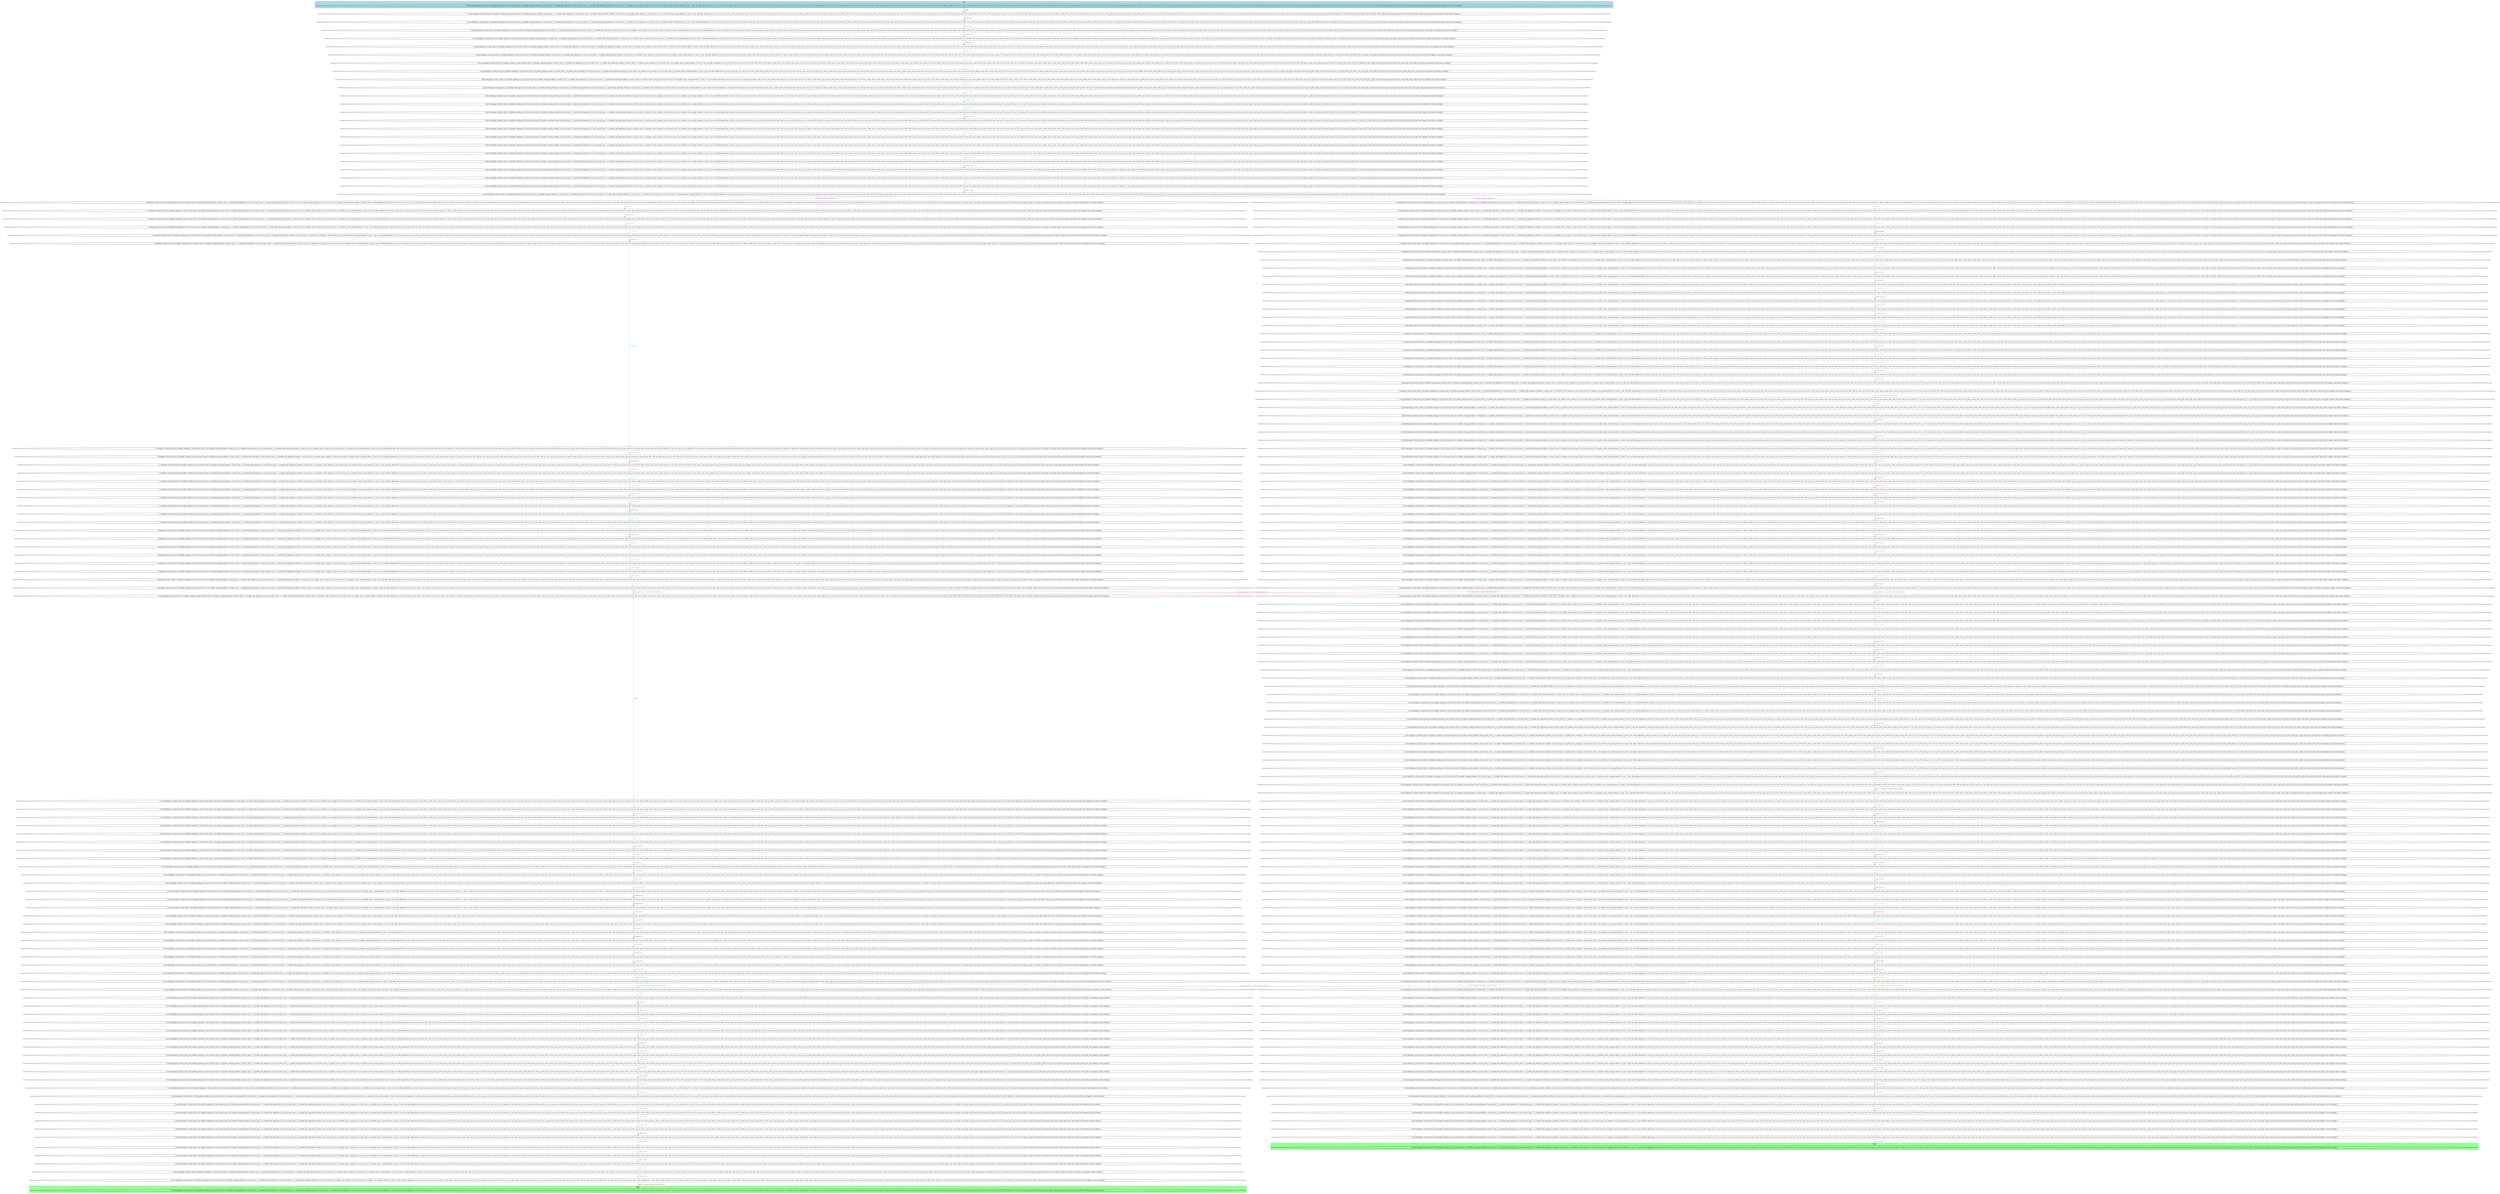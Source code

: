 digraph G {
0 [label="{ (not (cleaning)), (current_state_0 s0_handler_cleaning_0), (not (current_state_0 s0_handler_cleaning_broken)), (current_state_1 s1_handler_film_deposition_0), (not (current_state_1 s1_handler_film_deposition_broken)), (current_state_2 s2_handler_resist_coating_0), (not (current_state_2 s2_handler_resist_coating_broken)), (f_copy), (f_ok), (not (film_deposition)), (q_1), (not (q_10)), (not (q_10d)), (not (q_10s)), (not (q_10t)), (not (q_11)), (not (q_11d)), (not (q_11s)), (not (q_11t)), (not (q_12)), (not (q_12d)), (not (q_12s)), (not (q_12t)), (not (q_13)), (not (q_13d)), (not (q_13s)), (not (q_13t)), (not (q_14)), (not (q_14d)), (not (q_14s)), (not (q_14t)), (not (q_15)), (not (q_15d)), (not (q_15s)), (not (q_15t)), (not (q_16)), (not (q_16d)), (not (q_16s)), (not (q_16t)), (not (q_17)), (not (q_17d)), (not (q_17s)), (not (q_17t)), (not (q_18)), (not (q_18d)), (not (q_18s)), (not (q_18t)), (not (q_19)), (not (q_19d)), (not (q_19s)), (not (q_19t)), (not (q_1d)), (not (q_1t)), (not (q_2)), (not (q_20)), (not (q_20d)), (not (q_20s)), (not (q_20t)), (not (q_21)), (not (q_21s)), (not (q_21t)), (not (q_22t)), (not (q_2d)), (not (q_2s)), (not (q_2t)), (not (q_3)), (not (q_3d)), (not (q_3s)), (not (q_3t)), (not (q_4)), (not (q_4d)), (not (q_4s)), (not (q_4t)), (not (q_5)), (not (q_5d)), (not (q_5s)), (not (q_5t)), (not (q_6)), (not (q_6d)), (not (q_6s)), (not (q_6t)), (not (q_7)), (not (q_7d)), (not (q_7s)), (not (q_7t)), (not (q_8)), (not (q_8d)), (not (q_8s)), (not (q_8t)), (not (q_9)), (not (q_9d)), (not (q_9s)), (not (q_9t)), (not (repair)), (not (resist_coating)) }"];
1 [label="{ (not (cleaning)), (current_state_0 s0_handler_cleaning_0), (not (current_state_0 s0_handler_cleaning_broken)), (current_state_1 s1_handler_film_deposition_0), (not (current_state_1 s1_handler_film_deposition_broken)), (current_state_2 s2_handler_resist_coating_0), (not (current_state_2 s2_handler_resist_coating_broken)), (f_sync), (f_ok), (not (film_deposition)), (q_1s), (not (q_10)), (not (q_10d)), (not (q_10s)), (not (q_10t)), (not (q_11)), (not (q_11d)), (not (q_11s)), (not (q_11t)), (not (q_12)), (not (q_12d)), (not (q_12s)), (not (q_12t)), (not (q_13)), (not (q_13d)), (not (q_13s)), (not (q_13t)), (not (q_14)), (not (q_14d)), (not (q_14s)), (not (q_14t)), (not (q_15)), (not (q_15d)), (not (q_15s)), (not (q_15t)), (not (q_16)), (not (q_16d)), (not (q_16s)), (not (q_16t)), (not (q_17)), (not (q_17d)), (not (q_17s)), (not (q_17t)), (not (q_18)), (not (q_18d)), (not (q_18s)), (not (q_18t)), (not (q_19)), (not (q_19d)), (not (q_19s)), (not (q_19t)), (not (q_1d)), (q_1t), (not (q_2)), (not (q_20)), (not (q_20d)), (not (q_20s)), (not (q_20t)), (not (q_21)), (not (q_21s)), (not (q_21t)), (not (q_22t)), (not (q_2d)), (not (q_2s)), (not (q_2t)), (not (q_3)), (not (q_3d)), (not (q_3s)), (not (q_3t)), (not (q_4)), (not (q_4d)), (not (q_4s)), (not (q_4t)), (not (q_5)), (not (q_5d)), (not (q_5s)), (not (q_5t)), (not (q_6)), (not (q_6d)), (not (q_6s)), (not (q_6t)), (not (q_7)), (not (q_7d)), (not (q_7s)), (not (q_7t)), (not (q_8)), (not (q_8d)), (not (q_8s)), (not (q_8t)), (not (q_9)), (not (q_9d)), (not (q_9s)), (not (q_9t)), (not (repair)), (not (resist_coating)) }"];
2 [label="{ (not (cleaning)), (current_state_0 s0_handler_cleaning_0), (not (current_state_0 s0_handler_cleaning_broken)), (current_state_1 s1_handler_film_deposition_0), (not (current_state_1 s1_handler_film_deposition_broken)), (current_state_2 s2_handler_resist_coating_0), (not (current_state_2 s2_handler_resist_coating_broken)), (f_sync), (f_ok), (not (film_deposition)), (not ((q_1))) (not ((q_1s))), (not (q_10)), (not (q_10d)), (not (q_10s)), (not (q_10t)), (not (q_11)), (not (q_11d)), (not (q_11s)), (not (q_11t)), (not (q_12)), (not (q_12d)), (not (q_12s)), (not (q_12t)), (not (q_13)), (not (q_13d)), (not (q_13s)), (not (q_13t)), (not (q_14)), (not (q_14d)), (not (q_14s)), (not (q_14t)), (not (q_15)), (not (q_15d)), (not (q_15s)), (not (q_15t)), (not (q_16)), (not (q_16d)), (not (q_16s)), (not (q_16t)), (not (q_17)), (not (q_17d)), (q_17s), (not (q_17t)), (not (q_18)), (not (q_18d)), (not (q_18s)), (not (q_18t)), (not (q_19)), (not (q_19d)), (not (q_19s)), (not (q_19t)), (q_1d), (not (q_1t)), (not (q_2)), (not (q_20)), (not (q_20d)), (not (q_20s)), (not (q_20t)), (not (q_21)), (not (q_21s)), (not (q_21t)), (not (q_22t)), (not (q_2d)), (q_2s), (q_2t), (not (q_3)), (not (q_3d)), (not (q_3s)), (not (q_3t)), (not (q_4)), (not (q_4d)), (not (q_4s)), (not (q_4t)), (not (q_5)), (not (q_5d)), (not (q_5s)), (not (q_5t)), (not (q_6)), (not (q_6d)), (not (q_6s)), (not (q_6t)), (not (q_7)), (not (q_7d)), (not (q_7s)), (not (q_7t)), (not (q_8)), (not (q_8d)), (not (q_8s)), (not (q_8t)), (not (q_9)), (not (q_9d)), (not (q_9s)), (not (q_9t)), (not (repair)), (not (resist_coating)) }"];
3 [label="{ (not (cleaning)), (current_state_0 s0_handler_cleaning_0), (not (current_state_0 s0_handler_cleaning_broken)), (current_state_1 s1_handler_film_deposition_0), (not (current_state_1 s1_handler_film_deposition_broken)), (current_state_2 s2_handler_resist_coating_0), (not (current_state_2 s2_handler_resist_coating_broken)), (f_sync), (f_ok), (not (film_deposition)), (not ((q_1))) (not ((q_1s))), (not (q_10)), (not (q_10d)), (not (q_10s)), (not (q_10t)), (not (q_11)), (not (q_11d)), (not (q_11s)), (not (q_11t)), (not (q_12)), (not (q_12d)), (not (q_12s)), (not (q_12t)), (not (q_13)), (not (q_13d)), (not (q_13s)), (not (q_13t)), (not (q_14)), (not (q_14d)), (not (q_14s)), (not (q_14t)), (not (q_15)), (not (q_15d)), (not (q_15s)), (not (q_15t)), (not (q_16)), (not (q_16d)), (not (q_16s)), (not (q_16t)), (not (q_17)), (not (q_17d)), (q_17s), (not (q_17t)), (not (q_18)), (not (q_18d)), (not (q_18s)), (not (q_18t)), (not (q_19)), (not (q_19d)), (not (q_19s)), (not (q_19t)), (q_1d), (not (q_1t)), (not (q_2)), (not (q_20)), (not (q_20d)), (not (q_20s)), (not (q_20t)), (q_21), (not (q_21s)), (not (q_21t)), (not (q_22t)), (q_2d), (not (q_2s)), (not (q_2t)), (q_3), (not (q_3d)), (not (q_3s)), (q_3t), (not (q_4)), (not (q_4d)), (not (q_4s)), (not (q_4t)), (not (q_5)), (not (q_5d)), (not (q_5s)), (not (q_5t)), (not (q_6)), (not (q_6d)), (not (q_6s)), (not (q_6t)), (not (q_7)), (not (q_7d)), (not (q_7s)), (not (q_7t)), (not (q_8)), (not (q_8d)), (not (q_8s)), (not (q_8t)), (not (q_9)), (not (q_9d)), (not (q_9s)), (not (q_9t)), (not (repair)), (not (resist_coating)) }"];
4 [label="{ (not (cleaning)), (current_state_0 s0_handler_cleaning_0), (not (current_state_0 s0_handler_cleaning_broken)), (current_state_1 s1_handler_film_deposition_0), (not (current_state_1 s1_handler_film_deposition_broken)), (current_state_2 s2_handler_resist_coating_0), (not (current_state_2 s2_handler_resist_coating_broken)), (f_sync), (f_ok), (not (film_deposition)), (not ((q_1))) (not ((q_1s))), (not (q_10)), (not (q_10d)), (not (q_10s)), (not (q_10t)), (not (q_11)), (not (q_11d)), (not (q_11s)), (not (q_11t)), (not (q_12)), (not (q_12d)), (not (q_12s)), (not (q_12t)), (not (q_13)), (not (q_13d)), (not (q_13s)), (not (q_13t)), (not (q_14)), (not (q_14d)), (not (q_14s)), (not (q_14t)), (not (q_15)), (not (q_15d)), (not (q_15s)), (not (q_15t)), (not (q_16)), (not (q_16d)), (not (q_16s)), (not (q_16t)), (not (q_17)), (not (q_17d)), (q_17s), (not (q_17t)), (not (q_18)), (not (q_18d)), (not (q_18s)), (not (q_18t)), (not (q_19)), (not (q_19d)), (not (q_19s)), (not (q_19t)), (q_1d), (not (q_1t)), (not (q_2)), (not (q_20)), (not (q_20d)), (not (q_20s)), (not (q_20t)), (q_21), (not (q_21s)), (not (q_21t)), (not (q_22t)), (q_2d), (not (q_2s)), (not (q_2t)), (q_3), (q_3d), (not (q_3s)), (not (q_3t)), (not (q_4)), (not (q_4d)), (not (q_4s)), (q_4t), (not (q_5)), (not (q_5d)), (not (q_5s)), (not (q_5t)), (not (q_6)), (not (q_6d)), (not (q_6s)), (not (q_6t)), (not (q_7)), (not (q_7d)), (not (q_7s)), (not (q_7t)), (not (q_8)), (not (q_8d)), (not (q_8s)), (not (q_8t)), (not (q_9)), (not (q_9d)), (not (q_9s)), (not (q_9t)), (not (repair)), (not (resist_coating)) }"];
5 [label="{ (not (cleaning)), (current_state_0 s0_handler_cleaning_0), (not (current_state_0 s0_handler_cleaning_broken)), (current_state_1 s1_handler_film_deposition_0), (not (current_state_1 s1_handler_film_deposition_broken)), (current_state_2 s2_handler_resist_coating_0), (not (current_state_2 s2_handler_resist_coating_broken)), (f_sync), (f_ok), (not (film_deposition)), (not ((q_1))) (not ((q_1s))), (not (q_10)), (not (q_10d)), (not (q_10s)), (not (q_10t)), (not (q_11)), (not (q_11d)), (not (q_11s)), (not (q_11t)), (not (q_12)), (not (q_12d)), (not (q_12s)), (not (q_12t)), (not (q_13)), (not (q_13d)), (not (q_13s)), (not (q_13t)), (not (q_14)), (not (q_14d)), (not (q_14s)), (not (q_14t)), (not (q_15)), (not (q_15d)), (not (q_15s)), (not (q_15t)), (not (q_16)), (not (q_16d)), (not (q_16s)), (not (q_16t)), (not (q_17)), (not (q_17d)), (q_17s), (not (q_17t)), (not (q_18)), (not (q_18d)), (not (q_18s)), (not (q_18t)), (not (q_19)), (not (q_19d)), (not (q_19s)), (not (q_19t)), (q_1d), (not (q_1t)), (not (q_2)), (not (q_20)), (not (q_20d)), (not (q_20s)), (not (q_20t)), (q_21), (not (q_21s)), (not (q_21t)), (not (q_22t)), (q_2d), (not (q_2s)), (not (q_2t)), (q_3), (q_3d), (not (q_3s)), (not (q_3t)), (not (q_4)), (q_4d), (not (q_4s)), (not (q_4t)), (not (q_5)), (not (q_5d)), (not (q_5s)), (q_5t), (not (q_6)), (not (q_6d)), (not (q_6s)), (not (q_6t)), (not (q_7)), (not (q_7d)), (not (q_7s)), (not (q_7t)), (not (q_8)), (not (q_8d)), (not (q_8s)), (not (q_8t)), (not (q_9)), (not (q_9d)), (not (q_9s)), (not (q_9t)), (not (repair)), (not (resist_coating)) }"];
6 [label="{ (not (cleaning)), (current_state_0 s0_handler_cleaning_0), (not (current_state_0 s0_handler_cleaning_broken)), (current_state_1 s1_handler_film_deposition_0), (not (current_state_1 s1_handler_film_deposition_broken)), (current_state_2 s2_handler_resist_coating_0), (not (current_state_2 s2_handler_resist_coating_broken)), (f_sync), (f_ok), (not (film_deposition)), (not ((q_1))) (not ((q_1s))), (not (q_10)), (not (q_10d)), (not (q_10s)), (not (q_10t)), (not (q_11)), (not (q_11d)), (not (q_11s)), (not (q_11t)), (not (q_12)), (not (q_12d)), (not (q_12s)), (not (q_12t)), (not (q_13)), (not (q_13d)), (not (q_13s)), (not (q_13t)), (not (q_14)), (not (q_14d)), (not (q_14s)), (not (q_14t)), (not (q_15)), (not (q_15d)), (not (q_15s)), (not (q_15t)), (not (q_16)), (not (q_16d)), (not (q_16s)), (not (q_16t)), (not (q_17)), (not (q_17d)), (q_17s), (not (q_17t)), (not (q_18)), (not (q_18d)), (not (q_18s)), (not (q_18t)), (not (q_19)), (not (q_19d)), (not (q_19s)), (not (q_19t)), (q_1d), (not (q_1t)), (not (q_2)), (not (q_20)), (not (q_20d)), (not (q_20s)), (not (q_20t)), (q_21), (not (q_21s)), (not (q_21t)), (not (q_22t)), (q_2d), (not (q_2s)), (not (q_2t)), (q_3), (q_3d), (not (q_3s)), (not (q_3t)), (not (q_4)), (q_4d), (not (q_4s)), (not (q_4t)), (not (q_5)), (q_5d), (not (q_5s)), (not (q_5t)), (not (q_6)), (not (q_6d)), (not (q_6s)), (q_6t), (not (q_7)), (not (q_7d)), (not (q_7s)), (not (q_7t)), (not (q_8)), (not (q_8d)), (not (q_8s)), (not (q_8t)), (not (q_9)), (not (q_9d)), (not (q_9s)), (not (q_9t)), (not (repair)), (not (resist_coating)) }"];
7 [label="{ (not (cleaning)), (current_state_0 s0_handler_cleaning_0), (not (current_state_0 s0_handler_cleaning_broken)), (current_state_1 s1_handler_film_deposition_0), (not (current_state_1 s1_handler_film_deposition_broken)), (current_state_2 s2_handler_resist_coating_0), (not (current_state_2 s2_handler_resist_coating_broken)), (f_sync), (f_ok), (not (film_deposition)), (not ((q_1))) (not ((q_1s))), (not (q_10)), (not (q_10d)), (not (q_10s)), (not (q_10t)), (not (q_11)), (not (q_11d)), (not (q_11s)), (not (q_11t)), (not (q_12)), (not (q_12d)), (not (q_12s)), (not (q_12t)), (not (q_13)), (not (q_13d)), (not (q_13s)), (not (q_13t)), (not (q_14)), (not (q_14d)), (not (q_14s)), (not (q_14t)), (not (q_15)), (not (q_15d)), (not (q_15s)), (not (q_15t)), (not (q_16)), (not (q_16d)), (not (q_16s)), (not (q_16t)), (not (q_17)), (not (q_17d)), (q_17s), (not (q_17t)), (not (q_18)), (not (q_18d)), (not (q_18s)), (not (q_18t)), (not (q_19)), (not (q_19d)), (not (q_19s)), (not (q_19t)), (q_1d), (not (q_1t)), (not (q_2)), (not (q_20)), (not (q_20d)), (not (q_20s)), (not (q_20t)), (q_21), (not (q_21s)), (not (q_21t)), (not (q_22t)), (q_2d), (not (q_2s)), (not (q_2t)), (q_3), (q_3d), (not (q_3s)), (not (q_3t)), (not (q_4)), (q_4d), (not (q_4s)), (not (q_4t)), (not (q_5)), (q_5d), (not (q_5s)), (not (q_5t)), (not (q_6)), (q_6d), (not (q_6s)), (not (q_6t)), (not (q_7)), (not (q_7d)), (not (q_7s)), (q_7t), (not (q_8)), (not (q_8d)), (not (q_8s)), (not (q_8t)), (not (q_9)), (not (q_9d)), (not (q_9s)), (not (q_9t)), (not (repair)), (not (resist_coating)) }"];
8 [label="{ (not (cleaning)), (current_state_0 s0_handler_cleaning_0), (not (current_state_0 s0_handler_cleaning_broken)), (current_state_1 s1_handler_film_deposition_0), (not (current_state_1 s1_handler_film_deposition_broken)), (current_state_2 s2_handler_resist_coating_0), (not (current_state_2 s2_handler_resist_coating_broken)), (f_sync), (f_ok), (not (film_deposition)), (not ((q_1))) (not ((q_1s))), (not (q_10)), (not (q_10d)), (not (q_10s)), (not (q_10t)), (not (q_11)), (not (q_11d)), (not (q_11s)), (not (q_11t)), (not (q_12)), (not (q_12d)), (not (q_12s)), (not (q_12t)), (not (q_13)), (not (q_13d)), (not (q_13s)), (not (q_13t)), (not (q_14)), (not (q_14d)), (not (q_14s)), (not (q_14t)), (not (q_15)), (not (q_15d)), (not (q_15s)), (not (q_15t)), (not (q_16)), (not (q_16d)), (not (q_16s)), (not (q_16t)), (not (q_17)), (not (q_17d)), (q_17s), (not (q_17t)), (not (q_18)), (not (q_18d)), (not (q_18s)), (not (q_18t)), (not (q_19)), (not (q_19d)), (not (q_19s)), (not (q_19t)), (q_1d), (not (q_1t)), (not (q_2)), (not (q_20)), (not (q_20d)), (not (q_20s)), (not (q_20t)), (q_21), (not (q_21s)), (not (q_21t)), (not (q_22t)), (q_2d), (not (q_2s)), (not (q_2t)), (q_3), (q_3d), (not (q_3s)), (not (q_3t)), (not (q_4)), (q_4d), (not (q_4s)), (not (q_4t)), (not (q_5)), (q_5d), (not (q_5s)), (not (q_5t)), (not (q_6)), (q_6d), (not (q_6s)), (not (q_6t)), (not (q_7)), (q_7d), (not (q_7s)), (not (q_7t)), (not (q_8)), (not (q_8d)), (not (q_8s)), (q_8t), (not (q_9)), (not (q_9d)), (not (q_9s)), (not (q_9t)), (not (repair)), (not (resist_coating)) }"];
9 [label="{ (not (cleaning)), (current_state_0 s0_handler_cleaning_0), (not (current_state_0 s0_handler_cleaning_broken)), (current_state_1 s1_handler_film_deposition_0), (not (current_state_1 s1_handler_film_deposition_broken)), (current_state_2 s2_handler_resist_coating_0), (not (current_state_2 s2_handler_resist_coating_broken)), (f_sync), (f_ok), (not (film_deposition)), (not ((q_1))) (not ((q_1s))), (not (q_10)), (not (q_10d)), (not (q_10s)), (not (q_10t)), (not (q_11)), (not (q_11d)), (not (q_11s)), (not (q_11t)), (not (q_12)), (not (q_12d)), (not (q_12s)), (not (q_12t)), (not (q_13)), (not (q_13d)), (not (q_13s)), (not (q_13t)), (not (q_14)), (not (q_14d)), (not (q_14s)), (not (q_14t)), (not (q_15)), (not (q_15d)), (not (q_15s)), (not (q_15t)), (not (q_16)), (not (q_16d)), (not (q_16s)), (not (q_16t)), (not (q_17)), (not (q_17d)), (q_17s), (not (q_17t)), (not (q_18)), (not (q_18d)), (not (q_18s)), (not (q_18t)), (not (q_19)), (not (q_19d)), (not (q_19s)), (not (q_19t)), (q_1d), (not (q_1t)), (not (q_2)), (not (q_20)), (not (q_20d)), (not (q_20s)), (not (q_20t)), (q_21), (not (q_21s)), (not (q_21t)), (not (q_22t)), (q_2d), (not (q_2s)), (not (q_2t)), (q_3), (q_3d), (not (q_3s)), (not (q_3t)), (not (q_4)), (q_4d), (not (q_4s)), (not (q_4t)), (not (q_5)), (q_5d), (not (q_5s)), (not (q_5t)), (not (q_6)), (q_6d), (not (q_6s)), (not (q_6t)), (not (q_7)), (q_7d), (not (q_7s)), (not (q_7t)), (not (q_8)), (q_8d), (not (q_8s)), (not (q_8t)), (not (q_9)), (not (q_9d)), (not (q_9s)), (q_9t), (not (repair)), (not (resist_coating)) }"];
10 [label="{ (not (cleaning)), (current_state_0 s0_handler_cleaning_0), (not (current_state_0 s0_handler_cleaning_broken)), (current_state_1 s1_handler_film_deposition_0), (not (current_state_1 s1_handler_film_deposition_broken)), (current_state_2 s2_handler_resist_coating_0), (not (current_state_2 s2_handler_resist_coating_broken)), (f_sync), (f_ok), (not (film_deposition)), (not ((q_1))) (not ((q_1s))), (not (q_10)), (not (q_10d)), (not (q_10s)), (q_10t), (not (q_11)), (not (q_11d)), (not (q_11s)), (not (q_11t)), (not (q_12)), (not (q_12d)), (not (q_12s)), (not (q_12t)), (not (q_13)), (not (q_13d)), (not (q_13s)), (not (q_13t)), (not (q_14)), (not (q_14d)), (not (q_14s)), (not (q_14t)), (not (q_15)), (not (q_15d)), (not (q_15s)), (not (q_15t)), (not (q_16)), (not (q_16d)), (not (q_16s)), (not (q_16t)), (not (q_17)), (not (q_17d)), (q_17s), (not (q_17t)), (not (q_18)), (not (q_18d)), (not (q_18s)), (not (q_18t)), (not (q_19)), (not (q_19d)), (not (q_19s)), (not (q_19t)), (q_1d), (not (q_1t)), (not (q_2)), (not (q_20)), (not (q_20d)), (not (q_20s)), (not (q_20t)), (q_21), (not (q_21s)), (not (q_21t)), (not (q_22t)), (q_2d), (not (q_2s)), (not (q_2t)), (q_3), (q_3d), (not (q_3s)), (not (q_3t)), (not (q_4)), (q_4d), (not (q_4s)), (not (q_4t)), (not (q_5)), (q_5d), (not (q_5s)), (not (q_5t)), (not (q_6)), (q_6d), (not (q_6s)), (not (q_6t)), (not (q_7)), (q_7d), (not (q_7s)), (not (q_7t)), (not (q_8)), (q_8d), (not (q_8s)), (not (q_8t)), (not (q_9)), (q_9d), (not (q_9s)), (not (q_9t)), (not (repair)), (not (resist_coating)) }"];
11 [label="{ (not (cleaning)), (current_state_0 s0_handler_cleaning_0), (not (current_state_0 s0_handler_cleaning_broken)), (current_state_1 s1_handler_film_deposition_0), (not (current_state_1 s1_handler_film_deposition_broken)), (current_state_2 s2_handler_resist_coating_0), (not (current_state_2 s2_handler_resist_coating_broken)), (f_sync), (f_ok), (not (film_deposition)), (not ((q_1))) (not ((q_1s))), (not (q_10)), (q_10d), (not (q_10s)), (not (q_10t)), (not (q_11)), (not (q_11d)), (not (q_11s)), (q_11t), (not (q_12)), (not (q_12d)), (not (q_12s)), (not (q_12t)), (not (q_13)), (not (q_13d)), (not (q_13s)), (not (q_13t)), (not (q_14)), (not (q_14d)), (not (q_14s)), (not (q_14t)), (not (q_15)), (not (q_15d)), (not (q_15s)), (not (q_15t)), (not (q_16)), (not (q_16d)), (not (q_16s)), (not (q_16t)), (not (q_17)), (not (q_17d)), (q_17s), (not (q_17t)), (not (q_18)), (not (q_18d)), (not (q_18s)), (not (q_18t)), (not (q_19)), (not (q_19d)), (not (q_19s)), (not (q_19t)), (q_1d), (not (q_1t)), (not (q_2)), (not (q_20)), (not (q_20d)), (not (q_20s)), (not (q_20t)), (q_21), (not (q_21s)), (not (q_21t)), (not (q_22t)), (q_2d), (not (q_2s)), (not (q_2t)), (q_3), (q_3d), (not (q_3s)), (not (q_3t)), (not (q_4)), (q_4d), (not (q_4s)), (not (q_4t)), (not (q_5)), (q_5d), (not (q_5s)), (not (q_5t)), (not (q_6)), (q_6d), (not (q_6s)), (not (q_6t)), (not (q_7)), (q_7d), (not (q_7s)), (not (q_7t)), (not (q_8)), (q_8d), (not (q_8s)), (not (q_8t)), (not (q_9)), (q_9d), (not (q_9s)), (not (q_9t)), (not (repair)), (not (resist_coating)) }"];
12 [label="{ (not (cleaning)), (current_state_0 s0_handler_cleaning_0), (not (current_state_0 s0_handler_cleaning_broken)), (current_state_1 s1_handler_film_deposition_0), (not (current_state_1 s1_handler_film_deposition_broken)), (current_state_2 s2_handler_resist_coating_0), (not (current_state_2 s2_handler_resist_coating_broken)), (f_sync), (f_ok), (not (film_deposition)), (not ((q_1))) (not ((q_1s))), (not (q_10)), (q_10d), (not (q_10s)), (not (q_10t)), (not (q_11)), (not (q_11d)), (not (q_11s)), (not (q_11t)), (not (q_12)), (not (q_12d)), (not (q_12s)), (q_12t), (not (q_13)), (not (q_13d)), (not (q_13s)), (not (q_13t)), (not (q_14)), (not (q_14d)), (not (q_14s)), (not (q_14t)), (not (q_15)), (not (q_15d)), (not (q_15s)), (not (q_15t)), (not (q_16)), (not (q_16d)), (not (q_16s)), (not (q_16t)), (not (q_17)), (not (q_17d)), (q_17s), (not (q_17t)), (not (q_18)), (not (q_18d)), (not (q_18s)), (not (q_18t)), (not (q_19)), (not (q_19d)), (not (q_19s)), (not (q_19t)), (q_1d), (not (q_1t)), (not (q_2)), (not (q_20)), (not (q_20d)), (not (q_20s)), (not (q_20t)), (q_21), (not (q_21s)), (not (q_21t)), (not (q_22t)), (q_2d), (not (q_2s)), (not (q_2t)), (q_3), (q_3d), (not (q_3s)), (not (q_3t)), (not (q_4)), (q_4d), (not (q_4s)), (not (q_4t)), (not (q_5)), (q_5d), (not (q_5s)), (not (q_5t)), (not (q_6)), (q_6d), (not (q_6s)), (not (q_6t)), (not (q_7)), (q_7d), (not (q_7s)), (not (q_7t)), (not (q_8)), (q_8d), (not (q_8s)), (not (q_8t)), (not (q_9)), (q_9d), (not (q_9s)), (not (q_9t)), (not (repair)), (not (resist_coating)) }"];
13 [label="{ (not (cleaning)), (current_state_0 s0_handler_cleaning_0), (not (current_state_0 s0_handler_cleaning_broken)), (current_state_1 s1_handler_film_deposition_0), (not (current_state_1 s1_handler_film_deposition_broken)), (current_state_2 s2_handler_resist_coating_0), (not (current_state_2 s2_handler_resist_coating_broken)), (f_sync), (f_ok), (not (film_deposition)), (not ((q_1))) (not ((q_1s))), (not (q_10)), (q_10d), (not (q_10s)), (not (q_10t)), (not (q_11)), (not (q_11d)), (not (q_11s)), (not (q_11t)), (not (q_12)), (not (q_12d)), (not (q_12s)), (not (q_12t)), (not (q_13)), (not (q_13d)), (not (q_13s)), (q_13t), (not (q_14)), (not (q_14d)), (not (q_14s)), (not (q_14t)), (not (q_15)), (not (q_15d)), (not (q_15s)), (not (q_15t)), (not (q_16)), (not (q_16d)), (not (q_16s)), (not (q_16t)), (not (q_17)), (not (q_17d)), (q_17s), (not (q_17t)), (not (q_18)), (not (q_18d)), (not (q_18s)), (not (q_18t)), (not (q_19)), (not (q_19d)), (not (q_19s)), (not (q_19t)), (q_1d), (not (q_1t)), (not (q_2)), (not (q_20)), (not (q_20d)), (not (q_20s)), (not (q_20t)), (q_21), (not (q_21s)), (not (q_21t)), (not (q_22t)), (q_2d), (not (q_2s)), (not (q_2t)), (q_3), (q_3d), (not (q_3s)), (not (q_3t)), (not (q_4)), (q_4d), (not (q_4s)), (not (q_4t)), (not (q_5)), (q_5d), (not (q_5s)), (not (q_5t)), (not (q_6)), (q_6d), (not (q_6s)), (not (q_6t)), (not (q_7)), (q_7d), (not (q_7s)), (not (q_7t)), (not (q_8)), (q_8d), (not (q_8s)), (not (q_8t)), (not (q_9)), (q_9d), (not (q_9s)), (not (q_9t)), (not (repair)), (not (resist_coating)) }"];
14 [label="{ (not (cleaning)), (current_state_0 s0_handler_cleaning_0), (not (current_state_0 s0_handler_cleaning_broken)), (current_state_1 s1_handler_film_deposition_0), (not (current_state_1 s1_handler_film_deposition_broken)), (current_state_2 s2_handler_resist_coating_0), (not (current_state_2 s2_handler_resist_coating_broken)), (f_sync), (f_ok), (not (film_deposition)), (not ((q_1))) (not ((q_1s))), (not (q_10)), (q_10d), (not (q_10s)), (not (q_10t)), (not (q_11)), (not (q_11d)), (not (q_11s)), (not (q_11t)), (not (q_12)), (not (q_12d)), (not (q_12s)), (not (q_12t)), (not (q_13)), (not (q_13d)), (not (q_13s)), (not (q_13t)), (not (q_14)), (not (q_14d)), (not (q_14s)), (q_14t), (not (q_15)), (not (q_15d)), (not (q_15s)), (not (q_15t)), (not (q_16)), (not (q_16d)), (not (q_16s)), (not (q_16t)), (not (q_17)), (not (q_17d)), (q_17s), (not (q_17t)), (not (q_18)), (not (q_18d)), (not (q_18s)), (not (q_18t)), (not (q_19)), (not (q_19d)), (not (q_19s)), (not (q_19t)), (q_1d), (not (q_1t)), (not (q_2)), (not (q_20)), (not (q_20d)), (not (q_20s)), (not (q_20t)), (q_21), (not (q_21s)), (not (q_21t)), (not (q_22t)), (q_2d), (not (q_2s)), (not (q_2t)), (q_3), (q_3d), (not (q_3s)), (not (q_3t)), (not (q_4)), (q_4d), (not (q_4s)), (not (q_4t)), (not (q_5)), (q_5d), (not (q_5s)), (not (q_5t)), (not (q_6)), (q_6d), (not (q_6s)), (not (q_6t)), (not (q_7)), (q_7d), (not (q_7s)), (not (q_7t)), (not (q_8)), (q_8d), (not (q_8s)), (not (q_8t)), (not (q_9)), (q_9d), (not (q_9s)), (not (q_9t)), (not (repair)), (not (resist_coating)) }"];
15 [label="{ (not (cleaning)), (current_state_0 s0_handler_cleaning_0), (not (current_state_0 s0_handler_cleaning_broken)), (current_state_1 s1_handler_film_deposition_0), (not (current_state_1 s1_handler_film_deposition_broken)), (current_state_2 s2_handler_resist_coating_0), (not (current_state_2 s2_handler_resist_coating_broken)), (f_sync), (f_ok), (not (film_deposition)), (not ((q_1))) (not ((q_1s))), (not (q_10)), (q_10d), (not (q_10s)), (not (q_10t)), (not (q_11)), (not (q_11d)), (not (q_11s)), (not (q_11t)), (not (q_12)), (not (q_12d)), (not (q_12s)), (not (q_12t)), (not (q_13)), (not (q_13d)), (not (q_13s)), (not (q_13t)), (not (q_14)), (not (q_14d)), (not (q_14s)), (not (q_14t)), (not (q_15)), (not (q_15d)), (not (q_15s)), (q_15t), (not (q_16)), (not (q_16d)), (not (q_16s)), (not (q_16t)), (not (q_17)), (not (q_17d)), (q_17s), (not (q_17t)), (not (q_18)), (not (q_18d)), (not (q_18s)), (not (q_18t)), (not (q_19)), (not (q_19d)), (not (q_19s)), (not (q_19t)), (q_1d), (not (q_1t)), (not (q_2)), (not (q_20)), (not (q_20d)), (not (q_20s)), (not (q_20t)), (q_21), (not (q_21s)), (not (q_21t)), (not (q_22t)), (q_2d), (not (q_2s)), (not (q_2t)), (q_3), (q_3d), (not (q_3s)), (not (q_3t)), (not (q_4)), (q_4d), (not (q_4s)), (not (q_4t)), (not (q_5)), (q_5d), (not (q_5s)), (not (q_5t)), (not (q_6)), (q_6d), (not (q_6s)), (not (q_6t)), (not (q_7)), (q_7d), (not (q_7s)), (not (q_7t)), (not (q_8)), (q_8d), (not (q_8s)), (not (q_8t)), (not (q_9)), (q_9d), (not (q_9s)), (not (q_9t)), (not (repair)), (not (resist_coating)) }"];
16 [label="{ (not (cleaning)), (current_state_0 s0_handler_cleaning_0), (not (current_state_0 s0_handler_cleaning_broken)), (current_state_1 s1_handler_film_deposition_0), (not (current_state_1 s1_handler_film_deposition_broken)), (current_state_2 s2_handler_resist_coating_0), (not (current_state_2 s2_handler_resist_coating_broken)), (f_sync), (f_ok), (not (film_deposition)), (not ((q_1))) (not ((q_1s))), (not (q_10)), (q_10d), (not (q_10s)), (not (q_10t)), (not (q_11)), (not (q_11d)), (not (q_11s)), (not (q_11t)), (not (q_12)), (not (q_12d)), (not (q_12s)), (not (q_12t)), (not (q_13)), (not (q_13d)), (not (q_13s)), (not (q_13t)), (not (q_14)), (not (q_14d)), (not (q_14s)), (not (q_14t)), (not (q_15)), (not (q_15d)), (not (q_15s)), (not (q_15t)), (not (q_16)), (not (q_16d)), (not (q_16s)), (q_16t), (not (q_17)), (not (q_17d)), (q_17s), (not (q_17t)), (not (q_18)), (not (q_18d)), (not (q_18s)), (not (q_18t)), (not (q_19)), (not (q_19d)), (not (q_19s)), (not (q_19t)), (q_1d), (not (q_1t)), (not (q_2)), (not (q_20)), (not (q_20d)), (not (q_20s)), (not (q_20t)), (q_21), (not (q_21s)), (not (q_21t)), (not (q_22t)), (q_2d), (not (q_2s)), (not (q_2t)), (q_3), (q_3d), (not (q_3s)), (not (q_3t)), (not (q_4)), (q_4d), (not (q_4s)), (not (q_4t)), (not (q_5)), (q_5d), (not (q_5s)), (not (q_5t)), (not (q_6)), (q_6d), (not (q_6s)), (not (q_6t)), (not (q_7)), (q_7d), (not (q_7s)), (not (q_7t)), (not (q_8)), (q_8d), (not (q_8s)), (not (q_8t)), (not (q_9)), (q_9d), (not (q_9s)), (not (q_9t)), (not (repair)), (not (resist_coating)) }"];
17 [label="{ (not (cleaning)), (current_state_0 s0_handler_cleaning_0), (not (current_state_0 s0_handler_cleaning_broken)), (current_state_1 s1_handler_film_deposition_0), (not (current_state_1 s1_handler_film_deposition_broken)), (current_state_2 s2_handler_resist_coating_0), (not (current_state_2 s2_handler_resist_coating_broken)), (f_sync), (f_ok), (not (film_deposition)), (not ((q_1))) (not ((q_1s))), (not (q_10)), (q_10d), (not (q_10s)), (not (q_10t)), (not (q_11)), (not (q_11d)), (not (q_11s)), (not (q_11t)), (not (q_12)), (not (q_12d)), (not (q_12s)), (not (q_12t)), (not (q_13)), (not (q_13d)), (not (q_13s)), (not (q_13t)), (not (q_14)), (not (q_14d)), (not (q_14s)), (not (q_14t)), (not (q_15)), (not (q_15d)), (not (q_15s)), (not (q_15t)), (not (q_16)), (not (q_16d)), (not (q_16s)), (not (q_16t)), (not (q_17)), (not (q_17d)), (q_17s), (q_17t), (not (q_18)), (not (q_18d)), (not (q_18s)), (not (q_18t)), (not (q_19)), (not (q_19d)), (not (q_19s)), (not (q_19t)), (q_1d), (not (q_1t)), (not (q_2)), (not (q_20)), (not (q_20d)), (not (q_20s)), (not (q_20t)), (q_21), (not (q_21s)), (not (q_21t)), (not (q_22t)), (q_2d), (not (q_2s)), (not (q_2t)), (q_3), (q_3d), (not (q_3s)), (not (q_3t)), (not (q_4)), (q_4d), (not (q_4s)), (not (q_4t)), (not (q_5)), (q_5d), (not (q_5s)), (not (q_5t)), (not (q_6)), (q_6d), (not (q_6s)), (not (q_6t)), (not (q_7)), (q_7d), (not (q_7s)), (not (q_7t)), (not (q_8)), (q_8d), (not (q_8s)), (not (q_8t)), (not (q_9)), (q_9d), (not (q_9s)), (not (q_9t)), (not (repair)), (not (resist_coating)) }"];
18 [label="{ (not (cleaning)), (current_state_0 s0_handler_cleaning_0), (not (current_state_0 s0_handler_cleaning_broken)), (current_state_1 s1_handler_film_deposition_0), (not (current_state_1 s1_handler_film_deposition_broken)), (current_state_2 s2_handler_resist_coating_0), (not (current_state_2 s2_handler_resist_coating_broken)), (f_sync), (f_ok), (not (film_deposition)), (not ((q_1))) (not ((q_1s))), (not (q_10)), (q_10d), (not (q_10s)), (not (q_10t)), (not (q_11)), (not (q_11d)), (not (q_11s)), (not (q_11t)), (not (q_12)), (not (q_12d)), (not (q_12s)), (not (q_12t)), (not (q_13)), (not (q_13d)), (not (q_13s)), (not (q_13t)), (not (q_14)), (not (q_14d)), (not (q_14s)), (not (q_14t)), (not (q_15)), (not (q_15d)), (not (q_15s)), (not (q_15t)), (not (q_16)), (not (q_16d)), (not (q_16s)), (not (q_16t)), (not (q_17)), (q_17d), (not (q_17s)), (not (q_17t)), (not (q_18)), (not (q_18d)), (not (q_18s)), (q_18t), (not (q_19)), (not (q_19d)), (not (q_19s)), (not (q_19t)), (q_1d), (not (q_1t)), (not (q_2)), (not (q_20)), (not (q_20d)), (not (q_20s)), (not (q_20t)), (q_21), (not (q_21s)), (not (q_21t)), (not (q_22t)), (q_2d), (not (q_2s)), (not (q_2t)), (q_3), (q_3d), (not (q_3s)), (not (q_3t)), (not (q_4)), (q_4d), (not (q_4s)), (not (q_4t)), (not (q_5)), (q_5d), (not (q_5s)), (not (q_5t)), (not (q_6)), (q_6d), (not (q_6s)), (not (q_6t)), (not (q_7)), (q_7d), (not (q_7s)), (not (q_7t)), (not (q_8)), (q_8d), (not (q_8s)), (not (q_8t)), (not (q_9)), (q_9d), (not (q_9s)), (not (q_9t)), (not (repair)), (not (resist_coating)) }"];
19 [label="{ (not (cleaning)), (current_state_0 s0_handler_cleaning_0), (not (current_state_0 s0_handler_cleaning_broken)), (current_state_1 s1_handler_film_deposition_0), (not (current_state_1 s1_handler_film_deposition_broken)), (current_state_2 s2_handler_resist_coating_0), (not (current_state_2 s2_handler_resist_coating_broken)), (f_sync), (f_ok), (not (film_deposition)), (not ((q_1))) (not ((q_1s))), (not (q_10)), (q_10d), (not (q_10s)), (not (q_10t)), (not (q_11)), (not (q_11d)), (not (q_11s)), (not (q_11t)), (not (q_12)), (not (q_12d)), (not (q_12s)), (not (q_12t)), (not (q_13)), (not (q_13d)), (not (q_13s)), (not (q_13t)), (not (q_14)), (not (q_14d)), (not (q_14s)), (not (q_14t)), (not (q_15)), (not (q_15d)), (not (q_15s)), (not (q_15t)), (not (q_16)), (not (q_16d)), (not (q_16s)), (not (q_16t)), (not (q_17)), (q_17d), (not (q_17s)), (not (q_17t)), (not (q_18)), (not (q_18d)), (not (q_18s)), (not (q_18t)), (not (q_19)), (not (q_19d)), (not (q_19s)), (q_19t), (q_1d), (not (q_1t)), (not (q_2)), (not (q_20)), (not (q_20d)), (not (q_20s)), (not (q_20t)), (q_21), (not (q_21s)), (not (q_21t)), (not (q_22t)), (q_2d), (not (q_2s)), (not (q_2t)), (q_3), (q_3d), (not (q_3s)), (not (q_3t)), (not (q_4)), (q_4d), (not (q_4s)), (not (q_4t)), (not (q_5)), (q_5d), (not (q_5s)), (not (q_5t)), (not (q_6)), (q_6d), (not (q_6s)), (not (q_6t)), (not (q_7)), (q_7d), (not (q_7s)), (not (q_7t)), (not (q_8)), (q_8d), (not (q_8s)), (not (q_8t)), (not (q_9)), (q_9d), (not (q_9s)), (not (q_9t)), (not (repair)), (not (resist_coating)) }"];
20 [label="{ (not (cleaning)), (current_state_0 s0_handler_cleaning_0), (not (current_state_0 s0_handler_cleaning_broken)), (current_state_1 s1_handler_film_deposition_0), (not (current_state_1 s1_handler_film_deposition_broken)), (current_state_2 s2_handler_resist_coating_0), (not (current_state_2 s2_handler_resist_coating_broken)), (f_sync), (f_ok), (not (film_deposition)), (not ((q_1))) (not ((q_1s))), (not (q_10)), (q_10d), (not (q_10s)), (not (q_10t)), (not (q_11)), (not (q_11d)), (not (q_11s)), (not (q_11t)), (not (q_12)), (not (q_12d)), (not (q_12s)), (not (q_12t)), (not (q_13)), (not (q_13d)), (not (q_13s)), (not (q_13t)), (not (q_14)), (not (q_14d)), (not (q_14s)), (not (q_14t)), (not (q_15)), (not (q_15d)), (not (q_15s)), (not (q_15t)), (not (q_16)), (not (q_16d)), (not (q_16s)), (not (q_16t)), (not (q_17)), (q_17d), (not (q_17s)), (not (q_17t)), (not (q_18)), (not (q_18d)), (not (q_18s)), (not (q_18t)), (not (q_19)), (not (q_19d)), (not (q_19s)), (not (q_19t)), (q_1d), (not (q_1t)), (not (q_2)), (not (q_20)), (not (q_20d)), (not (q_20s)), (q_20t), (q_21), (not (q_21s)), (not (q_21t)), (not (q_22t)), (q_2d), (not (q_2s)), (not (q_2t)), (q_3), (q_3d), (not (q_3s)), (not (q_3t)), (not (q_4)), (q_4d), (not (q_4s)), (not (q_4t)), (not (q_5)), (q_5d), (not (q_5s)), (not (q_5t)), (not (q_6)), (q_6d), (not (q_6s)), (not (q_6t)), (not (q_7)), (q_7d), (not (q_7s)), (not (q_7t)), (not (q_8)), (q_8d), (not (q_8s)), (not (q_8t)), (not (q_9)), (q_9d), (not (q_9s)), (not (q_9t)), (not (repair)), (not (resist_coating)) }"];
21 [label="{ (not (cleaning)), (current_state_0 s0_handler_cleaning_0), (not (current_state_0 s0_handler_cleaning_broken)), (current_state_1 s1_handler_film_deposition_0), (not (current_state_1 s1_handler_film_deposition_broken)), (current_state_2 s2_handler_resist_coating_0), (not (current_state_2 s2_handler_resist_coating_broken)), (f_sync), (f_ok), (not (film_deposition)), (not ((q_1))) (not ((q_1s))), (not (q_10)), (q_10d), (not (q_10s)), (not (q_10t)), (not (q_11)), (not (q_11d)), (not (q_11s)), (not (q_11t)), (not (q_12)), (not (q_12d)), (not (q_12s)), (not (q_12t)), (not (q_13)), (not (q_13d)), (not (q_13s)), (not (q_13t)), (not (q_14)), (not (q_14d)), (not (q_14s)), (not (q_14t)), (not (q_15)), (not (q_15d)), (not (q_15s)), (not (q_15t)), (not (q_16)), (not (q_16d)), (not (q_16s)), (not (q_16t)), (not (q_17)), (q_17d), (not (q_17s)), (not (q_17t)), (not (q_18)), (not (q_18d)), (not (q_18s)), (not (q_18t)), (not (q_19)), (not (q_19d)), (not (q_19s)), (not (q_19t)), (q_1d), (not (q_1t)), (not (q_2)), (not (q_20)), (not (q_20d)), (not (q_20s)), (not (q_20t)), (q_21), (not (q_21s)), (q_21t), (not (q_22t)), (q_2d), (not (q_2s)), (not (q_2t)), (q_3), (q_3d), (not (q_3s)), (not (q_3t)), (not (q_4)), (q_4d), (not (q_4s)), (not (q_4t)), (not (q_5)), (q_5d), (not (q_5s)), (not (q_5t)), (not (q_6)), (q_6d), (not (q_6s)), (not (q_6t)), (not (q_7)), (q_7d), (not (q_7s)), (not (q_7t)), (not (q_8)), (q_8d), (not (q_8s)), (not (q_8t)), (not (q_9)), (q_9d), (not (q_9s)), (not (q_9t)), (not (repair)), (not (resist_coating)) }"];
22 [label="{ (not (cleaning)), (current_state_0 s0_handler_cleaning_0), (not (current_state_0 s0_handler_cleaning_broken)), (current_state_1 s1_handler_film_deposition_0), (not (current_state_1 s1_handler_film_deposition_broken)), (current_state_2 s2_handler_resist_coating_0), (not (current_state_2 s2_handler_resist_coating_broken)), (f_sync), (f_ok), (not (film_deposition)), (not ((q_1))) (not ((q_1s))), (not (q_10)), (q_10d), (not (q_10s)), (not (q_10t)), (not (q_11)), (not (q_11d)), (not (q_11s)), (not (q_11t)), (not (q_12)), (not (q_12d)), (not (q_12s)), (not (q_12t)), (not (q_13)), (not (q_13d)), (not (q_13s)), (not (q_13t)), (not (q_14)), (not (q_14d)), (not (q_14s)), (not (q_14t)), (not (q_15)), (not (q_15d)), (not (q_15s)), (not (q_15t)), (not (q_16)), (not (q_16d)), (not (q_16s)), (not (q_16t)), (not (q_17)), (q_17d), (not (q_17s)), (not (q_17t)), (not (q_18)), (not (q_18d)), (not (q_18s)), (not (q_18t)), (not (q_19)), (not (q_19d)), (not (q_19s)), (not (q_19t)), (q_1d), (not (q_1t)), (not (q_2)), (not (q_20)), (not (q_20d)), (not (q_20s)), (not (q_20t)), (q_21), (not (q_21s)), (not (q_21t)), (q_22t), (q_2d), (not (q_2s)), (not (q_2t)), (q_3), (q_3d), (not (q_3s)), (not (q_3t)), (not (q_4)), (q_4d), (not (q_4s)), (not (q_4t)), (not (q_5)), (q_5d), (not (q_5s)), (not (q_5t)), (not (q_6)), (q_6d), (not (q_6s)), (not (q_6t)), (not (q_7)), (q_7d), (not (q_7s)), (not (q_7t)), (not (q_8)), (q_8d), (not (q_8s)), (not (q_8t)), (not (q_9)), (q_9d), (not (q_9s)), (not (q_9t)), (not (repair)), (not (resist_coating)) }"];
23 [label="{ (not (cleaning)), (current_state_0 s0_handler_cleaning_0), (not (current_state_0 s0_handler_cleaning_broken)), (current_state_1 s1_handler_film_deposition_0), (not (current_state_1 s1_handler_film_deposition_broken)), (current_state_2 s2_handler_resist_coating_0), (not (current_state_2 s2_handler_resist_coating_broken)), (f_world), (f_ok), (not (film_deposition)), (not ((q_1))) (not ((q_1s))), (not (q_10)), (q_10d), (not (q_10s)), (not (q_10t)), (not (q_11)), (not (q_11d)), (not (q_11s)), (not (q_11t)), (not (q_12)), (not (q_12d)), (not (q_12s)), (not (q_12t)), (not (q_13)), (not (q_13d)), (not (q_13s)), (not (q_13t)), (not (q_14)), (not (q_14d)), (not (q_14s)), (not (q_14t)), (not (q_15)), (not (q_15d)), (not (q_15s)), (not (q_15t)), (not (q_16)), (not (q_16d)), (not (q_16s)), (not (q_16t)), (not (q_17)), (q_17d), (not (q_17s)), (not (q_17t)), (not (q_18)), (not (q_18d)), (not (q_18s)), (not (q_18t)), (not (q_19)), (not (q_19d)), (not (q_19s)), (not (q_19t)), (q_1d), (not (q_1t)), (not (q_2)), (not (q_20)), (not (q_20d)), (not (q_20s)), (not (q_20t)), (q_21), (not (q_21s)), (not (q_21t)), (not (q_22t)), (q_2d), (not (q_2s)), (not (q_2t)), (q_3), (q_3d), (not (q_3s)), (not (q_3t)), (not (q_4)), (q_4d), (not (q_4s)), (not (q_4t)), (not (q_5)), (q_5d), (not (q_5s)), (not (q_5t)), (not (q_6)), (q_6d), (not (q_6s)), (not (q_6t)), (not (q_7)), (q_7d), (not (q_7s)), (not (q_7t)), (not (q_8)), (q_8d), (not (q_8s)), (not (q_8t)), (not (q_9)), (q_9d), (not (q_9s)), (not (q_9t)), (not (repair)), (not (resist_coating)) }"];
24 [label="{ (cleaning), (not (current_state_0 s0_handler_cleaning_0)), (current_state_0 s0_handler_cleaning_broken), (current_state_1 s1_handler_film_deposition_0), (not (current_state_1 s1_handler_film_deposition_broken)), (current_state_2 s2_handler_resist_coating_0), (not (current_state_2 s2_handler_resist_coating_broken)), (f_copy), (f_ok), (not (film_deposition)), (not ((q_1))) (not ((q_1s))), (not (q_10)), (q_10d), (not (q_10s)), (not (q_10t)), (not (q_11)), (not (q_11d)), (not (q_11s)), (not (q_11t)), (not (q_12)), (not (q_12d)), (not (q_12s)), (not (q_12t)), (not (q_13)), (not (q_13d)), (not (q_13s)), (not (q_13t)), (not (q_14)), (not (q_14d)), (not (q_14s)), (not (q_14t)), (not (q_15)), (not (q_15d)), (not (q_15s)), (not (q_15t)), (not (q_16)), (not (q_16d)), (not (q_16s)), (not (q_16t)), (not (q_17)), (q_17d), (not (q_17s)), (not (q_17t)), (not (q_18)), (not (q_18d)), (not (q_18s)), (not (q_18t)), (not (q_19)), (not (q_19d)), (not (q_19s)), (not (q_19t)), (q_1d), (not (q_1t)), (not (q_2)), (not (q_20)), (not (q_20d)), (not (q_20s)), (not (q_20t)), (q_21), (not (q_21s)), (not (q_21t)), (not (q_22t)), (q_2d), (not (q_2s)), (not (q_2t)), (q_3), (q_3d), (not (q_3s)), (not (q_3t)), (not (q_4)), (q_4d), (not (q_4s)), (not (q_4t)), (not (q_5)), (q_5d), (not (q_5s)), (not (q_5t)), (not (q_6)), (q_6d), (not (q_6s)), (not (q_6t)), (not (q_7)), (q_7d), (not (q_7s)), (not (q_7t)), (not (q_8)), (q_8d), (not (q_8s)), (not (q_8t)), (not (q_9)), (q_9d), (not (q_9s)), (not (q_9t)), (not (repair)), (not (resist_coating)) }"];
25 [label="{ (cleaning), (current_state_0 s0_handler_cleaning_0), (not (current_state_0 s0_handler_cleaning_broken)), (current_state_1 s1_handler_film_deposition_0), (not (current_state_1 s1_handler_film_deposition_broken)), (current_state_2 s2_handler_resist_coating_0), (not (current_state_2 s2_handler_resist_coating_broken)), (f_copy), (f_ok), (not (film_deposition)), (not ((q_1))) (not ((q_1s))), (not (q_10)), (q_10d), (not (q_10s)), (not (q_10t)), (not (q_11)), (not (q_11d)), (not (q_11s)), (not (q_11t)), (not (q_12)), (not (q_12d)), (not (q_12s)), (not (q_12t)), (not (q_13)), (not (q_13d)), (not (q_13s)), (not (q_13t)), (not (q_14)), (not (q_14d)), (not (q_14s)), (not (q_14t)), (not (q_15)), (not (q_15d)), (not (q_15s)), (not (q_15t)), (not (q_16)), (not (q_16d)), (not (q_16s)), (not (q_16t)), (not (q_17)), (q_17d), (not (q_17s)), (not (q_17t)), (not (q_18)), (not (q_18d)), (not (q_18s)), (not (q_18t)), (not (q_19)), (not (q_19d)), (not (q_19s)), (not (q_19t)), (q_1d), (not (q_1t)), (not (q_2)), (not (q_20)), (not (q_20d)), (not (q_20s)), (not (q_20t)), (q_21), (not (q_21s)), (not (q_21t)), (not (q_22t)), (q_2d), (not (q_2s)), (not (q_2t)), (q_3), (q_3d), (not (q_3s)), (not (q_3t)), (not (q_4)), (q_4d), (not (q_4s)), (not (q_4t)), (not (q_5)), (q_5d), (not (q_5s)), (not (q_5t)), (not (q_6)), (q_6d), (not (q_6s)), (not (q_6t)), (not (q_7)), (q_7d), (not (q_7s)), (not (q_7t)), (not (q_8)), (q_8d), (not (q_8s)), (not (q_8t)), (not (q_9)), (q_9d), (not (q_9s)), (not (q_9t)), (not (repair)), (not (resist_coating)) }"];
26 [label="{ (cleaning), (not (current_state_0 s0_handler_cleaning_0)), (current_state_0 s0_handler_cleaning_broken), (current_state_1 s1_handler_film_deposition_0), (not (current_state_1 s1_handler_film_deposition_broken)), (current_state_2 s2_handler_resist_coating_0), (not (current_state_2 s2_handler_resist_coating_broken)), (f_sync), (f_ok), (not (film_deposition)), (not ((q_1))) (not ((q_1s))), (not (q_10)), (q_10d), (not (q_10s)), (not (q_10t)), (not (q_11)), (not (q_11d)), (not (q_11s)), (not (q_11t)), (not (q_12)), (not (q_12d)), (not (q_12s)), (not (q_12t)), (not (q_13)), (not (q_13d)), (not (q_13s)), (not (q_13t)), (not (q_14)), (not (q_14d)), (not (q_14s)), (not (q_14t)), (not (q_15)), (not (q_15d)), (not (q_15s)), (not (q_15t)), (not (q_16)), (not (q_16d)), (not (q_16s)), (not (q_16t)), (not (q_17)), (q_17d), (not (q_17s)), (not (q_17t)), (not (q_18)), (not (q_18d)), (not (q_18s)), (not (q_18t)), (not (q_19)), (not (q_19d)), (not (q_19s)), (not (q_19t)), (q_1d), (q_1t), (not (q_2)), (not (q_20)), (not (q_20d)), (not (q_20s)), (not (q_20t)), (not (q_21)), (q_21s), (not (q_21t)), (not (q_22t)), (q_2d), (not (q_2s)), (not (q_2t)), (not (q_3)), (q_3d), (q_3s), (not (q_3t)), (not (q_4)), (q_4d), (not (q_4s)), (not (q_4t)), (not (q_5)), (q_5d), (not (q_5s)), (not (q_5t)), (not (q_6)), (q_6d), (not (q_6s)), (not (q_6t)), (not (q_7)), (q_7d), (not (q_7s)), (not (q_7t)), (not (q_8)), (q_8d), (not (q_8s)), (not (q_8t)), (not (q_9)), (q_9d), (not (q_9s)), (not (q_9t)), (not (repair)), (not (resist_coating)) }"];
27 [label="{ (cleaning), (current_state_0 s0_handler_cleaning_0), (not (current_state_0 s0_handler_cleaning_broken)), (current_state_1 s1_handler_film_deposition_0), (not (current_state_1 s1_handler_film_deposition_broken)), (current_state_2 s2_handler_resist_coating_0), (not (current_state_2 s2_handler_resist_coating_broken)), (f_sync), (f_ok), (not (film_deposition)), (not ((q_1))) (not ((q_1s))), (not (q_10)), (q_10d), (not (q_10s)), (not (q_10t)), (not (q_11)), (not (q_11d)), (not (q_11s)), (not (q_11t)), (not (q_12)), (not (q_12d)), (not (q_12s)), (not (q_12t)), (not (q_13)), (not (q_13d)), (not (q_13s)), (not (q_13t)), (not (q_14)), (not (q_14d)), (not (q_14s)), (not (q_14t)), (not (q_15)), (not (q_15d)), (not (q_15s)), (not (q_15t)), (not (q_16)), (not (q_16d)), (not (q_16s)), (not (q_16t)), (not (q_17)), (q_17d), (not (q_17s)), (not (q_17t)), (not (q_18)), (not (q_18d)), (not (q_18s)), (not (q_18t)), (not (q_19)), (not (q_19d)), (not (q_19s)), (not (q_19t)), (q_1d), (q_1t), (not (q_2)), (not (q_20)), (not (q_20d)), (not (q_20s)), (not (q_20t)), (not (q_21)), (q_21s), (not (q_21t)), (not (q_22t)), (q_2d), (not (q_2s)), (not (q_2t)), (not (q_3)), (q_3d), (q_3s), (not (q_3t)), (not (q_4)), (q_4d), (not (q_4s)), (not (q_4t)), (not (q_5)), (q_5d), (not (q_5s)), (not (q_5t)), (not (q_6)), (q_6d), (not (q_6s)), (not (q_6t)), (not (q_7)), (q_7d), (not (q_7s)), (not (q_7t)), (not (q_8)), (q_8d), (not (q_8s)), (not (q_8t)), (not (q_9)), (q_9d), (not (q_9s)), (not (q_9t)), (not (repair)), (not (resist_coating)) }"];
28 [label="{ (cleaning), (not (current_state_0 s0_handler_cleaning_0)), (current_state_0 s0_handler_cleaning_broken), (current_state_1 s1_handler_film_deposition_0), (not (current_state_1 s1_handler_film_deposition_broken)), (current_state_2 s2_handler_resist_coating_0), (not (current_state_2 s2_handler_resist_coating_broken)), (f_sync), (f_ok), (not (film_deposition)), (not ((q_1))) (not ((q_1s))), (not (q_10)), (q_10d), (not (q_10s)), (not (q_10t)), (not (q_11)), (not (q_11d)), (not (q_11s)), (not (q_11t)), (not (q_12)), (not (q_12d)), (not (q_12s)), (not (q_12t)), (not (q_13)), (not (q_13d)), (not (q_13s)), (not (q_13t)), (not (q_14)), (not (q_14d)), (not (q_14s)), (not (q_14t)), (not (q_15)), (not (q_15d)), (not (q_15s)), (not (q_15t)), (not (q_16)), (not (q_16d)), (not (q_16s)), (not (q_16t)), (not (q_17)), (q_17d), (not (q_17s)), (not (q_17t)), (not (q_18)), (not (q_18d)), (not (q_18s)), (not (q_18t)), (not (q_19)), (not (q_19d)), (not (q_19s)), (not (q_19t)), (q_1d), (not (q_1t)), (not (q_2)), (not (q_20)), (not (q_20d)), (not (q_20s)), (not (q_20t)), (not (q_21)), (q_21s), (not (q_21t)), (not (q_22t)), (q_2d), (not (q_2s)), (q_2t), (not (q_3)), (q_3d), (q_3s), (not (q_3t)), (not (q_4)), (q_4d), (not (q_4s)), (not (q_4t)), (not (q_5)), (q_5d), (not (q_5s)), (not (q_5t)), (not (q_6)), (q_6d), (not (q_6s)), (not (q_6t)), (not (q_7)), (q_7d), (not (q_7s)), (not (q_7t)), (not (q_8)), (q_8d), (not (q_8s)), (not (q_8t)), (not (q_9)), (q_9d), (not (q_9s)), (not (q_9t)), (not (repair)), (not (resist_coating)) }"];
29 [label="{ (cleaning), (current_state_0 s0_handler_cleaning_0), (not (current_state_0 s0_handler_cleaning_broken)), (current_state_1 s1_handler_film_deposition_0), (not (current_state_1 s1_handler_film_deposition_broken)), (current_state_2 s2_handler_resist_coating_0), (not (current_state_2 s2_handler_resist_coating_broken)), (f_sync), (f_ok), (not (film_deposition)), (not ((q_1))) (not ((q_1s))), (not (q_10)), (q_10d), (not (q_10s)), (not (q_10t)), (not (q_11)), (not (q_11d)), (not (q_11s)), (not (q_11t)), (not (q_12)), (not (q_12d)), (not (q_12s)), (not (q_12t)), (not (q_13)), (not (q_13d)), (not (q_13s)), (not (q_13t)), (not (q_14)), (not (q_14d)), (not (q_14s)), (not (q_14t)), (not (q_15)), (not (q_15d)), (not (q_15s)), (not (q_15t)), (not (q_16)), (not (q_16d)), (not (q_16s)), (not (q_16t)), (not (q_17)), (q_17d), (not (q_17s)), (not (q_17t)), (not (q_18)), (not (q_18d)), (not (q_18s)), (not (q_18t)), (not (q_19)), (not (q_19d)), (not (q_19s)), (not (q_19t)), (q_1d), (not (q_1t)), (not (q_2)), (not (q_20)), (not (q_20d)), (not (q_20s)), (not (q_20t)), (not (q_21)), (q_21s), (not (q_21t)), (not (q_22t)), (q_2d), (not (q_2s)), (q_2t), (not (q_3)), (q_3d), (q_3s), (not (q_3t)), (not (q_4)), (q_4d), (not (q_4s)), (not (q_4t)), (not (q_5)), (q_5d), (not (q_5s)), (not (q_5t)), (not (q_6)), (q_6d), (not (q_6s)), (not (q_6t)), (not (q_7)), (q_7d), (not (q_7s)), (not (q_7t)), (not (q_8)), (q_8d), (not (q_8s)), (not (q_8t)), (not (q_9)), (q_9d), (not (q_9s)), (not (q_9t)), (not (repair)), (not (resist_coating)) }"];
30 [label="{ (cleaning), (not (current_state_0 s0_handler_cleaning_0)), (current_state_0 s0_handler_cleaning_broken), (current_state_1 s1_handler_film_deposition_0), (not (current_state_1 s1_handler_film_deposition_broken)), (current_state_2 s2_handler_resist_coating_0), (not (current_state_2 s2_handler_resist_coating_broken)), (f_sync), (f_ok), (not (film_deposition)), (not ((q_1))) (not ((q_1s))), (not (q_10)), (q_10d), (not (q_10s)), (not (q_10t)), (not (q_11)), (not (q_11d)), (not (q_11s)), (not (q_11t)), (not (q_12)), (not (q_12d)), (not (q_12s)), (not (q_12t)), (not (q_13)), (not (q_13d)), (not (q_13s)), (not (q_13t)), (not (q_14)), (not (q_14d)), (not (q_14s)), (not (q_14t)), (not (q_15)), (not (q_15d)), (not (q_15s)), (not (q_15t)), (not (q_16)), (not (q_16d)), (not (q_16s)), (not (q_16t)), (not (q_17)), (q_17d), (not (q_17s)), (not (q_17t)), (not (q_18)), (not (q_18d)), (not (q_18s)), (not (q_18t)), (not (q_19)), (not (q_19d)), (not (q_19s)), (not (q_19t)), (q_1d), (not (q_1t)), (not (q_2)), (not (q_20)), (not (q_20d)), (not (q_20s)), (not (q_20t)), (not (q_21)), (q_21s), (not (q_21t)), (not (q_22t)), (q_2d), (not (q_2s)), (not (q_2t)), (not (q_3)), (q_3d), (q_3s), (q_3t), (not (q_4)), (q_4d), (not (q_4s)), (not (q_4t)), (not (q_5)), (q_5d), (not (q_5s)), (not (q_5t)), (not (q_6)), (q_6d), (not (q_6s)), (not (q_6t)), (not (q_7)), (q_7d), (not (q_7s)), (not (q_7t)), (not (q_8)), (q_8d), (not (q_8s)), (not (q_8t)), (not (q_9)), (q_9d), (not (q_9s)), (not (q_9t)), (not (repair)), (not (resist_coating)) }"];
31 [label="{ (cleaning), (current_state_0 s0_handler_cleaning_0), (not (current_state_0 s0_handler_cleaning_broken)), (current_state_1 s1_handler_film_deposition_0), (not (current_state_1 s1_handler_film_deposition_broken)), (current_state_2 s2_handler_resist_coating_0), (not (current_state_2 s2_handler_resist_coating_broken)), (f_sync), (f_ok), (not (film_deposition)), (not ((q_1))) (not ((q_1s))), (not (q_10)), (q_10d), (not (q_10s)), (not (q_10t)), (not (q_11)), (not (q_11d)), (not (q_11s)), (not (q_11t)), (not (q_12)), (not (q_12d)), (not (q_12s)), (not (q_12t)), (not (q_13)), (not (q_13d)), (not (q_13s)), (not (q_13t)), (not (q_14)), (not (q_14d)), (not (q_14s)), (not (q_14t)), (not (q_15)), (not (q_15d)), (not (q_15s)), (not (q_15t)), (not (q_16)), (not (q_16d)), (not (q_16s)), (not (q_16t)), (not (q_17)), (q_17d), (not (q_17s)), (not (q_17t)), (not (q_18)), (not (q_18d)), (not (q_18s)), (not (q_18t)), (not (q_19)), (not (q_19d)), (not (q_19s)), (not (q_19t)), (q_1d), (not (q_1t)), (not (q_2)), (not (q_20)), (not (q_20d)), (not (q_20s)), (not (q_20t)), (not (q_21)), (q_21s), (not (q_21t)), (not (q_22t)), (q_2d), (not (q_2s)), (not (q_2t)), (not (q_3)), (q_3d), (q_3s), (q_3t), (not (q_4)), (q_4d), (not (q_4s)), (not (q_4t)), (not (q_5)), (q_5d), (not (q_5s)), (not (q_5t)), (not (q_6)), (q_6d), (not (q_6s)), (not (q_6t)), (not (q_7)), (q_7d), (not (q_7s)), (not (q_7t)), (not (q_8)), (q_8d), (not (q_8s)), (not (q_8t)), (not (q_9)), (q_9d), (not (q_9s)), (not (q_9t)), (not (repair)), (not (resist_coating)) }"];
32 [label="{ (cleaning), (not (current_state_0 s0_handler_cleaning_0)), (current_state_0 s0_handler_cleaning_broken), (current_state_1 s1_handler_film_deposition_0), (not (current_state_1 s1_handler_film_deposition_broken)), (current_state_2 s2_handler_resist_coating_0), (not (current_state_2 s2_handler_resist_coating_broken)), (f_sync), (f_ok), (not (film_deposition)), (not ((q_1))) (not ((q_1s))), (not (q_10)), (q_10d), (not (q_10s)), (not (q_10t)), (not (q_11)), (not (q_11d)), (not (q_11s)), (not (q_11t)), (not (q_12)), (not (q_12d)), (not (q_12s)), (not (q_12t)), (not (q_13)), (not (q_13d)), (not (q_13s)), (not (q_13t)), (not (q_14)), (not (q_14d)), (not (q_14s)), (not (q_14t)), (not (q_15)), (not (q_15d)), (not (q_15s)), (not (q_15t)), (not (q_16)), (not (q_16d)), (not (q_16s)), (not (q_16t)), (not (q_17)), (q_17d), (not (q_17s)), (not (q_17t)), (not (q_18)), (not (q_18d)), (not (q_18s)), (not (q_18t)), (not (q_19)), (not (q_19d)), (not (q_19s)), (not (q_19t)), (q_1d), (not (q_1t)), (not (q_2)), (not (q_20)), (not (q_20d)), (not (q_20s)), (not (q_20t)), (not (q_21)), (q_21s), (not (q_21t)), (not (q_22t)), (q_2d), (not (q_2s)), (not (q_2t)), (not (q_3)), (q_3d), (not (q_3s)), (not (q_3t)), (not (q_4)), (q_4d), (q_4s), (q_4t), (not (q_5)), (q_5d), (not (q_5s)), (not (q_5t)), (not (q_6)), (q_6d), (not (q_6s)), (not (q_6t)), (not (q_7)), (q_7d), (not (q_7s)), (not (q_7t)), (not (q_8)), (q_8d), (not (q_8s)), (not (q_8t)), (not (q_9)), (q_9d), (not (q_9s)), (not (q_9t)), (not (repair)), (not (resist_coating)) }"];
33 [label="{ (cleaning), (current_state_0 s0_handler_cleaning_0), (not (current_state_0 s0_handler_cleaning_broken)), (current_state_1 s1_handler_film_deposition_0), (not (current_state_1 s1_handler_film_deposition_broken)), (current_state_2 s2_handler_resist_coating_0), (not (current_state_2 s2_handler_resist_coating_broken)), (f_sync), (f_ok), (not (film_deposition)), (not ((q_1))) (not ((q_1s))), (not (q_10)), (q_10d), (not (q_10s)), (not (q_10t)), (not (q_11)), (not (q_11d)), (not (q_11s)), (not (q_11t)), (not (q_12)), (not (q_12d)), (not (q_12s)), (not (q_12t)), (not (q_13)), (not (q_13d)), (not (q_13s)), (not (q_13t)), (not (q_14)), (not (q_14d)), (not (q_14s)), (not (q_14t)), (not (q_15)), (not (q_15d)), (not (q_15s)), (not (q_15t)), (not (q_16)), (not (q_16d)), (not (q_16s)), (not (q_16t)), (not (q_17)), (q_17d), (not (q_17s)), (not (q_17t)), (not (q_18)), (not (q_18d)), (not (q_18s)), (not (q_18t)), (not (q_19)), (not (q_19d)), (not (q_19s)), (not (q_19t)), (q_1d), (not (q_1t)), (not (q_2)), (not (q_20)), (not (q_20d)), (not (q_20s)), (not (q_20t)), (not (q_21)), (q_21s), (not (q_21t)), (not (q_22t)), (q_2d), (not (q_2s)), (not (q_2t)), (not (q_3)), (q_3d), (not (q_3s)), (not (q_3t)), (not (q_4)), (q_4d), (q_4s), (q_4t), (not (q_5)), (q_5d), (not (q_5s)), (not (q_5t)), (not (q_6)), (q_6d), (not (q_6s)), (not (q_6t)), (not (q_7)), (q_7d), (not (q_7s)), (not (q_7t)), (not (q_8)), (q_8d), (not (q_8s)), (not (q_8t)), (not (q_9)), (q_9d), (not (q_9s)), (not (q_9t)), (not (repair)), (not (resist_coating)) }"];
34 [label="{ (cleaning), (not (current_state_0 s0_handler_cleaning_0)), (current_state_0 s0_handler_cleaning_broken), (current_state_1 s1_handler_film_deposition_0), (not (current_state_1 s1_handler_film_deposition_broken)), (current_state_2 s2_handler_resist_coating_0), (not (current_state_2 s2_handler_resist_coating_broken)), (f_sync), (f_ok), (not (film_deposition)), (not ((q_1))) (not ((q_1s))), (not (q_10)), (q_10d), (not (q_10s)), (not (q_10t)), (not (q_11)), (not (q_11d)), (not (q_11s)), (not (q_11t)), (not (q_12)), (not (q_12d)), (not (q_12s)), (not (q_12t)), (not (q_13)), (not (q_13d)), (not (q_13s)), (not (q_13t)), (not (q_14)), (not (q_14d)), (not (q_14s)), (not (q_14t)), (not (q_15)), (not (q_15d)), (not (q_15s)), (not (q_15t)), (not (q_16)), (not (q_16d)), (not (q_16s)), (not (q_16t)), (not (q_17)), (q_17d), (not (q_17s)), (not (q_17t)), (not (q_18)), (not (q_18d)), (not (q_18s)), (not (q_18t)), (not (q_19)), (not (q_19d)), (not (q_19s)), (not (q_19t)), (q_1d), (not (q_1t)), (not (q_2)), (not (q_20)), (not (q_20d)), (q_20s), (not (q_20t)), (not (q_21)), (q_21s), (not (q_21t)), (not (q_22t)), (q_2d), (not (q_2s)), (not (q_2t)), (not (q_3)), (q_3d), (not (q_3s)), (not (q_3t)), (not (q_4)), (q_4d), (not (q_4s)), (not (q_4t)), (not (q_5)), (q_5d), (q_5s), (q_5t), (not (q_6)), (q_6d), (not (q_6s)), (not (q_6t)), (not (q_7)), (q_7d), (not (q_7s)), (not (q_7t)), (not (q_8)), (q_8d), (not (q_8s)), (not (q_8t)), (not (q_9)), (q_9d), (not (q_9s)), (not (q_9t)), (not (repair)), (not (resist_coating)) }"];
35 [label="{ (cleaning), (current_state_0 s0_handler_cleaning_0), (not (current_state_0 s0_handler_cleaning_broken)), (current_state_1 s1_handler_film_deposition_0), (not (current_state_1 s1_handler_film_deposition_broken)), (current_state_2 s2_handler_resist_coating_0), (not (current_state_2 s2_handler_resist_coating_broken)), (f_sync), (f_ok), (not (film_deposition)), (not ((q_1))) (not ((q_1s))), (not (q_10)), (q_10d), (not (q_10s)), (not (q_10t)), (not (q_11)), (not (q_11d)), (not (q_11s)), (not (q_11t)), (not (q_12)), (not (q_12d)), (not (q_12s)), (not (q_12t)), (not (q_13)), (not (q_13d)), (not (q_13s)), (not (q_13t)), (not (q_14)), (not (q_14d)), (not (q_14s)), (not (q_14t)), (not (q_15)), (not (q_15d)), (not (q_15s)), (not (q_15t)), (not (q_16)), (not (q_16d)), (not (q_16s)), (not (q_16t)), (not (q_17)), (q_17d), (not (q_17s)), (not (q_17t)), (not (q_18)), (not (q_18d)), (not (q_18s)), (not (q_18t)), (not (q_19)), (not (q_19d)), (not (q_19s)), (not (q_19t)), (q_1d), (not (q_1t)), (not (q_2)), (not (q_20)), (not (q_20d)), (q_20s), (not (q_20t)), (not (q_21)), (q_21s), (not (q_21t)), (not (q_22t)), (q_2d), (not (q_2s)), (not (q_2t)), (not (q_3)), (q_3d), (not (q_3s)), (not (q_3t)), (not (q_4)), (q_4d), (not (q_4s)), (not (q_4t)), (not (q_5)), (q_5d), (q_5s), (q_5t), (not (q_6)), (q_6d), (not (q_6s)), (not (q_6t)), (not (q_7)), (q_7d), (not (q_7s)), (not (q_7t)), (not (q_8)), (q_8d), (not (q_8s)), (not (q_8t)), (not (q_9)), (q_9d), (not (q_9s)), (not (q_9t)), (not (repair)), (not (resist_coating)) }"];
36 [label="{ (cleaning), (not (current_state_0 s0_handler_cleaning_0)), (current_state_0 s0_handler_cleaning_broken), (current_state_1 s1_handler_film_deposition_0), (not (current_state_1 s1_handler_film_deposition_broken)), (current_state_2 s2_handler_resist_coating_0), (not (current_state_2 s2_handler_resist_coating_broken)), (f_sync), (f_ok), (not (film_deposition)), (not ((q_1))) (not ((q_1s))), (not (q_10)), (q_10d), (not (q_10s)), (not (q_10t)), (not (q_11)), (not (q_11d)), (not (q_11s)), (not (q_11t)), (not (q_12)), (not (q_12d)), (not (q_12s)), (not (q_12t)), (not (q_13)), (not (q_13d)), (not (q_13s)), (not (q_13t)), (not (q_14)), (not (q_14d)), (not (q_14s)), (not (q_14t)), (not (q_15)), (not (q_15d)), (q_15s), (not (q_15t)), (not (q_16)), (not (q_16d)), (not (q_16s)), (not (q_16t)), (not (q_17)), (q_17d), (not (q_17s)), (not (q_17t)), (not (q_18)), (not (q_18d)), (not (q_18s)), (not (q_18t)), (not (q_19)), (not (q_19d)), (not (q_19s)), (not (q_19t)), (q_1d), (not (q_1t)), (not (q_2)), (not (q_20)), (not (q_20d)), (q_20s), (not (q_20t)), (not (q_21)), (q_21s), (not (q_21t)), (not (q_22t)), (q_2d), (not (q_2s)), (not (q_2t)), (not (q_3)), (q_3d), (not (q_3s)), (not (q_3t)), (not (q_4)), (q_4d), (not (q_4s)), (not (q_4t)), (not (q_5)), (q_5d), (not (q_5s)), (not (q_5t)), (not (q_6)), (q_6d), (q_6s), (q_6t), (not (q_7)), (q_7d), (not (q_7s)), (not (q_7t)), (not (q_8)), (q_8d), (not (q_8s)), (not (q_8t)), (not (q_9)), (q_9d), (not (q_9s)), (not (q_9t)), (not (repair)), (not (resist_coating)) }"];
37 [label="{ (cleaning), (current_state_0 s0_handler_cleaning_0), (not (current_state_0 s0_handler_cleaning_broken)), (current_state_1 s1_handler_film_deposition_0), (not (current_state_1 s1_handler_film_deposition_broken)), (current_state_2 s2_handler_resist_coating_0), (not (current_state_2 s2_handler_resist_coating_broken)), (f_sync), (f_ok), (not (film_deposition)), (not ((q_1))) (not ((q_1s))), (not (q_10)), (q_10d), (not (q_10s)), (not (q_10t)), (not (q_11)), (not (q_11d)), (not (q_11s)), (not (q_11t)), (not (q_12)), (not (q_12d)), (not (q_12s)), (not (q_12t)), (not (q_13)), (not (q_13d)), (not (q_13s)), (not (q_13t)), (not (q_14)), (not (q_14d)), (not (q_14s)), (not (q_14t)), (not (q_15)), (not (q_15d)), (q_15s), (not (q_15t)), (not (q_16)), (not (q_16d)), (not (q_16s)), (not (q_16t)), (not (q_17)), (q_17d), (not (q_17s)), (not (q_17t)), (not (q_18)), (not (q_18d)), (not (q_18s)), (not (q_18t)), (not (q_19)), (not (q_19d)), (not (q_19s)), (not (q_19t)), (q_1d), (not (q_1t)), (not (q_2)), (not (q_20)), (not (q_20d)), (q_20s), (not (q_20t)), (not (q_21)), (q_21s), (not (q_21t)), (not (q_22t)), (q_2d), (not (q_2s)), (not (q_2t)), (not (q_3)), (q_3d), (not (q_3s)), (not (q_3t)), (not (q_4)), (q_4d), (not (q_4s)), (not (q_4t)), (not (q_5)), (q_5d), (not (q_5s)), (not (q_5t)), (not (q_6)), (q_6d), (q_6s), (q_6t), (not (q_7)), (q_7d), (not (q_7s)), (not (q_7t)), (not (q_8)), (q_8d), (not (q_8s)), (not (q_8t)), (not (q_9)), (q_9d), (not (q_9s)), (not (q_9t)), (not (repair)), (not (resist_coating)) }"];
38 [label="{ (cleaning), (not (current_state_0 s0_handler_cleaning_0)), (current_state_0 s0_handler_cleaning_broken), (current_state_1 s1_handler_film_deposition_0), (not (current_state_1 s1_handler_film_deposition_broken)), (current_state_2 s2_handler_resist_coating_0), (not (current_state_2 s2_handler_resist_coating_broken)), (f_sync), (f_ok), (not (film_deposition)), (not ((q_1))) (not ((q_1s))), (not (q_10)), (q_10d), (not (q_10s)), (not (q_10t)), (not (q_11)), (not (q_11d)), (not (q_11s)), (not (q_11t)), (not (q_12)), (not (q_12d)), (not (q_12s)), (not (q_12t)), (not (q_13)), (not (q_13d)), (not (q_13s)), (not (q_13t)), (not (q_14)), (not (q_14d)), (q_14s), (not (q_14t)), (not (q_15)), (not (q_15d)), (q_15s), (not (q_15t)), (not (q_16)), (not (q_16d)), (not (q_16s)), (not (q_16t)), (not (q_17)), (q_17d), (not (q_17s)), (not (q_17t)), (not (q_18)), (not (q_18d)), (not (q_18s)), (not (q_18t)), (not (q_19)), (not (q_19d)), (not (q_19s)), (not (q_19t)), (q_1d), (not (q_1t)), (not (q_2)), (not (q_20)), (not (q_20d)), (q_20s), (not (q_20t)), (not (q_21)), (q_21s), (not (q_21t)), (not (q_22t)), (q_2d), (not (q_2s)), (not (q_2t)), (not (q_3)), (q_3d), (not (q_3s)), (not (q_3t)), (not (q_4)), (q_4d), (not (q_4s)), (not (q_4t)), (not (q_5)), (q_5d), (not (q_5s)), (not (q_5t)), (not (q_6)), (q_6d), (not (q_6s)), (not (q_6t)), (not (q_7)), (q_7d), (q_7s), (q_7t), (not (q_8)), (q_8d), (not (q_8s)), (not (q_8t)), (not (q_9)), (q_9d), (not (q_9s)), (not (q_9t)), (not (repair)), (not (resist_coating)) }"];
39 [label="{ (cleaning), (current_state_0 s0_handler_cleaning_0), (not (current_state_0 s0_handler_cleaning_broken)), (current_state_1 s1_handler_film_deposition_0), (not (current_state_1 s1_handler_film_deposition_broken)), (current_state_2 s2_handler_resist_coating_0), (not (current_state_2 s2_handler_resist_coating_broken)), (f_sync), (f_ok), (not (film_deposition)), (not ((q_1))) (not ((q_1s))), (not (q_10)), (q_10d), (not (q_10s)), (not (q_10t)), (not (q_11)), (not (q_11d)), (not (q_11s)), (not (q_11t)), (not (q_12)), (not (q_12d)), (not (q_12s)), (not (q_12t)), (not (q_13)), (not (q_13d)), (not (q_13s)), (not (q_13t)), (not (q_14)), (not (q_14d)), (q_14s), (not (q_14t)), (not (q_15)), (not (q_15d)), (q_15s), (not (q_15t)), (not (q_16)), (not (q_16d)), (not (q_16s)), (not (q_16t)), (not (q_17)), (q_17d), (not (q_17s)), (not (q_17t)), (not (q_18)), (not (q_18d)), (not (q_18s)), (not (q_18t)), (not (q_19)), (not (q_19d)), (not (q_19s)), (not (q_19t)), (q_1d), (not (q_1t)), (not (q_2)), (not (q_20)), (not (q_20d)), (q_20s), (not (q_20t)), (not (q_21)), (q_21s), (not (q_21t)), (not (q_22t)), (q_2d), (not (q_2s)), (not (q_2t)), (not (q_3)), (q_3d), (not (q_3s)), (not (q_3t)), (not (q_4)), (q_4d), (not (q_4s)), (not (q_4t)), (not (q_5)), (q_5d), (not (q_5s)), (not (q_5t)), (not (q_6)), (q_6d), (not (q_6s)), (not (q_6t)), (not (q_7)), (q_7d), (q_7s), (q_7t), (not (q_8)), (q_8d), (not (q_8s)), (not (q_8t)), (not (q_9)), (q_9d), (not (q_9s)), (not (q_9t)), (not (repair)), (not (resist_coating)) }"];
40 [label="{ (cleaning), (not (current_state_0 s0_handler_cleaning_0)), (current_state_0 s0_handler_cleaning_broken), (current_state_1 s1_handler_film_deposition_0), (not (current_state_1 s1_handler_film_deposition_broken)), (current_state_2 s2_handler_resist_coating_0), (not (current_state_2 s2_handler_resist_coating_broken)), (f_sync), (f_ok), (not (film_deposition)), (not ((q_1))) (not ((q_1s))), (not (q_10)), (q_10d), (not (q_10s)), (not (q_10t)), (not (q_11)), (not (q_11d)), (not (q_11s)), (not (q_11t)), (not (q_12)), (not (q_12d)), (not (q_12s)), (not (q_12t)), (not (q_13)), (not (q_13d)), (not (q_13s)), (not (q_13t)), (not (q_14)), (not (q_14d)), (q_14s), (not (q_14t)), (not (q_15)), (not (q_15d)), (q_15s), (not (q_15t)), (not (q_16)), (not (q_16d)), (not (q_16s)), (not (q_16t)), (not (q_17)), (q_17d), (not (q_17s)), (not (q_17t)), (not (q_18)), (not (q_18d)), (not (q_18s)), (not (q_18t)), (not (q_19)), (not (q_19d)), (not (q_19s)), (not (q_19t)), (q_1d), (not (q_1t)), (not (q_2)), (not (q_20)), (not (q_20d)), (q_20s), (not (q_20t)), (q_21), (q_21s), (not (q_21t)), (not (q_22t)), (q_2d), (not (q_2s)), (not (q_2t)), (not (q_3)), (q_3d), (not (q_3s)), (not (q_3t)), (not (q_4)), (q_4d), (not (q_4s)), (not (q_4t)), (not (q_5)), (q_5d), (not (q_5s)), (not (q_5t)), (not (q_6)), (q_6d), (not (q_6s)), (not (q_6t)), (q_7), (q_7d), (not (q_7s)), (not (q_7t)), (not (q_8)), (q_8d), (not (q_8s)), (q_8t), (not (q_9)), (q_9d), (not (q_9s)), (not (q_9t)), (not (repair)), (not (resist_coating)) }"];
41 [label="{ (cleaning), (current_state_0 s0_handler_cleaning_0), (not (current_state_0 s0_handler_cleaning_broken)), (current_state_1 s1_handler_film_deposition_0), (not (current_state_1 s1_handler_film_deposition_broken)), (current_state_2 s2_handler_resist_coating_0), (not (current_state_2 s2_handler_resist_coating_broken)), (f_sync), (f_ok), (not (film_deposition)), (not ((q_1))) (not ((q_1s))), (not (q_10)), (q_10d), (not (q_10s)), (not (q_10t)), (not (q_11)), (not (q_11d)), (not (q_11s)), (not (q_11t)), (not (q_12)), (not (q_12d)), (not (q_12s)), (not (q_12t)), (not (q_13)), (not (q_13d)), (not (q_13s)), (not (q_13t)), (not (q_14)), (not (q_14d)), (q_14s), (not (q_14t)), (not (q_15)), (not (q_15d)), (q_15s), (not (q_15t)), (not (q_16)), (not (q_16d)), (not (q_16s)), (not (q_16t)), (not (q_17)), (q_17d), (not (q_17s)), (not (q_17t)), (not (q_18)), (not (q_18d)), (not (q_18s)), (not (q_18t)), (not (q_19)), (not (q_19d)), (not (q_19s)), (not (q_19t)), (q_1d), (not (q_1t)), (not (q_2)), (not (q_20)), (not (q_20d)), (q_20s), (not (q_20t)), (q_21), (q_21s), (not (q_21t)), (not (q_22t)), (q_2d), (not (q_2s)), (not (q_2t)), (not (q_3)), (q_3d), (not (q_3s)), (not (q_3t)), (not (q_4)), (q_4d), (not (q_4s)), (not (q_4t)), (not (q_5)), (q_5d), (not (q_5s)), (not (q_5t)), (not (q_6)), (q_6d), (not (q_6s)), (not (q_6t)), (q_7), (q_7d), (not (q_7s)), (not (q_7t)), (not (q_8)), (q_8d), (not (q_8s)), (q_8t), (not (q_9)), (q_9d), (not (q_9s)), (not (q_9t)), (not (repair)), (not (resist_coating)) }"];
42 [label="{ (cleaning), (not (current_state_0 s0_handler_cleaning_0)), (current_state_0 s0_handler_cleaning_broken), (current_state_1 s1_handler_film_deposition_0), (not (current_state_1 s1_handler_film_deposition_broken)), (current_state_2 s2_handler_resist_coating_0), (not (current_state_2 s2_handler_resist_coating_broken)), (f_sync), (f_ok), (not (film_deposition)), (not ((q_1))) (not ((q_1s))), (not (q_10)), (q_10d), (not (q_10s)), (not (q_10t)), (not (q_11)), (not (q_11d)), (not (q_11s)), (not (q_11t)), (not (q_12)), (not (q_12d)), (not (q_12s)), (not (q_12t)), (not (q_13)), (not (q_13d)), (not (q_13s)), (not (q_13t)), (not (q_14)), (not (q_14d)), (q_14s), (not (q_14t)), (not (q_15)), (not (q_15d)), (q_15s), (not (q_15t)), (not (q_16)), (not (q_16d)), (not (q_16s)), (not (q_16t)), (not (q_17)), (q_17d), (not (q_17s)), (not (q_17t)), (not (q_18)), (not (q_18d)), (not (q_18s)), (not (q_18t)), (not (q_19)), (not (q_19d)), (not (q_19s)), (not (q_19t)), (q_1d), (not (q_1t)), (not (q_2)), (not (q_20)), (not (q_20d)), (q_20s), (not (q_20t)), (q_21), (q_21s), (not (q_21t)), (not (q_22t)), (q_2d), (not (q_2s)), (not (q_2t)), (not (q_3)), (q_3d), (not (q_3s)), (not (q_3t)), (not (q_4)), (q_4d), (not (q_4s)), (not (q_4t)), (not (q_5)), (q_5d), (not (q_5s)), (not (q_5t)), (not (q_6)), (q_6d), (not (q_6s)), (not (q_6t)), (q_7), (q_7d), (not (q_7s)), (not (q_7t)), (not (q_8)), (q_8d), (not (q_8s)), (not (q_8t)), (not (q_9)), (q_9d), (not (q_9s)), (q_9t), (not (repair)), (not (resist_coating)) }"];
43 [label="{ (cleaning), (current_state_0 s0_handler_cleaning_0), (not (current_state_0 s0_handler_cleaning_broken)), (current_state_1 s1_handler_film_deposition_0), (not (current_state_1 s1_handler_film_deposition_broken)), (current_state_2 s2_handler_resist_coating_0), (not (current_state_2 s2_handler_resist_coating_broken)), (f_sync), (f_ok), (not (film_deposition)), (not ((q_1))) (not ((q_1s))), (not (q_10)), (q_10d), (not (q_10s)), (not (q_10t)), (not (q_11)), (not (q_11d)), (not (q_11s)), (not (q_11t)), (not (q_12)), (not (q_12d)), (not (q_12s)), (not (q_12t)), (not (q_13)), (not (q_13d)), (not (q_13s)), (not (q_13t)), (not (q_14)), (not (q_14d)), (q_14s), (not (q_14t)), (not (q_15)), (not (q_15d)), (q_15s), (not (q_15t)), (not (q_16)), (not (q_16d)), (not (q_16s)), (not (q_16t)), (not (q_17)), (q_17d), (not (q_17s)), (not (q_17t)), (not (q_18)), (not (q_18d)), (not (q_18s)), (not (q_18t)), (not (q_19)), (not (q_19d)), (not (q_19s)), (not (q_19t)), (q_1d), (not (q_1t)), (not (q_2)), (not (q_20)), (not (q_20d)), (q_20s), (not (q_20t)), (q_21), (q_21s), (not (q_21t)), (not (q_22t)), (q_2d), (not (q_2s)), (not (q_2t)), (not (q_3)), (q_3d), (not (q_3s)), (not (q_3t)), (not (q_4)), (q_4d), (not (q_4s)), (not (q_4t)), (not (q_5)), (q_5d), (not (q_5s)), (not (q_5t)), (not (q_6)), (q_6d), (not (q_6s)), (not (q_6t)), (q_7), (q_7d), (not (q_7s)), (not (q_7t)), (not (q_8)), (q_8d), (not (q_8s)), (not (q_8t)), (not (q_9)), (q_9d), (not (q_9s)), (q_9t), (not (repair)), (not (resist_coating)) }"];
44 [label="{ (cleaning), (not (current_state_0 s0_handler_cleaning_0)), (current_state_0 s0_handler_cleaning_broken), (current_state_1 s1_handler_film_deposition_0), (not (current_state_1 s1_handler_film_deposition_broken)), (current_state_2 s2_handler_resist_coating_0), (not (current_state_2 s2_handler_resist_coating_broken)), (f_sync), (f_ok), (not (film_deposition)), (not ((q_1))) (not ((q_1s))), (not (q_10)), (q_10d), (not (q_10s)), (q_10t), (not (q_11)), (not (q_11d)), (not (q_11s)), (not (q_11t)), (not (q_12)), (not (q_12d)), (not (q_12s)), (not (q_12t)), (not (q_13)), (not (q_13d)), (not (q_13s)), (not (q_13t)), (not (q_14)), (not (q_14d)), (q_14s), (not (q_14t)), (not (q_15)), (not (q_15d)), (q_15s), (not (q_15t)), (not (q_16)), (not (q_16d)), (not (q_16s)), (not (q_16t)), (not (q_17)), (q_17d), (not (q_17s)), (not (q_17t)), (not (q_18)), (not (q_18d)), (not (q_18s)), (not (q_18t)), (not (q_19)), (not (q_19d)), (not (q_19s)), (not (q_19t)), (q_1d), (not (q_1t)), (not (q_2)), (not (q_20)), (not (q_20d)), (q_20s), (not (q_20t)), (q_21), (q_21s), (not (q_21t)), (not (q_22t)), (q_2d), (not (q_2s)), (not (q_2t)), (not (q_3)), (q_3d), (not (q_3s)), (not (q_3t)), (not (q_4)), (q_4d), (not (q_4s)), (not (q_4t)), (not (q_5)), (q_5d), (not (q_5s)), (not (q_5t)), (not (q_6)), (q_6d), (not (q_6s)), (not (q_6t)), (q_7), (q_7d), (not (q_7s)), (not (q_7t)), (not (q_8)), (q_8d), (not (q_8s)), (not (q_8t)), (not (q_9)), (q_9d), (not (q_9s)), (not (q_9t)), (not (repair)), (not (resist_coating)) }"];
45 [label="{ (cleaning), (current_state_0 s0_handler_cleaning_0), (not (current_state_0 s0_handler_cleaning_broken)), (current_state_1 s1_handler_film_deposition_0), (not (current_state_1 s1_handler_film_deposition_broken)), (current_state_2 s2_handler_resist_coating_0), (not (current_state_2 s2_handler_resist_coating_broken)), (f_sync), (f_ok), (not (film_deposition)), (not ((q_1))) (not ((q_1s))), (not (q_10)), (q_10d), (not (q_10s)), (q_10t), (not (q_11)), (not (q_11d)), (not (q_11s)), (not (q_11t)), (not (q_12)), (not (q_12d)), (not (q_12s)), (not (q_12t)), (not (q_13)), (not (q_13d)), (not (q_13s)), (not (q_13t)), (not (q_14)), (not (q_14d)), (q_14s), (not (q_14t)), (not (q_15)), (not (q_15d)), (q_15s), (not (q_15t)), (not (q_16)), (not (q_16d)), (not (q_16s)), (not (q_16t)), (not (q_17)), (q_17d), (not (q_17s)), (not (q_17t)), (not (q_18)), (not (q_18d)), (not (q_18s)), (not (q_18t)), (not (q_19)), (not (q_19d)), (not (q_19s)), (not (q_19t)), (q_1d), (not (q_1t)), (not (q_2)), (not (q_20)), (not (q_20d)), (q_20s), (not (q_20t)), (q_21), (q_21s), (not (q_21t)), (not (q_22t)), (q_2d), (not (q_2s)), (not (q_2t)), (not (q_3)), (q_3d), (not (q_3s)), (not (q_3t)), (not (q_4)), (q_4d), (not (q_4s)), (not (q_4t)), (not (q_5)), (q_5d), (not (q_5s)), (not (q_5t)), (not (q_6)), (q_6d), (not (q_6s)), (not (q_6t)), (q_7), (q_7d), (not (q_7s)), (not (q_7t)), (not (q_8)), (q_8d), (not (q_8s)), (not (q_8t)), (not (q_9)), (q_9d), (not (q_9s)), (not (q_9t)), (not (repair)), (not (resist_coating)) }"];
46 [label="{ (cleaning), (not (current_state_0 s0_handler_cleaning_0)), (current_state_0 s0_handler_cleaning_broken), (current_state_1 s1_handler_film_deposition_0), (not (current_state_1 s1_handler_film_deposition_broken)), (current_state_2 s2_handler_resist_coating_0), (not (current_state_2 s2_handler_resist_coating_broken)), (f_sync), (f_ok), (not (film_deposition)), (not ((q_1))) (not ((q_1s))), (not (q_10)), (q_10d), (not (q_10s)), (not (q_10t)), (not (q_11)), (not (q_11d)), (not (q_11s)), (q_11t), (not (q_12)), (not (q_12d)), (not (q_12s)), (not (q_12t)), (not (q_13)), (not (q_13d)), (not (q_13s)), (not (q_13t)), (not (q_14)), (not (q_14d)), (q_14s), (not (q_14t)), (not (q_15)), (not (q_15d)), (q_15s), (not (q_15t)), (not (q_16)), (not (q_16d)), (not (q_16s)), (not (q_16t)), (not (q_17)), (q_17d), (not (q_17s)), (not (q_17t)), (not (q_18)), (not (q_18d)), (not (q_18s)), (not (q_18t)), (not (q_19)), (not (q_19d)), (not (q_19s)), (not (q_19t)), (q_1d), (not (q_1t)), (not (q_2)), (not (q_20)), (not (q_20d)), (q_20s), (not (q_20t)), (q_21), (q_21s), (not (q_21t)), (not (q_22t)), (q_2d), (not (q_2s)), (not (q_2t)), (not (q_3)), (q_3d), (not (q_3s)), (not (q_3t)), (not (q_4)), (q_4d), (not (q_4s)), (not (q_4t)), (not (q_5)), (q_5d), (not (q_5s)), (not (q_5t)), (not (q_6)), (q_6d), (not (q_6s)), (not (q_6t)), (q_7), (q_7d), (not (q_7s)), (not (q_7t)), (not (q_8)), (q_8d), (not (q_8s)), (not (q_8t)), (not (q_9)), (q_9d), (not (q_9s)), (not (q_9t)), (not (repair)), (not (resist_coating)) }"];
47 [label="{ (cleaning), (current_state_0 s0_handler_cleaning_0), (not (current_state_0 s0_handler_cleaning_broken)), (current_state_1 s1_handler_film_deposition_0), (not (current_state_1 s1_handler_film_deposition_broken)), (current_state_2 s2_handler_resist_coating_0), (not (current_state_2 s2_handler_resist_coating_broken)), (f_sync), (f_ok), (not (film_deposition)), (not ((q_1))) (not ((q_1s))), (not (q_10)), (q_10d), (not (q_10s)), (not (q_10t)), (not (q_11)), (not (q_11d)), (not (q_11s)), (q_11t), (not (q_12)), (not (q_12d)), (not (q_12s)), (not (q_12t)), (not (q_13)), (not (q_13d)), (not (q_13s)), (not (q_13t)), (not (q_14)), (not (q_14d)), (q_14s), (not (q_14t)), (not (q_15)), (not (q_15d)), (q_15s), (not (q_15t)), (not (q_16)), (not (q_16d)), (not (q_16s)), (not (q_16t)), (not (q_17)), (q_17d), (not (q_17s)), (not (q_17t)), (not (q_18)), (not (q_18d)), (not (q_18s)), (not (q_18t)), (not (q_19)), (not (q_19d)), (not (q_19s)), (not (q_19t)), (q_1d), (not (q_1t)), (not (q_2)), (not (q_20)), (not (q_20d)), (q_20s), (not (q_20t)), (q_21), (q_21s), (not (q_21t)), (not (q_22t)), (q_2d), (not (q_2s)), (not (q_2t)), (not (q_3)), (q_3d), (not (q_3s)), (not (q_3t)), (not (q_4)), (q_4d), (not (q_4s)), (not (q_4t)), (not (q_5)), (q_5d), (not (q_5s)), (not (q_5t)), (not (q_6)), (q_6d), (not (q_6s)), (not (q_6t)), (q_7), (q_7d), (not (q_7s)), (not (q_7t)), (not (q_8)), (q_8d), (not (q_8s)), (not (q_8t)), (not (q_9)), (q_9d), (not (q_9s)), (not (q_9t)), (not (repair)), (not (resist_coating)) }"];
48 [label="{ (cleaning), (not (current_state_0 s0_handler_cleaning_0)), (current_state_0 s0_handler_cleaning_broken), (current_state_1 s1_handler_film_deposition_0), (not (current_state_1 s1_handler_film_deposition_broken)), (current_state_2 s2_handler_resist_coating_0), (not (current_state_2 s2_handler_resist_coating_broken)), (f_sync), (f_ok), (not (film_deposition)), (not ((q_1))) (not ((q_1s))), (not (q_10)), (q_10d), (not (q_10s)), (not (q_10t)), (not (q_11)), (not (q_11d)), (not (q_11s)), (not (q_11t)), (not (q_12)), (not (q_12d)), (not (q_12s)), (q_12t), (not (q_13)), (not (q_13d)), (not (q_13s)), (not (q_13t)), (not (q_14)), (not (q_14d)), (q_14s), (not (q_14t)), (not (q_15)), (not (q_15d)), (q_15s), (not (q_15t)), (not (q_16)), (not (q_16d)), (not (q_16s)), (not (q_16t)), (not (q_17)), (q_17d), (not (q_17s)), (not (q_17t)), (not (q_18)), (not (q_18d)), (not (q_18s)), (not (q_18t)), (not (q_19)), (not (q_19d)), (not (q_19s)), (not (q_19t)), (q_1d), (not (q_1t)), (not (q_2)), (not (q_20)), (not (q_20d)), (q_20s), (not (q_20t)), (q_21), (q_21s), (not (q_21t)), (not (q_22t)), (q_2d), (not (q_2s)), (not (q_2t)), (not (q_3)), (q_3d), (not (q_3s)), (not (q_3t)), (not (q_4)), (q_4d), (not (q_4s)), (not (q_4t)), (not (q_5)), (q_5d), (not (q_5s)), (not (q_5t)), (not (q_6)), (q_6d), (not (q_6s)), (not (q_6t)), (q_7), (q_7d), (not (q_7s)), (not (q_7t)), (not (q_8)), (q_8d), (not (q_8s)), (not (q_8t)), (not (q_9)), (q_9d), (not (q_9s)), (not (q_9t)), (not (repair)), (not (resist_coating)) }"];
49 [label="{ (cleaning), (current_state_0 s0_handler_cleaning_0), (not (current_state_0 s0_handler_cleaning_broken)), (current_state_1 s1_handler_film_deposition_0), (not (current_state_1 s1_handler_film_deposition_broken)), (current_state_2 s2_handler_resist_coating_0), (not (current_state_2 s2_handler_resist_coating_broken)), (f_sync), (f_ok), (not (film_deposition)), (not ((q_1))) (not ((q_1s))), (not (q_10)), (q_10d), (not (q_10s)), (not (q_10t)), (not (q_11)), (not (q_11d)), (not (q_11s)), (not (q_11t)), (not (q_12)), (not (q_12d)), (not (q_12s)), (q_12t), (not (q_13)), (not (q_13d)), (not (q_13s)), (not (q_13t)), (not (q_14)), (not (q_14d)), (q_14s), (not (q_14t)), (not (q_15)), (not (q_15d)), (q_15s), (not (q_15t)), (not (q_16)), (not (q_16d)), (not (q_16s)), (not (q_16t)), (not (q_17)), (q_17d), (not (q_17s)), (not (q_17t)), (not (q_18)), (not (q_18d)), (not (q_18s)), (not (q_18t)), (not (q_19)), (not (q_19d)), (not (q_19s)), (not (q_19t)), (q_1d), (not (q_1t)), (not (q_2)), (not (q_20)), (not (q_20d)), (q_20s), (not (q_20t)), (q_21), (q_21s), (not (q_21t)), (not (q_22t)), (q_2d), (not (q_2s)), (not (q_2t)), (not (q_3)), (q_3d), (not (q_3s)), (not (q_3t)), (not (q_4)), (q_4d), (not (q_4s)), (not (q_4t)), (not (q_5)), (q_5d), (not (q_5s)), (not (q_5t)), (not (q_6)), (q_6d), (not (q_6s)), (not (q_6t)), (q_7), (q_7d), (not (q_7s)), (not (q_7t)), (not (q_8)), (q_8d), (not (q_8s)), (not (q_8t)), (not (q_9)), (q_9d), (not (q_9s)), (not (q_9t)), (not (repair)), (not (resist_coating)) }"];
50 [label="{ (cleaning), (not (current_state_0 s0_handler_cleaning_0)), (current_state_0 s0_handler_cleaning_broken), (current_state_1 s1_handler_film_deposition_0), (not (current_state_1 s1_handler_film_deposition_broken)), (current_state_2 s2_handler_resist_coating_0), (not (current_state_2 s2_handler_resist_coating_broken)), (f_sync), (f_ok), (not (film_deposition)), (not ((q_1))) (not ((q_1s))), (not (q_10)), (q_10d), (not (q_10s)), (not (q_10t)), (not (q_11)), (not (q_11d)), (not (q_11s)), (not (q_11t)), (not (q_12)), (not (q_12d)), (not (q_12s)), (not (q_12t)), (not (q_13)), (not (q_13d)), (not (q_13s)), (q_13t), (not (q_14)), (not (q_14d)), (q_14s), (not (q_14t)), (not (q_15)), (not (q_15d)), (q_15s), (not (q_15t)), (not (q_16)), (not (q_16d)), (not (q_16s)), (not (q_16t)), (not (q_17)), (q_17d), (not (q_17s)), (not (q_17t)), (not (q_18)), (not (q_18d)), (not (q_18s)), (not (q_18t)), (not (q_19)), (not (q_19d)), (not (q_19s)), (not (q_19t)), (q_1d), (not (q_1t)), (not (q_2)), (not (q_20)), (not (q_20d)), (q_20s), (not (q_20t)), (q_21), (q_21s), (not (q_21t)), (not (q_22t)), (q_2d), (not (q_2s)), (not (q_2t)), (not (q_3)), (q_3d), (not (q_3s)), (not (q_3t)), (not (q_4)), (q_4d), (not (q_4s)), (not (q_4t)), (not (q_5)), (q_5d), (not (q_5s)), (not (q_5t)), (not (q_6)), (q_6d), (not (q_6s)), (not (q_6t)), (q_7), (q_7d), (not (q_7s)), (not (q_7t)), (not (q_8)), (q_8d), (not (q_8s)), (not (q_8t)), (not (q_9)), (q_9d), (not (q_9s)), (not (q_9t)), (not (repair)), (not (resist_coating)) }"];
51 [label="{ (cleaning), (current_state_0 s0_handler_cleaning_0), (not (current_state_0 s0_handler_cleaning_broken)), (current_state_1 s1_handler_film_deposition_0), (not (current_state_1 s1_handler_film_deposition_broken)), (current_state_2 s2_handler_resist_coating_0), (not (current_state_2 s2_handler_resist_coating_broken)), (f_sync), (f_ok), (not (film_deposition)), (not ((q_1))) (not ((q_1s))), (not (q_10)), (q_10d), (not (q_10s)), (not (q_10t)), (not (q_11)), (not (q_11d)), (not (q_11s)), (not (q_11t)), (not (q_12)), (not (q_12d)), (not (q_12s)), (not (q_12t)), (not (q_13)), (not (q_13d)), (not (q_13s)), (q_13t), (not (q_14)), (not (q_14d)), (q_14s), (not (q_14t)), (not (q_15)), (not (q_15d)), (q_15s), (not (q_15t)), (not (q_16)), (not (q_16d)), (not (q_16s)), (not (q_16t)), (not (q_17)), (q_17d), (not (q_17s)), (not (q_17t)), (not (q_18)), (not (q_18d)), (not (q_18s)), (not (q_18t)), (not (q_19)), (not (q_19d)), (not (q_19s)), (not (q_19t)), (q_1d), (not (q_1t)), (not (q_2)), (not (q_20)), (not (q_20d)), (q_20s), (not (q_20t)), (q_21), (q_21s), (not (q_21t)), (not (q_22t)), (q_2d), (not (q_2s)), (not (q_2t)), (not (q_3)), (q_3d), (not (q_3s)), (not (q_3t)), (not (q_4)), (q_4d), (not (q_4s)), (not (q_4t)), (not (q_5)), (q_5d), (not (q_5s)), (not (q_5t)), (not (q_6)), (q_6d), (not (q_6s)), (not (q_6t)), (q_7), (q_7d), (not (q_7s)), (not (q_7t)), (not (q_8)), (q_8d), (not (q_8s)), (not (q_8t)), (not (q_9)), (q_9d), (not (q_9s)), (not (q_9t)), (not (repair)), (not (resist_coating)) }"];
52 [label="{ (cleaning), (not (current_state_0 s0_handler_cleaning_0)), (current_state_0 s0_handler_cleaning_broken), (current_state_1 s1_handler_film_deposition_0), (not (current_state_1 s1_handler_film_deposition_broken)), (current_state_2 s2_handler_resist_coating_0), (not (current_state_2 s2_handler_resist_coating_broken)), (f_sync), (f_ok), (not (film_deposition)), (not ((q_1))) (not ((q_1s))), (not (q_10)), (q_10d), (not (q_10s)), (not (q_10t)), (not (q_11)), (not (q_11d)), (not (q_11s)), (not (q_11t)), (not (q_12)), (not (q_12d)), (not (q_12s)), (not (q_12t)), (not (q_13)), (not (q_13d)), (not (q_13s)), (not (q_13t)), (not (q_14)), (not (q_14d)), (q_14s), (q_14t), (not (q_15)), (not (q_15d)), (q_15s), (not (q_15t)), (not (q_16)), (not (q_16d)), (not (q_16s)), (not (q_16t)), (not (q_17)), (q_17d), (not (q_17s)), (not (q_17t)), (not (q_18)), (not (q_18d)), (not (q_18s)), (not (q_18t)), (not (q_19)), (not (q_19d)), (not (q_19s)), (not (q_19t)), (q_1d), (not (q_1t)), (not (q_2)), (not (q_20)), (not (q_20d)), (q_20s), (not (q_20t)), (q_21), (q_21s), (not (q_21t)), (not (q_22t)), (q_2d), (not (q_2s)), (not (q_2t)), (not (q_3)), (q_3d), (not (q_3s)), (not (q_3t)), (not (q_4)), (q_4d), (not (q_4s)), (not (q_4t)), (not (q_5)), (q_5d), (not (q_5s)), (not (q_5t)), (not (q_6)), (q_6d), (not (q_6s)), (not (q_6t)), (q_7), (q_7d), (not (q_7s)), (not (q_7t)), (not (q_8)), (q_8d), (not (q_8s)), (not (q_8t)), (not (q_9)), (q_9d), (not (q_9s)), (not (q_9t)), (not (repair)), (not (resist_coating)) }"];
53 [label="{ (cleaning), (current_state_0 s0_handler_cleaning_0), (not (current_state_0 s0_handler_cleaning_broken)), (current_state_1 s1_handler_film_deposition_0), (not (current_state_1 s1_handler_film_deposition_broken)), (current_state_2 s2_handler_resist_coating_0), (not (current_state_2 s2_handler_resist_coating_broken)), (f_sync), (f_ok), (not (film_deposition)), (not ((q_1))) (not ((q_1s))), (not (q_10)), (q_10d), (not (q_10s)), (not (q_10t)), (not (q_11)), (not (q_11d)), (not (q_11s)), (not (q_11t)), (not (q_12)), (not (q_12d)), (not (q_12s)), (not (q_12t)), (not (q_13)), (not (q_13d)), (not (q_13s)), (not (q_13t)), (not (q_14)), (not (q_14d)), (q_14s), (q_14t), (not (q_15)), (not (q_15d)), (q_15s), (not (q_15t)), (not (q_16)), (not (q_16d)), (not (q_16s)), (not (q_16t)), (not (q_17)), (q_17d), (not (q_17s)), (not (q_17t)), (not (q_18)), (not (q_18d)), (not (q_18s)), (not (q_18t)), (not (q_19)), (not (q_19d)), (not (q_19s)), (not (q_19t)), (q_1d), (not (q_1t)), (not (q_2)), (not (q_20)), (not (q_20d)), (q_20s), (not (q_20t)), (q_21), (q_21s), (not (q_21t)), (not (q_22t)), (q_2d), (not (q_2s)), (not (q_2t)), (not (q_3)), (q_3d), (not (q_3s)), (not (q_3t)), (not (q_4)), (q_4d), (not (q_4s)), (not (q_4t)), (not (q_5)), (q_5d), (not (q_5s)), (not (q_5t)), (not (q_6)), (q_6d), (not (q_6s)), (not (q_6t)), (q_7), (q_7d), (not (q_7s)), (not (q_7t)), (not (q_8)), (q_8d), (not (q_8s)), (not (q_8t)), (not (q_9)), (q_9d), (not (q_9s)), (not (q_9t)), (not (repair)), (not (resist_coating)) }"];
54 [label="{ (cleaning), (not (current_state_0 s0_handler_cleaning_0)), (current_state_0 s0_handler_cleaning_broken), (current_state_1 s1_handler_film_deposition_0), (not (current_state_1 s1_handler_film_deposition_broken)), (current_state_2 s2_handler_resist_coating_0), (not (current_state_2 s2_handler_resist_coating_broken)), (f_sync), (f_ok), (not (film_deposition)), (not ((q_1))) (not ((q_1s))), (not (q_10)), (q_10d), (not (q_10s)), (not (q_10t)), (not (q_11)), (not (q_11d)), (not (q_11s)), (not (q_11t)), (not (q_12)), (not (q_12d)), (not (q_12s)), (not (q_12t)), (not (q_13)), (not (q_13d)), (not (q_13s)), (not (q_13t)), (not (q_14)), (q_14d), (not (q_14s)), (not (q_14t)), (not (q_15)), (not (q_15d)), (q_15s), (q_15t), (not (q_16)), (not (q_16d)), (not (q_16s)), (not (q_16t)), (not (q_17)), (q_17d), (not (q_17s)), (not (q_17t)), (not (q_18)), (not (q_18d)), (not (q_18s)), (not (q_18t)), (not (q_19)), (not (q_19d)), (not (q_19s)), (not (q_19t)), (q_1d), (not (q_1t)), (not (q_2)), (not (q_20)), (not (q_20d)), (q_20s), (not (q_20t)), (q_21), (q_21s), (not (q_21t)), (not (q_22t)), (q_2d), (not (q_2s)), (not (q_2t)), (not (q_3)), (q_3d), (not (q_3s)), (not (q_3t)), (not (q_4)), (q_4d), (not (q_4s)), (not (q_4t)), (not (q_5)), (q_5d), (not (q_5s)), (not (q_5t)), (not (q_6)), (q_6d), (not (q_6s)), (not (q_6t)), (q_7), (q_7d), (not (q_7s)), (not (q_7t)), (not (q_8)), (q_8d), (not (q_8s)), (not (q_8t)), (not (q_9)), (q_9d), (not (q_9s)), (not (q_9t)), (not (repair)), (not (resist_coating)) }"];
55 [label="{ (cleaning), (current_state_0 s0_handler_cleaning_0), (not (current_state_0 s0_handler_cleaning_broken)), (current_state_1 s1_handler_film_deposition_0), (not (current_state_1 s1_handler_film_deposition_broken)), (current_state_2 s2_handler_resist_coating_0), (not (current_state_2 s2_handler_resist_coating_broken)), (f_sync), (f_ok), (not (film_deposition)), (not ((q_1))) (not ((q_1s))), (not (q_10)), (q_10d), (not (q_10s)), (not (q_10t)), (not (q_11)), (not (q_11d)), (not (q_11s)), (not (q_11t)), (not (q_12)), (not (q_12d)), (not (q_12s)), (not (q_12t)), (not (q_13)), (not (q_13d)), (not (q_13s)), (not (q_13t)), (not (q_14)), (q_14d), (not (q_14s)), (not (q_14t)), (not (q_15)), (not (q_15d)), (q_15s), (q_15t), (not (q_16)), (not (q_16d)), (not (q_16s)), (not (q_16t)), (not (q_17)), (q_17d), (not (q_17s)), (not (q_17t)), (not (q_18)), (not (q_18d)), (not (q_18s)), (not (q_18t)), (not (q_19)), (not (q_19d)), (not (q_19s)), (not (q_19t)), (q_1d), (not (q_1t)), (not (q_2)), (not (q_20)), (not (q_20d)), (q_20s), (not (q_20t)), (q_21), (q_21s), (not (q_21t)), (not (q_22t)), (q_2d), (not (q_2s)), (not (q_2t)), (not (q_3)), (q_3d), (not (q_3s)), (not (q_3t)), (not (q_4)), (q_4d), (not (q_4s)), (not (q_4t)), (not (q_5)), (q_5d), (not (q_5s)), (not (q_5t)), (not (q_6)), (q_6d), (not (q_6s)), (not (q_6t)), (q_7), (q_7d), (not (q_7s)), (not (q_7t)), (not (q_8)), (q_8d), (not (q_8s)), (not (q_8t)), (not (q_9)), (q_9d), (not (q_9s)), (not (q_9t)), (not (repair)), (not (resist_coating)) }"];
56 [label="{ (cleaning), (not (current_state_0 s0_handler_cleaning_0)), (current_state_0 s0_handler_cleaning_broken), (current_state_1 s1_handler_film_deposition_0), (not (current_state_1 s1_handler_film_deposition_broken)), (current_state_2 s2_handler_resist_coating_0), (not (current_state_2 s2_handler_resist_coating_broken)), (f_sync), (f_ok), (not (film_deposition)), (not ((q_1))) (not ((q_1s))), (not (q_10)), (q_10d), (not (q_10s)), (not (q_10t)), (not (q_11)), (not (q_11d)), (not (q_11s)), (not (q_11t)), (not (q_12)), (not (q_12d)), (not (q_12s)), (not (q_12t)), (not (q_13)), (not (q_13d)), (not (q_13s)), (not (q_13t)), (not (q_14)), (q_14d), (not (q_14s)), (not (q_14t)), (not (q_15)), (not (q_15d)), (not (q_15s)), (not (q_15t)), (not (q_16)), (not (q_16d)), (not (q_16s)), (q_16t), (not (q_17)), (q_17d), (not (q_17s)), (not (q_17t)), (not (q_18)), (not (q_18d)), (not (q_18s)), (not (q_18t)), (not (q_19)), (not (q_19d)), (not (q_19s)), (not (q_19t)), (q_1d), (not (q_1t)), (not (q_2)), (not (q_20)), (not (q_20d)), (q_20s), (not (q_20t)), (q_21), (q_21s), (not (q_21t)), (not (q_22t)), (q_2d), (not (q_2s)), (not (q_2t)), (not (q_3)), (q_3d), (not (q_3s)), (not (q_3t)), (not (q_4)), (q_4d), (not (q_4s)), (not (q_4t)), (not (q_5)), (q_5d), (not (q_5s)), (not (q_5t)), (not (q_6)), (q_6d), (not (q_6s)), (not (q_6t)), (q_7), (q_7d), (not (q_7s)), (not (q_7t)), (not (q_8)), (q_8d), (not (q_8s)), (not (q_8t)), (not (q_9)), (q_9d), (not (q_9s)), (not (q_9t)), (not (repair)), (not (resist_coating)) }"];
57 [label="{ (cleaning), (current_state_0 s0_handler_cleaning_0), (not (current_state_0 s0_handler_cleaning_broken)), (current_state_1 s1_handler_film_deposition_0), (not (current_state_1 s1_handler_film_deposition_broken)), (current_state_2 s2_handler_resist_coating_0), (not (current_state_2 s2_handler_resist_coating_broken)), (f_sync), (f_ok), (not (film_deposition)), (not ((q_1))) (not ((q_1s))), (not (q_10)), (q_10d), (not (q_10s)), (not (q_10t)), (not (q_11)), (not (q_11d)), (not (q_11s)), (not (q_11t)), (not (q_12)), (not (q_12d)), (not (q_12s)), (not (q_12t)), (not (q_13)), (not (q_13d)), (not (q_13s)), (not (q_13t)), (not (q_14)), (q_14d), (not (q_14s)), (not (q_14t)), (not (q_15)), (not (q_15d)), (not (q_15s)), (not (q_15t)), (not (q_16)), (not (q_16d)), (not (q_16s)), (q_16t), (not (q_17)), (q_17d), (not (q_17s)), (not (q_17t)), (not (q_18)), (not (q_18d)), (not (q_18s)), (not (q_18t)), (not (q_19)), (not (q_19d)), (not (q_19s)), (not (q_19t)), (q_1d), (not (q_1t)), (not (q_2)), (not (q_20)), (not (q_20d)), (q_20s), (not (q_20t)), (q_21), (q_21s), (not (q_21t)), (not (q_22t)), (q_2d), (not (q_2s)), (not (q_2t)), (not (q_3)), (q_3d), (not (q_3s)), (not (q_3t)), (not (q_4)), (q_4d), (not (q_4s)), (not (q_4t)), (not (q_5)), (q_5d), (not (q_5s)), (not (q_5t)), (not (q_6)), (q_6d), (not (q_6s)), (not (q_6t)), (q_7), (q_7d), (not (q_7s)), (not (q_7t)), (not (q_8)), (q_8d), (not (q_8s)), (not (q_8t)), (not (q_9)), (q_9d), (not (q_9s)), (not (q_9t)), (not (repair)), (not (resist_coating)) }"];
58 [label="{ (cleaning), (not (current_state_0 s0_handler_cleaning_0)), (current_state_0 s0_handler_cleaning_broken), (current_state_1 s1_handler_film_deposition_0), (not (current_state_1 s1_handler_film_deposition_broken)), (current_state_2 s2_handler_resist_coating_0), (not (current_state_2 s2_handler_resist_coating_broken)), (f_sync), (f_ok), (not (film_deposition)), (not ((q_1))) (not ((q_1s))), (not (q_10)), (q_10d), (not (q_10s)), (not (q_10t)), (not (q_11)), (not (q_11d)), (not (q_11s)), (not (q_11t)), (not (q_12)), (not (q_12d)), (not (q_12s)), (not (q_12t)), (not (q_13)), (not (q_13d)), (not (q_13s)), (not (q_13t)), (not (q_14)), (q_14d), (not (q_14s)), (not (q_14t)), (not (q_15)), (not (q_15d)), (not (q_15s)), (not (q_15t)), (not (q_16)), (not (q_16d)), (not (q_16s)), (not (q_16t)), (not (q_17)), (q_17d), (not (q_17s)), (q_17t), (not (q_18)), (not (q_18d)), (not (q_18s)), (not (q_18t)), (not (q_19)), (not (q_19d)), (not (q_19s)), (not (q_19t)), (q_1d), (not (q_1t)), (not (q_2)), (not (q_20)), (not (q_20d)), (q_20s), (not (q_20t)), (q_21), (q_21s), (not (q_21t)), (not (q_22t)), (q_2d), (not (q_2s)), (not (q_2t)), (not (q_3)), (q_3d), (not (q_3s)), (not (q_3t)), (not (q_4)), (q_4d), (not (q_4s)), (not (q_4t)), (not (q_5)), (q_5d), (not (q_5s)), (not (q_5t)), (not (q_6)), (q_6d), (not (q_6s)), (not (q_6t)), (q_7), (q_7d), (not (q_7s)), (not (q_7t)), (not (q_8)), (q_8d), (not (q_8s)), (not (q_8t)), (not (q_9)), (q_9d), (not (q_9s)), (not (q_9t)), (not (repair)), (not (resist_coating)) }"];
59 [label="{ (cleaning), (current_state_0 s0_handler_cleaning_0), (not (current_state_0 s0_handler_cleaning_broken)), (current_state_1 s1_handler_film_deposition_0), (not (current_state_1 s1_handler_film_deposition_broken)), (current_state_2 s2_handler_resist_coating_0), (not (current_state_2 s2_handler_resist_coating_broken)), (f_sync), (f_ok), (not (film_deposition)), (not ((q_1))) (not ((q_1s))), (not (q_10)), (q_10d), (not (q_10s)), (not (q_10t)), (not (q_11)), (not (q_11d)), (not (q_11s)), (not (q_11t)), (not (q_12)), (not (q_12d)), (not (q_12s)), (not (q_12t)), (not (q_13)), (not (q_13d)), (not (q_13s)), (not (q_13t)), (not (q_14)), (q_14d), (not (q_14s)), (not (q_14t)), (not (q_15)), (not (q_15d)), (not (q_15s)), (not (q_15t)), (not (q_16)), (not (q_16d)), (not (q_16s)), (not (q_16t)), (not (q_17)), (q_17d), (not (q_17s)), (q_17t), (not (q_18)), (not (q_18d)), (not (q_18s)), (not (q_18t)), (not (q_19)), (not (q_19d)), (not (q_19s)), (not (q_19t)), (q_1d), (not (q_1t)), (not (q_2)), (not (q_20)), (not (q_20d)), (q_20s), (not (q_20t)), (q_21), (q_21s), (not (q_21t)), (not (q_22t)), (q_2d), (not (q_2s)), (not (q_2t)), (not (q_3)), (q_3d), (not (q_3s)), (not (q_3t)), (not (q_4)), (q_4d), (not (q_4s)), (not (q_4t)), (not (q_5)), (q_5d), (not (q_5s)), (not (q_5t)), (not (q_6)), (q_6d), (not (q_6s)), (not (q_6t)), (q_7), (q_7d), (not (q_7s)), (not (q_7t)), (not (q_8)), (q_8d), (not (q_8s)), (not (q_8t)), (not (q_9)), (q_9d), (not (q_9s)), (not (q_9t)), (not (repair)), (not (resist_coating)) }"];
60 [label="{ (cleaning), (not (current_state_0 s0_handler_cleaning_0)), (current_state_0 s0_handler_cleaning_broken), (current_state_1 s1_handler_film_deposition_0), (not (current_state_1 s1_handler_film_deposition_broken)), (current_state_2 s2_handler_resist_coating_0), (not (current_state_2 s2_handler_resist_coating_broken)), (f_sync), (f_ok), (not (film_deposition)), (not ((q_1))) (not ((q_1s))), (not (q_10)), (q_10d), (not (q_10s)), (not (q_10t)), (not (q_11)), (not (q_11d)), (not (q_11s)), (not (q_11t)), (not (q_12)), (not (q_12d)), (not (q_12s)), (not (q_12t)), (not (q_13)), (not (q_13d)), (not (q_13s)), (not (q_13t)), (not (q_14)), (q_14d), (not (q_14s)), (not (q_14t)), (not (q_15)), (not (q_15d)), (not (q_15s)), (not (q_15t)), (not (q_16)), (not (q_16d)), (not (q_16s)), (not (q_16t)), (not (q_17)), (q_17d), (not (q_17s)), (not (q_17t)), (not (q_18)), (not (q_18d)), (not (q_18s)), (q_18t), (not (q_19)), (not (q_19d)), (not (q_19s)), (not (q_19t)), (q_1d), (not (q_1t)), (not (q_2)), (not (q_20)), (not (q_20d)), (q_20s), (not (q_20t)), (q_21), (q_21s), (not (q_21t)), (not (q_22t)), (q_2d), (not (q_2s)), (not (q_2t)), (not (q_3)), (q_3d), (not (q_3s)), (not (q_3t)), (not (q_4)), (q_4d), (not (q_4s)), (not (q_4t)), (not (q_5)), (q_5d), (not (q_5s)), (not (q_5t)), (not (q_6)), (q_6d), (not (q_6s)), (not (q_6t)), (q_7), (q_7d), (not (q_7s)), (not (q_7t)), (not (q_8)), (q_8d), (not (q_8s)), (not (q_8t)), (not (q_9)), (q_9d), (not (q_9s)), (not (q_9t)), (not (repair)), (not (resist_coating)) }"];
61 [label="{ (cleaning), (current_state_0 s0_handler_cleaning_0), (not (current_state_0 s0_handler_cleaning_broken)), (current_state_1 s1_handler_film_deposition_0), (not (current_state_1 s1_handler_film_deposition_broken)), (current_state_2 s2_handler_resist_coating_0), (not (current_state_2 s2_handler_resist_coating_broken)), (f_sync), (f_ok), (not (film_deposition)), (not ((q_1))) (not ((q_1s))), (not (q_10)), (q_10d), (not (q_10s)), (not (q_10t)), (not (q_11)), (not (q_11d)), (not (q_11s)), (not (q_11t)), (not (q_12)), (not (q_12d)), (not (q_12s)), (not (q_12t)), (not (q_13)), (not (q_13d)), (not (q_13s)), (not (q_13t)), (not (q_14)), (q_14d), (not (q_14s)), (not (q_14t)), (not (q_15)), (not (q_15d)), (not (q_15s)), (not (q_15t)), (not (q_16)), (not (q_16d)), (not (q_16s)), (not (q_16t)), (not (q_17)), (q_17d), (not (q_17s)), (not (q_17t)), (not (q_18)), (not (q_18d)), (not (q_18s)), (q_18t), (not (q_19)), (not (q_19d)), (not (q_19s)), (not (q_19t)), (q_1d), (not (q_1t)), (not (q_2)), (not (q_20)), (not (q_20d)), (q_20s), (not (q_20t)), (q_21), (q_21s), (not (q_21t)), (not (q_22t)), (q_2d), (not (q_2s)), (not (q_2t)), (not (q_3)), (q_3d), (not (q_3s)), (not (q_3t)), (not (q_4)), (q_4d), (not (q_4s)), (not (q_4t)), (not (q_5)), (q_5d), (not (q_5s)), (not (q_5t)), (not (q_6)), (q_6d), (not (q_6s)), (not (q_6t)), (q_7), (q_7d), (not (q_7s)), (not (q_7t)), (not (q_8)), (q_8d), (not (q_8s)), (not (q_8t)), (not (q_9)), (q_9d), (not (q_9s)), (not (q_9t)), (not (repair)), (not (resist_coating)) }"];
62 [label="{ (cleaning), (not (current_state_0 s0_handler_cleaning_0)), (current_state_0 s0_handler_cleaning_broken), (current_state_1 s1_handler_film_deposition_0), (not (current_state_1 s1_handler_film_deposition_broken)), (current_state_2 s2_handler_resist_coating_0), (not (current_state_2 s2_handler_resist_coating_broken)), (f_sync), (f_ok), (not (film_deposition)), (not ((q_1))) (not ((q_1s))), (not (q_10)), (q_10d), (not (q_10s)), (not (q_10t)), (not (q_11)), (not (q_11d)), (not (q_11s)), (not (q_11t)), (not (q_12)), (not (q_12d)), (not (q_12s)), (not (q_12t)), (not (q_13)), (not (q_13d)), (not (q_13s)), (not (q_13t)), (not (q_14)), (q_14d), (not (q_14s)), (not (q_14t)), (not (q_15)), (not (q_15d)), (not (q_15s)), (not (q_15t)), (not (q_16)), (not (q_16d)), (not (q_16s)), (not (q_16t)), (not (q_17)), (q_17d), (not (q_17s)), (not (q_17t)), (not (q_18)), (not (q_18d)), (not (q_18s)), (not (q_18t)), (not (q_19)), (not (q_19d)), (not (q_19s)), (q_19t), (q_1d), (not (q_1t)), (not (q_2)), (not (q_20)), (not (q_20d)), (q_20s), (not (q_20t)), (q_21), (q_21s), (not (q_21t)), (not (q_22t)), (q_2d), (not (q_2s)), (not (q_2t)), (not (q_3)), (q_3d), (not (q_3s)), (not (q_3t)), (not (q_4)), (q_4d), (not (q_4s)), (not (q_4t)), (not (q_5)), (q_5d), (not (q_5s)), (not (q_5t)), (not (q_6)), (q_6d), (not (q_6s)), (not (q_6t)), (q_7), (q_7d), (not (q_7s)), (not (q_7t)), (not (q_8)), (q_8d), (not (q_8s)), (not (q_8t)), (not (q_9)), (q_9d), (not (q_9s)), (not (q_9t)), (not (repair)), (not (resist_coating)) }"];
63 [label="{ (cleaning), (current_state_0 s0_handler_cleaning_0), (not (current_state_0 s0_handler_cleaning_broken)), (current_state_1 s1_handler_film_deposition_0), (not (current_state_1 s1_handler_film_deposition_broken)), (current_state_2 s2_handler_resist_coating_0), (not (current_state_2 s2_handler_resist_coating_broken)), (f_sync), (f_ok), (not (film_deposition)), (not ((q_1))) (not ((q_1s))), (not (q_10)), (q_10d), (not (q_10s)), (not (q_10t)), (not (q_11)), (not (q_11d)), (not (q_11s)), (not (q_11t)), (not (q_12)), (not (q_12d)), (not (q_12s)), (not (q_12t)), (not (q_13)), (not (q_13d)), (not (q_13s)), (not (q_13t)), (not (q_14)), (q_14d), (not (q_14s)), (not (q_14t)), (not (q_15)), (not (q_15d)), (not (q_15s)), (not (q_15t)), (not (q_16)), (not (q_16d)), (not (q_16s)), (not (q_16t)), (not (q_17)), (q_17d), (not (q_17s)), (not (q_17t)), (not (q_18)), (not (q_18d)), (not (q_18s)), (not (q_18t)), (not (q_19)), (not (q_19d)), (not (q_19s)), (q_19t), (q_1d), (not (q_1t)), (not (q_2)), (not (q_20)), (not (q_20d)), (q_20s), (not (q_20t)), (q_21), (q_21s), (not (q_21t)), (not (q_22t)), (q_2d), (not (q_2s)), (not (q_2t)), (not (q_3)), (q_3d), (not (q_3s)), (not (q_3t)), (not (q_4)), (q_4d), (not (q_4s)), (not (q_4t)), (not (q_5)), (q_5d), (not (q_5s)), (not (q_5t)), (not (q_6)), (q_6d), (not (q_6s)), (not (q_6t)), (q_7), (q_7d), (not (q_7s)), (not (q_7t)), (not (q_8)), (q_8d), (not (q_8s)), (not (q_8t)), (not (q_9)), (q_9d), (not (q_9s)), (not (q_9t)), (not (repair)), (not (resist_coating)) }"];
64 [label="{ (cleaning), (not (current_state_0 s0_handler_cleaning_0)), (current_state_0 s0_handler_cleaning_broken), (current_state_1 s1_handler_film_deposition_0), (not (current_state_1 s1_handler_film_deposition_broken)), (current_state_2 s2_handler_resist_coating_0), (not (current_state_2 s2_handler_resist_coating_broken)), (f_sync), (f_ok), (not (film_deposition)), (not ((q_1))) (not ((q_1s))), (not (q_10)), (q_10d), (not (q_10s)), (not (q_10t)), (not (q_11)), (not (q_11d)), (not (q_11s)), (not (q_11t)), (not (q_12)), (not (q_12d)), (not (q_12s)), (not (q_12t)), (not (q_13)), (not (q_13d)), (not (q_13s)), (not (q_13t)), (not (q_14)), (q_14d), (not (q_14s)), (not (q_14t)), (not (q_15)), (not (q_15d)), (not (q_15s)), (not (q_15t)), (not (q_16)), (not (q_16d)), (not (q_16s)), (not (q_16t)), (not (q_17)), (q_17d), (not (q_17s)), (not (q_17t)), (not (q_18)), (not (q_18d)), (not (q_18s)), (not (q_18t)), (not (q_19)), (not (q_19d)), (not (q_19s)), (not (q_19t)), (q_1d), (not (q_1t)), (not (q_2)), (not (q_20)), (not (q_20d)), (q_20s), (q_20t), (q_21), (q_21s), (not (q_21t)), (not (q_22t)), (q_2d), (not (q_2s)), (not (q_2t)), (not (q_3)), (q_3d), (not (q_3s)), (not (q_3t)), (not (q_4)), (q_4d), (not (q_4s)), (not (q_4t)), (not (q_5)), (q_5d), (not (q_5s)), (not (q_5t)), (not (q_6)), (q_6d), (not (q_6s)), (not (q_6t)), (q_7), (q_7d), (not (q_7s)), (not (q_7t)), (not (q_8)), (q_8d), (not (q_8s)), (not (q_8t)), (not (q_9)), (q_9d), (not (q_9s)), (not (q_9t)), (not (repair)), (not (resist_coating)) }"];
65 [label="{ (cleaning), (current_state_0 s0_handler_cleaning_0), (not (current_state_0 s0_handler_cleaning_broken)), (current_state_1 s1_handler_film_deposition_0), (not (current_state_1 s1_handler_film_deposition_broken)), (current_state_2 s2_handler_resist_coating_0), (not (current_state_2 s2_handler_resist_coating_broken)), (f_sync), (f_ok), (not (film_deposition)), (not ((q_1))) (not ((q_1s))), (not (q_10)), (q_10d), (not (q_10s)), (not (q_10t)), (not (q_11)), (not (q_11d)), (not (q_11s)), (not (q_11t)), (not (q_12)), (not (q_12d)), (not (q_12s)), (not (q_12t)), (not (q_13)), (not (q_13d)), (not (q_13s)), (not (q_13t)), (not (q_14)), (q_14d), (not (q_14s)), (not (q_14t)), (not (q_15)), (not (q_15d)), (not (q_15s)), (not (q_15t)), (not (q_16)), (not (q_16d)), (not (q_16s)), (not (q_16t)), (not (q_17)), (q_17d), (not (q_17s)), (not (q_17t)), (not (q_18)), (not (q_18d)), (not (q_18s)), (not (q_18t)), (not (q_19)), (not (q_19d)), (not (q_19s)), (not (q_19t)), (q_1d), (not (q_1t)), (not (q_2)), (not (q_20)), (not (q_20d)), (q_20s), (q_20t), (q_21), (q_21s), (not (q_21t)), (not (q_22t)), (q_2d), (not (q_2s)), (not (q_2t)), (not (q_3)), (q_3d), (not (q_3s)), (not (q_3t)), (not (q_4)), (q_4d), (not (q_4s)), (not (q_4t)), (not (q_5)), (q_5d), (not (q_5s)), (not (q_5t)), (not (q_6)), (q_6d), (not (q_6s)), (not (q_6t)), (q_7), (q_7d), (not (q_7s)), (not (q_7t)), (not (q_8)), (q_8d), (not (q_8s)), (not (q_8t)), (not (q_9)), (q_9d), (not (q_9s)), (not (q_9t)), (not (repair)), (not (resist_coating)) }"];
66 [label="{ (cleaning), (not (current_state_0 s0_handler_cleaning_0)), (current_state_0 s0_handler_cleaning_broken), (current_state_1 s1_handler_film_deposition_0), (not (current_state_1 s1_handler_film_deposition_broken)), (current_state_2 s2_handler_resist_coating_0), (not (current_state_2 s2_handler_resist_coating_broken)), (f_sync), (f_ok), (not (film_deposition)), (not ((q_1))) (not ((q_1s))), (not (q_10)), (q_10d), (not (q_10s)), (not (q_10t)), (not (q_11)), (not (q_11d)), (not (q_11s)), (not (q_11t)), (not (q_12)), (not (q_12d)), (not (q_12s)), (not (q_12t)), (not (q_13)), (not (q_13d)), (not (q_13s)), (not (q_13t)), (not (q_14)), (q_14d), (not (q_14s)), (not (q_14t)), (not (q_15)), (not (q_15d)), (not (q_15s)), (not (q_15t)), (not (q_16)), (not (q_16d)), (not (q_16s)), (not (q_16t)), (not (q_17)), (q_17d), (not (q_17s)), (not (q_17t)), (not (q_18)), (not (q_18d)), (not (q_18s)), (not (q_18t)), (not (q_19)), (not (q_19d)), (not (q_19s)), (not (q_19t)), (q_1d), (not (q_1t)), (not (q_2)), (not (q_20)), (q_20d), (not (q_20s)), (not (q_20t)), (q_21), (q_21s), (q_21t), (not (q_22t)), (q_2d), (not (q_2s)), (not (q_2t)), (not (q_3)), (q_3d), (not (q_3s)), (not (q_3t)), (not (q_4)), (q_4d), (not (q_4s)), (not (q_4t)), (not (q_5)), (q_5d), (not (q_5s)), (not (q_5t)), (not (q_6)), (q_6d), (not (q_6s)), (not (q_6t)), (q_7), (q_7d), (not (q_7s)), (not (q_7t)), (not (q_8)), (q_8d), (not (q_8s)), (not (q_8t)), (not (q_9)), (q_9d), (not (q_9s)), (not (q_9t)), (not (repair)), (not (resist_coating)) }"];
67 [label="{ (cleaning), (current_state_0 s0_handler_cleaning_0), (not (current_state_0 s0_handler_cleaning_broken)), (current_state_1 s1_handler_film_deposition_0), (not (current_state_1 s1_handler_film_deposition_broken)), (current_state_2 s2_handler_resist_coating_0), (not (current_state_2 s2_handler_resist_coating_broken)), (f_sync), (f_ok), (not (film_deposition)), (not ((q_1))) (not ((q_1s))), (not (q_10)), (q_10d), (not (q_10s)), (not (q_10t)), (not (q_11)), (not (q_11d)), (not (q_11s)), (not (q_11t)), (not (q_12)), (not (q_12d)), (not (q_12s)), (not (q_12t)), (not (q_13)), (not (q_13d)), (not (q_13s)), (not (q_13t)), (not (q_14)), (q_14d), (not (q_14s)), (not (q_14t)), (not (q_15)), (not (q_15d)), (not (q_15s)), (not (q_15t)), (not (q_16)), (not (q_16d)), (not (q_16s)), (not (q_16t)), (not (q_17)), (q_17d), (not (q_17s)), (not (q_17t)), (not (q_18)), (not (q_18d)), (not (q_18s)), (not (q_18t)), (not (q_19)), (not (q_19d)), (not (q_19s)), (not (q_19t)), (q_1d), (not (q_1t)), (not (q_2)), (not (q_20)), (q_20d), (not (q_20s)), (not (q_20t)), (q_21), (q_21s), (q_21t), (not (q_22t)), (q_2d), (not (q_2s)), (not (q_2t)), (not (q_3)), (q_3d), (not (q_3s)), (not (q_3t)), (not (q_4)), (q_4d), (not (q_4s)), (not (q_4t)), (not (q_5)), (q_5d), (not (q_5s)), (not (q_5t)), (not (q_6)), (q_6d), (not (q_6s)), (not (q_6t)), (q_7), (q_7d), (not (q_7s)), (not (q_7t)), (not (q_8)), (q_8d), (not (q_8s)), (not (q_8t)), (not (q_9)), (q_9d), (not (q_9s)), (not (q_9t)), (not (repair)), (not (resist_coating)) }"];
68 [label="{ (cleaning), (not (current_state_0 s0_handler_cleaning_0)), (current_state_0 s0_handler_cleaning_broken), (current_state_1 s1_handler_film_deposition_0), (not (current_state_1 s1_handler_film_deposition_broken)), (current_state_2 s2_handler_resist_coating_0), (not (current_state_2 s2_handler_resist_coating_broken)), (f_sync), (f_ok), (not (film_deposition)), (not ((q_1))) (not ((q_1s))), (not (q_10)), (q_10d), (not (q_10s)), (not (q_10t)), (not (q_11)), (not (q_11d)), (not (q_11s)), (not (q_11t)), (not (q_12)), (not (q_12d)), (not (q_12s)), (not (q_12t)), (not (q_13)), (not (q_13d)), (not (q_13s)), (not (q_13t)), (not (q_14)), (q_14d), (not (q_14s)), (not (q_14t)), (not (q_15)), (not (q_15d)), (not (q_15s)), (not (q_15t)), (not (q_16)), (not (q_16d)), (not (q_16s)), (not (q_16t)), (not (q_17)), (q_17d), (not (q_17s)), (not (q_17t)), (not (q_18)), (not (q_18d)), (not (q_18s)), (not (q_18t)), (not (q_19)), (not (q_19d)), (not (q_19s)), (not (q_19t)), (q_1d), (not (q_1t)), (not (q_2)), (not (q_20)), (q_20d), (not (q_20s)), (not (q_20t)), (q_21), (not (q_21s)), (not (q_21t)), (q_22t), (q_2d), (not (q_2s)), (not (q_2t)), (not (q_3)), (q_3d), (not (q_3s)), (not (q_3t)), (not (q_4)), (q_4d), (not (q_4s)), (not (q_4t)), (not (q_5)), (q_5d), (not (q_5s)), (not (q_5t)), (not (q_6)), (q_6d), (not (q_6s)), (not (q_6t)), (q_7), (q_7d), (not (q_7s)), (not (q_7t)), (not (q_8)), (q_8d), (not (q_8s)), (not (q_8t)), (not (q_9)), (q_9d), (not (q_9s)), (not (q_9t)), (not (repair)), (not (resist_coating)) }"];
69 [label="{ (cleaning), (current_state_0 s0_handler_cleaning_0), (not (current_state_0 s0_handler_cleaning_broken)), (current_state_1 s1_handler_film_deposition_0), (not (current_state_1 s1_handler_film_deposition_broken)), (current_state_2 s2_handler_resist_coating_0), (not (current_state_2 s2_handler_resist_coating_broken)), (f_sync), (f_ok), (not (film_deposition)), (not ((q_1))) (not ((q_1s))), (not (q_10)), (q_10d), (not (q_10s)), (not (q_10t)), (not (q_11)), (not (q_11d)), (not (q_11s)), (not (q_11t)), (not (q_12)), (not (q_12d)), (not (q_12s)), (not (q_12t)), (not (q_13)), (not (q_13d)), (not (q_13s)), (not (q_13t)), (not (q_14)), (q_14d), (not (q_14s)), (not (q_14t)), (not (q_15)), (not (q_15d)), (not (q_15s)), (not (q_15t)), (not (q_16)), (not (q_16d)), (not (q_16s)), (not (q_16t)), (not (q_17)), (q_17d), (not (q_17s)), (not (q_17t)), (not (q_18)), (not (q_18d)), (not (q_18s)), (not (q_18t)), (not (q_19)), (not (q_19d)), (not (q_19s)), (not (q_19t)), (q_1d), (not (q_1t)), (not (q_2)), (not (q_20)), (q_20d), (not (q_20s)), (not (q_20t)), (q_21), (not (q_21s)), (not (q_21t)), (q_22t), (q_2d), (not (q_2s)), (not (q_2t)), (not (q_3)), (q_3d), (not (q_3s)), (not (q_3t)), (not (q_4)), (q_4d), (not (q_4s)), (not (q_4t)), (not (q_5)), (q_5d), (not (q_5s)), (not (q_5t)), (not (q_6)), (q_6d), (not (q_6s)), (not (q_6t)), (q_7), (q_7d), (not (q_7s)), (not (q_7t)), (not (q_8)), (q_8d), (not (q_8s)), (not (q_8t)), (not (q_9)), (q_9d), (not (q_9s)), (not (q_9t)), (not (repair)), (not (resist_coating)) }"];
70 [label="{ (cleaning), (not (current_state_0 s0_handler_cleaning_0)), (current_state_0 s0_handler_cleaning_broken), (current_state_1 s1_handler_film_deposition_0), (not (current_state_1 s1_handler_film_deposition_broken)), (current_state_2 s2_handler_resist_coating_0), (not (current_state_2 s2_handler_resist_coating_broken)), (f_world), (f_ok), (not (film_deposition)), (not ((q_1))) (not ((q_1s))), (not (q_10)), (q_10d), (not (q_10s)), (not (q_10t)), (not (q_11)), (not (q_11d)), (not (q_11s)), (not (q_11t)), (not (q_12)), (not (q_12d)), (not (q_12s)), (not (q_12t)), (not (q_13)), (not (q_13d)), (not (q_13s)), (not (q_13t)), (not (q_14)), (q_14d), (not (q_14s)), (not (q_14t)), (not (q_15)), (not (q_15d)), (not (q_15s)), (not (q_15t)), (not (q_16)), (not (q_16d)), (not (q_16s)), (not (q_16t)), (not (q_17)), (q_17d), (not (q_17s)), (not (q_17t)), (not (q_18)), (not (q_18d)), (not (q_18s)), (not (q_18t)), (not (q_19)), (not (q_19d)), (not (q_19s)), (not (q_19t)), (q_1d), (not (q_1t)), (not (q_2)), (not (q_20)), (q_20d), (not (q_20s)), (not (q_20t)), (q_21), (not (q_21s)), (not (q_21t)), (not (q_22t)), (q_2d), (not (q_2s)), (not (q_2t)), (not (q_3)), (q_3d), (not (q_3s)), (not (q_3t)), (not (q_4)), (q_4d), (not (q_4s)), (not (q_4t)), (not (q_5)), (q_5d), (not (q_5s)), (not (q_5t)), (not (q_6)), (q_6d), (not (q_6s)), (not (q_6t)), (q_7), (q_7d), (not (q_7s)), (not (q_7t)), (not (q_8)), (q_8d), (not (q_8s)), (not (q_8t)), (not (q_9)), (q_9d), (not (q_9s)), (not (q_9t)), (not (repair)), (not (resist_coating)) }"];
71 [label="{ (cleaning), (current_state_0 s0_handler_cleaning_0), (not (current_state_0 s0_handler_cleaning_broken)), (current_state_1 s1_handler_film_deposition_0), (not (current_state_1 s1_handler_film_deposition_broken)), (current_state_2 s2_handler_resist_coating_0), (not (current_state_2 s2_handler_resist_coating_broken)), (f_world), (f_ok), (not (film_deposition)), (not ((q_1))) (not ((q_1s))), (not (q_10)), (q_10d), (not (q_10s)), (not (q_10t)), (not (q_11)), (not (q_11d)), (not (q_11s)), (not (q_11t)), (not (q_12)), (not (q_12d)), (not (q_12s)), (not (q_12t)), (not (q_13)), (not (q_13d)), (not (q_13s)), (not (q_13t)), (not (q_14)), (q_14d), (not (q_14s)), (not (q_14t)), (not (q_15)), (not (q_15d)), (not (q_15s)), (not (q_15t)), (not (q_16)), (not (q_16d)), (not (q_16s)), (not (q_16t)), (not (q_17)), (q_17d), (not (q_17s)), (not (q_17t)), (not (q_18)), (not (q_18d)), (not (q_18s)), (not (q_18t)), (not (q_19)), (not (q_19d)), (not (q_19s)), (not (q_19t)), (q_1d), (not (q_1t)), (not (q_2)), (not (q_20)), (q_20d), (not (q_20s)), (not (q_20t)), (q_21), (not (q_21s)), (not (q_21t)), (not (q_22t)), (q_2d), (not (q_2s)), (not (q_2t)), (not (q_3)), (q_3d), (not (q_3s)), (not (q_3t)), (not (q_4)), (q_4d), (not (q_4s)), (not (q_4t)), (not (q_5)), (q_5d), (not (q_5s)), (not (q_5t)), (not (q_6)), (q_6d), (not (q_6s)), (not (q_6t)), (q_7), (q_7d), (not (q_7s)), (not (q_7t)), (not (q_8)), (q_8d), (not (q_8s)), (not (q_8t)), (not (q_9)), (q_9d), (not (q_9s)), (not (q_9t)), (not (repair)), (not (resist_coating)) }"];
72 [label="{ (not (cleaning)), (current_state_0 s0_handler_cleaning_0), (not (current_state_0 s0_handler_cleaning_broken)), (current_state_1 s1_handler_film_deposition_0), (not (current_state_1 s1_handler_film_deposition_broken)), (current_state_2 s2_handler_resist_coating_0), (not (current_state_2 s2_handler_resist_coating_broken)), (f_copy), (f_ok), (not (film_deposition)), (not ((q_1))) (not ((q_1s))), (not (q_10)), (q_10d), (not (q_10s)), (not (q_10t)), (not (q_11)), (not (q_11d)), (not (q_11s)), (not (q_11t)), (not (q_12)), (not (q_12d)), (not (q_12s)), (not (q_12t)), (not (q_13)), (not (q_13d)), (not (q_13s)), (not (q_13t)), (not (q_14)), (q_14d), (not (q_14s)), (not (q_14t)), (not (q_15)), (not (q_15d)), (not (q_15s)), (not (q_15t)), (not (q_16)), (not (q_16d)), (not (q_16s)), (not (q_16t)), (not (q_17)), (q_17d), (not (q_17s)), (not (q_17t)), (not (q_18)), (not (q_18d)), (not (q_18s)), (not (q_18t)), (not (q_19)), (not (q_19d)), (not (q_19s)), (not (q_19t)), (q_1d), (not (q_1t)), (not (q_2)), (not (q_20)), (q_20d), (not (q_20s)), (not (q_20t)), (q_21), (not (q_21s)), (not (q_21t)), (not (q_22t)), (q_2d), (not (q_2s)), (not (q_2t)), (not (q_3)), (q_3d), (not (q_3s)), (not (q_3t)), (not (q_4)), (q_4d), (not (q_4s)), (not (q_4t)), (not (q_5)), (q_5d), (not (q_5s)), (not (q_5t)), (not (q_6)), (q_6d), (not (q_6s)), (not (q_6t)), (q_7), (q_7d), (not (q_7s)), (not (q_7t)), (not (q_8)), (q_8d), (not (q_8s)), (not (q_8t)), (not (q_9)), (q_9d), (not (q_9s)), (not (q_9t)), (repair), (not (resist_coating)) }"];
73 [label="{ (not (cleaning)), (current_state_0 s0_handler_cleaning_0), (not (current_state_0 s0_handler_cleaning_broken)), (not (current_state_1 s1_handler_film_deposition_0)), (current_state_1 s1_handler_film_deposition_broken), (current_state_2 s2_handler_resist_coating_0), (not (current_state_2 s2_handler_resist_coating_broken)), (f_copy), (f_ok), (film_deposition), (not ((q_1))) (not ((q_1s))), (not (q_10)), (q_10d), (not (q_10s)), (not (q_10t)), (not (q_11)), (not (q_11d)), (not (q_11s)), (not (q_11t)), (not (q_12)), (not (q_12d)), (not (q_12s)), (not (q_12t)), (not (q_13)), (not (q_13d)), (not (q_13s)), (not (q_13t)), (not (q_14)), (q_14d), (not (q_14s)), (not (q_14t)), (not (q_15)), (not (q_15d)), (not (q_15s)), (not (q_15t)), (not (q_16)), (not (q_16d)), (not (q_16s)), (not (q_16t)), (not (q_17)), (q_17d), (not (q_17s)), (not (q_17t)), (not (q_18)), (not (q_18d)), (not (q_18s)), (not (q_18t)), (not (q_19)), (not (q_19d)), (not (q_19s)), (not (q_19t)), (q_1d), (not (q_1t)), (not (q_2)), (not (q_20)), (q_20d), (not (q_20s)), (not (q_20t)), (q_21), (not (q_21s)), (not (q_21t)), (not (q_22t)), (q_2d), (not (q_2s)), (not (q_2t)), (not (q_3)), (q_3d), (not (q_3s)), (not (q_3t)), (not (q_4)), (q_4d), (not (q_4s)), (not (q_4t)), (not (q_5)), (q_5d), (not (q_5s)), (not (q_5t)), (not (q_6)), (q_6d), (not (q_6s)), (not (q_6t)), (q_7), (q_7d), (not (q_7s)), (not (q_7t)), (not (q_8)), (q_8d), (not (q_8s)), (not (q_8t)), (not (q_9)), (q_9d), (not (q_9s)), (not (q_9t)), (not (repair)), (not (resist_coating)) }"];
74 [label="{ (not (cleaning)), (current_state_0 s0_handler_cleaning_0), (not (current_state_0 s0_handler_cleaning_broken)), (current_state_1 s1_handler_film_deposition_0), (not (current_state_1 s1_handler_film_deposition_broken)), (current_state_2 s2_handler_resist_coating_0), (not (current_state_2 s2_handler_resist_coating_broken)), (f_copy), (f_ok), (film_deposition), (not ((q_1))) (not ((q_1s))), (not (q_10)), (q_10d), (not (q_10s)), (not (q_10t)), (not (q_11)), (not (q_11d)), (not (q_11s)), (not (q_11t)), (not (q_12)), (not (q_12d)), (not (q_12s)), (not (q_12t)), (not (q_13)), (not (q_13d)), (not (q_13s)), (not (q_13t)), (not (q_14)), (q_14d), (not (q_14s)), (not (q_14t)), (not (q_15)), (not (q_15d)), (not (q_15s)), (not (q_15t)), (not (q_16)), (not (q_16d)), (not (q_16s)), (not (q_16t)), (not (q_17)), (q_17d), (not (q_17s)), (not (q_17t)), (not (q_18)), (not (q_18d)), (not (q_18s)), (not (q_18t)), (not (q_19)), (not (q_19d)), (not (q_19s)), (not (q_19t)), (q_1d), (not (q_1t)), (not (q_2)), (not (q_20)), (q_20d), (not (q_20s)), (not (q_20t)), (q_21), (not (q_21s)), (not (q_21t)), (not (q_22t)), (q_2d), (not (q_2s)), (not (q_2t)), (not (q_3)), (q_3d), (not (q_3s)), (not (q_3t)), (not (q_4)), (q_4d), (not (q_4s)), (not (q_4t)), (not (q_5)), (q_5d), (not (q_5s)), (not (q_5t)), (not (q_6)), (q_6d), (not (q_6s)), (not (q_6t)), (q_7), (q_7d), (not (q_7s)), (not (q_7t)), (not (q_8)), (q_8d), (not (q_8s)), (not (q_8t)), (not (q_9)), (q_9d), (not (q_9s)), (not (q_9t)), (not (repair)), (not (resist_coating)) }"];
75 [label="{ (not (cleaning)), (current_state_0 s0_handler_cleaning_0), (not (current_state_0 s0_handler_cleaning_broken)), (current_state_1 s1_handler_film_deposition_0), (not (current_state_1 s1_handler_film_deposition_broken)), (current_state_2 s2_handler_resist_coating_0), (not (current_state_2 s2_handler_resist_coating_broken)), (f_sync), (f_ok), (not (film_deposition)), (not ((q_1))) (not ((q_1s))), (not (q_10)), (q_10d), (not (q_10s)), (not (q_10t)), (not (q_11)), (not (q_11d)), (not (q_11s)), (not (q_11t)), (not (q_12)), (not (q_12d)), (not (q_12s)), (not (q_12t)), (not (q_13)), (not (q_13d)), (not (q_13s)), (not (q_13t)), (not (q_14)), (q_14d), (not (q_14s)), (not (q_14t)), (not (q_15)), (not (q_15d)), (not (q_15s)), (not (q_15t)), (not (q_16)), (not (q_16d)), (not (q_16s)), (not (q_16t)), (not (q_17)), (q_17d), (not (q_17s)), (not (q_17t)), (not (q_18)), (not (q_18d)), (not (q_18s)), (not (q_18t)), (not (q_19)), (not (q_19d)), (not (q_19s)), (not (q_19t)), (q_1d), (q_1t), (not (q_2)), (not (q_20)), (q_20d), (not (q_20s)), (not (q_20t)), (not (q_21)), (q_21s), (not (q_21t)), (not (q_22t)), (q_2d), (not (q_2s)), (not (q_2t)), (not (q_3)), (q_3d), (not (q_3s)), (not (q_3t)), (not (q_4)), (q_4d), (not (q_4s)), (not (q_4t)), (not (q_5)), (q_5d), (not (q_5s)), (not (q_5t)), (not (q_6)), (q_6d), (not (q_6s)), (not (q_6t)), (not (q_7)), (q_7d), (q_7s), (not (q_7t)), (not (q_8)), (q_8d), (not (q_8s)), (not (q_8t)), (not (q_9)), (q_9d), (not (q_9s)), (not (q_9t)), (repair), (not (resist_coating)) }"];
76 [label="{ (not (cleaning)), (current_state_0 s0_handler_cleaning_0), (not (current_state_0 s0_handler_cleaning_broken)), (not (current_state_1 s1_handler_film_deposition_0)), (current_state_1 s1_handler_film_deposition_broken), (current_state_2 s2_handler_resist_coating_0), (not (current_state_2 s2_handler_resist_coating_broken)), (f_sync), (f_ok), (film_deposition), (not ((q_1))) (not ((q_1s))), (not (q_10)), (q_10d), (not (q_10s)), (not (q_10t)), (not (q_11)), (not (q_11d)), (not (q_11s)), (not (q_11t)), (not (q_12)), (not (q_12d)), (not (q_12s)), (not (q_12t)), (not (q_13)), (not (q_13d)), (not (q_13s)), (not (q_13t)), (not (q_14)), (q_14d), (not (q_14s)), (not (q_14t)), (not (q_15)), (not (q_15d)), (not (q_15s)), (not (q_15t)), (not (q_16)), (not (q_16d)), (not (q_16s)), (not (q_16t)), (not (q_17)), (q_17d), (not (q_17s)), (not (q_17t)), (not (q_18)), (not (q_18d)), (not (q_18s)), (not (q_18t)), (not (q_19)), (not (q_19d)), (not (q_19s)), (not (q_19t)), (q_1d), (q_1t), (not (q_2)), (not (q_20)), (q_20d), (not (q_20s)), (not (q_20t)), (not (q_21)), (q_21s), (not (q_21t)), (not (q_22t)), (q_2d), (not (q_2s)), (not (q_2t)), (not (q_3)), (q_3d), (not (q_3s)), (not (q_3t)), (not (q_4)), (q_4d), (not (q_4s)), (not (q_4t)), (not (q_5)), (q_5d), (not (q_5s)), (not (q_5t)), (not (q_6)), (q_6d), (not (q_6s)), (not (q_6t)), (not (q_7)), (q_7d), (q_7s), (not (q_7t)), (not (q_8)), (q_8d), (not (q_8s)), (not (q_8t)), (not (q_9)), (q_9d), (not (q_9s)), (not (q_9t)), (not (repair)), (not (resist_coating)) }"];
77 [label="{ (not (cleaning)), (current_state_0 s0_handler_cleaning_0), (not (current_state_0 s0_handler_cleaning_broken)), (current_state_1 s1_handler_film_deposition_0), (not (current_state_1 s1_handler_film_deposition_broken)), (current_state_2 s2_handler_resist_coating_0), (not (current_state_2 s2_handler_resist_coating_broken)), (f_sync), (f_ok), (film_deposition), (not ((q_1))) (not ((q_1s))), (not (q_10)), (q_10d), (not (q_10s)), (not (q_10t)), (not (q_11)), (not (q_11d)), (not (q_11s)), (not (q_11t)), (not (q_12)), (not (q_12d)), (not (q_12s)), (not (q_12t)), (not (q_13)), (not (q_13d)), (not (q_13s)), (not (q_13t)), (not (q_14)), (q_14d), (not (q_14s)), (not (q_14t)), (not (q_15)), (not (q_15d)), (not (q_15s)), (not (q_15t)), (not (q_16)), (not (q_16d)), (not (q_16s)), (not (q_16t)), (not (q_17)), (q_17d), (not (q_17s)), (not (q_17t)), (not (q_18)), (not (q_18d)), (not (q_18s)), (not (q_18t)), (not (q_19)), (not (q_19d)), (not (q_19s)), (not (q_19t)), (q_1d), (q_1t), (not (q_2)), (not (q_20)), (q_20d), (not (q_20s)), (not (q_20t)), (not (q_21)), (q_21s), (not (q_21t)), (not (q_22t)), (q_2d), (not (q_2s)), (not (q_2t)), (not (q_3)), (q_3d), (not (q_3s)), (not (q_3t)), (not (q_4)), (q_4d), (not (q_4s)), (not (q_4t)), (not (q_5)), (q_5d), (not (q_5s)), (not (q_5t)), (not (q_6)), (q_6d), (not (q_6s)), (not (q_6t)), (not (q_7)), (q_7d), (q_7s), (not (q_7t)), (not (q_8)), (q_8d), (not (q_8s)), (not (q_8t)), (not (q_9)), (q_9d), (not (q_9s)), (not (q_9t)), (not (repair)), (not (resist_coating)) }"];
78 [label="{ (not (cleaning)), (current_state_0 s0_handler_cleaning_0), (not (current_state_0 s0_handler_cleaning_broken)), (current_state_1 s1_handler_film_deposition_0), (not (current_state_1 s1_handler_film_deposition_broken)), (current_state_2 s2_handler_resist_coating_0), (not (current_state_2 s2_handler_resist_coating_broken)), (f_sync), (f_ok), (not (film_deposition)), (not ((q_1))) (not ((q_1s))), (not (q_10)), (q_10d), (not (q_10s)), (not (q_10t)), (not (q_11)), (not (q_11d)), (not (q_11s)), (not (q_11t)), (not (q_12)), (not (q_12d)), (not (q_12s)), (not (q_12t)), (not (q_13)), (not (q_13d)), (not (q_13s)), (not (q_13t)), (not (q_14)), (q_14d), (not (q_14s)), (not (q_14t)), (not (q_15)), (not (q_15d)), (not (q_15s)), (not (q_15t)), (not (q_16)), (not (q_16d)), (not (q_16s)), (not (q_16t)), (not (q_17)), (q_17d), (not (q_17s)), (not (q_17t)), (not (q_18)), (not (q_18d)), (not (q_18s)), (not (q_18t)), (not (q_19)), (not (q_19d)), (not (q_19s)), (not (q_19t)), (q_1d), (not (q_1t)), (not (q_2)), (not (q_20)), (q_20d), (not (q_20s)), (not (q_20t)), (not (q_21)), (q_21s), (not (q_21t)), (not (q_22t)), (q_2d), (not (q_2s)), (q_2t), (not (q_3)), (q_3d), (not (q_3s)), (not (q_3t)), (not (q_4)), (q_4d), (not (q_4s)), (not (q_4t)), (not (q_5)), (q_5d), (not (q_5s)), (not (q_5t)), (not (q_6)), (q_6d), (not (q_6s)), (not (q_6t)), (not (q_7)), (q_7d), (q_7s), (not (q_7t)), (not (q_8)), (q_8d), (not (q_8s)), (not (q_8t)), (not (q_9)), (q_9d), (not (q_9s)), (not (q_9t)), (repair), (not (resist_coating)) }"];
79 [label="{ (not (cleaning)), (current_state_0 s0_handler_cleaning_0), (not (current_state_0 s0_handler_cleaning_broken)), (not (current_state_1 s1_handler_film_deposition_0)), (current_state_1 s1_handler_film_deposition_broken), (current_state_2 s2_handler_resist_coating_0), (not (current_state_2 s2_handler_resist_coating_broken)), (f_sync), (f_ok), (film_deposition), (not ((q_1))) (not ((q_1s))), (not (q_10)), (q_10d), (not (q_10s)), (not (q_10t)), (not (q_11)), (not (q_11d)), (not (q_11s)), (not (q_11t)), (not (q_12)), (not (q_12d)), (not (q_12s)), (not (q_12t)), (not (q_13)), (not (q_13d)), (not (q_13s)), (not (q_13t)), (not (q_14)), (q_14d), (not (q_14s)), (not (q_14t)), (not (q_15)), (not (q_15d)), (not (q_15s)), (not (q_15t)), (not (q_16)), (not (q_16d)), (not (q_16s)), (not (q_16t)), (not (q_17)), (q_17d), (not (q_17s)), (not (q_17t)), (not (q_18)), (not (q_18d)), (not (q_18s)), (not (q_18t)), (not (q_19)), (not (q_19d)), (not (q_19s)), (not (q_19t)), (q_1d), (not (q_1t)), (not (q_2)), (not (q_20)), (q_20d), (not (q_20s)), (not (q_20t)), (not (q_21)), (q_21s), (not (q_21t)), (not (q_22t)), (q_2d), (not (q_2s)), (q_2t), (not (q_3)), (q_3d), (not (q_3s)), (not (q_3t)), (not (q_4)), (q_4d), (not (q_4s)), (not (q_4t)), (not (q_5)), (q_5d), (not (q_5s)), (not (q_5t)), (not (q_6)), (q_6d), (not (q_6s)), (not (q_6t)), (not (q_7)), (q_7d), (q_7s), (not (q_7t)), (not (q_8)), (q_8d), (not (q_8s)), (not (q_8t)), (not (q_9)), (q_9d), (not (q_9s)), (not (q_9t)), (not (repair)), (not (resist_coating)) }"];
80 [label="{ (not (cleaning)), (current_state_0 s0_handler_cleaning_0), (not (current_state_0 s0_handler_cleaning_broken)), (current_state_1 s1_handler_film_deposition_0), (not (current_state_1 s1_handler_film_deposition_broken)), (current_state_2 s2_handler_resist_coating_0), (not (current_state_2 s2_handler_resist_coating_broken)), (f_sync), (f_ok), (film_deposition), (not ((q_1))) (not ((q_1s))), (not (q_10)), (q_10d), (not (q_10s)), (not (q_10t)), (not (q_11)), (not (q_11d)), (not (q_11s)), (not (q_11t)), (not (q_12)), (not (q_12d)), (not (q_12s)), (not (q_12t)), (not (q_13)), (not (q_13d)), (not (q_13s)), (not (q_13t)), (not (q_14)), (q_14d), (not (q_14s)), (not (q_14t)), (not (q_15)), (not (q_15d)), (not (q_15s)), (not (q_15t)), (not (q_16)), (not (q_16d)), (not (q_16s)), (not (q_16t)), (not (q_17)), (q_17d), (not (q_17s)), (not (q_17t)), (not (q_18)), (not (q_18d)), (not (q_18s)), (not (q_18t)), (not (q_19)), (not (q_19d)), (not (q_19s)), (not (q_19t)), (q_1d), (not (q_1t)), (not (q_2)), (not (q_20)), (q_20d), (not (q_20s)), (not (q_20t)), (not (q_21)), (q_21s), (not (q_21t)), (not (q_22t)), (q_2d), (not (q_2s)), (q_2t), (not (q_3)), (q_3d), (not (q_3s)), (not (q_3t)), (not (q_4)), (q_4d), (not (q_4s)), (not (q_4t)), (not (q_5)), (q_5d), (not (q_5s)), (not (q_5t)), (not (q_6)), (q_6d), (not (q_6s)), (not (q_6t)), (not (q_7)), (q_7d), (q_7s), (not (q_7t)), (not (q_8)), (q_8d), (not (q_8s)), (not (q_8t)), (not (q_9)), (q_9d), (not (q_9s)), (not (q_9t)), (not (repair)), (not (resist_coating)) }"];
81 [label="{ (not (cleaning)), (current_state_0 s0_handler_cleaning_0), (not (current_state_0 s0_handler_cleaning_broken)), (current_state_1 s1_handler_film_deposition_0), (not (current_state_1 s1_handler_film_deposition_broken)), (current_state_2 s2_handler_resist_coating_0), (not (current_state_2 s2_handler_resist_coating_broken)), (f_sync), (f_ok), (not (film_deposition)), (not ((q_1))) (not ((q_1s))), (not (q_10)), (q_10d), (not (q_10s)), (not (q_10t)), (not (q_11)), (not (q_11d)), (not (q_11s)), (not (q_11t)), (not (q_12)), (not (q_12d)), (not (q_12s)), (not (q_12t)), (not (q_13)), (not (q_13d)), (not (q_13s)), (not (q_13t)), (not (q_14)), (q_14d), (not (q_14s)), (not (q_14t)), (not (q_15)), (not (q_15d)), (not (q_15s)), (not (q_15t)), (not (q_16)), (not (q_16d)), (not (q_16s)), (not (q_16t)), (not (q_17)), (q_17d), (not (q_17s)), (not (q_17t)), (not (q_18)), (not (q_18d)), (not (q_18s)), (not (q_18t)), (not (q_19)), (not (q_19d)), (not (q_19s)), (not (q_19t)), (q_1d), (not (q_1t)), (not (q_2)), (not (q_20)), (q_20d), (not (q_20s)), (not (q_20t)), (not (q_21)), (q_21s), (not (q_21t)), (not (q_22t)), (q_2d), (not (q_2s)), (not (q_2t)), (not (q_3)), (q_3d), (not (q_3s)), (q_3t), (not (q_4)), (q_4d), (not (q_4s)), (not (q_4t)), (not (q_5)), (q_5d), (not (q_5s)), (not (q_5t)), (not (q_6)), (q_6d), (not (q_6s)), (not (q_6t)), (not (q_7)), (q_7d), (q_7s), (not (q_7t)), (not (q_8)), (q_8d), (not (q_8s)), (not (q_8t)), (not (q_9)), (q_9d), (not (q_9s)), (not (q_9t)), (repair), (not (resist_coating)) }"];
82 [label="{ (not (cleaning)), (current_state_0 s0_handler_cleaning_0), (not (current_state_0 s0_handler_cleaning_broken)), (not (current_state_1 s1_handler_film_deposition_0)), (current_state_1 s1_handler_film_deposition_broken), (current_state_2 s2_handler_resist_coating_0), (not (current_state_2 s2_handler_resist_coating_broken)), (f_sync), (f_ok), (film_deposition), (not ((q_1))) (not ((q_1s))), (not (q_10)), (q_10d), (not (q_10s)), (not (q_10t)), (not (q_11)), (not (q_11d)), (not (q_11s)), (not (q_11t)), (not (q_12)), (not (q_12d)), (not (q_12s)), (not (q_12t)), (not (q_13)), (not (q_13d)), (not (q_13s)), (not (q_13t)), (not (q_14)), (q_14d), (not (q_14s)), (not (q_14t)), (not (q_15)), (not (q_15d)), (not (q_15s)), (not (q_15t)), (not (q_16)), (not (q_16d)), (not (q_16s)), (not (q_16t)), (not (q_17)), (q_17d), (not (q_17s)), (not (q_17t)), (not (q_18)), (not (q_18d)), (not (q_18s)), (not (q_18t)), (not (q_19)), (not (q_19d)), (not (q_19s)), (not (q_19t)), (q_1d), (not (q_1t)), (not (q_2)), (not (q_20)), (q_20d), (not (q_20s)), (not (q_20t)), (not (q_21)), (q_21s), (not (q_21t)), (not (q_22t)), (q_2d), (not (q_2s)), (not (q_2t)), (not (q_3)), (q_3d), (not (q_3s)), (q_3t), (not (q_4)), (q_4d), (not (q_4s)), (not (q_4t)), (not (q_5)), (q_5d), (not (q_5s)), (not (q_5t)), (not (q_6)), (q_6d), (not (q_6s)), (not (q_6t)), (not (q_7)), (q_7d), (q_7s), (not (q_7t)), (not (q_8)), (q_8d), (not (q_8s)), (not (q_8t)), (not (q_9)), (q_9d), (not (q_9s)), (not (q_9t)), (not (repair)), (not (resist_coating)) }"];
83 [label="{ (not (cleaning)), (current_state_0 s0_handler_cleaning_0), (not (current_state_0 s0_handler_cleaning_broken)), (current_state_1 s1_handler_film_deposition_0), (not (current_state_1 s1_handler_film_deposition_broken)), (current_state_2 s2_handler_resist_coating_0), (not (current_state_2 s2_handler_resist_coating_broken)), (f_sync), (f_ok), (film_deposition), (not ((q_1))) (not ((q_1s))), (not (q_10)), (q_10d), (not (q_10s)), (not (q_10t)), (not (q_11)), (not (q_11d)), (not (q_11s)), (not (q_11t)), (not (q_12)), (not (q_12d)), (not (q_12s)), (not (q_12t)), (not (q_13)), (not (q_13d)), (not (q_13s)), (not (q_13t)), (not (q_14)), (q_14d), (not (q_14s)), (not (q_14t)), (not (q_15)), (not (q_15d)), (not (q_15s)), (not (q_15t)), (not (q_16)), (not (q_16d)), (not (q_16s)), (not (q_16t)), (not (q_17)), (q_17d), (not (q_17s)), (not (q_17t)), (not (q_18)), (not (q_18d)), (not (q_18s)), (not (q_18t)), (not (q_19)), (not (q_19d)), (not (q_19s)), (not (q_19t)), (q_1d), (not (q_1t)), (not (q_2)), (not (q_20)), (q_20d), (not (q_20s)), (not (q_20t)), (not (q_21)), (q_21s), (not (q_21t)), (not (q_22t)), (q_2d), (not (q_2s)), (not (q_2t)), (not (q_3)), (q_3d), (not (q_3s)), (q_3t), (not (q_4)), (q_4d), (not (q_4s)), (not (q_4t)), (not (q_5)), (q_5d), (not (q_5s)), (not (q_5t)), (not (q_6)), (q_6d), (not (q_6s)), (not (q_6t)), (not (q_7)), (q_7d), (q_7s), (not (q_7t)), (not (q_8)), (q_8d), (not (q_8s)), (not (q_8t)), (not (q_9)), (q_9d), (not (q_9s)), (not (q_9t)), (not (repair)), (not (resist_coating)) }"];
84 [label="{ (not (cleaning)), (current_state_0 s0_handler_cleaning_0), (not (current_state_0 s0_handler_cleaning_broken)), (current_state_1 s1_handler_film_deposition_0), (not (current_state_1 s1_handler_film_deposition_broken)), (current_state_2 s2_handler_resist_coating_0), (not (current_state_2 s2_handler_resist_coating_broken)), (f_sync), (f_ok), (not (film_deposition)), (not ((q_1))) (not ((q_1s))), (not (q_10)), (q_10d), (not (q_10s)), (not (q_10t)), (not (q_11)), (not (q_11d)), (not (q_11s)), (not (q_11t)), (not (q_12)), (not (q_12d)), (not (q_12s)), (not (q_12t)), (not (q_13)), (not (q_13d)), (not (q_13s)), (not (q_13t)), (not (q_14)), (q_14d), (not (q_14s)), (not (q_14t)), (not (q_15)), (not (q_15d)), (not (q_15s)), (not (q_15t)), (not (q_16)), (not (q_16d)), (not (q_16s)), (not (q_16t)), (not (q_17)), (q_17d), (not (q_17s)), (not (q_17t)), (not (q_18)), (not (q_18d)), (not (q_18s)), (not (q_18t)), (not (q_19)), (not (q_19d)), (not (q_19s)), (not (q_19t)), (q_1d), (not (q_1t)), (not (q_2)), (not (q_20)), (q_20d), (not (q_20s)), (not (q_20t)), (not (q_21)), (q_21s), (not (q_21t)), (not (q_22t)), (q_2d), (not (q_2s)), (not (q_2t)), (not (q_3)), (q_3d), (not (q_3s)), (not (q_3t)), (not (q_4)), (q_4d), (not (q_4s)), (q_4t), (not (q_5)), (q_5d), (not (q_5s)), (not (q_5t)), (not (q_6)), (q_6d), (not (q_6s)), (not (q_6t)), (not (q_7)), (q_7d), (q_7s), (not (q_7t)), (not (q_8)), (q_8d), (not (q_8s)), (not (q_8t)), (not (q_9)), (q_9d), (not (q_9s)), (not (q_9t)), (repair), (not (resist_coating)) }"];
85 [label="{ (not (cleaning)), (current_state_0 s0_handler_cleaning_0), (not (current_state_0 s0_handler_cleaning_broken)), (not (current_state_1 s1_handler_film_deposition_0)), (current_state_1 s1_handler_film_deposition_broken), (current_state_2 s2_handler_resist_coating_0), (not (current_state_2 s2_handler_resist_coating_broken)), (f_sync), (f_ok), (film_deposition), (not ((q_1))) (not ((q_1s))), (not (q_10)), (q_10d), (not (q_10s)), (not (q_10t)), (not (q_11)), (not (q_11d)), (not (q_11s)), (not (q_11t)), (not (q_12)), (not (q_12d)), (not (q_12s)), (not (q_12t)), (not (q_13)), (not (q_13d)), (not (q_13s)), (not (q_13t)), (not (q_14)), (q_14d), (not (q_14s)), (not (q_14t)), (not (q_15)), (not (q_15d)), (not (q_15s)), (not (q_15t)), (not (q_16)), (not (q_16d)), (not (q_16s)), (not (q_16t)), (not (q_17)), (q_17d), (not (q_17s)), (not (q_17t)), (not (q_18)), (not (q_18d)), (not (q_18s)), (not (q_18t)), (not (q_19)), (not (q_19d)), (not (q_19s)), (not (q_19t)), (q_1d), (not (q_1t)), (not (q_2)), (not (q_20)), (q_20d), (not (q_20s)), (not (q_20t)), (not (q_21)), (q_21s), (not (q_21t)), (not (q_22t)), (q_2d), (not (q_2s)), (not (q_2t)), (not (q_3)), (q_3d), (not (q_3s)), (not (q_3t)), (not (q_4)), (q_4d), (not (q_4s)), (q_4t), (not (q_5)), (q_5d), (not (q_5s)), (not (q_5t)), (not (q_6)), (q_6d), (not (q_6s)), (not (q_6t)), (not (q_7)), (q_7d), (q_7s), (not (q_7t)), (not (q_8)), (q_8d), (not (q_8s)), (not (q_8t)), (not (q_9)), (q_9d), (not (q_9s)), (not (q_9t)), (not (repair)), (not (resist_coating)) }"];
86 [label="{ (not (cleaning)), (current_state_0 s0_handler_cleaning_0), (not (current_state_0 s0_handler_cleaning_broken)), (current_state_1 s1_handler_film_deposition_0), (not (current_state_1 s1_handler_film_deposition_broken)), (current_state_2 s2_handler_resist_coating_0), (not (current_state_2 s2_handler_resist_coating_broken)), (f_sync), (f_ok), (film_deposition), (not ((q_1))) (not ((q_1s))), (not (q_10)), (q_10d), (not (q_10s)), (not (q_10t)), (not (q_11)), (not (q_11d)), (not (q_11s)), (not (q_11t)), (not (q_12)), (not (q_12d)), (not (q_12s)), (not (q_12t)), (not (q_13)), (not (q_13d)), (not (q_13s)), (not (q_13t)), (not (q_14)), (q_14d), (not (q_14s)), (not (q_14t)), (not (q_15)), (not (q_15d)), (not (q_15s)), (not (q_15t)), (not (q_16)), (not (q_16d)), (not (q_16s)), (not (q_16t)), (not (q_17)), (q_17d), (not (q_17s)), (not (q_17t)), (not (q_18)), (not (q_18d)), (not (q_18s)), (not (q_18t)), (not (q_19)), (not (q_19d)), (not (q_19s)), (not (q_19t)), (q_1d), (not (q_1t)), (not (q_2)), (not (q_20)), (q_20d), (not (q_20s)), (not (q_20t)), (not (q_21)), (q_21s), (not (q_21t)), (not (q_22t)), (q_2d), (not (q_2s)), (not (q_2t)), (not (q_3)), (q_3d), (not (q_3s)), (not (q_3t)), (not (q_4)), (q_4d), (not (q_4s)), (q_4t), (not (q_5)), (q_5d), (not (q_5s)), (not (q_5t)), (not (q_6)), (q_6d), (not (q_6s)), (not (q_6t)), (not (q_7)), (q_7d), (q_7s), (not (q_7t)), (not (q_8)), (q_8d), (not (q_8s)), (not (q_8t)), (not (q_9)), (q_9d), (not (q_9s)), (not (q_9t)), (not (repair)), (not (resist_coating)) }"];
87 [label="{ (not (cleaning)), (current_state_0 s0_handler_cleaning_0), (not (current_state_0 s0_handler_cleaning_broken)), (current_state_1 s1_handler_film_deposition_0), (not (current_state_1 s1_handler_film_deposition_broken)), (current_state_2 s2_handler_resist_coating_0), (not (current_state_2 s2_handler_resist_coating_broken)), (f_sync), (f_ok), (not (film_deposition)), (not ((q_1))) (not ((q_1s))), (not (q_10)), (q_10d), (not (q_10s)), (not (q_10t)), (not (q_11)), (not (q_11d)), (not (q_11s)), (not (q_11t)), (not (q_12)), (not (q_12d)), (not (q_12s)), (not (q_12t)), (not (q_13)), (not (q_13d)), (not (q_13s)), (not (q_13t)), (not (q_14)), (q_14d), (not (q_14s)), (not (q_14t)), (not (q_15)), (not (q_15d)), (not (q_15s)), (not (q_15t)), (not (q_16)), (not (q_16d)), (not (q_16s)), (not (q_16t)), (not (q_17)), (q_17d), (not (q_17s)), (not (q_17t)), (not (q_18)), (not (q_18d)), (not (q_18s)), (not (q_18t)), (not (q_19)), (not (q_19d)), (not (q_19s)), (not (q_19t)), (q_1d), (not (q_1t)), (not (q_2)), (not (q_20)), (q_20d), (not (q_20s)), (not (q_20t)), (not (q_21)), (q_21s), (not (q_21t)), (not (q_22t)), (q_2d), (not (q_2s)), (not (q_2t)), (not (q_3)), (q_3d), (not (q_3s)), (not (q_3t)), (not (q_4)), (q_4d), (not (q_4s)), (not (q_4t)), (not (q_5)), (q_5d), (not (q_5s)), (q_5t), (not (q_6)), (q_6d), (not (q_6s)), (not (q_6t)), (not (q_7)), (q_7d), (q_7s), (not (q_7t)), (not (q_8)), (q_8d), (not (q_8s)), (not (q_8t)), (not (q_9)), (q_9d), (not (q_9s)), (not (q_9t)), (repair), (not (resist_coating)) }"];
88 [label="{ (not (cleaning)), (current_state_0 s0_handler_cleaning_0), (not (current_state_0 s0_handler_cleaning_broken)), (not (current_state_1 s1_handler_film_deposition_0)), (current_state_1 s1_handler_film_deposition_broken), (current_state_2 s2_handler_resist_coating_0), (not (current_state_2 s2_handler_resist_coating_broken)), (f_sync), (f_ok), (film_deposition), (not ((q_1))) (not ((q_1s))), (not (q_10)), (q_10d), (not (q_10s)), (not (q_10t)), (not (q_11)), (not (q_11d)), (not (q_11s)), (not (q_11t)), (not (q_12)), (not (q_12d)), (not (q_12s)), (not (q_12t)), (not (q_13)), (not (q_13d)), (not (q_13s)), (not (q_13t)), (not (q_14)), (q_14d), (not (q_14s)), (not (q_14t)), (not (q_15)), (not (q_15d)), (not (q_15s)), (not (q_15t)), (not (q_16)), (not (q_16d)), (not (q_16s)), (not (q_16t)), (not (q_17)), (q_17d), (not (q_17s)), (not (q_17t)), (not (q_18)), (not (q_18d)), (not (q_18s)), (not (q_18t)), (not (q_19)), (not (q_19d)), (not (q_19s)), (not (q_19t)), (q_1d), (not (q_1t)), (not (q_2)), (not (q_20)), (q_20d), (not (q_20s)), (not (q_20t)), (not (q_21)), (q_21s), (not (q_21t)), (not (q_22t)), (q_2d), (not (q_2s)), (not (q_2t)), (not (q_3)), (q_3d), (not (q_3s)), (not (q_3t)), (not (q_4)), (q_4d), (not (q_4s)), (not (q_4t)), (not (q_5)), (q_5d), (not (q_5s)), (q_5t), (not (q_6)), (q_6d), (not (q_6s)), (not (q_6t)), (not (q_7)), (q_7d), (q_7s), (not (q_7t)), (not (q_8)), (q_8d), (not (q_8s)), (not (q_8t)), (not (q_9)), (q_9d), (not (q_9s)), (not (q_9t)), (not (repair)), (not (resist_coating)) }"];
89 [label="{ (not (cleaning)), (current_state_0 s0_handler_cleaning_0), (not (current_state_0 s0_handler_cleaning_broken)), (current_state_1 s1_handler_film_deposition_0), (not (current_state_1 s1_handler_film_deposition_broken)), (current_state_2 s2_handler_resist_coating_0), (not (current_state_2 s2_handler_resist_coating_broken)), (f_sync), (f_ok), (film_deposition), (not ((q_1))) (not ((q_1s))), (not (q_10)), (q_10d), (not (q_10s)), (not (q_10t)), (not (q_11)), (not (q_11d)), (not (q_11s)), (not (q_11t)), (not (q_12)), (not (q_12d)), (not (q_12s)), (not (q_12t)), (not (q_13)), (not (q_13d)), (not (q_13s)), (not (q_13t)), (not (q_14)), (q_14d), (not (q_14s)), (not (q_14t)), (not (q_15)), (not (q_15d)), (not (q_15s)), (not (q_15t)), (not (q_16)), (not (q_16d)), (not (q_16s)), (not (q_16t)), (not (q_17)), (q_17d), (not (q_17s)), (not (q_17t)), (not (q_18)), (not (q_18d)), (not (q_18s)), (not (q_18t)), (not (q_19)), (not (q_19d)), (not (q_19s)), (not (q_19t)), (q_1d), (not (q_1t)), (not (q_2)), (not (q_20)), (q_20d), (not (q_20s)), (not (q_20t)), (not (q_21)), (q_21s), (not (q_21t)), (not (q_22t)), (q_2d), (not (q_2s)), (not (q_2t)), (not (q_3)), (q_3d), (not (q_3s)), (not (q_3t)), (not (q_4)), (q_4d), (not (q_4s)), (not (q_4t)), (not (q_5)), (q_5d), (not (q_5s)), (q_5t), (not (q_6)), (q_6d), (not (q_6s)), (not (q_6t)), (not (q_7)), (q_7d), (q_7s), (not (q_7t)), (not (q_8)), (q_8d), (not (q_8s)), (not (q_8t)), (not (q_9)), (q_9d), (not (q_9s)), (not (q_9t)), (not (repair)), (not (resist_coating)) }"];
90 [label="{ (not (cleaning)), (current_state_0 s0_handler_cleaning_0), (not (current_state_0 s0_handler_cleaning_broken)), (current_state_1 s1_handler_film_deposition_0), (not (current_state_1 s1_handler_film_deposition_broken)), (current_state_2 s2_handler_resist_coating_0), (not (current_state_2 s2_handler_resist_coating_broken)), (f_sync), (f_ok), (not (film_deposition)), (not ((q_1))) (not ((q_1s))), (not (q_10)), (q_10d), (not (q_10s)), (not (q_10t)), (not (q_11)), (not (q_11d)), (not (q_11s)), (not (q_11t)), (not (q_12)), (not (q_12d)), (not (q_12s)), (not (q_12t)), (not (q_13)), (not (q_13d)), (not (q_13s)), (not (q_13t)), (not (q_14)), (q_14d), (not (q_14s)), (not (q_14t)), (not (q_15)), (not (q_15d)), (not (q_15s)), (not (q_15t)), (not (q_16)), (not (q_16d)), (not (q_16s)), (not (q_16t)), (not (q_17)), (q_17d), (not (q_17s)), (not (q_17t)), (not (q_18)), (not (q_18d)), (not (q_18s)), (not (q_18t)), (not (q_19)), (not (q_19d)), (not (q_19s)), (not (q_19t)), (q_1d), (not (q_1t)), (not (q_2)), (not (q_20)), (q_20d), (not (q_20s)), (not (q_20t)), (not (q_21)), (q_21s), (not (q_21t)), (not (q_22t)), (q_2d), (not (q_2s)), (not (q_2t)), (not (q_3)), (q_3d), (not (q_3s)), (not (q_3t)), (not (q_4)), (q_4d), (not (q_4s)), (not (q_4t)), (not (q_5)), (q_5d), (not (q_5s)), (not (q_5t)), (not (q_6)), (q_6d), (not (q_6s)), (q_6t), (not (q_7)), (q_7d), (q_7s), (not (q_7t)), (not (q_8)), (q_8d), (not (q_8s)), (not (q_8t)), (not (q_9)), (q_9d), (not (q_9s)), (not (q_9t)), (repair), (not (resist_coating)) }"];
91 [label="{ (not (cleaning)), (current_state_0 s0_handler_cleaning_0), (not (current_state_0 s0_handler_cleaning_broken)), (not (current_state_1 s1_handler_film_deposition_0)), (current_state_1 s1_handler_film_deposition_broken), (current_state_2 s2_handler_resist_coating_0), (not (current_state_2 s2_handler_resist_coating_broken)), (f_sync), (f_ok), (film_deposition), (not ((q_1))) (not ((q_1s))), (not (q_10)), (q_10d), (not (q_10s)), (not (q_10t)), (not (q_11)), (not (q_11d)), (not (q_11s)), (not (q_11t)), (not (q_12)), (not (q_12d)), (not (q_12s)), (not (q_12t)), (not (q_13)), (not (q_13d)), (not (q_13s)), (not (q_13t)), (not (q_14)), (q_14d), (not (q_14s)), (not (q_14t)), (not (q_15)), (not (q_15d)), (not (q_15s)), (not (q_15t)), (not (q_16)), (not (q_16d)), (not (q_16s)), (not (q_16t)), (not (q_17)), (q_17d), (not (q_17s)), (not (q_17t)), (not (q_18)), (not (q_18d)), (not (q_18s)), (not (q_18t)), (not (q_19)), (not (q_19d)), (not (q_19s)), (not (q_19t)), (q_1d), (not (q_1t)), (not (q_2)), (not (q_20)), (q_20d), (not (q_20s)), (not (q_20t)), (not (q_21)), (q_21s), (not (q_21t)), (not (q_22t)), (q_2d), (not (q_2s)), (not (q_2t)), (not (q_3)), (q_3d), (not (q_3s)), (not (q_3t)), (not (q_4)), (q_4d), (not (q_4s)), (not (q_4t)), (not (q_5)), (q_5d), (not (q_5s)), (not (q_5t)), (not (q_6)), (q_6d), (not (q_6s)), (q_6t), (not (q_7)), (q_7d), (q_7s), (not (q_7t)), (not (q_8)), (q_8d), (not (q_8s)), (not (q_8t)), (not (q_9)), (q_9d), (not (q_9s)), (not (q_9t)), (not (repair)), (not (resist_coating)) }"];
92 [label="{ (not (cleaning)), (current_state_0 s0_handler_cleaning_0), (not (current_state_0 s0_handler_cleaning_broken)), (current_state_1 s1_handler_film_deposition_0), (not (current_state_1 s1_handler_film_deposition_broken)), (current_state_2 s2_handler_resist_coating_0), (not (current_state_2 s2_handler_resist_coating_broken)), (f_sync), (f_ok), (film_deposition), (not ((q_1))) (not ((q_1s))), (not (q_10)), (q_10d), (not (q_10s)), (not (q_10t)), (not (q_11)), (not (q_11d)), (not (q_11s)), (not (q_11t)), (not (q_12)), (not (q_12d)), (not (q_12s)), (not (q_12t)), (not (q_13)), (not (q_13d)), (not (q_13s)), (not (q_13t)), (not (q_14)), (q_14d), (not (q_14s)), (not (q_14t)), (not (q_15)), (not (q_15d)), (not (q_15s)), (not (q_15t)), (not (q_16)), (not (q_16d)), (not (q_16s)), (not (q_16t)), (not (q_17)), (q_17d), (not (q_17s)), (not (q_17t)), (not (q_18)), (not (q_18d)), (not (q_18s)), (not (q_18t)), (not (q_19)), (not (q_19d)), (not (q_19s)), (not (q_19t)), (q_1d), (not (q_1t)), (not (q_2)), (not (q_20)), (q_20d), (not (q_20s)), (not (q_20t)), (not (q_21)), (q_21s), (not (q_21t)), (not (q_22t)), (q_2d), (not (q_2s)), (not (q_2t)), (not (q_3)), (q_3d), (not (q_3s)), (not (q_3t)), (not (q_4)), (q_4d), (not (q_4s)), (not (q_4t)), (not (q_5)), (q_5d), (not (q_5s)), (not (q_5t)), (not (q_6)), (q_6d), (not (q_6s)), (q_6t), (not (q_7)), (q_7d), (q_7s), (not (q_7t)), (not (q_8)), (q_8d), (not (q_8s)), (not (q_8t)), (not (q_9)), (q_9d), (not (q_9s)), (not (q_9t)), (not (repair)), (not (resist_coating)) }"];
93 [label="{ (not (cleaning)), (current_state_0 s0_handler_cleaning_0), (not (current_state_0 s0_handler_cleaning_broken)), (current_state_1 s1_handler_film_deposition_0), (not (current_state_1 s1_handler_film_deposition_broken)), (current_state_2 s2_handler_resist_coating_0), (not (current_state_2 s2_handler_resist_coating_broken)), (f_sync), (f_ok), (not (film_deposition)), (not ((q_1))) (not ((q_1s))), (not (q_10)), (q_10d), (not (q_10s)), (not (q_10t)), (not (q_11)), (not (q_11d)), (not (q_11s)), (not (q_11t)), (not (q_12)), (not (q_12d)), (not (q_12s)), (not (q_12t)), (not (q_13)), (not (q_13d)), (not (q_13s)), (not (q_13t)), (not (q_14)), (q_14d), (not (q_14s)), (not (q_14t)), (not (q_15)), (not (q_15d)), (not (q_15s)), (not (q_15t)), (not (q_16)), (not (q_16d)), (not (q_16s)), (not (q_16t)), (not (q_17)), (q_17d), (not (q_17s)), (not (q_17t)), (not (q_18)), (not (q_18d)), (not (q_18s)), (not (q_18t)), (not (q_19)), (not (q_19d)), (not (q_19s)), (not (q_19t)), (q_1d), (not (q_1t)), (not (q_2)), (not (q_20)), (q_20d), (not (q_20s)), (not (q_20t)), (not (q_21)), (q_21s), (not (q_21t)), (not (q_22t)), (q_2d), (not (q_2s)), (not (q_2t)), (not (q_3)), (q_3d), (not (q_3s)), (not (q_3t)), (not (q_4)), (q_4d), (not (q_4s)), (not (q_4t)), (not (q_5)), (q_5d), (not (q_5s)), (not (q_5t)), (not (q_6)), (q_6d), (not (q_6s)), (not (q_6t)), (not (q_7)), (q_7d), (q_7s), (q_7t), (not (q_8)), (q_8d), (not (q_8s)), (not (q_8t)), (not (q_9)), (q_9d), (not (q_9s)), (not (q_9t)), (repair), (not (resist_coating)) }"];
94 [label="{ (not (cleaning)), (current_state_0 s0_handler_cleaning_0), (not (current_state_0 s0_handler_cleaning_broken)), (not (current_state_1 s1_handler_film_deposition_0)), (current_state_1 s1_handler_film_deposition_broken), (current_state_2 s2_handler_resist_coating_0), (not (current_state_2 s2_handler_resist_coating_broken)), (f_sync), (f_ok), (film_deposition), (not ((q_1))) (not ((q_1s))), (not (q_10)), (q_10d), (not (q_10s)), (not (q_10t)), (not (q_11)), (not (q_11d)), (not (q_11s)), (not (q_11t)), (not (q_12)), (not (q_12d)), (not (q_12s)), (not (q_12t)), (not (q_13)), (not (q_13d)), (not (q_13s)), (not (q_13t)), (not (q_14)), (q_14d), (not (q_14s)), (not (q_14t)), (not (q_15)), (not (q_15d)), (not (q_15s)), (not (q_15t)), (not (q_16)), (not (q_16d)), (not (q_16s)), (not (q_16t)), (not (q_17)), (q_17d), (not (q_17s)), (not (q_17t)), (not (q_18)), (not (q_18d)), (not (q_18s)), (not (q_18t)), (not (q_19)), (not (q_19d)), (not (q_19s)), (not (q_19t)), (q_1d), (not (q_1t)), (not (q_2)), (not (q_20)), (q_20d), (not (q_20s)), (not (q_20t)), (not (q_21)), (q_21s), (not (q_21t)), (not (q_22t)), (q_2d), (not (q_2s)), (not (q_2t)), (not (q_3)), (q_3d), (not (q_3s)), (not (q_3t)), (not (q_4)), (q_4d), (not (q_4s)), (not (q_4t)), (not (q_5)), (q_5d), (not (q_5s)), (not (q_5t)), (not (q_6)), (q_6d), (not (q_6s)), (not (q_6t)), (not (q_7)), (q_7d), (q_7s), (q_7t), (not (q_8)), (q_8d), (not (q_8s)), (not (q_8t)), (not (q_9)), (q_9d), (not (q_9s)), (not (q_9t)), (not (repair)), (not (resist_coating)) }"];
95 [label="{ (not (cleaning)), (current_state_0 s0_handler_cleaning_0), (not (current_state_0 s0_handler_cleaning_broken)), (current_state_1 s1_handler_film_deposition_0), (not (current_state_1 s1_handler_film_deposition_broken)), (current_state_2 s2_handler_resist_coating_0), (not (current_state_2 s2_handler_resist_coating_broken)), (f_sync), (f_ok), (film_deposition), (not ((q_1))) (not ((q_1s))), (not (q_10)), (q_10d), (not (q_10s)), (not (q_10t)), (not (q_11)), (not (q_11d)), (not (q_11s)), (not (q_11t)), (not (q_12)), (not (q_12d)), (not (q_12s)), (not (q_12t)), (not (q_13)), (not (q_13d)), (not (q_13s)), (not (q_13t)), (not (q_14)), (q_14d), (not (q_14s)), (not (q_14t)), (not (q_15)), (not (q_15d)), (not (q_15s)), (not (q_15t)), (not (q_16)), (not (q_16d)), (not (q_16s)), (not (q_16t)), (not (q_17)), (q_17d), (not (q_17s)), (not (q_17t)), (not (q_18)), (not (q_18d)), (not (q_18s)), (not (q_18t)), (not (q_19)), (not (q_19d)), (not (q_19s)), (not (q_19t)), (q_1d), (not (q_1t)), (not (q_2)), (not (q_20)), (q_20d), (not (q_20s)), (not (q_20t)), (not (q_21)), (q_21s), (not (q_21t)), (not (q_22t)), (q_2d), (not (q_2s)), (not (q_2t)), (not (q_3)), (q_3d), (not (q_3s)), (not (q_3t)), (not (q_4)), (q_4d), (not (q_4s)), (not (q_4t)), (not (q_5)), (q_5d), (not (q_5s)), (not (q_5t)), (not (q_6)), (q_6d), (not (q_6s)), (not (q_6t)), (not (q_7)), (q_7d), (q_7s), (q_7t), (not (q_8)), (q_8d), (not (q_8s)), (not (q_8t)), (not (q_9)), (q_9d), (not (q_9s)), (not (q_9t)), (not (repair)), (not (resist_coating)) }"];
96 [label="{ (not (cleaning)), (current_state_0 s0_handler_cleaning_0), (not (current_state_0 s0_handler_cleaning_broken)), (current_state_1 s1_handler_film_deposition_0), (not (current_state_1 s1_handler_film_deposition_broken)), (current_state_2 s2_handler_resist_coating_0), (not (current_state_2 s2_handler_resist_coating_broken)), (f_sync), (f_ok), (not (film_deposition)), (not ((q_1))) (not ((q_1s))), (not (q_10)), (q_10d), (not (q_10s)), (not (q_10t)), (not (q_11)), (not (q_11d)), (not (q_11s)), (not (q_11t)), (not (q_12)), (not (q_12d)), (not (q_12s)), (not (q_12t)), (not (q_13)), (not (q_13d)), (not (q_13s)), (not (q_13t)), (not (q_14)), (q_14d), (not (q_14s)), (not (q_14t)), (not (q_15)), (not (q_15d)), (not (q_15s)), (not (q_15t)), (not (q_16)), (not (q_16d)), (not (q_16s)), (not (q_16t)), (not (q_17)), (q_17d), (not (q_17s)), (not (q_17t)), (not (q_18)), (not (q_18d)), (not (q_18s)), (not (q_18t)), (not (q_19)), (not (q_19d)), (not (q_19s)), (not (q_19t)), (q_1d), (not (q_1t)), (not (q_2)), (not (q_20)), (q_20d), (not (q_20s)), (not (q_20t)), (q_21), (q_21s), (not (q_21t)), (not (q_22t)), (q_2d), (not (q_2s)), (not (q_2t)), (not (q_3)), (q_3d), (not (q_3s)), (not (q_3t)), (not (q_4)), (q_4d), (not (q_4s)), (not (q_4t)), (not (q_5)), (q_5d), (not (q_5s)), (not (q_5t)), (not (q_6)), (q_6d), (not (q_6s)), (not (q_6t)), (q_7), (q_7d), (not (q_7s)), (not (q_7t)), (not (q_8)), (q_8d), (not (q_8s)), (q_8t), (not (q_9)), (q_9d), (not (q_9s)), (not (q_9t)), (repair), (not (resist_coating)) }"];
97 [label="{ (not (cleaning)), (current_state_0 s0_handler_cleaning_0), (not (current_state_0 s0_handler_cleaning_broken)), (not (current_state_1 s1_handler_film_deposition_0)), (current_state_1 s1_handler_film_deposition_broken), (current_state_2 s2_handler_resist_coating_0), (not (current_state_2 s2_handler_resist_coating_broken)), (f_sync), (f_ok), (film_deposition), (not ((q_1))) (not ((q_1s))), (not (q_10)), (q_10d), (not (q_10s)), (not (q_10t)), (not (q_11)), (not (q_11d)), (not (q_11s)), (not (q_11t)), (not (q_12)), (not (q_12d)), (not (q_12s)), (not (q_12t)), (not (q_13)), (not (q_13d)), (not (q_13s)), (not (q_13t)), (not (q_14)), (q_14d), (not (q_14s)), (not (q_14t)), (not (q_15)), (not (q_15d)), (not (q_15s)), (not (q_15t)), (not (q_16)), (not (q_16d)), (not (q_16s)), (not (q_16t)), (not (q_17)), (q_17d), (not (q_17s)), (not (q_17t)), (not (q_18)), (not (q_18d)), (not (q_18s)), (not (q_18t)), (not (q_19)), (not (q_19d)), (not (q_19s)), (not (q_19t)), (q_1d), (not (q_1t)), (not (q_2)), (not (q_20)), (q_20d), (not (q_20s)), (not (q_20t)), (not (q_21)), (q_21s), (not (q_21t)), (not (q_22t)), (q_2d), (not (q_2s)), (not (q_2t)), (not (q_3)), (q_3d), (not (q_3s)), (not (q_3t)), (not (q_4)), (q_4d), (not (q_4s)), (not (q_4t)), (not (q_5)), (q_5d), (not (q_5s)), (not (q_5t)), (not (q_6)), (q_6d), (not (q_6s)), (not (q_6t)), (not (q_7)), (q_7d), (not (q_7s)), (not (q_7t)), (not (q_8)), (q_8d), (q_8s), (q_8t), (not (q_9)), (q_9d), (not (q_9s)), (not (q_9t)), (not (repair)), (not (resist_coating)) }"];
98 [label="{ (not (cleaning)), (current_state_0 s0_handler_cleaning_0), (not (current_state_0 s0_handler_cleaning_broken)), (current_state_1 s1_handler_film_deposition_0), (not (current_state_1 s1_handler_film_deposition_broken)), (current_state_2 s2_handler_resist_coating_0), (not (current_state_2 s2_handler_resist_coating_broken)), (f_sync), (f_ok), (film_deposition), (not ((q_1))) (not ((q_1s))), (not (q_10)), (q_10d), (not (q_10s)), (not (q_10t)), (not (q_11)), (not (q_11d)), (not (q_11s)), (not (q_11t)), (not (q_12)), (not (q_12d)), (not (q_12s)), (not (q_12t)), (not (q_13)), (not (q_13d)), (not (q_13s)), (not (q_13t)), (not (q_14)), (q_14d), (not (q_14s)), (not (q_14t)), (not (q_15)), (not (q_15d)), (not (q_15s)), (not (q_15t)), (not (q_16)), (not (q_16d)), (not (q_16s)), (not (q_16t)), (not (q_17)), (q_17d), (not (q_17s)), (not (q_17t)), (not (q_18)), (not (q_18d)), (not (q_18s)), (not (q_18t)), (not (q_19)), (not (q_19d)), (not (q_19s)), (not (q_19t)), (q_1d), (not (q_1t)), (not (q_2)), (not (q_20)), (q_20d), (not (q_20s)), (not (q_20t)), (not (q_21)), (q_21s), (not (q_21t)), (not (q_22t)), (q_2d), (not (q_2s)), (not (q_2t)), (not (q_3)), (q_3d), (not (q_3s)), (not (q_3t)), (not (q_4)), (q_4d), (not (q_4s)), (not (q_4t)), (not (q_5)), (q_5d), (not (q_5s)), (not (q_5t)), (not (q_6)), (q_6d), (not (q_6s)), (not (q_6t)), (not (q_7)), (q_7d), (not (q_7s)), (not (q_7t)), (not (q_8)), (q_8d), (q_8s), (q_8t), (not (q_9)), (q_9d), (not (q_9s)), (not (q_9t)), (not (repair)), (not (resist_coating)) }"];
99 [label="{ (not (cleaning)), (current_state_0 s0_handler_cleaning_0), (not (current_state_0 s0_handler_cleaning_broken)), (current_state_1 s1_handler_film_deposition_0), (not (current_state_1 s1_handler_film_deposition_broken)), (current_state_2 s2_handler_resist_coating_0), (not (current_state_2 s2_handler_resist_coating_broken)), (f_sync), (f_ok), (not (film_deposition)), (not ((q_1))) (not ((q_1s))), (not (q_10)), (q_10d), (not (q_10s)), (not (q_10t)), (not (q_11)), (not (q_11d)), (not (q_11s)), (not (q_11t)), (not (q_12)), (not (q_12d)), (not (q_12s)), (not (q_12t)), (not (q_13)), (not (q_13d)), (not (q_13s)), (not (q_13t)), (not (q_14)), (q_14d), (not (q_14s)), (not (q_14t)), (not (q_15)), (not (q_15d)), (not (q_15s)), (not (q_15t)), (not (q_16)), (not (q_16d)), (not (q_16s)), (not (q_16t)), (not (q_17)), (q_17d), (not (q_17s)), (not (q_17t)), (not (q_18)), (not (q_18d)), (not (q_18s)), (not (q_18t)), (not (q_19)), (not (q_19d)), (not (q_19s)), (not (q_19t)), (q_1d), (not (q_1t)), (not (q_2)), (not (q_20)), (q_20d), (not (q_20s)), (not (q_20t)), (q_21), (q_21s), (not (q_21t)), (not (q_22t)), (q_2d), (not (q_2s)), (not (q_2t)), (not (q_3)), (q_3d), (not (q_3s)), (not (q_3t)), (not (q_4)), (q_4d), (not (q_4s)), (not (q_4t)), (not (q_5)), (q_5d), (not (q_5s)), (not (q_5t)), (not (q_6)), (q_6d), (not (q_6s)), (not (q_6t)), (q_7), (q_7d), (not (q_7s)), (not (q_7t)), (not (q_8)), (q_8d), (not (q_8s)), (not (q_8t)), (not (q_9)), (q_9d), (not (q_9s)), (q_9t), (repair), (not (resist_coating)) }"];
100 [label="{ (not (cleaning)), (current_state_0 s0_handler_cleaning_0), (not (current_state_0 s0_handler_cleaning_broken)), (not (current_state_1 s1_handler_film_deposition_0)), (current_state_1 s1_handler_film_deposition_broken), (current_state_2 s2_handler_resist_coating_0), (not (current_state_2 s2_handler_resist_coating_broken)), (f_sync), (f_ok), (film_deposition), (not ((q_1))) (not ((q_1s))), (not (q_10)), (q_10d), (not (q_10s)), (not (q_10t)), (not (q_11)), (not (q_11d)), (not (q_11s)), (not (q_11t)), (not (q_12)), (not (q_12d)), (not (q_12s)), (not (q_12t)), (not (q_13)), (not (q_13d)), (not (q_13s)), (not (q_13t)), (not (q_14)), (q_14d), (not (q_14s)), (not (q_14t)), (not (q_15)), (not (q_15d)), (not (q_15s)), (not (q_15t)), (not (q_16)), (not (q_16d)), (not (q_16s)), (not (q_16t)), (not (q_17)), (q_17d), (not (q_17s)), (not (q_17t)), (not (q_18)), (not (q_18d)), (not (q_18s)), (not (q_18t)), (not (q_19)), (not (q_19d)), (q_19s), (not (q_19t)), (q_1d), (not (q_1t)), (not (q_2)), (not (q_20)), (q_20d), (not (q_20s)), (not (q_20t)), (not (q_21)), (q_21s), (not (q_21t)), (not (q_22t)), (q_2d), (not (q_2s)), (not (q_2t)), (not (q_3)), (q_3d), (not (q_3s)), (not (q_3t)), (not (q_4)), (q_4d), (not (q_4s)), (not (q_4t)), (not (q_5)), (q_5d), (not (q_5s)), (not (q_5t)), (not (q_6)), (q_6d), (not (q_6s)), (not (q_6t)), (not (q_7)), (q_7d), (not (q_7s)), (not (q_7t)), (not (q_8)), (q_8d), (not (q_8s)), (not (q_8t)), (not (q_9)), (q_9d), (q_9s), (q_9t), (not (repair)), (not (resist_coating)) }"];
101 [label="{ (not (cleaning)), (current_state_0 s0_handler_cleaning_0), (not (current_state_0 s0_handler_cleaning_broken)), (current_state_1 s1_handler_film_deposition_0), (not (current_state_1 s1_handler_film_deposition_broken)), (current_state_2 s2_handler_resist_coating_0), (not (current_state_2 s2_handler_resist_coating_broken)), (f_sync), (f_ok), (film_deposition), (not ((q_1))) (not ((q_1s))), (not (q_10)), (q_10d), (not (q_10s)), (not (q_10t)), (not (q_11)), (not (q_11d)), (not (q_11s)), (not (q_11t)), (not (q_12)), (not (q_12d)), (not (q_12s)), (not (q_12t)), (not (q_13)), (not (q_13d)), (not (q_13s)), (not (q_13t)), (not (q_14)), (q_14d), (not (q_14s)), (not (q_14t)), (not (q_15)), (not (q_15d)), (not (q_15s)), (not (q_15t)), (not (q_16)), (not (q_16d)), (not (q_16s)), (not (q_16t)), (not (q_17)), (q_17d), (not (q_17s)), (not (q_17t)), (not (q_18)), (not (q_18d)), (not (q_18s)), (not (q_18t)), (not (q_19)), (not (q_19d)), (q_19s), (not (q_19t)), (q_1d), (not (q_1t)), (not (q_2)), (not (q_20)), (q_20d), (not (q_20s)), (not (q_20t)), (not (q_21)), (q_21s), (not (q_21t)), (not (q_22t)), (q_2d), (not (q_2s)), (not (q_2t)), (not (q_3)), (q_3d), (not (q_3s)), (not (q_3t)), (not (q_4)), (q_4d), (not (q_4s)), (not (q_4t)), (not (q_5)), (q_5d), (not (q_5s)), (not (q_5t)), (not (q_6)), (q_6d), (not (q_6s)), (not (q_6t)), (not (q_7)), (q_7d), (not (q_7s)), (not (q_7t)), (not (q_8)), (q_8d), (not (q_8s)), (not (q_8t)), (not (q_9)), (q_9d), (q_9s), (q_9t), (not (repair)), (not (resist_coating)) }"];
102 [label="{ (not (cleaning)), (current_state_0 s0_handler_cleaning_0), (not (current_state_0 s0_handler_cleaning_broken)), (current_state_1 s1_handler_film_deposition_0), (not (current_state_1 s1_handler_film_deposition_broken)), (current_state_2 s2_handler_resist_coating_0), (not (current_state_2 s2_handler_resist_coating_broken)), (f_sync), (f_ok), (not (film_deposition)), (not ((q_1))) (not ((q_1s))), (not (q_10)), (q_10d), (not (q_10s)), (q_10t), (not (q_11)), (not (q_11d)), (not (q_11s)), (not (q_11t)), (not (q_12)), (not (q_12d)), (not (q_12s)), (not (q_12t)), (not (q_13)), (not (q_13d)), (not (q_13s)), (not (q_13t)), (not (q_14)), (q_14d), (not (q_14s)), (not (q_14t)), (not (q_15)), (not (q_15d)), (not (q_15s)), (not (q_15t)), (not (q_16)), (not (q_16d)), (not (q_16s)), (not (q_16t)), (not (q_17)), (q_17d), (not (q_17s)), (not (q_17t)), (not (q_18)), (not (q_18d)), (not (q_18s)), (not (q_18t)), (not (q_19)), (not (q_19d)), (not (q_19s)), (not (q_19t)), (q_1d), (not (q_1t)), (not (q_2)), (not (q_20)), (q_20d), (not (q_20s)), (not (q_20t)), (q_21), (q_21s), (not (q_21t)), (not (q_22t)), (q_2d), (not (q_2s)), (not (q_2t)), (not (q_3)), (q_3d), (not (q_3s)), (not (q_3t)), (not (q_4)), (q_4d), (not (q_4s)), (not (q_4t)), (not (q_5)), (q_5d), (not (q_5s)), (not (q_5t)), (not (q_6)), (q_6d), (not (q_6s)), (not (q_6t)), (q_7), (q_7d), (not (q_7s)), (not (q_7t)), (not (q_8)), (q_8d), (not (q_8s)), (not (q_8t)), (not (q_9)), (q_9d), (not (q_9s)), (not (q_9t)), (repair), (not (resist_coating)) }"];
103 [label="{ (not (cleaning)), (current_state_0 s0_handler_cleaning_0), (not (current_state_0 s0_handler_cleaning_broken)), (not (current_state_1 s1_handler_film_deposition_0)), (current_state_1 s1_handler_film_deposition_broken), (current_state_2 s2_handler_resist_coating_0), (not (current_state_2 s2_handler_resist_coating_broken)), (f_sync), (f_ok), (film_deposition), (not ((q_1))) (not ((q_1s))), (not (q_10)), (q_10d), (q_10s), (q_10t), (not (q_11)), (not (q_11d)), (not (q_11s)), (not (q_11t)), (not (q_12)), (not (q_12d)), (not (q_12s)), (not (q_12t)), (not (q_13)), (not (q_13d)), (not (q_13s)), (not (q_13t)), (not (q_14)), (q_14d), (not (q_14s)), (not (q_14t)), (not (q_15)), (not (q_15d)), (not (q_15s)), (not (q_15t)), (not (q_16)), (not (q_16d)), (q_16s), (not (q_16t)), (not (q_17)), (q_17d), (not (q_17s)), (not (q_17t)), (not (q_18)), (not (q_18d)), (not (q_18s)), (not (q_18t)), (not (q_19)), (not (q_19d)), (q_19s), (not (q_19t)), (q_1d), (not (q_1t)), (not (q_2)), (not (q_20)), (q_20d), (not (q_20s)), (not (q_20t)), (not (q_21)), (q_21s), (not (q_21t)), (not (q_22t)), (q_2d), (not (q_2s)), (not (q_2t)), (not (q_3)), (q_3d), (not (q_3s)), (not (q_3t)), (not (q_4)), (q_4d), (not (q_4s)), (not (q_4t)), (not (q_5)), (q_5d), (not (q_5s)), (not (q_5t)), (not (q_6)), (q_6d), (not (q_6s)), (not (q_6t)), (not (q_7)), (q_7d), (not (q_7s)), (not (q_7t)), (not (q_8)), (q_8d), (not (q_8s)), (not (q_8t)), (not (q_9)), (q_9d), (not (q_9s)), (not (q_9t)), (not (repair)), (not (resist_coating)) }"];
104 [label="{ (not (cleaning)), (current_state_0 s0_handler_cleaning_0), (not (current_state_0 s0_handler_cleaning_broken)), (current_state_1 s1_handler_film_deposition_0), (not (current_state_1 s1_handler_film_deposition_broken)), (current_state_2 s2_handler_resist_coating_0), (not (current_state_2 s2_handler_resist_coating_broken)), (f_sync), (f_ok), (film_deposition), (not ((q_1))) (not ((q_1s))), (not (q_10)), (q_10d), (q_10s), (q_10t), (not (q_11)), (not (q_11d)), (not (q_11s)), (not (q_11t)), (not (q_12)), (not (q_12d)), (not (q_12s)), (not (q_12t)), (not (q_13)), (not (q_13d)), (not (q_13s)), (not (q_13t)), (not (q_14)), (q_14d), (not (q_14s)), (not (q_14t)), (not (q_15)), (not (q_15d)), (not (q_15s)), (not (q_15t)), (not (q_16)), (not (q_16d)), (q_16s), (not (q_16t)), (not (q_17)), (q_17d), (not (q_17s)), (not (q_17t)), (not (q_18)), (not (q_18d)), (not (q_18s)), (not (q_18t)), (not (q_19)), (not (q_19d)), (q_19s), (not (q_19t)), (q_1d), (not (q_1t)), (not (q_2)), (not (q_20)), (q_20d), (not (q_20s)), (not (q_20t)), (not (q_21)), (q_21s), (not (q_21t)), (not (q_22t)), (q_2d), (not (q_2s)), (not (q_2t)), (not (q_3)), (q_3d), (not (q_3s)), (not (q_3t)), (not (q_4)), (q_4d), (not (q_4s)), (not (q_4t)), (not (q_5)), (q_5d), (not (q_5s)), (not (q_5t)), (not (q_6)), (q_6d), (not (q_6s)), (not (q_6t)), (not (q_7)), (q_7d), (not (q_7s)), (not (q_7t)), (not (q_8)), (q_8d), (not (q_8s)), (not (q_8t)), (not (q_9)), (q_9d), (not (q_9s)), (not (q_9t)), (not (repair)), (not (resist_coating)) }"];
105 [label="{ (not (cleaning)), (current_state_0 s0_handler_cleaning_0), (not (current_state_0 s0_handler_cleaning_broken)), (current_state_1 s1_handler_film_deposition_0), (not (current_state_1 s1_handler_film_deposition_broken)), (current_state_2 s2_handler_resist_coating_0), (not (current_state_2 s2_handler_resist_coating_broken)), (f_sync), (f_ok), (not (film_deposition)), (not ((q_1))) (not ((q_1s))), (not (q_10)), (q_10d), (not (q_10s)), (not (q_10t)), (not (q_11)), (not (q_11d)), (not (q_11s)), (q_11t), (not (q_12)), (not (q_12d)), (not (q_12s)), (not (q_12t)), (not (q_13)), (not (q_13d)), (not (q_13s)), (not (q_13t)), (not (q_14)), (q_14d), (not (q_14s)), (not (q_14t)), (not (q_15)), (not (q_15d)), (not (q_15s)), (not (q_15t)), (not (q_16)), (not (q_16d)), (not (q_16s)), (not (q_16t)), (not (q_17)), (q_17d), (not (q_17s)), (not (q_17t)), (not (q_18)), (not (q_18d)), (not (q_18s)), (not (q_18t)), (not (q_19)), (not (q_19d)), (not (q_19s)), (not (q_19t)), (q_1d), (not (q_1t)), (not (q_2)), (not (q_20)), (q_20d), (not (q_20s)), (not (q_20t)), (q_21), (q_21s), (not (q_21t)), (not (q_22t)), (q_2d), (not (q_2s)), (not (q_2t)), (not (q_3)), (q_3d), (not (q_3s)), (not (q_3t)), (not (q_4)), (q_4d), (not (q_4s)), (not (q_4t)), (not (q_5)), (q_5d), (not (q_5s)), (not (q_5t)), (not (q_6)), (q_6d), (not (q_6s)), (not (q_6t)), (q_7), (q_7d), (not (q_7s)), (not (q_7t)), (not (q_8)), (q_8d), (not (q_8s)), (not (q_8t)), (not (q_9)), (q_9d), (not (q_9s)), (not (q_9t)), (repair), (not (resist_coating)) }"];
106 [label="{ (not (cleaning)), (current_state_0 s0_handler_cleaning_0), (not (current_state_0 s0_handler_cleaning_broken)), (not (current_state_1 s1_handler_film_deposition_0)), (current_state_1 s1_handler_film_deposition_broken), (current_state_2 s2_handler_resist_coating_0), (not (current_state_2 s2_handler_resist_coating_broken)), (f_sync), (f_ok), (film_deposition), (not ((q_1))) (not ((q_1s))), (not (q_10)), (q_10d), (not (q_10s)), (not (q_10t)), (not (q_11)), (not (q_11d)), (q_11s), (q_11t), (not (q_12)), (not (q_12d)), (not (q_12s)), (not (q_12t)), (not (q_13)), (not (q_13d)), (not (q_13s)), (not (q_13t)), (not (q_14)), (q_14d), (q_14s), (not (q_14t)), (not (q_15)), (not (q_15d)), (not (q_15s)), (not (q_15t)), (not (q_16)), (not (q_16d)), (q_16s), (not (q_16t)), (not (q_17)), (q_17d), (not (q_17s)), (not (q_17t)), (not (q_18)), (not (q_18d)), (not (q_18s)), (not (q_18t)), (not (q_19)), (not (q_19d)), (q_19s), (not (q_19t)), (q_1d), (not (q_1t)), (not (q_2)), (not (q_20)), (q_20d), (not (q_20s)), (not (q_20t)), (not (q_21)), (q_21s), (not (q_21t)), (not (q_22t)), (q_2d), (not (q_2s)), (not (q_2t)), (not (q_3)), (q_3d), (not (q_3s)), (not (q_3t)), (not (q_4)), (q_4d), (not (q_4s)), (not (q_4t)), (not (q_5)), (q_5d), (not (q_5s)), (not (q_5t)), (not (q_6)), (q_6d), (not (q_6s)), (not (q_6t)), (not (q_7)), (q_7d), (not (q_7s)), (not (q_7t)), (not (q_8)), (q_8d), (not (q_8s)), (not (q_8t)), (not (q_9)), (q_9d), (not (q_9s)), (not (q_9t)), (not (repair)), (not (resist_coating)) }"];
107 [label="{ (not (cleaning)), (current_state_0 s0_handler_cleaning_0), (not (current_state_0 s0_handler_cleaning_broken)), (current_state_1 s1_handler_film_deposition_0), (not (current_state_1 s1_handler_film_deposition_broken)), (current_state_2 s2_handler_resist_coating_0), (not (current_state_2 s2_handler_resist_coating_broken)), (f_sync), (f_ok), (film_deposition), (not ((q_1))) (not ((q_1s))), (not (q_10)), (q_10d), (not (q_10s)), (not (q_10t)), (not (q_11)), (not (q_11d)), (q_11s), (q_11t), (not (q_12)), (not (q_12d)), (not (q_12s)), (not (q_12t)), (not (q_13)), (not (q_13d)), (not (q_13s)), (not (q_13t)), (not (q_14)), (q_14d), (q_14s), (not (q_14t)), (not (q_15)), (not (q_15d)), (not (q_15s)), (not (q_15t)), (not (q_16)), (not (q_16d)), (q_16s), (not (q_16t)), (not (q_17)), (q_17d), (not (q_17s)), (not (q_17t)), (not (q_18)), (not (q_18d)), (not (q_18s)), (not (q_18t)), (not (q_19)), (not (q_19d)), (q_19s), (not (q_19t)), (q_1d), (not (q_1t)), (not (q_2)), (not (q_20)), (q_20d), (not (q_20s)), (not (q_20t)), (not (q_21)), (q_21s), (not (q_21t)), (not (q_22t)), (q_2d), (not (q_2s)), (not (q_2t)), (not (q_3)), (q_3d), (not (q_3s)), (not (q_3t)), (not (q_4)), (q_4d), (not (q_4s)), (not (q_4t)), (not (q_5)), (q_5d), (not (q_5s)), (not (q_5t)), (not (q_6)), (q_6d), (not (q_6s)), (not (q_6t)), (not (q_7)), (q_7d), (not (q_7s)), (not (q_7t)), (not (q_8)), (q_8d), (not (q_8s)), (not (q_8t)), (not (q_9)), (q_9d), (not (q_9s)), (not (q_9t)), (not (repair)), (not (resist_coating)) }"];
108 [label="{ (not (cleaning)), (current_state_0 s0_handler_cleaning_0), (not (current_state_0 s0_handler_cleaning_broken)), (current_state_1 s1_handler_film_deposition_0), (not (current_state_1 s1_handler_film_deposition_broken)), (current_state_2 s2_handler_resist_coating_0), (not (current_state_2 s2_handler_resist_coating_broken)), (f_sync), (f_ok), (not (film_deposition)), (not ((q_1))) (not ((q_1s))), (not (q_10)), (q_10d), (not (q_10s)), (not (q_10t)), (not (q_11)), (not (q_11d)), (not (q_11s)), (not (q_11t)), (not (q_12)), (not (q_12d)), (not (q_12s)), (q_12t), (not (q_13)), (not (q_13d)), (not (q_13s)), (not (q_13t)), (not (q_14)), (q_14d), (not (q_14s)), (not (q_14t)), (not (q_15)), (not (q_15d)), (not (q_15s)), (not (q_15t)), (not (q_16)), (not (q_16d)), (not (q_16s)), (not (q_16t)), (not (q_17)), (q_17d), (not (q_17s)), (not (q_17t)), (not (q_18)), (not (q_18d)), (not (q_18s)), (not (q_18t)), (not (q_19)), (not (q_19d)), (not (q_19s)), (not (q_19t)), (q_1d), (not (q_1t)), (not (q_2)), (not (q_20)), (q_20d), (not (q_20s)), (not (q_20t)), (q_21), (q_21s), (not (q_21t)), (not (q_22t)), (q_2d), (not (q_2s)), (not (q_2t)), (not (q_3)), (q_3d), (not (q_3s)), (not (q_3t)), (not (q_4)), (q_4d), (not (q_4s)), (not (q_4t)), (not (q_5)), (q_5d), (not (q_5s)), (not (q_5t)), (not (q_6)), (q_6d), (not (q_6s)), (not (q_6t)), (q_7), (q_7d), (not (q_7s)), (not (q_7t)), (not (q_8)), (q_8d), (not (q_8s)), (not (q_8t)), (not (q_9)), (q_9d), (not (q_9s)), (not (q_9t)), (repair), (not (resist_coating)) }"];
109 [label="{ (not (cleaning)), (current_state_0 s0_handler_cleaning_0), (not (current_state_0 s0_handler_cleaning_broken)), (not (current_state_1 s1_handler_film_deposition_0)), (current_state_1 s1_handler_film_deposition_broken), (current_state_2 s2_handler_resist_coating_0), (not (current_state_2 s2_handler_resist_coating_broken)), (f_sync), (f_ok), (film_deposition), (not ((q_1))) (not ((q_1s))), (not (q_10)), (q_10d), (not (q_10s)), (not (q_10t)), (q_11), (not (q_11d)), (not (q_11s)), (not (q_11t)), (not (q_12)), (not (q_12d)), (not (q_12s)), (q_12t), (not (q_13)), (not (q_13d)), (not (q_13s)), (not (q_13t)), (not (q_14)), (q_14d), (q_14s), (not (q_14t)), (not (q_15)), (not (q_15d)), (not (q_15s)), (not (q_15t)), (not (q_16)), (not (q_16d)), (q_16s), (not (q_16t)), (not (q_17)), (q_17d), (not (q_17s)), (not (q_17t)), (not (q_18)), (not (q_18d)), (not (q_18s)), (not (q_18t)), (not (q_19)), (not (q_19d)), (q_19s), (not (q_19t)), (q_1d), (not (q_1t)), (not (q_2)), (not (q_20)), (q_20d), (not (q_20s)), (not (q_20t)), (q_21), (q_21s), (not (q_21t)), (not (q_22t)), (q_2d), (not (q_2s)), (not (q_2t)), (not (q_3)), (q_3d), (not (q_3s)), (not (q_3t)), (not (q_4)), (q_4d), (not (q_4s)), (not (q_4t)), (not (q_5)), (q_5d), (not (q_5s)), (not (q_5t)), (not (q_6)), (q_6d), (not (q_6s)), (not (q_6t)), (not (q_7)), (q_7d), (not (q_7s)), (not (q_7t)), (not (q_8)), (q_8d), (not (q_8s)), (not (q_8t)), (not (q_9)), (q_9d), (not (q_9s)), (not (q_9t)), (not (repair)), (not (resist_coating)) }"];
110 [label="{ (not (cleaning)), (current_state_0 s0_handler_cleaning_0), (not (current_state_0 s0_handler_cleaning_broken)), (current_state_1 s1_handler_film_deposition_0), (not (current_state_1 s1_handler_film_deposition_broken)), (current_state_2 s2_handler_resist_coating_0), (not (current_state_2 s2_handler_resist_coating_broken)), (f_sync), (f_ok), (film_deposition), (not ((q_1))) (not ((q_1s))), (not (q_10)), (q_10d), (not (q_10s)), (not (q_10t)), (q_11), (not (q_11d)), (not (q_11s)), (not (q_11t)), (not (q_12)), (not (q_12d)), (not (q_12s)), (q_12t), (not (q_13)), (not (q_13d)), (not (q_13s)), (not (q_13t)), (not (q_14)), (q_14d), (q_14s), (not (q_14t)), (not (q_15)), (not (q_15d)), (not (q_15s)), (not (q_15t)), (not (q_16)), (not (q_16d)), (q_16s), (not (q_16t)), (not (q_17)), (q_17d), (not (q_17s)), (not (q_17t)), (not (q_18)), (not (q_18d)), (not (q_18s)), (not (q_18t)), (not (q_19)), (not (q_19d)), (q_19s), (not (q_19t)), (q_1d), (not (q_1t)), (not (q_2)), (not (q_20)), (q_20d), (not (q_20s)), (not (q_20t)), (q_21), (q_21s), (not (q_21t)), (not (q_22t)), (q_2d), (not (q_2s)), (not (q_2t)), (not (q_3)), (q_3d), (not (q_3s)), (not (q_3t)), (not (q_4)), (q_4d), (not (q_4s)), (not (q_4t)), (not (q_5)), (q_5d), (not (q_5s)), (not (q_5t)), (not (q_6)), (q_6d), (not (q_6s)), (not (q_6t)), (not (q_7)), (q_7d), (not (q_7s)), (not (q_7t)), (not (q_8)), (q_8d), (not (q_8s)), (not (q_8t)), (not (q_9)), (q_9d), (not (q_9s)), (not (q_9t)), (not (repair)), (not (resist_coating)) }"];
111 [label="{ (not (cleaning)), (current_state_0 s0_handler_cleaning_0), (not (current_state_0 s0_handler_cleaning_broken)), (current_state_1 s1_handler_film_deposition_0), (not (current_state_1 s1_handler_film_deposition_broken)), (current_state_2 s2_handler_resist_coating_0), (not (current_state_2 s2_handler_resist_coating_broken)), (f_sync), (f_ok), (not (film_deposition)), (not ((q_1))) (not ((q_1s))), (not (q_10)), (q_10d), (not (q_10s)), (not (q_10t)), (not (q_11)), (not (q_11d)), (not (q_11s)), (not (q_11t)), (not (q_12)), (not (q_12d)), (not (q_12s)), (not (q_12t)), (not (q_13)), (not (q_13d)), (not (q_13s)), (q_13t), (not (q_14)), (q_14d), (not (q_14s)), (not (q_14t)), (not (q_15)), (not (q_15d)), (not (q_15s)), (not (q_15t)), (not (q_16)), (not (q_16d)), (not (q_16s)), (not (q_16t)), (not (q_17)), (q_17d), (not (q_17s)), (not (q_17t)), (not (q_18)), (not (q_18d)), (not (q_18s)), (not (q_18t)), (not (q_19)), (not (q_19d)), (not (q_19s)), (not (q_19t)), (q_1d), (not (q_1t)), (not (q_2)), (not (q_20)), (q_20d), (not (q_20s)), (not (q_20t)), (q_21), (q_21s), (not (q_21t)), (not (q_22t)), (q_2d), (not (q_2s)), (not (q_2t)), (not (q_3)), (q_3d), (not (q_3s)), (not (q_3t)), (not (q_4)), (q_4d), (not (q_4s)), (not (q_4t)), (not (q_5)), (q_5d), (not (q_5s)), (not (q_5t)), (not (q_6)), (q_6d), (not (q_6s)), (not (q_6t)), (q_7), (q_7d), (not (q_7s)), (not (q_7t)), (not (q_8)), (q_8d), (not (q_8s)), (not (q_8t)), (not (q_9)), (q_9d), (not (q_9s)), (not (q_9t)), (repair), (not (resist_coating)) }"];
112 [label="{ (not (cleaning)), (current_state_0 s0_handler_cleaning_0), (not (current_state_0 s0_handler_cleaning_broken)), (not (current_state_1 s1_handler_film_deposition_0)), (current_state_1 s1_handler_film_deposition_broken), (current_state_2 s2_handler_resist_coating_0), (not (current_state_2 s2_handler_resist_coating_broken)), (f_sync), (f_ok), (film_deposition), (not ((q_1))) (not ((q_1s))), (not (q_10)), (q_10d), (not (q_10s)), (not (q_10t)), (q_11), (not (q_11d)), (not (q_11s)), (not (q_11t)), (not (q_12)), (not (q_12d)), (not (q_12s)), (not (q_12t)), (not (q_13)), (not (q_13d)), (not (q_13s)), (q_13t), (not (q_14)), (q_14d), (q_14s), (not (q_14t)), (not (q_15)), (not (q_15d)), (not (q_15s)), (not (q_15t)), (not (q_16)), (not (q_16d)), (q_16s), (not (q_16t)), (not (q_17)), (q_17d), (not (q_17s)), (not (q_17t)), (not (q_18)), (not (q_18d)), (not (q_18s)), (not (q_18t)), (not (q_19)), (not (q_19d)), (q_19s), (not (q_19t)), (q_1d), (not (q_1t)), (not (q_2)), (not (q_20)), (q_20d), (not (q_20s)), (not (q_20t)), (q_21), (q_21s), (not (q_21t)), (not (q_22t)), (q_2d), (not (q_2s)), (not (q_2t)), (not (q_3)), (q_3d), (not (q_3s)), (not (q_3t)), (not (q_4)), (q_4d), (not (q_4s)), (not (q_4t)), (not (q_5)), (q_5d), (not (q_5s)), (not (q_5t)), (not (q_6)), (q_6d), (not (q_6s)), (not (q_6t)), (not (q_7)), (q_7d), (not (q_7s)), (not (q_7t)), (not (q_8)), (q_8d), (not (q_8s)), (not (q_8t)), (not (q_9)), (q_9d), (not (q_9s)), (not (q_9t)), (not (repair)), (not (resist_coating)) }"];
113 [label="{ (not (cleaning)), (current_state_0 s0_handler_cleaning_0), (not (current_state_0 s0_handler_cleaning_broken)), (current_state_1 s1_handler_film_deposition_0), (not (current_state_1 s1_handler_film_deposition_broken)), (current_state_2 s2_handler_resist_coating_0), (not (current_state_2 s2_handler_resist_coating_broken)), (f_sync), (f_ok), (film_deposition), (not ((q_1))) (not ((q_1s))), (not (q_10)), (q_10d), (not (q_10s)), (not (q_10t)), (q_11), (not (q_11d)), (not (q_11s)), (not (q_11t)), (not (q_12)), (not (q_12d)), (not (q_12s)), (not (q_12t)), (not (q_13)), (not (q_13d)), (not (q_13s)), (q_13t), (not (q_14)), (q_14d), (q_14s), (not (q_14t)), (not (q_15)), (not (q_15d)), (not (q_15s)), (not (q_15t)), (not (q_16)), (not (q_16d)), (q_16s), (not (q_16t)), (not (q_17)), (q_17d), (not (q_17s)), (not (q_17t)), (not (q_18)), (not (q_18d)), (not (q_18s)), (not (q_18t)), (not (q_19)), (not (q_19d)), (q_19s), (not (q_19t)), (q_1d), (not (q_1t)), (not (q_2)), (not (q_20)), (q_20d), (not (q_20s)), (not (q_20t)), (q_21), (q_21s), (not (q_21t)), (not (q_22t)), (q_2d), (not (q_2s)), (not (q_2t)), (not (q_3)), (q_3d), (not (q_3s)), (not (q_3t)), (not (q_4)), (q_4d), (not (q_4s)), (not (q_4t)), (not (q_5)), (q_5d), (not (q_5s)), (not (q_5t)), (not (q_6)), (q_6d), (not (q_6s)), (not (q_6t)), (not (q_7)), (q_7d), (not (q_7s)), (not (q_7t)), (not (q_8)), (q_8d), (not (q_8s)), (not (q_8t)), (not (q_9)), (q_9d), (not (q_9s)), (not (q_9t)), (not (repair)), (not (resist_coating)) }"];
114 [label="{ (not (cleaning)), (current_state_0 s0_handler_cleaning_0), (not (current_state_0 s0_handler_cleaning_broken)), (current_state_1 s1_handler_film_deposition_0), (not (current_state_1 s1_handler_film_deposition_broken)), (current_state_2 s2_handler_resist_coating_0), (not (current_state_2 s2_handler_resist_coating_broken)), (f_sync), (f_ok), (not (film_deposition)), (not ((q_1))) (not ((q_1s))), (not (q_10)), (q_10d), (not (q_10s)), (not (q_10t)), (not (q_11)), (not (q_11d)), (not (q_11s)), (not (q_11t)), (not (q_12)), (not (q_12d)), (not (q_12s)), (not (q_12t)), (not (q_13)), (not (q_13d)), (not (q_13s)), (not (q_13t)), (not (q_14)), (q_14d), (not (q_14s)), (q_14t), (not (q_15)), (not (q_15d)), (not (q_15s)), (not (q_15t)), (not (q_16)), (not (q_16d)), (not (q_16s)), (not (q_16t)), (not (q_17)), (q_17d), (not (q_17s)), (not (q_17t)), (not (q_18)), (not (q_18d)), (not (q_18s)), (not (q_18t)), (not (q_19)), (not (q_19d)), (not (q_19s)), (not (q_19t)), (q_1d), (not (q_1t)), (not (q_2)), (not (q_20)), (q_20d), (not (q_20s)), (not (q_20t)), (q_21), (q_21s), (not (q_21t)), (not (q_22t)), (q_2d), (not (q_2s)), (not (q_2t)), (not (q_3)), (q_3d), (not (q_3s)), (not (q_3t)), (not (q_4)), (q_4d), (not (q_4s)), (not (q_4t)), (not (q_5)), (q_5d), (not (q_5s)), (not (q_5t)), (not (q_6)), (q_6d), (not (q_6s)), (not (q_6t)), (q_7), (q_7d), (not (q_7s)), (not (q_7t)), (not (q_8)), (q_8d), (not (q_8s)), (not (q_8t)), (not (q_9)), (q_9d), (not (q_9s)), (not (q_9t)), (repair), (not (resist_coating)) }"];
115 [label="{ (not (cleaning)), (current_state_0 s0_handler_cleaning_0), (not (current_state_0 s0_handler_cleaning_broken)), (not (current_state_1 s1_handler_film_deposition_0)), (current_state_1 s1_handler_film_deposition_broken), (current_state_2 s2_handler_resist_coating_0), (not (current_state_2 s2_handler_resist_coating_broken)), (f_sync), (f_ok), (film_deposition), (not ((q_1))) (not ((q_1s))), (not (q_10)), (q_10d), (not (q_10s)), (not (q_10t)), (q_11), (not (q_11d)), (not (q_11s)), (not (q_11t)), (not (q_12)), (not (q_12d)), (not (q_12s)), (not (q_12t)), (not (q_13)), (not (q_13d)), (not (q_13s)), (not (q_13t)), (not (q_14)), (q_14d), (q_14s), (q_14t), (not (q_15)), (not (q_15d)), (not (q_15s)), (not (q_15t)), (not (q_16)), (not (q_16d)), (q_16s), (not (q_16t)), (not (q_17)), (q_17d), (not (q_17s)), (not (q_17t)), (not (q_18)), (not (q_18d)), (not (q_18s)), (not (q_18t)), (not (q_19)), (not (q_19d)), (q_19s), (not (q_19t)), (q_1d), (not (q_1t)), (not (q_2)), (not (q_20)), (q_20d), (not (q_20s)), (not (q_20t)), (q_21), (q_21s), (not (q_21t)), (not (q_22t)), (q_2d), (not (q_2s)), (not (q_2t)), (not (q_3)), (q_3d), (not (q_3s)), (not (q_3t)), (not (q_4)), (q_4d), (not (q_4s)), (not (q_4t)), (not (q_5)), (q_5d), (not (q_5s)), (not (q_5t)), (not (q_6)), (q_6d), (not (q_6s)), (not (q_6t)), (not (q_7)), (q_7d), (not (q_7s)), (not (q_7t)), (not (q_8)), (q_8d), (not (q_8s)), (not (q_8t)), (not (q_9)), (q_9d), (not (q_9s)), (not (q_9t)), (not (repair)), (not (resist_coating)) }"];
116 [label="{ (not (cleaning)), (current_state_0 s0_handler_cleaning_0), (not (current_state_0 s0_handler_cleaning_broken)), (current_state_1 s1_handler_film_deposition_0), (not (current_state_1 s1_handler_film_deposition_broken)), (current_state_2 s2_handler_resist_coating_0), (not (current_state_2 s2_handler_resist_coating_broken)), (f_sync), (f_ok), (film_deposition), (not ((q_1))) (not ((q_1s))), (not (q_10)), (q_10d), (not (q_10s)), (not (q_10t)), (q_11), (not (q_11d)), (not (q_11s)), (not (q_11t)), (not (q_12)), (not (q_12d)), (not (q_12s)), (not (q_12t)), (not (q_13)), (not (q_13d)), (not (q_13s)), (not (q_13t)), (not (q_14)), (q_14d), (q_14s), (q_14t), (not (q_15)), (not (q_15d)), (not (q_15s)), (not (q_15t)), (not (q_16)), (not (q_16d)), (q_16s), (not (q_16t)), (not (q_17)), (q_17d), (not (q_17s)), (not (q_17t)), (not (q_18)), (not (q_18d)), (not (q_18s)), (not (q_18t)), (not (q_19)), (not (q_19d)), (q_19s), (not (q_19t)), (q_1d), (not (q_1t)), (not (q_2)), (not (q_20)), (q_20d), (not (q_20s)), (not (q_20t)), (q_21), (q_21s), (not (q_21t)), (not (q_22t)), (q_2d), (not (q_2s)), (not (q_2t)), (not (q_3)), (q_3d), (not (q_3s)), (not (q_3t)), (not (q_4)), (q_4d), (not (q_4s)), (not (q_4t)), (not (q_5)), (q_5d), (not (q_5s)), (not (q_5t)), (not (q_6)), (q_6d), (not (q_6s)), (not (q_6t)), (not (q_7)), (q_7d), (not (q_7s)), (not (q_7t)), (not (q_8)), (q_8d), (not (q_8s)), (not (q_8t)), (not (q_9)), (q_9d), (not (q_9s)), (not (q_9t)), (not (repair)), (not (resist_coating)) }"];
117 [label="{ (not (cleaning)), (current_state_0 s0_handler_cleaning_0), (not (current_state_0 s0_handler_cleaning_broken)), (current_state_1 s1_handler_film_deposition_0), (not (current_state_1 s1_handler_film_deposition_broken)), (current_state_2 s2_handler_resist_coating_0), (not (current_state_2 s2_handler_resist_coating_broken)), (f_sync), (f_ok), (not (film_deposition)), (not ((q_1))) (not ((q_1s))), (not (q_10)), (q_10d), (not (q_10s)), (not (q_10t)), (not (q_11)), (not (q_11d)), (not (q_11s)), (not (q_11t)), (not (q_12)), (not (q_12d)), (not (q_12s)), (not (q_12t)), (not (q_13)), (not (q_13d)), (not (q_13s)), (not (q_13t)), (not (q_14)), (q_14d), (not (q_14s)), (not (q_14t)), (not (q_15)), (not (q_15d)), (not (q_15s)), (q_15t), (not (q_16)), (not (q_16d)), (not (q_16s)), (not (q_16t)), (not (q_17)), (q_17d), (not (q_17s)), (not (q_17t)), (not (q_18)), (not (q_18d)), (not (q_18s)), (not (q_18t)), (not (q_19)), (not (q_19d)), (not (q_19s)), (not (q_19t)), (q_1d), (not (q_1t)), (not (q_2)), (not (q_20)), (q_20d), (not (q_20s)), (not (q_20t)), (q_21), (q_21s), (not (q_21t)), (not (q_22t)), (q_2d), (not (q_2s)), (not (q_2t)), (not (q_3)), (q_3d), (not (q_3s)), (not (q_3t)), (not (q_4)), (q_4d), (not (q_4s)), (not (q_4t)), (not (q_5)), (q_5d), (not (q_5s)), (not (q_5t)), (not (q_6)), (q_6d), (not (q_6s)), (not (q_6t)), (q_7), (q_7d), (not (q_7s)), (not (q_7t)), (not (q_8)), (q_8d), (not (q_8s)), (not (q_8t)), (not (q_9)), (q_9d), (not (q_9s)), (not (q_9t)), (repair), (not (resist_coating)) }"];
118 [label="{ (not (cleaning)), (current_state_0 s0_handler_cleaning_0), (not (current_state_0 s0_handler_cleaning_broken)), (not (current_state_1 s1_handler_film_deposition_0)), (current_state_1 s1_handler_film_deposition_broken), (current_state_2 s2_handler_resist_coating_0), (not (current_state_2 s2_handler_resist_coating_broken)), (f_sync), (f_ok), (film_deposition), (not ((q_1))) (not ((q_1s))), (not (q_10)), (q_10d), (not (q_10s)), (not (q_10t)), (q_11), (not (q_11d)), (not (q_11s)), (not (q_11t)), (not (q_12)), (not (q_12d)), (not (q_12s)), (not (q_12t)), (not (q_13)), (not (q_13d)), (not (q_13s)), (not (q_13t)), (not (q_14)), (q_14d), (not (q_14s)), (not (q_14t)), (not (q_15)), (not (q_15d)), (not (q_15s)), (q_15t), (not (q_16)), (not (q_16d)), (q_16s), (not (q_16t)), (not (q_17)), (q_17d), (not (q_17s)), (not (q_17t)), (not (q_18)), (not (q_18d)), (not (q_18s)), (not (q_18t)), (not (q_19)), (not (q_19d)), (q_19s), (not (q_19t)), (q_1d), (not (q_1t)), (not (q_2)), (not (q_20)), (q_20d), (not (q_20s)), (not (q_20t)), (q_21), (q_21s), (not (q_21t)), (not (q_22t)), (q_2d), (not (q_2s)), (not (q_2t)), (not (q_3)), (q_3d), (not (q_3s)), (not (q_3t)), (not (q_4)), (q_4d), (not (q_4s)), (not (q_4t)), (not (q_5)), (q_5d), (not (q_5s)), (not (q_5t)), (not (q_6)), (q_6d), (not (q_6s)), (not (q_6t)), (not (q_7)), (q_7d), (not (q_7s)), (not (q_7t)), (not (q_8)), (q_8d), (not (q_8s)), (not (q_8t)), (not (q_9)), (q_9d), (not (q_9s)), (not (q_9t)), (not (repair)), (not (resist_coating)) }"];
119 [label="{ (not (cleaning)), (current_state_0 s0_handler_cleaning_0), (not (current_state_0 s0_handler_cleaning_broken)), (current_state_1 s1_handler_film_deposition_0), (not (current_state_1 s1_handler_film_deposition_broken)), (current_state_2 s2_handler_resist_coating_0), (not (current_state_2 s2_handler_resist_coating_broken)), (f_sync), (f_ok), (film_deposition), (not ((q_1))) (not ((q_1s))), (not (q_10)), (q_10d), (not (q_10s)), (not (q_10t)), (q_11), (not (q_11d)), (not (q_11s)), (not (q_11t)), (not (q_12)), (not (q_12d)), (not (q_12s)), (not (q_12t)), (not (q_13)), (not (q_13d)), (not (q_13s)), (not (q_13t)), (not (q_14)), (q_14d), (not (q_14s)), (not (q_14t)), (not (q_15)), (not (q_15d)), (not (q_15s)), (q_15t), (not (q_16)), (not (q_16d)), (q_16s), (not (q_16t)), (not (q_17)), (q_17d), (not (q_17s)), (not (q_17t)), (not (q_18)), (not (q_18d)), (not (q_18s)), (not (q_18t)), (not (q_19)), (not (q_19d)), (q_19s), (not (q_19t)), (q_1d), (not (q_1t)), (not (q_2)), (not (q_20)), (q_20d), (not (q_20s)), (not (q_20t)), (q_21), (q_21s), (not (q_21t)), (not (q_22t)), (q_2d), (not (q_2s)), (not (q_2t)), (not (q_3)), (q_3d), (not (q_3s)), (not (q_3t)), (not (q_4)), (q_4d), (not (q_4s)), (not (q_4t)), (not (q_5)), (q_5d), (not (q_5s)), (not (q_5t)), (not (q_6)), (q_6d), (not (q_6s)), (not (q_6t)), (not (q_7)), (q_7d), (not (q_7s)), (not (q_7t)), (not (q_8)), (q_8d), (not (q_8s)), (not (q_8t)), (not (q_9)), (q_9d), (not (q_9s)), (not (q_9t)), (not (repair)), (not (resist_coating)) }"];
120 [label="{ (not (cleaning)), (current_state_0 s0_handler_cleaning_0), (not (current_state_0 s0_handler_cleaning_broken)), (current_state_1 s1_handler_film_deposition_0), (not (current_state_1 s1_handler_film_deposition_broken)), (current_state_2 s2_handler_resist_coating_0), (not (current_state_2 s2_handler_resist_coating_broken)), (f_sync), (f_ok), (not (film_deposition)), (not ((q_1))) (not ((q_1s))), (not (q_10)), (q_10d), (not (q_10s)), (not (q_10t)), (not (q_11)), (not (q_11d)), (not (q_11s)), (not (q_11t)), (not (q_12)), (not (q_12d)), (not (q_12s)), (not (q_12t)), (not (q_13)), (not (q_13d)), (not (q_13s)), (not (q_13t)), (not (q_14)), (q_14d), (not (q_14s)), (not (q_14t)), (not (q_15)), (not (q_15d)), (not (q_15s)), (not (q_15t)), (not (q_16)), (not (q_16d)), (not (q_16s)), (q_16t), (not (q_17)), (q_17d), (not (q_17s)), (not (q_17t)), (not (q_18)), (not (q_18d)), (not (q_18s)), (not (q_18t)), (not (q_19)), (not (q_19d)), (not (q_19s)), (not (q_19t)), (q_1d), (not (q_1t)), (not (q_2)), (not (q_20)), (q_20d), (not (q_20s)), (not (q_20t)), (q_21), (q_21s), (not (q_21t)), (not (q_22t)), (q_2d), (not (q_2s)), (not (q_2t)), (not (q_3)), (q_3d), (not (q_3s)), (not (q_3t)), (not (q_4)), (q_4d), (not (q_4s)), (not (q_4t)), (not (q_5)), (q_5d), (not (q_5s)), (not (q_5t)), (not (q_6)), (q_6d), (not (q_6s)), (not (q_6t)), (q_7), (q_7d), (not (q_7s)), (not (q_7t)), (not (q_8)), (q_8d), (not (q_8s)), (not (q_8t)), (not (q_9)), (q_9d), (not (q_9s)), (not (q_9t)), (repair), (not (resist_coating)) }"];
121 [label="{ (not (cleaning)), (current_state_0 s0_handler_cleaning_0), (not (current_state_0 s0_handler_cleaning_broken)), (not (current_state_1 s1_handler_film_deposition_0)), (current_state_1 s1_handler_film_deposition_broken), (current_state_2 s2_handler_resist_coating_0), (not (current_state_2 s2_handler_resist_coating_broken)), (f_sync), (f_ok), (film_deposition), (not ((q_1))) (not ((q_1s))), (not (q_10)), (q_10d), (not (q_10s)), (not (q_10t)), (q_11), (not (q_11d)), (not (q_11s)), (not (q_11t)), (not (q_12)), (not (q_12d)), (not (q_12s)), (not (q_12t)), (not (q_13)), (not (q_13d)), (not (q_13s)), (not (q_13t)), (not (q_14)), (q_14d), (not (q_14s)), (not (q_14t)), (not (q_15)), (not (q_15d)), (not (q_15s)), (not (q_15t)), (not (q_16)), (not (q_16d)), (q_16s), (q_16t), (not (q_17)), (q_17d), (not (q_17s)), (not (q_17t)), (not (q_18)), (not (q_18d)), (not (q_18s)), (not (q_18t)), (not (q_19)), (not (q_19d)), (q_19s), (not (q_19t)), (q_1d), (not (q_1t)), (not (q_2)), (not (q_20)), (q_20d), (not (q_20s)), (not (q_20t)), (q_21), (q_21s), (not (q_21t)), (not (q_22t)), (q_2d), (not (q_2s)), (not (q_2t)), (not (q_3)), (q_3d), (not (q_3s)), (not (q_3t)), (not (q_4)), (q_4d), (not (q_4s)), (not (q_4t)), (not (q_5)), (q_5d), (not (q_5s)), (not (q_5t)), (not (q_6)), (q_6d), (not (q_6s)), (not (q_6t)), (not (q_7)), (q_7d), (not (q_7s)), (not (q_7t)), (not (q_8)), (q_8d), (not (q_8s)), (not (q_8t)), (not (q_9)), (q_9d), (not (q_9s)), (not (q_9t)), (not (repair)), (not (resist_coating)) }"];
122 [label="{ (not (cleaning)), (current_state_0 s0_handler_cleaning_0), (not (current_state_0 s0_handler_cleaning_broken)), (current_state_1 s1_handler_film_deposition_0), (not (current_state_1 s1_handler_film_deposition_broken)), (current_state_2 s2_handler_resist_coating_0), (not (current_state_2 s2_handler_resist_coating_broken)), (f_sync), (f_ok), (film_deposition), (not ((q_1))) (not ((q_1s))), (not (q_10)), (q_10d), (not (q_10s)), (not (q_10t)), (q_11), (not (q_11d)), (not (q_11s)), (not (q_11t)), (not (q_12)), (not (q_12d)), (not (q_12s)), (not (q_12t)), (not (q_13)), (not (q_13d)), (not (q_13s)), (not (q_13t)), (not (q_14)), (q_14d), (not (q_14s)), (not (q_14t)), (not (q_15)), (not (q_15d)), (not (q_15s)), (not (q_15t)), (not (q_16)), (not (q_16d)), (q_16s), (q_16t), (not (q_17)), (q_17d), (not (q_17s)), (not (q_17t)), (not (q_18)), (not (q_18d)), (not (q_18s)), (not (q_18t)), (not (q_19)), (not (q_19d)), (q_19s), (not (q_19t)), (q_1d), (not (q_1t)), (not (q_2)), (not (q_20)), (q_20d), (not (q_20s)), (not (q_20t)), (q_21), (q_21s), (not (q_21t)), (not (q_22t)), (q_2d), (not (q_2s)), (not (q_2t)), (not (q_3)), (q_3d), (not (q_3s)), (not (q_3t)), (not (q_4)), (q_4d), (not (q_4s)), (not (q_4t)), (not (q_5)), (q_5d), (not (q_5s)), (not (q_5t)), (not (q_6)), (q_6d), (not (q_6s)), (not (q_6t)), (not (q_7)), (q_7d), (not (q_7s)), (not (q_7t)), (not (q_8)), (q_8d), (not (q_8s)), (not (q_8t)), (not (q_9)), (q_9d), (not (q_9s)), (not (q_9t)), (not (repair)), (not (resist_coating)) }"];
123 [label="{ (not (cleaning)), (current_state_0 s0_handler_cleaning_0), (not (current_state_0 s0_handler_cleaning_broken)), (current_state_1 s1_handler_film_deposition_0), (not (current_state_1 s1_handler_film_deposition_broken)), (current_state_2 s2_handler_resist_coating_0), (not (current_state_2 s2_handler_resist_coating_broken)), (f_sync), (f_ok), (not (film_deposition)), (not ((q_1))) (not ((q_1s))), (not (q_10)), (q_10d), (not (q_10s)), (not (q_10t)), (not (q_11)), (not (q_11d)), (not (q_11s)), (not (q_11t)), (not (q_12)), (not (q_12d)), (not (q_12s)), (not (q_12t)), (not (q_13)), (not (q_13d)), (not (q_13s)), (not (q_13t)), (not (q_14)), (q_14d), (not (q_14s)), (not (q_14t)), (not (q_15)), (not (q_15d)), (not (q_15s)), (not (q_15t)), (not (q_16)), (not (q_16d)), (not (q_16s)), (not (q_16t)), (not (q_17)), (q_17d), (not (q_17s)), (q_17t), (not (q_18)), (not (q_18d)), (not (q_18s)), (not (q_18t)), (not (q_19)), (not (q_19d)), (not (q_19s)), (not (q_19t)), (q_1d), (not (q_1t)), (not (q_2)), (not (q_20)), (q_20d), (not (q_20s)), (not (q_20t)), (q_21), (q_21s), (not (q_21t)), (not (q_22t)), (q_2d), (not (q_2s)), (not (q_2t)), (not (q_3)), (q_3d), (not (q_3s)), (not (q_3t)), (not (q_4)), (q_4d), (not (q_4s)), (not (q_4t)), (not (q_5)), (q_5d), (not (q_5s)), (not (q_5t)), (not (q_6)), (q_6d), (not (q_6s)), (not (q_6t)), (q_7), (q_7d), (not (q_7s)), (not (q_7t)), (not (q_8)), (q_8d), (not (q_8s)), (not (q_8t)), (not (q_9)), (q_9d), (not (q_9s)), (not (q_9t)), (repair), (not (resist_coating)) }"];
124 [label="{ (not (cleaning)), (current_state_0 s0_handler_cleaning_0), (not (current_state_0 s0_handler_cleaning_broken)), (not (current_state_1 s1_handler_film_deposition_0)), (current_state_1 s1_handler_film_deposition_broken), (current_state_2 s2_handler_resist_coating_0), (not (current_state_2 s2_handler_resist_coating_broken)), (f_sync), (f_ok), (film_deposition), (not ((q_1))) (not ((q_1s))), (not (q_10)), (q_10d), (not (q_10s)), (not (q_10t)), (q_11), (not (q_11d)), (not (q_11s)), (not (q_11t)), (not (q_12)), (not (q_12d)), (not (q_12s)), (not (q_12t)), (not (q_13)), (not (q_13d)), (not (q_13s)), (not (q_13t)), (not (q_14)), (q_14d), (not (q_14s)), (not (q_14t)), (not (q_15)), (not (q_15d)), (not (q_15s)), (not (q_15t)), (not (q_16)), (not (q_16d)), (not (q_16s)), (not (q_16t)), (not (q_17)), (q_17d), (not (q_17s)), (q_17t), (not (q_18)), (not (q_18d)), (not (q_18s)), (not (q_18t)), (not (q_19)), (not (q_19d)), (q_19s), (not (q_19t)), (q_1d), (not (q_1t)), (not (q_2)), (not (q_20)), (q_20d), (not (q_20s)), (not (q_20t)), (q_21), (q_21s), (not (q_21t)), (not (q_22t)), (q_2d), (not (q_2s)), (not (q_2t)), (not (q_3)), (q_3d), (not (q_3s)), (not (q_3t)), (not (q_4)), (q_4d), (not (q_4s)), (not (q_4t)), (not (q_5)), (q_5d), (not (q_5s)), (not (q_5t)), (not (q_6)), (q_6d), (not (q_6s)), (not (q_6t)), (not (q_7)), (q_7d), (not (q_7s)), (not (q_7t)), (not (q_8)), (q_8d), (not (q_8s)), (not (q_8t)), (not (q_9)), (q_9d), (not (q_9s)), (not (q_9t)), (not (repair)), (not (resist_coating)) }"];
125 [label="{ (not (cleaning)), (current_state_0 s0_handler_cleaning_0), (not (current_state_0 s0_handler_cleaning_broken)), (current_state_1 s1_handler_film_deposition_0), (not (current_state_1 s1_handler_film_deposition_broken)), (current_state_2 s2_handler_resist_coating_0), (not (current_state_2 s2_handler_resist_coating_broken)), (f_sync), (f_ok), (film_deposition), (not ((q_1))) (not ((q_1s))), (not (q_10)), (q_10d), (not (q_10s)), (not (q_10t)), (q_11), (not (q_11d)), (not (q_11s)), (not (q_11t)), (not (q_12)), (not (q_12d)), (not (q_12s)), (not (q_12t)), (not (q_13)), (not (q_13d)), (not (q_13s)), (not (q_13t)), (not (q_14)), (q_14d), (not (q_14s)), (not (q_14t)), (not (q_15)), (not (q_15d)), (not (q_15s)), (not (q_15t)), (not (q_16)), (not (q_16d)), (not (q_16s)), (not (q_16t)), (not (q_17)), (q_17d), (not (q_17s)), (q_17t), (not (q_18)), (not (q_18d)), (not (q_18s)), (not (q_18t)), (not (q_19)), (not (q_19d)), (q_19s), (not (q_19t)), (q_1d), (not (q_1t)), (not (q_2)), (not (q_20)), (q_20d), (not (q_20s)), (not (q_20t)), (q_21), (q_21s), (not (q_21t)), (not (q_22t)), (q_2d), (not (q_2s)), (not (q_2t)), (not (q_3)), (q_3d), (not (q_3s)), (not (q_3t)), (not (q_4)), (q_4d), (not (q_4s)), (not (q_4t)), (not (q_5)), (q_5d), (not (q_5s)), (not (q_5t)), (not (q_6)), (q_6d), (not (q_6s)), (not (q_6t)), (not (q_7)), (q_7d), (not (q_7s)), (not (q_7t)), (not (q_8)), (q_8d), (not (q_8s)), (not (q_8t)), (not (q_9)), (q_9d), (not (q_9s)), (not (q_9t)), (not (repair)), (not (resist_coating)) }"];
126 [label="{ (not (cleaning)), (current_state_0 s0_handler_cleaning_0), (not (current_state_0 s0_handler_cleaning_broken)), (current_state_1 s1_handler_film_deposition_0), (not (current_state_1 s1_handler_film_deposition_broken)), (current_state_2 s2_handler_resist_coating_0), (not (current_state_2 s2_handler_resist_coating_broken)), (f_sync), (f_ok), (not (film_deposition)), (not ((q_1))) (not ((q_1s))), (not (q_10)), (q_10d), (not (q_10s)), (not (q_10t)), (not (q_11)), (not (q_11d)), (not (q_11s)), (not (q_11t)), (not (q_12)), (not (q_12d)), (not (q_12s)), (not (q_12t)), (not (q_13)), (not (q_13d)), (not (q_13s)), (not (q_13t)), (not (q_14)), (q_14d), (not (q_14s)), (not (q_14t)), (not (q_15)), (not (q_15d)), (not (q_15s)), (not (q_15t)), (not (q_16)), (not (q_16d)), (not (q_16s)), (not (q_16t)), (not (q_17)), (q_17d), (not (q_17s)), (not (q_17t)), (not (q_18)), (not (q_18d)), (not (q_18s)), (q_18t), (not (q_19)), (not (q_19d)), (not (q_19s)), (not (q_19t)), (q_1d), (not (q_1t)), (not (q_2)), (not (q_20)), (q_20d), (not (q_20s)), (not (q_20t)), (q_21), (q_21s), (not (q_21t)), (not (q_22t)), (q_2d), (not (q_2s)), (not (q_2t)), (not (q_3)), (q_3d), (not (q_3s)), (not (q_3t)), (not (q_4)), (q_4d), (not (q_4s)), (not (q_4t)), (not (q_5)), (q_5d), (not (q_5s)), (not (q_5t)), (not (q_6)), (q_6d), (not (q_6s)), (not (q_6t)), (q_7), (q_7d), (not (q_7s)), (not (q_7t)), (not (q_8)), (q_8d), (not (q_8s)), (not (q_8t)), (not (q_9)), (q_9d), (not (q_9s)), (not (q_9t)), (repair), (not (resist_coating)) }"];
127 [label="{ (not (cleaning)), (current_state_0 s0_handler_cleaning_0), (not (current_state_0 s0_handler_cleaning_broken)), (not (current_state_1 s1_handler_film_deposition_0)), (current_state_1 s1_handler_film_deposition_broken), (current_state_2 s2_handler_resist_coating_0), (not (current_state_2 s2_handler_resist_coating_broken)), (f_sync), (f_ok), (film_deposition), (not ((q_1))) (not ((q_1s))), (not (q_10)), (q_10d), (not (q_10s)), (not (q_10t)), (q_11), (not (q_11d)), (not (q_11s)), (not (q_11t)), (not (q_12)), (not (q_12d)), (not (q_12s)), (not (q_12t)), (not (q_13)), (not (q_13d)), (not (q_13s)), (not (q_13t)), (not (q_14)), (q_14d), (not (q_14s)), (not (q_14t)), (not (q_15)), (not (q_15d)), (not (q_15s)), (not (q_15t)), (not (q_16)), (not (q_16d)), (not (q_16s)), (not (q_16t)), (not (q_17)), (q_17d), (not (q_17s)), (not (q_17t)), (not (q_18)), (not (q_18d)), (not (q_18s)), (q_18t), (not (q_19)), (not (q_19d)), (q_19s), (not (q_19t)), (q_1d), (not (q_1t)), (not (q_2)), (not (q_20)), (q_20d), (not (q_20s)), (not (q_20t)), (q_21), (q_21s), (not (q_21t)), (not (q_22t)), (q_2d), (not (q_2s)), (not (q_2t)), (not (q_3)), (q_3d), (not (q_3s)), (not (q_3t)), (not (q_4)), (q_4d), (not (q_4s)), (not (q_4t)), (not (q_5)), (q_5d), (not (q_5s)), (not (q_5t)), (not (q_6)), (q_6d), (not (q_6s)), (not (q_6t)), (not (q_7)), (q_7d), (not (q_7s)), (not (q_7t)), (not (q_8)), (q_8d), (not (q_8s)), (not (q_8t)), (not (q_9)), (q_9d), (not (q_9s)), (not (q_9t)), (not (repair)), (not (resist_coating)) }"];
128 [label="{ (not (cleaning)), (current_state_0 s0_handler_cleaning_0), (not (current_state_0 s0_handler_cleaning_broken)), (current_state_1 s1_handler_film_deposition_0), (not (current_state_1 s1_handler_film_deposition_broken)), (current_state_2 s2_handler_resist_coating_0), (not (current_state_2 s2_handler_resist_coating_broken)), (f_sync), (f_ok), (film_deposition), (not ((q_1))) (not ((q_1s))), (not (q_10)), (q_10d), (not (q_10s)), (not (q_10t)), (q_11), (not (q_11d)), (not (q_11s)), (not (q_11t)), (not (q_12)), (not (q_12d)), (not (q_12s)), (not (q_12t)), (not (q_13)), (not (q_13d)), (not (q_13s)), (not (q_13t)), (not (q_14)), (q_14d), (not (q_14s)), (not (q_14t)), (not (q_15)), (not (q_15d)), (not (q_15s)), (not (q_15t)), (not (q_16)), (not (q_16d)), (not (q_16s)), (not (q_16t)), (not (q_17)), (q_17d), (not (q_17s)), (not (q_17t)), (not (q_18)), (not (q_18d)), (not (q_18s)), (q_18t), (not (q_19)), (not (q_19d)), (q_19s), (not (q_19t)), (q_1d), (not (q_1t)), (not (q_2)), (not (q_20)), (q_20d), (not (q_20s)), (not (q_20t)), (q_21), (q_21s), (not (q_21t)), (not (q_22t)), (q_2d), (not (q_2s)), (not (q_2t)), (not (q_3)), (q_3d), (not (q_3s)), (not (q_3t)), (not (q_4)), (q_4d), (not (q_4s)), (not (q_4t)), (not (q_5)), (q_5d), (not (q_5s)), (not (q_5t)), (not (q_6)), (q_6d), (not (q_6s)), (not (q_6t)), (not (q_7)), (q_7d), (not (q_7s)), (not (q_7t)), (not (q_8)), (q_8d), (not (q_8s)), (not (q_8t)), (not (q_9)), (q_9d), (not (q_9s)), (not (q_9t)), (not (repair)), (not (resist_coating)) }"];
129 [label="{ (not (cleaning)), (current_state_0 s0_handler_cleaning_0), (not (current_state_0 s0_handler_cleaning_broken)), (current_state_1 s1_handler_film_deposition_0), (not (current_state_1 s1_handler_film_deposition_broken)), (current_state_2 s2_handler_resist_coating_0), (not (current_state_2 s2_handler_resist_coating_broken)), (f_sync), (f_ok), (not (film_deposition)), (not ((q_1))) (not ((q_1s))), (not (q_10)), (q_10d), (not (q_10s)), (not (q_10t)), (not (q_11)), (not (q_11d)), (not (q_11s)), (not (q_11t)), (not (q_12)), (not (q_12d)), (not (q_12s)), (not (q_12t)), (not (q_13)), (not (q_13d)), (not (q_13s)), (not (q_13t)), (not (q_14)), (q_14d), (not (q_14s)), (not (q_14t)), (not (q_15)), (not (q_15d)), (not (q_15s)), (not (q_15t)), (not (q_16)), (not (q_16d)), (not (q_16s)), (not (q_16t)), (not (q_17)), (q_17d), (not (q_17s)), (not (q_17t)), (not (q_18)), (not (q_18d)), (not (q_18s)), (not (q_18t)), (not (q_19)), (not (q_19d)), (not (q_19s)), (q_19t), (q_1d), (not (q_1t)), (not (q_2)), (not (q_20)), (q_20d), (not (q_20s)), (not (q_20t)), (q_21), (q_21s), (not (q_21t)), (not (q_22t)), (q_2d), (not (q_2s)), (not (q_2t)), (not (q_3)), (q_3d), (not (q_3s)), (not (q_3t)), (not (q_4)), (q_4d), (not (q_4s)), (not (q_4t)), (not (q_5)), (q_5d), (not (q_5s)), (not (q_5t)), (not (q_6)), (q_6d), (not (q_6s)), (not (q_6t)), (q_7), (q_7d), (not (q_7s)), (not (q_7t)), (not (q_8)), (q_8d), (not (q_8s)), (not (q_8t)), (not (q_9)), (q_9d), (not (q_9s)), (not (q_9t)), (repair), (not (resist_coating)) }"];
130 [label="{ (not (cleaning)), (current_state_0 s0_handler_cleaning_0), (not (current_state_0 s0_handler_cleaning_broken)), (not (current_state_1 s1_handler_film_deposition_0)), (current_state_1 s1_handler_film_deposition_broken), (current_state_2 s2_handler_resist_coating_0), (not (current_state_2 s2_handler_resist_coating_broken)), (f_sync), (f_ok), (film_deposition), (not ((q_1))) (not ((q_1s))), (not (q_10)), (q_10d), (not (q_10s)), (not (q_10t)), (q_11), (not (q_11d)), (not (q_11s)), (not (q_11t)), (not (q_12)), (not (q_12d)), (not (q_12s)), (not (q_12t)), (not (q_13)), (not (q_13d)), (not (q_13s)), (not (q_13t)), (not (q_14)), (q_14d), (not (q_14s)), (not (q_14t)), (not (q_15)), (not (q_15d)), (not (q_15s)), (not (q_15t)), (not (q_16)), (not (q_16d)), (not (q_16s)), (not (q_16t)), (not (q_17)), (q_17d), (not (q_17s)), (not (q_17t)), (not (q_18)), (not (q_18d)), (not (q_18s)), (not (q_18t)), (not (q_19)), (not (q_19d)), (q_19s), (q_19t), (q_1d), (not (q_1t)), (not (q_2)), (not (q_20)), (q_20d), (not (q_20s)), (not (q_20t)), (q_21), (q_21s), (not (q_21t)), (not (q_22t)), (q_2d), (not (q_2s)), (not (q_2t)), (not (q_3)), (q_3d), (not (q_3s)), (not (q_3t)), (not (q_4)), (q_4d), (not (q_4s)), (not (q_4t)), (not (q_5)), (q_5d), (not (q_5s)), (not (q_5t)), (not (q_6)), (q_6d), (not (q_6s)), (not (q_6t)), (not (q_7)), (q_7d), (not (q_7s)), (not (q_7t)), (not (q_8)), (q_8d), (not (q_8s)), (not (q_8t)), (not (q_9)), (q_9d), (not (q_9s)), (not (q_9t)), (not (repair)), (not (resist_coating)) }"];
131 [label="{ (not (cleaning)), (current_state_0 s0_handler_cleaning_0), (not (current_state_0 s0_handler_cleaning_broken)), (current_state_1 s1_handler_film_deposition_0), (not (current_state_1 s1_handler_film_deposition_broken)), (current_state_2 s2_handler_resist_coating_0), (not (current_state_2 s2_handler_resist_coating_broken)), (f_sync), (f_ok), (film_deposition), (not ((q_1))) (not ((q_1s))), (not (q_10)), (q_10d), (not (q_10s)), (not (q_10t)), (q_11), (not (q_11d)), (not (q_11s)), (not (q_11t)), (not (q_12)), (not (q_12d)), (not (q_12s)), (not (q_12t)), (not (q_13)), (not (q_13d)), (not (q_13s)), (not (q_13t)), (not (q_14)), (q_14d), (not (q_14s)), (not (q_14t)), (not (q_15)), (not (q_15d)), (not (q_15s)), (not (q_15t)), (not (q_16)), (not (q_16d)), (not (q_16s)), (not (q_16t)), (not (q_17)), (q_17d), (not (q_17s)), (not (q_17t)), (not (q_18)), (not (q_18d)), (not (q_18s)), (not (q_18t)), (not (q_19)), (not (q_19d)), (q_19s), (q_19t), (q_1d), (not (q_1t)), (not (q_2)), (not (q_20)), (q_20d), (not (q_20s)), (not (q_20t)), (q_21), (q_21s), (not (q_21t)), (not (q_22t)), (q_2d), (not (q_2s)), (not (q_2t)), (not (q_3)), (q_3d), (not (q_3s)), (not (q_3t)), (not (q_4)), (q_4d), (not (q_4s)), (not (q_4t)), (not (q_5)), (q_5d), (not (q_5s)), (not (q_5t)), (not (q_6)), (q_6d), (not (q_6s)), (not (q_6t)), (not (q_7)), (q_7d), (not (q_7s)), (not (q_7t)), (not (q_8)), (q_8d), (not (q_8s)), (not (q_8t)), (not (q_9)), (q_9d), (not (q_9s)), (not (q_9t)), (not (repair)), (not (resist_coating)) }"];
132 [label="{ (not (cleaning)), (current_state_0 s0_handler_cleaning_0), (not (current_state_0 s0_handler_cleaning_broken)), (current_state_1 s1_handler_film_deposition_0), (not (current_state_1 s1_handler_film_deposition_broken)), (current_state_2 s2_handler_resist_coating_0), (not (current_state_2 s2_handler_resist_coating_broken)), (f_sync), (f_ok), (not (film_deposition)), (not ((q_1))) (not ((q_1s))), (not (q_10)), (q_10d), (not (q_10s)), (not (q_10t)), (not (q_11)), (not (q_11d)), (not (q_11s)), (not (q_11t)), (not (q_12)), (not (q_12d)), (not (q_12s)), (not (q_12t)), (not (q_13)), (not (q_13d)), (not (q_13s)), (not (q_13t)), (not (q_14)), (q_14d), (not (q_14s)), (not (q_14t)), (not (q_15)), (not (q_15d)), (not (q_15s)), (not (q_15t)), (not (q_16)), (not (q_16d)), (not (q_16s)), (not (q_16t)), (not (q_17)), (q_17d), (not (q_17s)), (not (q_17t)), (not (q_18)), (not (q_18d)), (not (q_18s)), (not (q_18t)), (not (q_19)), (not (q_19d)), (not (q_19s)), (not (q_19t)), (q_1d), (not (q_1t)), (not (q_2)), (not (q_20)), (q_20d), (not (q_20s)), (q_20t), (q_21), (q_21s), (not (q_21t)), (not (q_22t)), (q_2d), (not (q_2s)), (not (q_2t)), (not (q_3)), (q_3d), (not (q_3s)), (not (q_3t)), (not (q_4)), (q_4d), (not (q_4s)), (not (q_4t)), (not (q_5)), (q_5d), (not (q_5s)), (not (q_5t)), (not (q_6)), (q_6d), (not (q_6s)), (not (q_6t)), (q_7), (q_7d), (not (q_7s)), (not (q_7t)), (not (q_8)), (q_8d), (not (q_8s)), (not (q_8t)), (not (q_9)), (q_9d), (not (q_9s)), (not (q_9t)), (repair), (not (resist_coating)) }"];
133 [label="{ (not (cleaning)), (current_state_0 s0_handler_cleaning_0), (not (current_state_0 s0_handler_cleaning_broken)), (not (current_state_1 s1_handler_film_deposition_0)), (current_state_1 s1_handler_film_deposition_broken), (current_state_2 s2_handler_resist_coating_0), (not (current_state_2 s2_handler_resist_coating_broken)), (f_sync), (f_ok), (film_deposition), (not ((q_1))) (not ((q_1s))), (not (q_10)), (q_10d), (not (q_10s)), (not (q_10t)), (q_11), (not (q_11d)), (not (q_11s)), (not (q_11t)), (not (q_12)), (not (q_12d)), (not (q_12s)), (not (q_12t)), (not (q_13)), (not (q_13d)), (not (q_13s)), (not (q_13t)), (not (q_14)), (q_14d), (not (q_14s)), (not (q_14t)), (not (q_15)), (not (q_15d)), (not (q_15s)), (not (q_15t)), (not (q_16)), (not (q_16d)), (not (q_16s)), (not (q_16t)), (not (q_17)), (q_17d), (not (q_17s)), (not (q_17t)), (not (q_18)), (not (q_18d)), (not (q_18s)), (not (q_18t)), (not (q_19)), (q_19d), (not (q_19s)), (not (q_19t)), (q_1d), (not (q_1t)), (not (q_2)), (not (q_20)), (q_20d), (not (q_20s)), (q_20t), (q_21), (q_21s), (not (q_21t)), (not (q_22t)), (q_2d), (not (q_2s)), (not (q_2t)), (not (q_3)), (q_3d), (not (q_3s)), (not (q_3t)), (not (q_4)), (q_4d), (not (q_4s)), (not (q_4t)), (not (q_5)), (q_5d), (not (q_5s)), (not (q_5t)), (not (q_6)), (q_6d), (not (q_6s)), (not (q_6t)), (not (q_7)), (q_7d), (not (q_7s)), (not (q_7t)), (not (q_8)), (q_8d), (not (q_8s)), (not (q_8t)), (not (q_9)), (q_9d), (not (q_9s)), (not (q_9t)), (not (repair)), (not (resist_coating)) }"];
134 [label="{ (not (cleaning)), (current_state_0 s0_handler_cleaning_0), (not (current_state_0 s0_handler_cleaning_broken)), (current_state_1 s1_handler_film_deposition_0), (not (current_state_1 s1_handler_film_deposition_broken)), (current_state_2 s2_handler_resist_coating_0), (not (current_state_2 s2_handler_resist_coating_broken)), (f_sync), (f_ok), (film_deposition), (not ((q_1))) (not ((q_1s))), (not (q_10)), (q_10d), (not (q_10s)), (not (q_10t)), (q_11), (not (q_11d)), (not (q_11s)), (not (q_11t)), (not (q_12)), (not (q_12d)), (not (q_12s)), (not (q_12t)), (not (q_13)), (not (q_13d)), (not (q_13s)), (not (q_13t)), (not (q_14)), (q_14d), (not (q_14s)), (not (q_14t)), (not (q_15)), (not (q_15d)), (not (q_15s)), (not (q_15t)), (not (q_16)), (not (q_16d)), (not (q_16s)), (not (q_16t)), (not (q_17)), (q_17d), (not (q_17s)), (not (q_17t)), (not (q_18)), (not (q_18d)), (not (q_18s)), (not (q_18t)), (not (q_19)), (q_19d), (not (q_19s)), (not (q_19t)), (q_1d), (not (q_1t)), (not (q_2)), (not (q_20)), (q_20d), (not (q_20s)), (q_20t), (q_21), (q_21s), (not (q_21t)), (not (q_22t)), (q_2d), (not (q_2s)), (not (q_2t)), (not (q_3)), (q_3d), (not (q_3s)), (not (q_3t)), (not (q_4)), (q_4d), (not (q_4s)), (not (q_4t)), (not (q_5)), (q_5d), (not (q_5s)), (not (q_5t)), (not (q_6)), (q_6d), (not (q_6s)), (not (q_6t)), (not (q_7)), (q_7d), (not (q_7s)), (not (q_7t)), (not (q_8)), (q_8d), (not (q_8s)), (not (q_8t)), (not (q_9)), (q_9d), (not (q_9s)), (not (q_9t)), (not (repair)), (not (resist_coating)) }"];
135 [label="{ (not (cleaning)), (current_state_0 s0_handler_cleaning_0), (not (current_state_0 s0_handler_cleaning_broken)), (current_state_1 s1_handler_film_deposition_0), (not (current_state_1 s1_handler_film_deposition_broken)), (current_state_2 s2_handler_resist_coating_0), (not (current_state_2 s2_handler_resist_coating_broken)), (f_sync), (f_ok), (not (film_deposition)), (not ((q_1))) (not ((q_1s))), (not (q_10)), (q_10d), (not (q_10s)), (not (q_10t)), (not (q_11)), (not (q_11d)), (not (q_11s)), (not (q_11t)), (not (q_12)), (not (q_12d)), (not (q_12s)), (not (q_12t)), (not (q_13)), (not (q_13d)), (not (q_13s)), (not (q_13t)), (not (q_14)), (q_14d), (not (q_14s)), (not (q_14t)), (not (q_15)), (not (q_15d)), (not (q_15s)), (not (q_15t)), (not (q_16)), (not (q_16d)), (not (q_16s)), (not (q_16t)), (not (q_17)), (q_17d), (not (q_17s)), (not (q_17t)), (not (q_18)), (not (q_18d)), (not (q_18s)), (not (q_18t)), (not (q_19)), (not (q_19d)), (not (q_19s)), (not (q_19t)), (q_1d), (not (q_1t)), (not (q_2)), (not (q_20)), (q_20d), (not (q_20s)), (not (q_20t)), (q_21), (q_21s), (q_21t), (not (q_22t)), (q_2d), (not (q_2s)), (not (q_2t)), (not (q_3)), (q_3d), (not (q_3s)), (not (q_3t)), (not (q_4)), (q_4d), (not (q_4s)), (not (q_4t)), (not (q_5)), (q_5d), (not (q_5s)), (not (q_5t)), (not (q_6)), (q_6d), (not (q_6s)), (not (q_6t)), (q_7), (q_7d), (not (q_7s)), (not (q_7t)), (not (q_8)), (q_8d), (not (q_8s)), (not (q_8t)), (not (q_9)), (q_9d), (not (q_9s)), (not (q_9t)), (repair), (not (resist_coating)) }"];
136 [label="{ (not (cleaning)), (current_state_0 s0_handler_cleaning_0), (not (current_state_0 s0_handler_cleaning_broken)), (not (current_state_1 s1_handler_film_deposition_0)), (current_state_1 s1_handler_film_deposition_broken), (current_state_2 s2_handler_resist_coating_0), (not (current_state_2 s2_handler_resist_coating_broken)), (f_sync), (f_ok), (film_deposition), (not ((q_1))) (not ((q_1s))), (not (q_10)), (q_10d), (not (q_10s)), (not (q_10t)), (q_11), (not (q_11d)), (not (q_11s)), (not (q_11t)), (not (q_12)), (not (q_12d)), (not (q_12s)), (not (q_12t)), (not (q_13)), (not (q_13d)), (not (q_13s)), (not (q_13t)), (not (q_14)), (q_14d), (not (q_14s)), (not (q_14t)), (not (q_15)), (not (q_15d)), (not (q_15s)), (not (q_15t)), (not (q_16)), (not (q_16d)), (not (q_16s)), (not (q_16t)), (not (q_17)), (q_17d), (not (q_17s)), (not (q_17t)), (not (q_18)), (not (q_18d)), (not (q_18s)), (not (q_18t)), (not (q_19)), (q_19d), (not (q_19s)), (not (q_19t)), (q_1d), (not (q_1t)), (not (q_2)), (not (q_20)), (q_20d), (not (q_20s)), (not (q_20t)), (q_21), (q_21s), (q_21t), (not (q_22t)), (q_2d), (not (q_2s)), (not (q_2t)), (not (q_3)), (q_3d), (not (q_3s)), (not (q_3t)), (not (q_4)), (q_4d), (not (q_4s)), (not (q_4t)), (not (q_5)), (q_5d), (not (q_5s)), (not (q_5t)), (not (q_6)), (q_6d), (not (q_6s)), (not (q_6t)), (not (q_7)), (q_7d), (not (q_7s)), (not (q_7t)), (not (q_8)), (q_8d), (not (q_8s)), (not (q_8t)), (not (q_9)), (q_9d), (not (q_9s)), (not (q_9t)), (not (repair)), (not (resist_coating)) }"];
137 [label="{ (not (cleaning)), (current_state_0 s0_handler_cleaning_0), (not (current_state_0 s0_handler_cleaning_broken)), (current_state_1 s1_handler_film_deposition_0), (not (current_state_1 s1_handler_film_deposition_broken)), (current_state_2 s2_handler_resist_coating_0), (not (current_state_2 s2_handler_resist_coating_broken)), (f_sync), (f_ok), (film_deposition), (not ((q_1))) (not ((q_1s))), (not (q_10)), (q_10d), (not (q_10s)), (not (q_10t)), (q_11), (not (q_11d)), (not (q_11s)), (not (q_11t)), (not (q_12)), (not (q_12d)), (not (q_12s)), (not (q_12t)), (not (q_13)), (not (q_13d)), (not (q_13s)), (not (q_13t)), (not (q_14)), (q_14d), (not (q_14s)), (not (q_14t)), (not (q_15)), (not (q_15d)), (not (q_15s)), (not (q_15t)), (not (q_16)), (not (q_16d)), (not (q_16s)), (not (q_16t)), (not (q_17)), (q_17d), (not (q_17s)), (not (q_17t)), (not (q_18)), (not (q_18d)), (not (q_18s)), (not (q_18t)), (not (q_19)), (q_19d), (not (q_19s)), (not (q_19t)), (q_1d), (not (q_1t)), (not (q_2)), (not (q_20)), (q_20d), (not (q_20s)), (not (q_20t)), (q_21), (q_21s), (q_21t), (not (q_22t)), (q_2d), (not (q_2s)), (not (q_2t)), (not (q_3)), (q_3d), (not (q_3s)), (not (q_3t)), (not (q_4)), (q_4d), (not (q_4s)), (not (q_4t)), (not (q_5)), (q_5d), (not (q_5s)), (not (q_5t)), (not (q_6)), (q_6d), (not (q_6s)), (not (q_6t)), (not (q_7)), (q_7d), (not (q_7s)), (not (q_7t)), (not (q_8)), (q_8d), (not (q_8s)), (not (q_8t)), (not (q_9)), (q_9d), (not (q_9s)), (not (q_9t)), (not (repair)), (not (resist_coating)) }"];
138 [label="{ (not (cleaning)), (current_state_0 s0_handler_cleaning_0), (not (current_state_0 s0_handler_cleaning_broken)), (current_state_1 s1_handler_film_deposition_0), (not (current_state_1 s1_handler_film_deposition_broken)), (current_state_2 s2_handler_resist_coating_0), (not (current_state_2 s2_handler_resist_coating_broken)), (f_sync), (f_ok), (not (film_deposition)), (not ((q_1))) (not ((q_1s))), (not (q_10)), (q_10d), (not (q_10s)), (not (q_10t)), (not (q_11)), (not (q_11d)), (not (q_11s)), (not (q_11t)), (not (q_12)), (not (q_12d)), (not (q_12s)), (not (q_12t)), (not (q_13)), (not (q_13d)), (not (q_13s)), (not (q_13t)), (not (q_14)), (q_14d), (not (q_14s)), (not (q_14t)), (not (q_15)), (not (q_15d)), (not (q_15s)), (not (q_15t)), (not (q_16)), (not (q_16d)), (not (q_16s)), (not (q_16t)), (not (q_17)), (q_17d), (not (q_17s)), (not (q_17t)), (not (q_18)), (not (q_18d)), (not (q_18s)), (not (q_18t)), (not (q_19)), (not (q_19d)), (not (q_19s)), (not (q_19t)), (q_1d), (not (q_1t)), (not (q_2)), (not (q_20)), (q_20d), (not (q_20s)), (not (q_20t)), (q_21), (not (q_21s)), (not (q_21t)), (q_22t), (q_2d), (not (q_2s)), (not (q_2t)), (not (q_3)), (q_3d), (not (q_3s)), (not (q_3t)), (not (q_4)), (q_4d), (not (q_4s)), (not (q_4t)), (not (q_5)), (q_5d), (not (q_5s)), (not (q_5t)), (not (q_6)), (q_6d), (not (q_6s)), (not (q_6t)), (q_7), (q_7d), (not (q_7s)), (not (q_7t)), (not (q_8)), (q_8d), (not (q_8s)), (not (q_8t)), (not (q_9)), (q_9d), (not (q_9s)), (not (q_9t)), (repair), (not (resist_coating)) }"];
139 [label="{ (not (cleaning)), (current_state_0 s0_handler_cleaning_0), (not (current_state_0 s0_handler_cleaning_broken)), (not (current_state_1 s1_handler_film_deposition_0)), (current_state_1 s1_handler_film_deposition_broken), (current_state_2 s2_handler_resist_coating_0), (not (current_state_2 s2_handler_resist_coating_broken)), (f_sync), (f_ok), (film_deposition), (not ((q_1))) (not ((q_1s))), (not (q_10)), (q_10d), (not (q_10s)), (not (q_10t)), (q_11), (not (q_11d)), (not (q_11s)), (not (q_11t)), (not (q_12)), (not (q_12d)), (not (q_12s)), (not (q_12t)), (not (q_13)), (not (q_13d)), (not (q_13s)), (not (q_13t)), (not (q_14)), (q_14d), (not (q_14s)), (not (q_14t)), (not (q_15)), (not (q_15d)), (not (q_15s)), (not (q_15t)), (not (q_16)), (not (q_16d)), (not (q_16s)), (not (q_16t)), (not (q_17)), (q_17d), (not (q_17s)), (not (q_17t)), (not (q_18)), (not (q_18d)), (not (q_18s)), (not (q_18t)), (not (q_19)), (q_19d), (not (q_19s)), (not (q_19t)), (q_1d), (not (q_1t)), (not (q_2)), (not (q_20)), (q_20d), (not (q_20s)), (not (q_20t)), (q_21), (not (q_21s)), (not (q_21t)), (q_22t), (q_2d), (not (q_2s)), (not (q_2t)), (not (q_3)), (q_3d), (not (q_3s)), (not (q_3t)), (not (q_4)), (q_4d), (not (q_4s)), (not (q_4t)), (not (q_5)), (q_5d), (not (q_5s)), (not (q_5t)), (not (q_6)), (q_6d), (not (q_6s)), (not (q_6t)), (not (q_7)), (q_7d), (not (q_7s)), (not (q_7t)), (not (q_8)), (q_8d), (not (q_8s)), (not (q_8t)), (not (q_9)), (q_9d), (not (q_9s)), (not (q_9t)), (not (repair)), (not (resist_coating)) }"];
140 [label="{ (not (cleaning)), (current_state_0 s0_handler_cleaning_0), (not (current_state_0 s0_handler_cleaning_broken)), (current_state_1 s1_handler_film_deposition_0), (not (current_state_1 s1_handler_film_deposition_broken)), (current_state_2 s2_handler_resist_coating_0), (not (current_state_2 s2_handler_resist_coating_broken)), (f_sync), (f_ok), (film_deposition), (not ((q_1))) (not ((q_1s))), (not (q_10)), (q_10d), (not (q_10s)), (not (q_10t)), (q_11), (not (q_11d)), (not (q_11s)), (not (q_11t)), (not (q_12)), (not (q_12d)), (not (q_12s)), (not (q_12t)), (not (q_13)), (not (q_13d)), (not (q_13s)), (not (q_13t)), (not (q_14)), (q_14d), (not (q_14s)), (not (q_14t)), (not (q_15)), (not (q_15d)), (not (q_15s)), (not (q_15t)), (not (q_16)), (not (q_16d)), (not (q_16s)), (not (q_16t)), (not (q_17)), (q_17d), (not (q_17s)), (not (q_17t)), (not (q_18)), (not (q_18d)), (not (q_18s)), (not (q_18t)), (not (q_19)), (q_19d), (not (q_19s)), (not (q_19t)), (q_1d), (not (q_1t)), (not (q_2)), (not (q_20)), (q_20d), (not (q_20s)), (not (q_20t)), (q_21), (not (q_21s)), (not (q_21t)), (q_22t), (q_2d), (not (q_2s)), (not (q_2t)), (not (q_3)), (q_3d), (not (q_3s)), (not (q_3t)), (not (q_4)), (q_4d), (not (q_4s)), (not (q_4t)), (not (q_5)), (q_5d), (not (q_5s)), (not (q_5t)), (not (q_6)), (q_6d), (not (q_6s)), (not (q_6t)), (not (q_7)), (q_7d), (not (q_7s)), (not (q_7t)), (not (q_8)), (q_8d), (not (q_8s)), (not (q_8t)), (not (q_9)), (q_9d), (not (q_9s)), (not (q_9t)), (not (repair)), (not (resist_coating)) }"];
141 [label="{ (not (cleaning)), (current_state_0 s0_handler_cleaning_0), (not (current_state_0 s0_handler_cleaning_broken)), (current_state_1 s1_handler_film_deposition_0), (not (current_state_1 s1_handler_film_deposition_broken)), (current_state_2 s2_handler_resist_coating_0), (not (current_state_2 s2_handler_resist_coating_broken)), (f_world), (f_ok), (not (film_deposition)), (not ((q_1))) (not ((q_1s))), (not (q_10)), (q_10d), (not (q_10s)), (not (q_10t)), (not (q_11)), (not (q_11d)), (not (q_11s)), (not (q_11t)), (not (q_12)), (not (q_12d)), (not (q_12s)), (not (q_12t)), (not (q_13)), (not (q_13d)), (not (q_13s)), (not (q_13t)), (not (q_14)), (q_14d), (not (q_14s)), (not (q_14t)), (not (q_15)), (not (q_15d)), (not (q_15s)), (not (q_15t)), (not (q_16)), (not (q_16d)), (not (q_16s)), (not (q_16t)), (not (q_17)), (q_17d), (not (q_17s)), (not (q_17t)), (not (q_18)), (not (q_18d)), (not (q_18s)), (not (q_18t)), (not (q_19)), (not (q_19d)), (not (q_19s)), (not (q_19t)), (q_1d), (not (q_1t)), (not (q_2)), (not (q_20)), (q_20d), (not (q_20s)), (not (q_20t)), (q_21), (not (q_21s)), (not (q_21t)), (not (q_22t)), (q_2d), (not (q_2s)), (not (q_2t)), (not (q_3)), (q_3d), (not (q_3s)), (not (q_3t)), (not (q_4)), (q_4d), (not (q_4s)), (not (q_4t)), (not (q_5)), (q_5d), (not (q_5s)), (not (q_5t)), (not (q_6)), (q_6d), (not (q_6s)), (not (q_6t)), (q_7), (q_7d), (not (q_7s)), (not (q_7t)), (not (q_8)), (q_8d), (not (q_8s)), (not (q_8t)), (not (q_9)), (q_9d), (not (q_9s)), (not (q_9t)), (repair), (not (resist_coating)) }"];
142 [label="{ (not (cleaning)), (current_state_0 s0_handler_cleaning_0), (not (current_state_0 s0_handler_cleaning_broken)), (not (current_state_1 s1_handler_film_deposition_0)), (current_state_1 s1_handler_film_deposition_broken), (current_state_2 s2_handler_resist_coating_0), (not (current_state_2 s2_handler_resist_coating_broken)), (f_world), (f_ok), (film_deposition), (not ((q_1))) (not ((q_1s))), (not (q_10)), (q_10d), (not (q_10s)), (not (q_10t)), (q_11), (not (q_11d)), (not (q_11s)), (not (q_11t)), (not (q_12)), (not (q_12d)), (not (q_12s)), (not (q_12t)), (not (q_13)), (not (q_13d)), (not (q_13s)), (not (q_13t)), (not (q_14)), (q_14d), (not (q_14s)), (not (q_14t)), (not (q_15)), (not (q_15d)), (not (q_15s)), (not (q_15t)), (not (q_16)), (not (q_16d)), (not (q_16s)), (not (q_16t)), (not (q_17)), (q_17d), (not (q_17s)), (not (q_17t)), (not (q_18)), (not (q_18d)), (not (q_18s)), (not (q_18t)), (not (q_19)), (q_19d), (not (q_19s)), (not (q_19t)), (q_1d), (not (q_1t)), (not (q_2)), (not (q_20)), (q_20d), (not (q_20s)), (not (q_20t)), (q_21), (not (q_21s)), (not (q_21t)), (not (q_22t)), (q_2d), (not (q_2s)), (not (q_2t)), (not (q_3)), (q_3d), (not (q_3s)), (not (q_3t)), (not (q_4)), (q_4d), (not (q_4s)), (not (q_4t)), (not (q_5)), (q_5d), (not (q_5s)), (not (q_5t)), (not (q_6)), (q_6d), (not (q_6s)), (not (q_6t)), (not (q_7)), (q_7d), (not (q_7s)), (not (q_7t)), (not (q_8)), (q_8d), (not (q_8s)), (not (q_8t)), (not (q_9)), (q_9d), (not (q_9s)), (not (q_9t)), (not (repair)), (not (resist_coating)) }"];
143 [label="{ (not (cleaning)), (current_state_0 s0_handler_cleaning_0), (not (current_state_0 s0_handler_cleaning_broken)), (current_state_1 s1_handler_film_deposition_0), (not (current_state_1 s1_handler_film_deposition_broken)), (current_state_2 s2_handler_resist_coating_0), (not (current_state_2 s2_handler_resist_coating_broken)), (f_world), (f_ok), (film_deposition), (not ((q_1))) (not ((q_1s))), (not (q_10)), (q_10d), (not (q_10s)), (not (q_10t)), (q_11), (not (q_11d)), (not (q_11s)), (not (q_11t)), (not (q_12)), (not (q_12d)), (not (q_12s)), (not (q_12t)), (not (q_13)), (not (q_13d)), (not (q_13s)), (not (q_13t)), (not (q_14)), (q_14d), (not (q_14s)), (not (q_14t)), (not (q_15)), (not (q_15d)), (not (q_15s)), (not (q_15t)), (not (q_16)), (not (q_16d)), (not (q_16s)), (not (q_16t)), (not (q_17)), (q_17d), (not (q_17s)), (not (q_17t)), (not (q_18)), (not (q_18d)), (not (q_18s)), (not (q_18t)), (not (q_19)), (q_19d), (not (q_19s)), (not (q_19t)), (q_1d), (not (q_1t)), (not (q_2)), (not (q_20)), (q_20d), (not (q_20s)), (not (q_20t)), (q_21), (not (q_21s)), (not (q_21t)), (not (q_22t)), (q_2d), (not (q_2s)), (not (q_2t)), (not (q_3)), (q_3d), (not (q_3s)), (not (q_3t)), (not (q_4)), (q_4d), (not (q_4s)), (not (q_4t)), (not (q_5)), (q_5d), (not (q_5s)), (not (q_5t)), (not (q_6)), (q_6d), (not (q_6s)), (not (q_6t)), (not (q_7)), (q_7d), (not (q_7s)), (not (q_7t)), (not (q_8)), (q_8d), (not (q_8s)), (not (q_8t)), (not (q_9)), (q_9d), (not (q_9s)), (not (q_9t)), (not (repair)), (not (resist_coating)) }"];
144 [label="{ (not (cleaning)), (current_state_0 s0_handler_cleaning_0), (not (current_state_0 s0_handler_cleaning_broken)), (current_state_1 s1_handler_film_deposition_0), (not (current_state_1 s1_handler_film_deposition_broken)), (current_state_2 s2_handler_resist_coating_0), (not (current_state_2 s2_handler_resist_coating_broken)), (f_copy), (f_ok), (not (film_deposition)), (not ((q_1))) (not ((q_1s))), (not (q_10)), (q_10d), (not (q_10s)), (not (q_10t)), (q_11), (not (q_11d)), (not (q_11s)), (not (q_11t)), (not (q_12)), (not (q_12d)), (not (q_12s)), (not (q_12t)), (not (q_13)), (not (q_13d)), (not (q_13s)), (not (q_13t)), (not (q_14)), (q_14d), (not (q_14s)), (not (q_14t)), (not (q_15)), (not (q_15d)), (not (q_15s)), (not (q_15t)), (not (q_16)), (not (q_16d)), (not (q_16s)), (not (q_16t)), (not (q_17)), (q_17d), (not (q_17s)), (not (q_17t)), (not (q_18)), (not (q_18d)), (not (q_18s)), (not (q_18t)), (not (q_19)), (q_19d), (not (q_19s)), (not (q_19t)), (q_1d), (not (q_1t)), (not (q_2)), (not (q_20)), (q_20d), (not (q_20s)), (not (q_20t)), (q_21), (not (q_21s)), (not (q_21t)), (not (q_22t)), (q_2d), (not (q_2s)), (not (q_2t)), (not (q_3)), (q_3d), (not (q_3s)), (not (q_3t)), (not (q_4)), (q_4d), (not (q_4s)), (not (q_4t)), (not (q_5)), (q_5d), (not (q_5s)), (not (q_5t)), (not (q_6)), (q_6d), (not (q_6s)), (not (q_6t)), (not (q_7)), (q_7d), (not (q_7s)), (not (q_7t)), (not (q_8)), (q_8d), (not (q_8s)), (not (q_8t)), (not (q_9)), (q_9d), (not (q_9s)), (not (q_9t)), (repair), (not (resist_coating)) }"];
145 [label="{ (not (cleaning)), (current_state_0 s0_handler_cleaning_0), (not (current_state_0 s0_handler_cleaning_broken)), (current_state_1 s1_handler_film_deposition_0), (not (current_state_1 s1_handler_film_deposition_broken)), (not (current_state_2 s2_handler_resist_coating_0)), (current_state_2 s2_handler_resist_coating_broken), (f_copy), (f_ok), (not (film_deposition)), (not ((q_1))) (not ((q_1s))), (not (q_10)), (q_10d), (not (q_10s)), (not (q_10t)), (q_11), (not (q_11d)), (not (q_11s)), (not (q_11t)), (not (q_12)), (not (q_12d)), (not (q_12s)), (not (q_12t)), (not (q_13)), (not (q_13d)), (not (q_13s)), (not (q_13t)), (not (q_14)), (q_14d), (not (q_14s)), (not (q_14t)), (not (q_15)), (not (q_15d)), (not (q_15s)), (not (q_15t)), (not (q_16)), (not (q_16d)), (not (q_16s)), (not (q_16t)), (not (q_17)), (q_17d), (not (q_17s)), (not (q_17t)), (not (q_18)), (not (q_18d)), (not (q_18s)), (not (q_18t)), (not (q_19)), (q_19d), (not (q_19s)), (not (q_19t)), (q_1d), (not (q_1t)), (not (q_2)), (not (q_20)), (q_20d), (not (q_20s)), (not (q_20t)), (q_21), (not (q_21s)), (not (q_21t)), (not (q_22t)), (q_2d), (not (q_2s)), (not (q_2t)), (not (q_3)), (q_3d), (not (q_3s)), (not (q_3t)), (not (q_4)), (q_4d), (not (q_4s)), (not (q_4t)), (not (q_5)), (q_5d), (not (q_5s)), (not (q_5t)), (not (q_6)), (q_6d), (not (q_6s)), (not (q_6t)), (not (q_7)), (q_7d), (not (q_7s)), (not (q_7t)), (not (q_8)), (q_8d), (not (q_8s)), (not (q_8t)), (not (q_9)), (q_9d), (not (q_9s)), (not (q_9t)), (not (repair)), (resist_coating) }"];
146 [label="{ (not (cleaning)), (current_state_0 s0_handler_cleaning_0), (not (current_state_0 s0_handler_cleaning_broken)), (current_state_1 s1_handler_film_deposition_0), (not (current_state_1 s1_handler_film_deposition_broken)), (current_state_2 s2_handler_resist_coating_0), (not (current_state_2 s2_handler_resist_coating_broken)), (f_copy), (f_ok), (not (film_deposition)), (not ((q_1))) (not ((q_1s))), (not (q_10)), (q_10d), (not (q_10s)), (not (q_10t)), (q_11), (not (q_11d)), (not (q_11s)), (not (q_11t)), (not (q_12)), (not (q_12d)), (not (q_12s)), (not (q_12t)), (not (q_13)), (not (q_13d)), (not (q_13s)), (not (q_13t)), (not (q_14)), (q_14d), (not (q_14s)), (not (q_14t)), (not (q_15)), (not (q_15d)), (not (q_15s)), (not (q_15t)), (not (q_16)), (not (q_16d)), (not (q_16s)), (not (q_16t)), (not (q_17)), (q_17d), (not (q_17s)), (not (q_17t)), (not (q_18)), (not (q_18d)), (not (q_18s)), (not (q_18t)), (not (q_19)), (q_19d), (not (q_19s)), (not (q_19t)), (q_1d), (not (q_1t)), (not (q_2)), (not (q_20)), (q_20d), (not (q_20s)), (not (q_20t)), (q_21), (not (q_21s)), (not (q_21t)), (not (q_22t)), (q_2d), (not (q_2s)), (not (q_2t)), (not (q_3)), (q_3d), (not (q_3s)), (not (q_3t)), (not (q_4)), (q_4d), (not (q_4s)), (not (q_4t)), (not (q_5)), (q_5d), (not (q_5s)), (not (q_5t)), (not (q_6)), (q_6d), (not (q_6s)), (not (q_6t)), (not (q_7)), (q_7d), (not (q_7s)), (not (q_7t)), (not (q_8)), (q_8d), (not (q_8s)), (not (q_8t)), (not (q_9)), (q_9d), (not (q_9s)), (not (q_9t)), (not (repair)), (resist_coating) }"];
147 [label="{ (not (cleaning)), (current_state_0 s0_handler_cleaning_0), (not (current_state_0 s0_handler_cleaning_broken)), (current_state_1 s1_handler_film_deposition_0), (not (current_state_1 s1_handler_film_deposition_broken)), (current_state_2 s2_handler_resist_coating_0), (not (current_state_2 s2_handler_resist_coating_broken)), (f_sync), (f_ok), (not (film_deposition)), (not ((q_1))) (not ((q_1s))), (not (q_10)), (q_10d), (not (q_10s)), (not (q_10t)), (not (q_11)), (not (q_11d)), (q_11s), (not (q_11t)), (not (q_12)), (not (q_12d)), (not (q_12s)), (not (q_12t)), (not (q_13)), (not (q_13d)), (not (q_13s)), (not (q_13t)), (not (q_14)), (q_14d), (not (q_14s)), (not (q_14t)), (not (q_15)), (not (q_15d)), (not (q_15s)), (not (q_15t)), (not (q_16)), (not (q_16d)), (not (q_16s)), (not (q_16t)), (not (q_17)), (q_17d), (not (q_17s)), (not (q_17t)), (not (q_18)), (not (q_18d)), (not (q_18s)), (not (q_18t)), (not (q_19)), (q_19d), (not (q_19s)), (not (q_19t)), (q_1d), (q_1t), (not (q_2)), (not (q_20)), (q_20d), (not (q_20s)), (not (q_20t)), (not (q_21)), (q_21s), (not (q_21t)), (not (q_22t)), (q_2d), (not (q_2s)), (not (q_2t)), (not (q_3)), (q_3d), (not (q_3s)), (not (q_3t)), (not (q_4)), (q_4d), (not (q_4s)), (not (q_4t)), (not (q_5)), (q_5d), (not (q_5s)), (not (q_5t)), (not (q_6)), (q_6d), (not (q_6s)), (not (q_6t)), (not (q_7)), (q_7d), (not (q_7s)), (not (q_7t)), (not (q_8)), (q_8d), (not (q_8s)), (not (q_8t)), (not (q_9)), (q_9d), (not (q_9s)), (not (q_9t)), (repair), (not (resist_coating)) }"];
148 [label="{ (not (cleaning)), (current_state_0 s0_handler_cleaning_0), (not (current_state_0 s0_handler_cleaning_broken)), (current_state_1 s1_handler_film_deposition_0), (not (current_state_1 s1_handler_film_deposition_broken)), (not (current_state_2 s2_handler_resist_coating_0)), (current_state_2 s2_handler_resist_coating_broken), (f_sync), (f_ok), (not (film_deposition)), (not ((q_1))) (not ((q_1s))), (not (q_10)), (q_10d), (not (q_10s)), (not (q_10t)), (not (q_11)), (not (q_11d)), (q_11s), (not (q_11t)), (not (q_12)), (not (q_12d)), (not (q_12s)), (not (q_12t)), (not (q_13)), (not (q_13d)), (not (q_13s)), (not (q_13t)), (not (q_14)), (q_14d), (not (q_14s)), (not (q_14t)), (not (q_15)), (not (q_15d)), (not (q_15s)), (not (q_15t)), (not (q_16)), (not (q_16d)), (not (q_16s)), (not (q_16t)), (not (q_17)), (q_17d), (not (q_17s)), (not (q_17t)), (not (q_18)), (not (q_18d)), (not (q_18s)), (not (q_18t)), (not (q_19)), (q_19d), (not (q_19s)), (not (q_19t)), (q_1d), (q_1t), (not (q_2)), (not (q_20)), (q_20d), (not (q_20s)), (not (q_20t)), (not (q_21)), (q_21s), (not (q_21t)), (not (q_22t)), (q_2d), (not (q_2s)), (not (q_2t)), (not (q_3)), (q_3d), (not (q_3s)), (not (q_3t)), (not (q_4)), (q_4d), (not (q_4s)), (not (q_4t)), (not (q_5)), (q_5d), (not (q_5s)), (not (q_5t)), (not (q_6)), (q_6d), (not (q_6s)), (not (q_6t)), (not (q_7)), (q_7d), (not (q_7s)), (not (q_7t)), (not (q_8)), (q_8d), (not (q_8s)), (not (q_8t)), (not (q_9)), (q_9d), (not (q_9s)), (not (q_9t)), (not (repair)), (resist_coating) }"];
149 [label="{ (not (cleaning)), (current_state_0 s0_handler_cleaning_0), (not (current_state_0 s0_handler_cleaning_broken)), (current_state_1 s1_handler_film_deposition_0), (not (current_state_1 s1_handler_film_deposition_broken)), (current_state_2 s2_handler_resist_coating_0), (not (current_state_2 s2_handler_resist_coating_broken)), (f_sync), (f_ok), (not (film_deposition)), (not ((q_1))) (not ((q_1s))), (not (q_10)), (q_10d), (not (q_10s)), (not (q_10t)), (not (q_11)), (not (q_11d)), (q_11s), (not (q_11t)), (not (q_12)), (not (q_12d)), (not (q_12s)), (not (q_12t)), (not (q_13)), (not (q_13d)), (not (q_13s)), (not (q_13t)), (not (q_14)), (q_14d), (not (q_14s)), (not (q_14t)), (not (q_15)), (not (q_15d)), (not (q_15s)), (not (q_15t)), (not (q_16)), (not (q_16d)), (not (q_16s)), (not (q_16t)), (not (q_17)), (q_17d), (not (q_17s)), (not (q_17t)), (not (q_18)), (not (q_18d)), (not (q_18s)), (not (q_18t)), (not (q_19)), (q_19d), (not (q_19s)), (not (q_19t)), (q_1d), (q_1t), (not (q_2)), (not (q_20)), (q_20d), (not (q_20s)), (not (q_20t)), (not (q_21)), (q_21s), (not (q_21t)), (not (q_22t)), (q_2d), (not (q_2s)), (not (q_2t)), (not (q_3)), (q_3d), (not (q_3s)), (not (q_3t)), (not (q_4)), (q_4d), (not (q_4s)), (not (q_4t)), (not (q_5)), (q_5d), (not (q_5s)), (not (q_5t)), (not (q_6)), (q_6d), (not (q_6s)), (not (q_6t)), (not (q_7)), (q_7d), (not (q_7s)), (not (q_7t)), (not (q_8)), (q_8d), (not (q_8s)), (not (q_8t)), (not (q_9)), (q_9d), (not (q_9s)), (not (q_9t)), (not (repair)), (resist_coating) }"];
150 [label="{ (not (cleaning)), (current_state_0 s0_handler_cleaning_0), (not (current_state_0 s0_handler_cleaning_broken)), (current_state_1 s1_handler_film_deposition_0), (not (current_state_1 s1_handler_film_deposition_broken)), (current_state_2 s2_handler_resist_coating_0), (not (current_state_2 s2_handler_resist_coating_broken)), (f_sync), (f_ok), (not (film_deposition)), (not ((q_1))) (not ((q_1s))), (not (q_10)), (q_10d), (not (q_10s)), (not (q_10t)), (not (q_11)), (not (q_11d)), (q_11s), (not (q_11t)), (not (q_12)), (not (q_12d)), (not (q_12s)), (not (q_12t)), (not (q_13)), (not (q_13d)), (not (q_13s)), (not (q_13t)), (not (q_14)), (q_14d), (not (q_14s)), (not (q_14t)), (not (q_15)), (not (q_15d)), (not (q_15s)), (not (q_15t)), (not (q_16)), (not (q_16d)), (not (q_16s)), (not (q_16t)), (not (q_17)), (q_17d), (not (q_17s)), (not (q_17t)), (not (q_18)), (not (q_18d)), (not (q_18s)), (not (q_18t)), (not (q_19)), (q_19d), (not (q_19s)), (not (q_19t)), (q_1d), (not (q_1t)), (not (q_2)), (not (q_20)), (q_20d), (not (q_20s)), (not (q_20t)), (not (q_21)), (q_21s), (not (q_21t)), (not (q_22t)), (q_2d), (not (q_2s)), (q_2t), (not (q_3)), (q_3d), (not (q_3s)), (not (q_3t)), (not (q_4)), (q_4d), (not (q_4s)), (not (q_4t)), (not (q_5)), (q_5d), (not (q_5s)), (not (q_5t)), (not (q_6)), (q_6d), (not (q_6s)), (not (q_6t)), (not (q_7)), (q_7d), (not (q_7s)), (not (q_7t)), (not (q_8)), (q_8d), (not (q_8s)), (not (q_8t)), (not (q_9)), (q_9d), (not (q_9s)), (not (q_9t)), (repair), (not (resist_coating)) }"];
151 [label="{ (not (cleaning)), (current_state_0 s0_handler_cleaning_0), (not (current_state_0 s0_handler_cleaning_broken)), (current_state_1 s1_handler_film_deposition_0), (not (current_state_1 s1_handler_film_deposition_broken)), (not (current_state_2 s2_handler_resist_coating_0)), (current_state_2 s2_handler_resist_coating_broken), (f_sync), (f_ok), (not (film_deposition)), (not ((q_1))) (not ((q_1s))), (not (q_10)), (q_10d), (not (q_10s)), (not (q_10t)), (not (q_11)), (not (q_11d)), (q_11s), (not (q_11t)), (not (q_12)), (not (q_12d)), (not (q_12s)), (not (q_12t)), (not (q_13)), (not (q_13d)), (not (q_13s)), (not (q_13t)), (not (q_14)), (q_14d), (not (q_14s)), (not (q_14t)), (not (q_15)), (not (q_15d)), (not (q_15s)), (not (q_15t)), (not (q_16)), (not (q_16d)), (not (q_16s)), (not (q_16t)), (not (q_17)), (q_17d), (not (q_17s)), (not (q_17t)), (not (q_18)), (not (q_18d)), (not (q_18s)), (not (q_18t)), (not (q_19)), (q_19d), (not (q_19s)), (not (q_19t)), (q_1d), (not (q_1t)), (not (q_2)), (not (q_20)), (q_20d), (not (q_20s)), (not (q_20t)), (not (q_21)), (q_21s), (not (q_21t)), (not (q_22t)), (q_2d), (not (q_2s)), (q_2t), (not (q_3)), (q_3d), (not (q_3s)), (not (q_3t)), (not (q_4)), (q_4d), (not (q_4s)), (not (q_4t)), (not (q_5)), (q_5d), (not (q_5s)), (not (q_5t)), (not (q_6)), (q_6d), (not (q_6s)), (not (q_6t)), (not (q_7)), (q_7d), (not (q_7s)), (not (q_7t)), (not (q_8)), (q_8d), (not (q_8s)), (not (q_8t)), (not (q_9)), (q_9d), (not (q_9s)), (not (q_9t)), (not (repair)), (resist_coating) }"];
152 [label="{ (not (cleaning)), (current_state_0 s0_handler_cleaning_0), (not (current_state_0 s0_handler_cleaning_broken)), (current_state_1 s1_handler_film_deposition_0), (not (current_state_1 s1_handler_film_deposition_broken)), (current_state_2 s2_handler_resist_coating_0), (not (current_state_2 s2_handler_resist_coating_broken)), (f_sync), (f_ok), (not (film_deposition)), (not ((q_1))) (not ((q_1s))), (not (q_10)), (q_10d), (not (q_10s)), (not (q_10t)), (not (q_11)), (not (q_11d)), (q_11s), (not (q_11t)), (not (q_12)), (not (q_12d)), (not (q_12s)), (not (q_12t)), (not (q_13)), (not (q_13d)), (not (q_13s)), (not (q_13t)), (not (q_14)), (q_14d), (not (q_14s)), (not (q_14t)), (not (q_15)), (not (q_15d)), (not (q_15s)), (not (q_15t)), (not (q_16)), (not (q_16d)), (not (q_16s)), (not (q_16t)), (not (q_17)), (q_17d), (not (q_17s)), (not (q_17t)), (not (q_18)), (not (q_18d)), (not (q_18s)), (not (q_18t)), (not (q_19)), (q_19d), (not (q_19s)), (not (q_19t)), (q_1d), (not (q_1t)), (not (q_2)), (not (q_20)), (q_20d), (not (q_20s)), (not (q_20t)), (not (q_21)), (q_21s), (not (q_21t)), (not (q_22t)), (q_2d), (not (q_2s)), (q_2t), (not (q_3)), (q_3d), (not (q_3s)), (not (q_3t)), (not (q_4)), (q_4d), (not (q_4s)), (not (q_4t)), (not (q_5)), (q_5d), (not (q_5s)), (not (q_5t)), (not (q_6)), (q_6d), (not (q_6s)), (not (q_6t)), (not (q_7)), (q_7d), (not (q_7s)), (not (q_7t)), (not (q_8)), (q_8d), (not (q_8s)), (not (q_8t)), (not (q_9)), (q_9d), (not (q_9s)), (not (q_9t)), (not (repair)), (resist_coating) }"];
153 [label="{ (not (cleaning)), (current_state_0 s0_handler_cleaning_0), (not (current_state_0 s0_handler_cleaning_broken)), (current_state_1 s1_handler_film_deposition_0), (not (current_state_1 s1_handler_film_deposition_broken)), (current_state_2 s2_handler_resist_coating_0), (not (current_state_2 s2_handler_resist_coating_broken)), (f_sync), (f_ok), (not (film_deposition)), (not ((q_1))) (not ((q_1s))), (not (q_10)), (q_10d), (not (q_10s)), (not (q_10t)), (not (q_11)), (not (q_11d)), (q_11s), (not (q_11t)), (not (q_12)), (not (q_12d)), (not (q_12s)), (not (q_12t)), (not (q_13)), (not (q_13d)), (not (q_13s)), (not (q_13t)), (not (q_14)), (q_14d), (not (q_14s)), (not (q_14t)), (not (q_15)), (not (q_15d)), (not (q_15s)), (not (q_15t)), (not (q_16)), (not (q_16d)), (not (q_16s)), (not (q_16t)), (not (q_17)), (q_17d), (not (q_17s)), (not (q_17t)), (not (q_18)), (not (q_18d)), (not (q_18s)), (not (q_18t)), (not (q_19)), (q_19d), (not (q_19s)), (not (q_19t)), (q_1d), (not (q_1t)), (not (q_2)), (not (q_20)), (q_20d), (not (q_20s)), (not (q_20t)), (not (q_21)), (q_21s), (not (q_21t)), (not (q_22t)), (q_2d), (not (q_2s)), (not (q_2t)), (not (q_3)), (q_3d), (not (q_3s)), (q_3t), (not (q_4)), (q_4d), (not (q_4s)), (not (q_4t)), (not (q_5)), (q_5d), (not (q_5s)), (not (q_5t)), (not (q_6)), (q_6d), (not (q_6s)), (not (q_6t)), (not (q_7)), (q_7d), (not (q_7s)), (not (q_7t)), (not (q_8)), (q_8d), (not (q_8s)), (not (q_8t)), (not (q_9)), (q_9d), (not (q_9s)), (not (q_9t)), (repair), (not (resist_coating)) }"];
154 [label="{ (not (cleaning)), (current_state_0 s0_handler_cleaning_0), (not (current_state_0 s0_handler_cleaning_broken)), (current_state_1 s1_handler_film_deposition_0), (not (current_state_1 s1_handler_film_deposition_broken)), (not (current_state_2 s2_handler_resist_coating_0)), (current_state_2 s2_handler_resist_coating_broken), (f_sync), (f_ok), (not (film_deposition)), (not ((q_1))) (not ((q_1s))), (not (q_10)), (q_10d), (not (q_10s)), (not (q_10t)), (not (q_11)), (not (q_11d)), (q_11s), (not (q_11t)), (not (q_12)), (not (q_12d)), (not (q_12s)), (not (q_12t)), (not (q_13)), (not (q_13d)), (not (q_13s)), (not (q_13t)), (not (q_14)), (q_14d), (not (q_14s)), (not (q_14t)), (not (q_15)), (not (q_15d)), (not (q_15s)), (not (q_15t)), (not (q_16)), (not (q_16d)), (not (q_16s)), (not (q_16t)), (not (q_17)), (q_17d), (not (q_17s)), (not (q_17t)), (not (q_18)), (not (q_18d)), (not (q_18s)), (not (q_18t)), (not (q_19)), (q_19d), (not (q_19s)), (not (q_19t)), (q_1d), (not (q_1t)), (not (q_2)), (not (q_20)), (q_20d), (not (q_20s)), (not (q_20t)), (not (q_21)), (q_21s), (not (q_21t)), (not (q_22t)), (q_2d), (not (q_2s)), (not (q_2t)), (not (q_3)), (q_3d), (not (q_3s)), (q_3t), (not (q_4)), (q_4d), (not (q_4s)), (not (q_4t)), (not (q_5)), (q_5d), (not (q_5s)), (not (q_5t)), (not (q_6)), (q_6d), (not (q_6s)), (not (q_6t)), (not (q_7)), (q_7d), (not (q_7s)), (not (q_7t)), (not (q_8)), (q_8d), (not (q_8s)), (not (q_8t)), (not (q_9)), (q_9d), (not (q_9s)), (not (q_9t)), (not (repair)), (resist_coating) }"];
155 [label="{ (not (cleaning)), (current_state_0 s0_handler_cleaning_0), (not (current_state_0 s0_handler_cleaning_broken)), (current_state_1 s1_handler_film_deposition_0), (not (current_state_1 s1_handler_film_deposition_broken)), (current_state_2 s2_handler_resist_coating_0), (not (current_state_2 s2_handler_resist_coating_broken)), (f_sync), (f_ok), (not (film_deposition)), (not ((q_1))) (not ((q_1s))), (not (q_10)), (q_10d), (not (q_10s)), (not (q_10t)), (not (q_11)), (not (q_11d)), (q_11s), (not (q_11t)), (not (q_12)), (not (q_12d)), (not (q_12s)), (not (q_12t)), (not (q_13)), (not (q_13d)), (not (q_13s)), (not (q_13t)), (not (q_14)), (q_14d), (not (q_14s)), (not (q_14t)), (not (q_15)), (not (q_15d)), (not (q_15s)), (not (q_15t)), (not (q_16)), (not (q_16d)), (not (q_16s)), (not (q_16t)), (not (q_17)), (q_17d), (not (q_17s)), (not (q_17t)), (not (q_18)), (not (q_18d)), (not (q_18s)), (not (q_18t)), (not (q_19)), (q_19d), (not (q_19s)), (not (q_19t)), (q_1d), (not (q_1t)), (not (q_2)), (not (q_20)), (q_20d), (not (q_20s)), (not (q_20t)), (not (q_21)), (q_21s), (not (q_21t)), (not (q_22t)), (q_2d), (not (q_2s)), (not (q_2t)), (not (q_3)), (q_3d), (not (q_3s)), (q_3t), (not (q_4)), (q_4d), (not (q_4s)), (not (q_4t)), (not (q_5)), (q_5d), (not (q_5s)), (not (q_5t)), (not (q_6)), (q_6d), (not (q_6s)), (not (q_6t)), (not (q_7)), (q_7d), (not (q_7s)), (not (q_7t)), (not (q_8)), (q_8d), (not (q_8s)), (not (q_8t)), (not (q_9)), (q_9d), (not (q_9s)), (not (q_9t)), (not (repair)), (resist_coating) }"];
156 [label="{ (not (cleaning)), (current_state_0 s0_handler_cleaning_0), (not (current_state_0 s0_handler_cleaning_broken)), (current_state_1 s1_handler_film_deposition_0), (not (current_state_1 s1_handler_film_deposition_broken)), (current_state_2 s2_handler_resist_coating_0), (not (current_state_2 s2_handler_resist_coating_broken)), (f_sync), (f_ok), (not (film_deposition)), (not ((q_1))) (not ((q_1s))), (not (q_10)), (q_10d), (not (q_10s)), (not (q_10t)), (not (q_11)), (not (q_11d)), (q_11s), (not (q_11t)), (not (q_12)), (not (q_12d)), (not (q_12s)), (not (q_12t)), (not (q_13)), (not (q_13d)), (not (q_13s)), (not (q_13t)), (not (q_14)), (q_14d), (not (q_14s)), (not (q_14t)), (not (q_15)), (not (q_15d)), (not (q_15s)), (not (q_15t)), (not (q_16)), (not (q_16d)), (not (q_16s)), (not (q_16t)), (not (q_17)), (q_17d), (not (q_17s)), (not (q_17t)), (not (q_18)), (not (q_18d)), (not (q_18s)), (not (q_18t)), (not (q_19)), (q_19d), (not (q_19s)), (not (q_19t)), (q_1d), (not (q_1t)), (not (q_2)), (not (q_20)), (q_20d), (not (q_20s)), (not (q_20t)), (not (q_21)), (q_21s), (not (q_21t)), (not (q_22t)), (q_2d), (not (q_2s)), (not (q_2t)), (not (q_3)), (q_3d), (not (q_3s)), (not (q_3t)), (not (q_4)), (q_4d), (not (q_4s)), (q_4t), (not (q_5)), (q_5d), (not (q_5s)), (not (q_5t)), (not (q_6)), (q_6d), (not (q_6s)), (not (q_6t)), (not (q_7)), (q_7d), (not (q_7s)), (not (q_7t)), (not (q_8)), (q_8d), (not (q_8s)), (not (q_8t)), (not (q_9)), (q_9d), (not (q_9s)), (not (q_9t)), (repair), (not (resist_coating)) }"];
157 [label="{ (not (cleaning)), (current_state_0 s0_handler_cleaning_0), (not (current_state_0 s0_handler_cleaning_broken)), (current_state_1 s1_handler_film_deposition_0), (not (current_state_1 s1_handler_film_deposition_broken)), (not (current_state_2 s2_handler_resist_coating_0)), (current_state_2 s2_handler_resist_coating_broken), (f_sync), (f_ok), (not (film_deposition)), (not ((q_1))) (not ((q_1s))), (not (q_10)), (q_10d), (not (q_10s)), (not (q_10t)), (not (q_11)), (not (q_11d)), (q_11s), (not (q_11t)), (not (q_12)), (not (q_12d)), (not (q_12s)), (not (q_12t)), (not (q_13)), (not (q_13d)), (not (q_13s)), (not (q_13t)), (not (q_14)), (q_14d), (not (q_14s)), (not (q_14t)), (not (q_15)), (not (q_15d)), (not (q_15s)), (not (q_15t)), (not (q_16)), (not (q_16d)), (not (q_16s)), (not (q_16t)), (not (q_17)), (q_17d), (not (q_17s)), (not (q_17t)), (not (q_18)), (not (q_18d)), (not (q_18s)), (not (q_18t)), (not (q_19)), (q_19d), (not (q_19s)), (not (q_19t)), (q_1d), (not (q_1t)), (not (q_2)), (not (q_20)), (q_20d), (not (q_20s)), (not (q_20t)), (not (q_21)), (q_21s), (not (q_21t)), (not (q_22t)), (q_2d), (not (q_2s)), (not (q_2t)), (not (q_3)), (q_3d), (not (q_3s)), (not (q_3t)), (not (q_4)), (q_4d), (not (q_4s)), (q_4t), (not (q_5)), (q_5d), (not (q_5s)), (not (q_5t)), (not (q_6)), (q_6d), (not (q_6s)), (not (q_6t)), (not (q_7)), (q_7d), (not (q_7s)), (not (q_7t)), (not (q_8)), (q_8d), (not (q_8s)), (not (q_8t)), (not (q_9)), (q_9d), (not (q_9s)), (not (q_9t)), (not (repair)), (resist_coating) }"];
158 [label="{ (not (cleaning)), (current_state_0 s0_handler_cleaning_0), (not (current_state_0 s0_handler_cleaning_broken)), (current_state_1 s1_handler_film_deposition_0), (not (current_state_1 s1_handler_film_deposition_broken)), (current_state_2 s2_handler_resist_coating_0), (not (current_state_2 s2_handler_resist_coating_broken)), (f_sync), (f_ok), (not (film_deposition)), (not ((q_1))) (not ((q_1s))), (not (q_10)), (q_10d), (not (q_10s)), (not (q_10t)), (not (q_11)), (not (q_11d)), (q_11s), (not (q_11t)), (not (q_12)), (not (q_12d)), (not (q_12s)), (not (q_12t)), (not (q_13)), (not (q_13d)), (not (q_13s)), (not (q_13t)), (not (q_14)), (q_14d), (not (q_14s)), (not (q_14t)), (not (q_15)), (not (q_15d)), (not (q_15s)), (not (q_15t)), (not (q_16)), (not (q_16d)), (not (q_16s)), (not (q_16t)), (not (q_17)), (q_17d), (not (q_17s)), (not (q_17t)), (not (q_18)), (not (q_18d)), (not (q_18s)), (not (q_18t)), (not (q_19)), (q_19d), (not (q_19s)), (not (q_19t)), (q_1d), (not (q_1t)), (not (q_2)), (not (q_20)), (q_20d), (not (q_20s)), (not (q_20t)), (not (q_21)), (q_21s), (not (q_21t)), (not (q_22t)), (q_2d), (not (q_2s)), (not (q_2t)), (not (q_3)), (q_3d), (not (q_3s)), (not (q_3t)), (not (q_4)), (q_4d), (not (q_4s)), (q_4t), (not (q_5)), (q_5d), (not (q_5s)), (not (q_5t)), (not (q_6)), (q_6d), (not (q_6s)), (not (q_6t)), (not (q_7)), (q_7d), (not (q_7s)), (not (q_7t)), (not (q_8)), (q_8d), (not (q_8s)), (not (q_8t)), (not (q_9)), (q_9d), (not (q_9s)), (not (q_9t)), (not (repair)), (resist_coating) }"];
159 [label="{ (not (cleaning)), (current_state_0 s0_handler_cleaning_0), (not (current_state_0 s0_handler_cleaning_broken)), (current_state_1 s1_handler_film_deposition_0), (not (current_state_1 s1_handler_film_deposition_broken)), (current_state_2 s2_handler_resist_coating_0), (not (current_state_2 s2_handler_resist_coating_broken)), (f_sync), (f_ok), (not (film_deposition)), (not ((q_1))) (not ((q_1s))), (not (q_10)), (q_10d), (not (q_10s)), (not (q_10t)), (not (q_11)), (not (q_11d)), (q_11s), (not (q_11t)), (not (q_12)), (not (q_12d)), (not (q_12s)), (not (q_12t)), (not (q_13)), (not (q_13d)), (not (q_13s)), (not (q_13t)), (not (q_14)), (q_14d), (not (q_14s)), (not (q_14t)), (not (q_15)), (not (q_15d)), (not (q_15s)), (not (q_15t)), (not (q_16)), (not (q_16d)), (not (q_16s)), (not (q_16t)), (not (q_17)), (q_17d), (not (q_17s)), (not (q_17t)), (not (q_18)), (not (q_18d)), (not (q_18s)), (not (q_18t)), (not (q_19)), (q_19d), (not (q_19s)), (not (q_19t)), (q_1d), (not (q_1t)), (not (q_2)), (not (q_20)), (q_20d), (not (q_20s)), (not (q_20t)), (not (q_21)), (q_21s), (not (q_21t)), (not (q_22t)), (q_2d), (not (q_2s)), (not (q_2t)), (not (q_3)), (q_3d), (not (q_3s)), (not (q_3t)), (not (q_4)), (q_4d), (not (q_4s)), (not (q_4t)), (not (q_5)), (q_5d), (not (q_5s)), (q_5t), (not (q_6)), (q_6d), (not (q_6s)), (not (q_6t)), (not (q_7)), (q_7d), (not (q_7s)), (not (q_7t)), (not (q_8)), (q_8d), (not (q_8s)), (not (q_8t)), (not (q_9)), (q_9d), (not (q_9s)), (not (q_9t)), (repair), (not (resist_coating)) }"];
160 [label="{ (not (cleaning)), (current_state_0 s0_handler_cleaning_0), (not (current_state_0 s0_handler_cleaning_broken)), (current_state_1 s1_handler_film_deposition_0), (not (current_state_1 s1_handler_film_deposition_broken)), (not (current_state_2 s2_handler_resist_coating_0)), (current_state_2 s2_handler_resist_coating_broken), (f_sync), (f_ok), (not (film_deposition)), (not ((q_1))) (not ((q_1s))), (not (q_10)), (q_10d), (not (q_10s)), (not (q_10t)), (not (q_11)), (not (q_11d)), (q_11s), (not (q_11t)), (not (q_12)), (not (q_12d)), (not (q_12s)), (not (q_12t)), (not (q_13)), (not (q_13d)), (not (q_13s)), (not (q_13t)), (not (q_14)), (q_14d), (not (q_14s)), (not (q_14t)), (not (q_15)), (not (q_15d)), (not (q_15s)), (not (q_15t)), (not (q_16)), (not (q_16d)), (not (q_16s)), (not (q_16t)), (not (q_17)), (q_17d), (not (q_17s)), (not (q_17t)), (not (q_18)), (not (q_18d)), (not (q_18s)), (not (q_18t)), (not (q_19)), (q_19d), (not (q_19s)), (not (q_19t)), (q_1d), (not (q_1t)), (not (q_2)), (not (q_20)), (q_20d), (not (q_20s)), (not (q_20t)), (not (q_21)), (q_21s), (not (q_21t)), (not (q_22t)), (q_2d), (not (q_2s)), (not (q_2t)), (not (q_3)), (q_3d), (not (q_3s)), (not (q_3t)), (not (q_4)), (q_4d), (not (q_4s)), (not (q_4t)), (not (q_5)), (q_5d), (not (q_5s)), (q_5t), (not (q_6)), (q_6d), (not (q_6s)), (not (q_6t)), (not (q_7)), (q_7d), (not (q_7s)), (not (q_7t)), (not (q_8)), (q_8d), (not (q_8s)), (not (q_8t)), (not (q_9)), (q_9d), (not (q_9s)), (not (q_9t)), (not (repair)), (resist_coating) }"];
161 [label="{ (not (cleaning)), (current_state_0 s0_handler_cleaning_0), (not (current_state_0 s0_handler_cleaning_broken)), (current_state_1 s1_handler_film_deposition_0), (not (current_state_1 s1_handler_film_deposition_broken)), (current_state_2 s2_handler_resist_coating_0), (not (current_state_2 s2_handler_resist_coating_broken)), (f_sync), (f_ok), (not (film_deposition)), (not ((q_1))) (not ((q_1s))), (not (q_10)), (q_10d), (not (q_10s)), (not (q_10t)), (not (q_11)), (not (q_11d)), (q_11s), (not (q_11t)), (not (q_12)), (not (q_12d)), (not (q_12s)), (not (q_12t)), (not (q_13)), (not (q_13d)), (not (q_13s)), (not (q_13t)), (not (q_14)), (q_14d), (not (q_14s)), (not (q_14t)), (not (q_15)), (not (q_15d)), (not (q_15s)), (not (q_15t)), (not (q_16)), (not (q_16d)), (not (q_16s)), (not (q_16t)), (not (q_17)), (q_17d), (not (q_17s)), (not (q_17t)), (not (q_18)), (not (q_18d)), (not (q_18s)), (not (q_18t)), (not (q_19)), (q_19d), (not (q_19s)), (not (q_19t)), (q_1d), (not (q_1t)), (not (q_2)), (not (q_20)), (q_20d), (not (q_20s)), (not (q_20t)), (not (q_21)), (q_21s), (not (q_21t)), (not (q_22t)), (q_2d), (not (q_2s)), (not (q_2t)), (not (q_3)), (q_3d), (not (q_3s)), (not (q_3t)), (not (q_4)), (q_4d), (not (q_4s)), (not (q_4t)), (not (q_5)), (q_5d), (not (q_5s)), (q_5t), (not (q_6)), (q_6d), (not (q_6s)), (not (q_6t)), (not (q_7)), (q_7d), (not (q_7s)), (not (q_7t)), (not (q_8)), (q_8d), (not (q_8s)), (not (q_8t)), (not (q_9)), (q_9d), (not (q_9s)), (not (q_9t)), (not (repair)), (resist_coating) }"];
162 [label="{ (not (cleaning)), (current_state_0 s0_handler_cleaning_0), (not (current_state_0 s0_handler_cleaning_broken)), (current_state_1 s1_handler_film_deposition_0), (not (current_state_1 s1_handler_film_deposition_broken)), (current_state_2 s2_handler_resist_coating_0), (not (current_state_2 s2_handler_resist_coating_broken)), (f_sync), (f_ok), (not (film_deposition)), (not ((q_1))) (not ((q_1s))), (not (q_10)), (q_10d), (not (q_10s)), (not (q_10t)), (not (q_11)), (not (q_11d)), (q_11s), (not (q_11t)), (not (q_12)), (not (q_12d)), (not (q_12s)), (not (q_12t)), (not (q_13)), (not (q_13d)), (not (q_13s)), (not (q_13t)), (not (q_14)), (q_14d), (not (q_14s)), (not (q_14t)), (not (q_15)), (not (q_15d)), (not (q_15s)), (not (q_15t)), (not (q_16)), (not (q_16d)), (not (q_16s)), (not (q_16t)), (not (q_17)), (q_17d), (not (q_17s)), (not (q_17t)), (not (q_18)), (not (q_18d)), (not (q_18s)), (not (q_18t)), (not (q_19)), (q_19d), (not (q_19s)), (not (q_19t)), (q_1d), (not (q_1t)), (not (q_2)), (not (q_20)), (q_20d), (not (q_20s)), (not (q_20t)), (not (q_21)), (q_21s), (not (q_21t)), (not (q_22t)), (q_2d), (not (q_2s)), (not (q_2t)), (not (q_3)), (q_3d), (not (q_3s)), (not (q_3t)), (not (q_4)), (q_4d), (not (q_4s)), (not (q_4t)), (not (q_5)), (q_5d), (not (q_5s)), (not (q_5t)), (not (q_6)), (q_6d), (not (q_6s)), (q_6t), (not (q_7)), (q_7d), (not (q_7s)), (not (q_7t)), (not (q_8)), (q_8d), (not (q_8s)), (not (q_8t)), (not (q_9)), (q_9d), (not (q_9s)), (not (q_9t)), (repair), (not (resist_coating)) }"];
163 [label="{ (not (cleaning)), (current_state_0 s0_handler_cleaning_0), (not (current_state_0 s0_handler_cleaning_broken)), (current_state_1 s1_handler_film_deposition_0), (not (current_state_1 s1_handler_film_deposition_broken)), (not (current_state_2 s2_handler_resist_coating_0)), (current_state_2 s2_handler_resist_coating_broken), (f_sync), (f_ok), (not (film_deposition)), (not ((q_1))) (not ((q_1s))), (not (q_10)), (q_10d), (not (q_10s)), (not (q_10t)), (not (q_11)), (not (q_11d)), (q_11s), (not (q_11t)), (not (q_12)), (not (q_12d)), (not (q_12s)), (not (q_12t)), (not (q_13)), (not (q_13d)), (not (q_13s)), (not (q_13t)), (not (q_14)), (q_14d), (not (q_14s)), (not (q_14t)), (not (q_15)), (not (q_15d)), (not (q_15s)), (not (q_15t)), (not (q_16)), (not (q_16d)), (not (q_16s)), (not (q_16t)), (not (q_17)), (q_17d), (not (q_17s)), (not (q_17t)), (not (q_18)), (not (q_18d)), (not (q_18s)), (not (q_18t)), (not (q_19)), (q_19d), (not (q_19s)), (not (q_19t)), (q_1d), (not (q_1t)), (not (q_2)), (not (q_20)), (q_20d), (not (q_20s)), (not (q_20t)), (not (q_21)), (q_21s), (not (q_21t)), (not (q_22t)), (q_2d), (not (q_2s)), (not (q_2t)), (not (q_3)), (q_3d), (not (q_3s)), (not (q_3t)), (not (q_4)), (q_4d), (not (q_4s)), (not (q_4t)), (not (q_5)), (q_5d), (not (q_5s)), (not (q_5t)), (not (q_6)), (q_6d), (not (q_6s)), (q_6t), (not (q_7)), (q_7d), (not (q_7s)), (not (q_7t)), (not (q_8)), (q_8d), (not (q_8s)), (not (q_8t)), (not (q_9)), (q_9d), (not (q_9s)), (not (q_9t)), (not (repair)), (resist_coating) }"];
164 [label="{ (not (cleaning)), (current_state_0 s0_handler_cleaning_0), (not (current_state_0 s0_handler_cleaning_broken)), (current_state_1 s1_handler_film_deposition_0), (not (current_state_1 s1_handler_film_deposition_broken)), (current_state_2 s2_handler_resist_coating_0), (not (current_state_2 s2_handler_resist_coating_broken)), (f_sync), (f_ok), (not (film_deposition)), (not ((q_1))) (not ((q_1s))), (not (q_10)), (q_10d), (not (q_10s)), (not (q_10t)), (not (q_11)), (not (q_11d)), (q_11s), (not (q_11t)), (not (q_12)), (not (q_12d)), (not (q_12s)), (not (q_12t)), (not (q_13)), (not (q_13d)), (not (q_13s)), (not (q_13t)), (not (q_14)), (q_14d), (not (q_14s)), (not (q_14t)), (not (q_15)), (not (q_15d)), (not (q_15s)), (not (q_15t)), (not (q_16)), (not (q_16d)), (not (q_16s)), (not (q_16t)), (not (q_17)), (q_17d), (not (q_17s)), (not (q_17t)), (not (q_18)), (not (q_18d)), (not (q_18s)), (not (q_18t)), (not (q_19)), (q_19d), (not (q_19s)), (not (q_19t)), (q_1d), (not (q_1t)), (not (q_2)), (not (q_20)), (q_20d), (not (q_20s)), (not (q_20t)), (not (q_21)), (q_21s), (not (q_21t)), (not (q_22t)), (q_2d), (not (q_2s)), (not (q_2t)), (not (q_3)), (q_3d), (not (q_3s)), (not (q_3t)), (not (q_4)), (q_4d), (not (q_4s)), (not (q_4t)), (not (q_5)), (q_5d), (not (q_5s)), (not (q_5t)), (not (q_6)), (q_6d), (not (q_6s)), (q_6t), (not (q_7)), (q_7d), (not (q_7s)), (not (q_7t)), (not (q_8)), (q_8d), (not (q_8s)), (not (q_8t)), (not (q_9)), (q_9d), (not (q_9s)), (not (q_9t)), (not (repair)), (resist_coating) }"];
165 [label="{ (not (cleaning)), (current_state_0 s0_handler_cleaning_0), (not (current_state_0 s0_handler_cleaning_broken)), (current_state_1 s1_handler_film_deposition_0), (not (current_state_1 s1_handler_film_deposition_broken)), (current_state_2 s2_handler_resist_coating_0), (not (current_state_2 s2_handler_resist_coating_broken)), (f_sync), (f_ok), (not (film_deposition)), (not ((q_1))) (not ((q_1s))), (not (q_10)), (q_10d), (not (q_10s)), (not (q_10t)), (not (q_11)), (not (q_11d)), (q_11s), (not (q_11t)), (not (q_12)), (not (q_12d)), (not (q_12s)), (not (q_12t)), (not (q_13)), (not (q_13d)), (not (q_13s)), (not (q_13t)), (not (q_14)), (q_14d), (not (q_14s)), (not (q_14t)), (not (q_15)), (not (q_15d)), (not (q_15s)), (not (q_15t)), (not (q_16)), (not (q_16d)), (not (q_16s)), (not (q_16t)), (not (q_17)), (q_17d), (not (q_17s)), (not (q_17t)), (not (q_18)), (not (q_18d)), (not (q_18s)), (not (q_18t)), (not (q_19)), (q_19d), (not (q_19s)), (not (q_19t)), (q_1d), (not (q_1t)), (not (q_2)), (not (q_20)), (q_20d), (not (q_20s)), (not (q_20t)), (not (q_21)), (q_21s), (not (q_21t)), (not (q_22t)), (q_2d), (not (q_2s)), (not (q_2t)), (not (q_3)), (q_3d), (not (q_3s)), (not (q_3t)), (not (q_4)), (q_4d), (not (q_4s)), (not (q_4t)), (not (q_5)), (q_5d), (not (q_5s)), (not (q_5t)), (not (q_6)), (q_6d), (not (q_6s)), (not (q_6t)), (not (q_7)), (q_7d), (not (q_7s)), (q_7t), (not (q_8)), (q_8d), (not (q_8s)), (not (q_8t)), (not (q_9)), (q_9d), (not (q_9s)), (not (q_9t)), (repair), (not (resist_coating)) }"];
166 [label="{ (not (cleaning)), (current_state_0 s0_handler_cleaning_0), (not (current_state_0 s0_handler_cleaning_broken)), (current_state_1 s1_handler_film_deposition_0), (not (current_state_1 s1_handler_film_deposition_broken)), (not (current_state_2 s2_handler_resist_coating_0)), (current_state_2 s2_handler_resist_coating_broken), (f_sync), (f_ok), (not (film_deposition)), (not ((q_1))) (not ((q_1s))), (not (q_10)), (q_10d), (not (q_10s)), (not (q_10t)), (not (q_11)), (not (q_11d)), (q_11s), (not (q_11t)), (not (q_12)), (not (q_12d)), (not (q_12s)), (not (q_12t)), (not (q_13)), (not (q_13d)), (not (q_13s)), (not (q_13t)), (not (q_14)), (q_14d), (not (q_14s)), (not (q_14t)), (not (q_15)), (not (q_15d)), (not (q_15s)), (not (q_15t)), (not (q_16)), (not (q_16d)), (not (q_16s)), (not (q_16t)), (not (q_17)), (q_17d), (not (q_17s)), (not (q_17t)), (not (q_18)), (not (q_18d)), (not (q_18s)), (not (q_18t)), (not (q_19)), (q_19d), (not (q_19s)), (not (q_19t)), (q_1d), (not (q_1t)), (not (q_2)), (not (q_20)), (q_20d), (not (q_20s)), (not (q_20t)), (not (q_21)), (q_21s), (not (q_21t)), (not (q_22t)), (q_2d), (not (q_2s)), (not (q_2t)), (not (q_3)), (q_3d), (not (q_3s)), (not (q_3t)), (not (q_4)), (q_4d), (not (q_4s)), (not (q_4t)), (not (q_5)), (q_5d), (not (q_5s)), (not (q_5t)), (not (q_6)), (q_6d), (not (q_6s)), (not (q_6t)), (not (q_7)), (q_7d), (not (q_7s)), (q_7t), (not (q_8)), (q_8d), (not (q_8s)), (not (q_8t)), (not (q_9)), (q_9d), (not (q_9s)), (not (q_9t)), (not (repair)), (resist_coating) }"];
167 [label="{ (not (cleaning)), (current_state_0 s0_handler_cleaning_0), (not (current_state_0 s0_handler_cleaning_broken)), (current_state_1 s1_handler_film_deposition_0), (not (current_state_1 s1_handler_film_deposition_broken)), (current_state_2 s2_handler_resist_coating_0), (not (current_state_2 s2_handler_resist_coating_broken)), (f_sync), (f_ok), (not (film_deposition)), (not ((q_1))) (not ((q_1s))), (not (q_10)), (q_10d), (not (q_10s)), (not (q_10t)), (not (q_11)), (not (q_11d)), (q_11s), (not (q_11t)), (not (q_12)), (not (q_12d)), (not (q_12s)), (not (q_12t)), (not (q_13)), (not (q_13d)), (not (q_13s)), (not (q_13t)), (not (q_14)), (q_14d), (not (q_14s)), (not (q_14t)), (not (q_15)), (not (q_15d)), (not (q_15s)), (not (q_15t)), (not (q_16)), (not (q_16d)), (not (q_16s)), (not (q_16t)), (not (q_17)), (q_17d), (not (q_17s)), (not (q_17t)), (not (q_18)), (not (q_18d)), (not (q_18s)), (not (q_18t)), (not (q_19)), (q_19d), (not (q_19s)), (not (q_19t)), (q_1d), (not (q_1t)), (not (q_2)), (not (q_20)), (q_20d), (not (q_20s)), (not (q_20t)), (not (q_21)), (q_21s), (not (q_21t)), (not (q_22t)), (q_2d), (not (q_2s)), (not (q_2t)), (not (q_3)), (q_3d), (not (q_3s)), (not (q_3t)), (not (q_4)), (q_4d), (not (q_4s)), (not (q_4t)), (not (q_5)), (q_5d), (not (q_5s)), (not (q_5t)), (not (q_6)), (q_6d), (not (q_6s)), (not (q_6t)), (not (q_7)), (q_7d), (not (q_7s)), (q_7t), (not (q_8)), (q_8d), (not (q_8s)), (not (q_8t)), (not (q_9)), (q_9d), (not (q_9s)), (not (q_9t)), (not (repair)), (resist_coating) }"];
168 [label="{ (not (cleaning)), (current_state_0 s0_handler_cleaning_0), (not (current_state_0 s0_handler_cleaning_broken)), (current_state_1 s1_handler_film_deposition_0), (not (current_state_1 s1_handler_film_deposition_broken)), (current_state_2 s2_handler_resist_coating_0), (not (current_state_2 s2_handler_resist_coating_broken)), (f_sync), (f_ok), (not (film_deposition)), (not ((q_1))) (not ((q_1s))), (not (q_10)), (q_10d), (not (q_10s)), (not (q_10t)), (not (q_11)), (not (q_11d)), (q_11s), (not (q_11t)), (not (q_12)), (not (q_12d)), (not (q_12s)), (not (q_12t)), (not (q_13)), (not (q_13d)), (not (q_13s)), (not (q_13t)), (not (q_14)), (q_14d), (not (q_14s)), (not (q_14t)), (not (q_15)), (not (q_15d)), (not (q_15s)), (not (q_15t)), (not (q_16)), (not (q_16d)), (not (q_16s)), (not (q_16t)), (not (q_17)), (q_17d), (not (q_17s)), (not (q_17t)), (not (q_18)), (not (q_18d)), (not (q_18s)), (not (q_18t)), (not (q_19)), (q_19d), (not (q_19s)), (not (q_19t)), (q_1d), (not (q_1t)), (not (q_2)), (not (q_20)), (q_20d), (not (q_20s)), (not (q_20t)), (not (q_21)), (q_21s), (not (q_21t)), (not (q_22t)), (q_2d), (not (q_2s)), (not (q_2t)), (not (q_3)), (q_3d), (not (q_3s)), (not (q_3t)), (not (q_4)), (q_4d), (not (q_4s)), (not (q_4t)), (not (q_5)), (q_5d), (not (q_5s)), (not (q_5t)), (not (q_6)), (q_6d), (not (q_6s)), (not (q_6t)), (not (q_7)), (q_7d), (not (q_7s)), (not (q_7t)), (not (q_8)), (q_8d), (not (q_8s)), (q_8t), (not (q_9)), (q_9d), (not (q_9s)), (not (q_9t)), (repair), (not (resist_coating)) }"];
169 [label="{ (not (cleaning)), (current_state_0 s0_handler_cleaning_0), (not (current_state_0 s0_handler_cleaning_broken)), (current_state_1 s1_handler_film_deposition_0), (not (current_state_1 s1_handler_film_deposition_broken)), (not (current_state_2 s2_handler_resist_coating_0)), (current_state_2 s2_handler_resist_coating_broken), (f_sync), (f_ok), (not (film_deposition)), (not ((q_1))) (not ((q_1s))), (not (q_10)), (q_10d), (not (q_10s)), (not (q_10t)), (not (q_11)), (not (q_11d)), (q_11s), (not (q_11t)), (not (q_12)), (not (q_12d)), (not (q_12s)), (not (q_12t)), (not (q_13)), (not (q_13d)), (not (q_13s)), (not (q_13t)), (not (q_14)), (q_14d), (not (q_14s)), (not (q_14t)), (not (q_15)), (not (q_15d)), (not (q_15s)), (not (q_15t)), (not (q_16)), (not (q_16d)), (not (q_16s)), (not (q_16t)), (not (q_17)), (q_17d), (not (q_17s)), (not (q_17t)), (not (q_18)), (not (q_18d)), (not (q_18s)), (not (q_18t)), (not (q_19)), (q_19d), (not (q_19s)), (not (q_19t)), (q_1d), (not (q_1t)), (not (q_2)), (not (q_20)), (q_20d), (not (q_20s)), (not (q_20t)), (not (q_21)), (q_21s), (not (q_21t)), (not (q_22t)), (q_2d), (not (q_2s)), (not (q_2t)), (not (q_3)), (q_3d), (not (q_3s)), (not (q_3t)), (not (q_4)), (q_4d), (not (q_4s)), (not (q_4t)), (not (q_5)), (q_5d), (not (q_5s)), (not (q_5t)), (not (q_6)), (q_6d), (not (q_6s)), (not (q_6t)), (not (q_7)), (q_7d), (not (q_7s)), (not (q_7t)), (not (q_8)), (q_8d), (not (q_8s)), (q_8t), (not (q_9)), (q_9d), (not (q_9s)), (not (q_9t)), (not (repair)), (resist_coating) }"];
170 [label="{ (not (cleaning)), (current_state_0 s0_handler_cleaning_0), (not (current_state_0 s0_handler_cleaning_broken)), (current_state_1 s1_handler_film_deposition_0), (not (current_state_1 s1_handler_film_deposition_broken)), (current_state_2 s2_handler_resist_coating_0), (not (current_state_2 s2_handler_resist_coating_broken)), (f_sync), (f_ok), (not (film_deposition)), (not ((q_1))) (not ((q_1s))), (not (q_10)), (q_10d), (not (q_10s)), (not (q_10t)), (not (q_11)), (not (q_11d)), (q_11s), (not (q_11t)), (not (q_12)), (not (q_12d)), (not (q_12s)), (not (q_12t)), (not (q_13)), (not (q_13d)), (not (q_13s)), (not (q_13t)), (not (q_14)), (q_14d), (not (q_14s)), (not (q_14t)), (not (q_15)), (not (q_15d)), (not (q_15s)), (not (q_15t)), (not (q_16)), (not (q_16d)), (not (q_16s)), (not (q_16t)), (not (q_17)), (q_17d), (not (q_17s)), (not (q_17t)), (not (q_18)), (not (q_18d)), (not (q_18s)), (not (q_18t)), (not (q_19)), (q_19d), (not (q_19s)), (not (q_19t)), (q_1d), (not (q_1t)), (not (q_2)), (not (q_20)), (q_20d), (not (q_20s)), (not (q_20t)), (not (q_21)), (q_21s), (not (q_21t)), (not (q_22t)), (q_2d), (not (q_2s)), (not (q_2t)), (not (q_3)), (q_3d), (not (q_3s)), (not (q_3t)), (not (q_4)), (q_4d), (not (q_4s)), (not (q_4t)), (not (q_5)), (q_5d), (not (q_5s)), (not (q_5t)), (not (q_6)), (q_6d), (not (q_6s)), (not (q_6t)), (not (q_7)), (q_7d), (not (q_7s)), (not (q_7t)), (not (q_8)), (q_8d), (not (q_8s)), (q_8t), (not (q_9)), (q_9d), (not (q_9s)), (not (q_9t)), (not (repair)), (resist_coating) }"];
171 [label="{ (not (cleaning)), (current_state_0 s0_handler_cleaning_0), (not (current_state_0 s0_handler_cleaning_broken)), (current_state_1 s1_handler_film_deposition_0), (not (current_state_1 s1_handler_film_deposition_broken)), (current_state_2 s2_handler_resist_coating_0), (not (current_state_2 s2_handler_resist_coating_broken)), (f_sync), (f_ok), (not (film_deposition)), (not ((q_1))) (not ((q_1s))), (not (q_10)), (q_10d), (not (q_10s)), (not (q_10t)), (not (q_11)), (not (q_11d)), (q_11s), (not (q_11t)), (not (q_12)), (not (q_12d)), (not (q_12s)), (not (q_12t)), (not (q_13)), (not (q_13d)), (not (q_13s)), (not (q_13t)), (not (q_14)), (q_14d), (not (q_14s)), (not (q_14t)), (not (q_15)), (not (q_15d)), (not (q_15s)), (not (q_15t)), (not (q_16)), (not (q_16d)), (not (q_16s)), (not (q_16t)), (not (q_17)), (q_17d), (not (q_17s)), (not (q_17t)), (not (q_18)), (not (q_18d)), (not (q_18s)), (not (q_18t)), (not (q_19)), (q_19d), (not (q_19s)), (not (q_19t)), (q_1d), (not (q_1t)), (not (q_2)), (not (q_20)), (q_20d), (not (q_20s)), (not (q_20t)), (not (q_21)), (q_21s), (not (q_21t)), (not (q_22t)), (q_2d), (not (q_2s)), (not (q_2t)), (not (q_3)), (q_3d), (not (q_3s)), (not (q_3t)), (not (q_4)), (q_4d), (not (q_4s)), (not (q_4t)), (not (q_5)), (q_5d), (not (q_5s)), (not (q_5t)), (not (q_6)), (q_6d), (not (q_6s)), (not (q_6t)), (not (q_7)), (q_7d), (not (q_7s)), (not (q_7t)), (not (q_8)), (q_8d), (not (q_8s)), (not (q_8t)), (not (q_9)), (q_9d), (not (q_9s)), (q_9t), (repair), (not (resist_coating)) }"];
172 [label="{ (not (cleaning)), (current_state_0 s0_handler_cleaning_0), (not (current_state_0 s0_handler_cleaning_broken)), (current_state_1 s1_handler_film_deposition_0), (not (current_state_1 s1_handler_film_deposition_broken)), (not (current_state_2 s2_handler_resist_coating_0)), (current_state_2 s2_handler_resist_coating_broken), (f_sync), (f_ok), (not (film_deposition)), (not ((q_1))) (not ((q_1s))), (not (q_10)), (q_10d), (not (q_10s)), (not (q_10t)), (not (q_11)), (not (q_11d)), (q_11s), (not (q_11t)), (not (q_12)), (not (q_12d)), (not (q_12s)), (not (q_12t)), (not (q_13)), (not (q_13d)), (not (q_13s)), (not (q_13t)), (not (q_14)), (q_14d), (not (q_14s)), (not (q_14t)), (not (q_15)), (not (q_15d)), (not (q_15s)), (not (q_15t)), (not (q_16)), (not (q_16d)), (not (q_16s)), (not (q_16t)), (not (q_17)), (q_17d), (not (q_17s)), (not (q_17t)), (not (q_18)), (not (q_18d)), (not (q_18s)), (not (q_18t)), (not (q_19)), (q_19d), (not (q_19s)), (not (q_19t)), (q_1d), (not (q_1t)), (not (q_2)), (not (q_20)), (q_20d), (not (q_20s)), (not (q_20t)), (not (q_21)), (q_21s), (not (q_21t)), (not (q_22t)), (q_2d), (not (q_2s)), (not (q_2t)), (not (q_3)), (q_3d), (not (q_3s)), (not (q_3t)), (not (q_4)), (q_4d), (not (q_4s)), (not (q_4t)), (not (q_5)), (q_5d), (not (q_5s)), (not (q_5t)), (not (q_6)), (q_6d), (not (q_6s)), (not (q_6t)), (not (q_7)), (q_7d), (not (q_7s)), (not (q_7t)), (not (q_8)), (q_8d), (not (q_8s)), (not (q_8t)), (not (q_9)), (q_9d), (not (q_9s)), (q_9t), (not (repair)), (resist_coating) }"];
173 [label="{ (not (cleaning)), (current_state_0 s0_handler_cleaning_0), (not (current_state_0 s0_handler_cleaning_broken)), (current_state_1 s1_handler_film_deposition_0), (not (current_state_1 s1_handler_film_deposition_broken)), (current_state_2 s2_handler_resist_coating_0), (not (current_state_2 s2_handler_resist_coating_broken)), (f_sync), (f_ok), (not (film_deposition)), (not ((q_1))) (not ((q_1s))), (not (q_10)), (q_10d), (not (q_10s)), (not (q_10t)), (not (q_11)), (not (q_11d)), (q_11s), (not (q_11t)), (not (q_12)), (not (q_12d)), (not (q_12s)), (not (q_12t)), (not (q_13)), (not (q_13d)), (not (q_13s)), (not (q_13t)), (not (q_14)), (q_14d), (not (q_14s)), (not (q_14t)), (not (q_15)), (not (q_15d)), (not (q_15s)), (not (q_15t)), (not (q_16)), (not (q_16d)), (not (q_16s)), (not (q_16t)), (not (q_17)), (q_17d), (not (q_17s)), (not (q_17t)), (not (q_18)), (not (q_18d)), (not (q_18s)), (not (q_18t)), (not (q_19)), (q_19d), (not (q_19s)), (not (q_19t)), (q_1d), (not (q_1t)), (not (q_2)), (not (q_20)), (q_20d), (not (q_20s)), (not (q_20t)), (not (q_21)), (q_21s), (not (q_21t)), (not (q_22t)), (q_2d), (not (q_2s)), (not (q_2t)), (not (q_3)), (q_3d), (not (q_3s)), (not (q_3t)), (not (q_4)), (q_4d), (not (q_4s)), (not (q_4t)), (not (q_5)), (q_5d), (not (q_5s)), (not (q_5t)), (not (q_6)), (q_6d), (not (q_6s)), (not (q_6t)), (not (q_7)), (q_7d), (not (q_7s)), (not (q_7t)), (not (q_8)), (q_8d), (not (q_8s)), (not (q_8t)), (not (q_9)), (q_9d), (not (q_9s)), (q_9t), (not (repair)), (resist_coating) }"];
174 [label="{ (not (cleaning)), (current_state_0 s0_handler_cleaning_0), (not (current_state_0 s0_handler_cleaning_broken)), (current_state_1 s1_handler_film_deposition_0), (not (current_state_1 s1_handler_film_deposition_broken)), (current_state_2 s2_handler_resist_coating_0), (not (current_state_2 s2_handler_resist_coating_broken)), (f_sync), (f_ok), (not (film_deposition)), (not ((q_1))) (not ((q_1s))), (not (q_10)), (q_10d), (not (q_10s)), (q_10t), (not (q_11)), (not (q_11d)), (q_11s), (not (q_11t)), (not (q_12)), (not (q_12d)), (not (q_12s)), (not (q_12t)), (not (q_13)), (not (q_13d)), (not (q_13s)), (not (q_13t)), (not (q_14)), (q_14d), (not (q_14s)), (not (q_14t)), (not (q_15)), (not (q_15d)), (not (q_15s)), (not (q_15t)), (not (q_16)), (not (q_16d)), (not (q_16s)), (not (q_16t)), (not (q_17)), (q_17d), (not (q_17s)), (not (q_17t)), (not (q_18)), (not (q_18d)), (not (q_18s)), (not (q_18t)), (not (q_19)), (q_19d), (not (q_19s)), (not (q_19t)), (q_1d), (not (q_1t)), (not (q_2)), (not (q_20)), (q_20d), (not (q_20s)), (not (q_20t)), (not (q_21)), (q_21s), (not (q_21t)), (not (q_22t)), (q_2d), (not (q_2s)), (not (q_2t)), (not (q_3)), (q_3d), (not (q_3s)), (not (q_3t)), (not (q_4)), (q_4d), (not (q_4s)), (not (q_4t)), (not (q_5)), (q_5d), (not (q_5s)), (not (q_5t)), (not (q_6)), (q_6d), (not (q_6s)), (not (q_6t)), (not (q_7)), (q_7d), (not (q_7s)), (not (q_7t)), (not (q_8)), (q_8d), (not (q_8s)), (not (q_8t)), (not (q_9)), (q_9d), (not (q_9s)), (not (q_9t)), (repair), (not (resist_coating)) }"];
175 [label="{ (not (cleaning)), (current_state_0 s0_handler_cleaning_0), (not (current_state_0 s0_handler_cleaning_broken)), (current_state_1 s1_handler_film_deposition_0), (not (current_state_1 s1_handler_film_deposition_broken)), (not (current_state_2 s2_handler_resist_coating_0)), (current_state_2 s2_handler_resist_coating_broken), (f_sync), (f_ok), (not (film_deposition)), (not ((q_1))) (not ((q_1s))), (not (q_10)), (q_10d), (not (q_10s)), (q_10t), (not (q_11)), (not (q_11d)), (q_11s), (not (q_11t)), (not (q_12)), (not (q_12d)), (not (q_12s)), (not (q_12t)), (not (q_13)), (not (q_13d)), (not (q_13s)), (not (q_13t)), (not (q_14)), (q_14d), (not (q_14s)), (not (q_14t)), (not (q_15)), (not (q_15d)), (not (q_15s)), (not (q_15t)), (not (q_16)), (not (q_16d)), (not (q_16s)), (not (q_16t)), (not (q_17)), (q_17d), (not (q_17s)), (not (q_17t)), (not (q_18)), (not (q_18d)), (not (q_18s)), (not (q_18t)), (not (q_19)), (q_19d), (not (q_19s)), (not (q_19t)), (q_1d), (not (q_1t)), (not (q_2)), (not (q_20)), (q_20d), (not (q_20s)), (not (q_20t)), (not (q_21)), (q_21s), (not (q_21t)), (not (q_22t)), (q_2d), (not (q_2s)), (not (q_2t)), (not (q_3)), (q_3d), (not (q_3s)), (not (q_3t)), (not (q_4)), (q_4d), (not (q_4s)), (not (q_4t)), (not (q_5)), (q_5d), (not (q_5s)), (not (q_5t)), (not (q_6)), (q_6d), (not (q_6s)), (not (q_6t)), (not (q_7)), (q_7d), (not (q_7s)), (not (q_7t)), (not (q_8)), (q_8d), (not (q_8s)), (not (q_8t)), (not (q_9)), (q_9d), (not (q_9s)), (not (q_9t)), (not (repair)), (resist_coating) }"];
176 [label="{ (not (cleaning)), (current_state_0 s0_handler_cleaning_0), (not (current_state_0 s0_handler_cleaning_broken)), (current_state_1 s1_handler_film_deposition_0), (not (current_state_1 s1_handler_film_deposition_broken)), (current_state_2 s2_handler_resist_coating_0), (not (current_state_2 s2_handler_resist_coating_broken)), (f_sync), (f_ok), (not (film_deposition)), (not ((q_1))) (not ((q_1s))), (not (q_10)), (q_10d), (not (q_10s)), (q_10t), (not (q_11)), (not (q_11d)), (q_11s), (not (q_11t)), (not (q_12)), (not (q_12d)), (not (q_12s)), (not (q_12t)), (not (q_13)), (not (q_13d)), (not (q_13s)), (not (q_13t)), (not (q_14)), (q_14d), (not (q_14s)), (not (q_14t)), (not (q_15)), (not (q_15d)), (not (q_15s)), (not (q_15t)), (not (q_16)), (not (q_16d)), (not (q_16s)), (not (q_16t)), (not (q_17)), (q_17d), (not (q_17s)), (not (q_17t)), (not (q_18)), (not (q_18d)), (not (q_18s)), (not (q_18t)), (not (q_19)), (q_19d), (not (q_19s)), (not (q_19t)), (q_1d), (not (q_1t)), (not (q_2)), (not (q_20)), (q_20d), (not (q_20s)), (not (q_20t)), (not (q_21)), (q_21s), (not (q_21t)), (not (q_22t)), (q_2d), (not (q_2s)), (not (q_2t)), (not (q_3)), (q_3d), (not (q_3s)), (not (q_3t)), (not (q_4)), (q_4d), (not (q_4s)), (not (q_4t)), (not (q_5)), (q_5d), (not (q_5s)), (not (q_5t)), (not (q_6)), (q_6d), (not (q_6s)), (not (q_6t)), (not (q_7)), (q_7d), (not (q_7s)), (not (q_7t)), (not (q_8)), (q_8d), (not (q_8s)), (not (q_8t)), (not (q_9)), (q_9d), (not (q_9s)), (not (q_9t)), (not (repair)), (resist_coating) }"];
177 [label="{ (not (cleaning)), (current_state_0 s0_handler_cleaning_0), (not (current_state_0 s0_handler_cleaning_broken)), (current_state_1 s1_handler_film_deposition_0), (not (current_state_1 s1_handler_film_deposition_broken)), (current_state_2 s2_handler_resist_coating_0), (not (current_state_2 s2_handler_resist_coating_broken)), (f_sync), (f_ok), (not (film_deposition)), (not ((q_1))) (not ((q_1s))), (not (q_10)), (q_10d), (not (q_10s)), (not (q_10t)), (not (q_11)), (not (q_11d)), (q_11s), (q_11t), (not (q_12)), (not (q_12d)), (not (q_12s)), (not (q_12t)), (not (q_13)), (not (q_13d)), (not (q_13s)), (not (q_13t)), (not (q_14)), (q_14d), (not (q_14s)), (not (q_14t)), (not (q_15)), (not (q_15d)), (not (q_15s)), (not (q_15t)), (not (q_16)), (not (q_16d)), (not (q_16s)), (not (q_16t)), (not (q_17)), (q_17d), (not (q_17s)), (not (q_17t)), (not (q_18)), (not (q_18d)), (not (q_18s)), (not (q_18t)), (not (q_19)), (q_19d), (not (q_19s)), (not (q_19t)), (q_1d), (not (q_1t)), (not (q_2)), (not (q_20)), (q_20d), (not (q_20s)), (not (q_20t)), (not (q_21)), (q_21s), (not (q_21t)), (not (q_22t)), (q_2d), (not (q_2s)), (not (q_2t)), (not (q_3)), (q_3d), (not (q_3s)), (not (q_3t)), (not (q_4)), (q_4d), (not (q_4s)), (not (q_4t)), (not (q_5)), (q_5d), (not (q_5s)), (not (q_5t)), (not (q_6)), (q_6d), (not (q_6s)), (not (q_6t)), (not (q_7)), (q_7d), (not (q_7s)), (not (q_7t)), (not (q_8)), (q_8d), (not (q_8s)), (not (q_8t)), (not (q_9)), (q_9d), (not (q_9s)), (not (q_9t)), (repair), (not (resist_coating)) }"];
178 [label="{ (not (cleaning)), (current_state_0 s0_handler_cleaning_0), (not (current_state_0 s0_handler_cleaning_broken)), (current_state_1 s1_handler_film_deposition_0), (not (current_state_1 s1_handler_film_deposition_broken)), (not (current_state_2 s2_handler_resist_coating_0)), (current_state_2 s2_handler_resist_coating_broken), (f_sync), (f_ok), (not (film_deposition)), (not ((q_1))) (not ((q_1s))), (not (q_10)), (q_10d), (not (q_10s)), (not (q_10t)), (not (q_11)), (not (q_11d)), (q_11s), (q_11t), (not (q_12)), (not (q_12d)), (not (q_12s)), (not (q_12t)), (not (q_13)), (not (q_13d)), (not (q_13s)), (not (q_13t)), (not (q_14)), (q_14d), (not (q_14s)), (not (q_14t)), (not (q_15)), (not (q_15d)), (not (q_15s)), (not (q_15t)), (not (q_16)), (not (q_16d)), (not (q_16s)), (not (q_16t)), (not (q_17)), (q_17d), (not (q_17s)), (not (q_17t)), (not (q_18)), (not (q_18d)), (not (q_18s)), (not (q_18t)), (not (q_19)), (q_19d), (not (q_19s)), (not (q_19t)), (q_1d), (not (q_1t)), (not (q_2)), (not (q_20)), (q_20d), (not (q_20s)), (not (q_20t)), (not (q_21)), (q_21s), (not (q_21t)), (not (q_22t)), (q_2d), (not (q_2s)), (not (q_2t)), (not (q_3)), (q_3d), (not (q_3s)), (not (q_3t)), (not (q_4)), (q_4d), (not (q_4s)), (not (q_4t)), (not (q_5)), (q_5d), (not (q_5s)), (not (q_5t)), (not (q_6)), (q_6d), (not (q_6s)), (not (q_6t)), (not (q_7)), (q_7d), (not (q_7s)), (not (q_7t)), (not (q_8)), (q_8d), (not (q_8s)), (not (q_8t)), (not (q_9)), (q_9d), (not (q_9s)), (not (q_9t)), (not (repair)), (resist_coating) }"];
179 [label="{ (not (cleaning)), (current_state_0 s0_handler_cleaning_0), (not (current_state_0 s0_handler_cleaning_broken)), (current_state_1 s1_handler_film_deposition_0), (not (current_state_1 s1_handler_film_deposition_broken)), (current_state_2 s2_handler_resist_coating_0), (not (current_state_2 s2_handler_resist_coating_broken)), (f_sync), (f_ok), (not (film_deposition)), (not ((q_1))) (not ((q_1s))), (not (q_10)), (q_10d), (not (q_10s)), (not (q_10t)), (not (q_11)), (not (q_11d)), (q_11s), (q_11t), (not (q_12)), (not (q_12d)), (not (q_12s)), (not (q_12t)), (not (q_13)), (not (q_13d)), (not (q_13s)), (not (q_13t)), (not (q_14)), (q_14d), (not (q_14s)), (not (q_14t)), (not (q_15)), (not (q_15d)), (not (q_15s)), (not (q_15t)), (not (q_16)), (not (q_16d)), (not (q_16s)), (not (q_16t)), (not (q_17)), (q_17d), (not (q_17s)), (not (q_17t)), (not (q_18)), (not (q_18d)), (not (q_18s)), (not (q_18t)), (not (q_19)), (q_19d), (not (q_19s)), (not (q_19t)), (q_1d), (not (q_1t)), (not (q_2)), (not (q_20)), (q_20d), (not (q_20s)), (not (q_20t)), (not (q_21)), (q_21s), (not (q_21t)), (not (q_22t)), (q_2d), (not (q_2s)), (not (q_2t)), (not (q_3)), (q_3d), (not (q_3s)), (not (q_3t)), (not (q_4)), (q_4d), (not (q_4s)), (not (q_4t)), (not (q_5)), (q_5d), (not (q_5s)), (not (q_5t)), (not (q_6)), (q_6d), (not (q_6s)), (not (q_6t)), (not (q_7)), (q_7d), (not (q_7s)), (not (q_7t)), (not (q_8)), (q_8d), (not (q_8s)), (not (q_8t)), (not (q_9)), (q_9d), (not (q_9s)), (not (q_9t)), (not (repair)), (resist_coating) }"];
180 [label="{ (not (cleaning)), (current_state_0 s0_handler_cleaning_0), (not (current_state_0 s0_handler_cleaning_broken)), (current_state_1 s1_handler_film_deposition_0), (not (current_state_1 s1_handler_film_deposition_broken)), (current_state_2 s2_handler_resist_coating_0), (not (current_state_2 s2_handler_resist_coating_broken)), (f_sync), (f_ok), (not (film_deposition)), (not ((q_1))) (not ((q_1s))), (not (q_10)), (q_10d), (not (q_10s)), (not (q_10t)), (q_11), (not (q_11d)), (not (q_11s)), (not (q_11t)), (not (q_12)), (not (q_12d)), (not (q_12s)), (q_12t), (not (q_13)), (not (q_13d)), (not (q_13s)), (not (q_13t)), (not (q_14)), (q_14d), (not (q_14s)), (not (q_14t)), (not (q_15)), (not (q_15d)), (not (q_15s)), (not (q_15t)), (not (q_16)), (not (q_16d)), (not (q_16s)), (not (q_16t)), (not (q_17)), (q_17d), (not (q_17s)), (not (q_17t)), (not (q_18)), (not (q_18d)), (not (q_18s)), (not (q_18t)), (not (q_19)), (q_19d), (not (q_19s)), (not (q_19t)), (q_1d), (not (q_1t)), (not (q_2)), (not (q_20)), (q_20d), (not (q_20s)), (not (q_20t)), (q_21), (q_21s), (not (q_21t)), (not (q_22t)), (q_2d), (not (q_2s)), (not (q_2t)), (not (q_3)), (q_3d), (not (q_3s)), (not (q_3t)), (not (q_4)), (q_4d), (not (q_4s)), (not (q_4t)), (not (q_5)), (q_5d), (not (q_5s)), (not (q_5t)), (not (q_6)), (q_6d), (not (q_6s)), (not (q_6t)), (not (q_7)), (q_7d), (not (q_7s)), (not (q_7t)), (not (q_8)), (q_8d), (not (q_8s)), (not (q_8t)), (not (q_9)), (q_9d), (not (q_9s)), (not (q_9t)), (repair), (not (resist_coating)) }"];
181 [label="{ (not (cleaning)), (current_state_0 s0_handler_cleaning_0), (not (current_state_0 s0_handler_cleaning_broken)), (current_state_1 s1_handler_film_deposition_0), (not (current_state_1 s1_handler_film_deposition_broken)), (not (current_state_2 s2_handler_resist_coating_0)), (current_state_2 s2_handler_resist_coating_broken), (f_sync), (f_ok), (not (film_deposition)), (not ((q_1))) (not ((q_1s))), (not (q_10)), (q_10d), (not (q_10s)), (not (q_10t)), (not (q_11)), (q_11d), (not (q_11s)), (not (q_11t)), (not (q_12)), (not (q_12d)), (q_12s), (q_12t), (not (q_13)), (not (q_13d)), (not (q_13s)), (not (q_13t)), (not (q_14)), (q_14d), (not (q_14s)), (not (q_14t)), (not (q_15)), (not (q_15d)), (not (q_15s)), (not (q_15t)), (not (q_16)), (not (q_16d)), (not (q_16s)), (not (q_16t)), (not (q_17)), (q_17d), (not (q_17s)), (not (q_17t)), (not (q_18)), (not (q_18d)), (not (q_18s)), (not (q_18t)), (not (q_19)), (q_19d), (not (q_19s)), (not (q_19t)), (q_1d), (not (q_1t)), (not (q_2)), (not (q_20)), (q_20d), (not (q_20s)), (not (q_20t)), (not (q_21)), (q_21s), (not (q_21t)), (not (q_22t)), (q_2d), (not (q_2s)), (not (q_2t)), (not (q_3)), (q_3d), (not (q_3s)), (not (q_3t)), (not (q_4)), (q_4d), (not (q_4s)), (not (q_4t)), (not (q_5)), (q_5d), (not (q_5s)), (not (q_5t)), (not (q_6)), (q_6d), (not (q_6s)), (not (q_6t)), (not (q_7)), (q_7d), (not (q_7s)), (not (q_7t)), (not (q_8)), (q_8d), (not (q_8s)), (not (q_8t)), (not (q_9)), (q_9d), (not (q_9s)), (not (q_9t)), (not (repair)), (resist_coating) }"];
182 [label="{ (not (cleaning)), (current_state_0 s0_handler_cleaning_0), (not (current_state_0 s0_handler_cleaning_broken)), (current_state_1 s1_handler_film_deposition_0), (not (current_state_1 s1_handler_film_deposition_broken)), (current_state_2 s2_handler_resist_coating_0), (not (current_state_2 s2_handler_resist_coating_broken)), (f_sync), (f_ok), (not (film_deposition)), (not ((q_1))) (not ((q_1s))), (not (q_10)), (q_10d), (not (q_10s)), (not (q_10t)), (not (q_11)), (q_11d), (not (q_11s)), (not (q_11t)), (not (q_12)), (not (q_12d)), (q_12s), (q_12t), (not (q_13)), (not (q_13d)), (not (q_13s)), (not (q_13t)), (not (q_14)), (q_14d), (not (q_14s)), (not (q_14t)), (not (q_15)), (not (q_15d)), (not (q_15s)), (not (q_15t)), (not (q_16)), (not (q_16d)), (not (q_16s)), (not (q_16t)), (not (q_17)), (q_17d), (not (q_17s)), (not (q_17t)), (not (q_18)), (not (q_18d)), (not (q_18s)), (not (q_18t)), (not (q_19)), (q_19d), (not (q_19s)), (not (q_19t)), (q_1d), (not (q_1t)), (not (q_2)), (not (q_20)), (q_20d), (not (q_20s)), (not (q_20t)), (not (q_21)), (q_21s), (not (q_21t)), (not (q_22t)), (q_2d), (not (q_2s)), (not (q_2t)), (not (q_3)), (q_3d), (not (q_3s)), (not (q_3t)), (not (q_4)), (q_4d), (not (q_4s)), (not (q_4t)), (not (q_5)), (q_5d), (not (q_5s)), (not (q_5t)), (not (q_6)), (q_6d), (not (q_6s)), (not (q_6t)), (not (q_7)), (q_7d), (not (q_7s)), (not (q_7t)), (not (q_8)), (q_8d), (not (q_8s)), (not (q_8t)), (not (q_9)), (q_9d), (not (q_9s)), (not (q_9t)), (not (repair)), (resist_coating) }"];
183 [label="{ (not (cleaning)), (current_state_0 s0_handler_cleaning_0), (not (current_state_0 s0_handler_cleaning_broken)), (current_state_1 s1_handler_film_deposition_0), (not (current_state_1 s1_handler_film_deposition_broken)), (current_state_2 s2_handler_resist_coating_0), (not (current_state_2 s2_handler_resist_coating_broken)), (f_sync), (f_ok), (not (film_deposition)), (not ((q_1))) (not ((q_1s))), (not (q_10)), (q_10d), (not (q_10s)), (not (q_10t)), (q_11), (not (q_11d)), (not (q_11s)), (not (q_11t)), (not (q_12)), (not (q_12d)), (not (q_12s)), (not (q_12t)), (not (q_13)), (not (q_13d)), (not (q_13s)), (q_13t), (not (q_14)), (q_14d), (not (q_14s)), (not (q_14t)), (not (q_15)), (not (q_15d)), (not (q_15s)), (not (q_15t)), (not (q_16)), (not (q_16d)), (not (q_16s)), (not (q_16t)), (not (q_17)), (q_17d), (not (q_17s)), (not (q_17t)), (not (q_18)), (not (q_18d)), (not (q_18s)), (not (q_18t)), (not (q_19)), (q_19d), (not (q_19s)), (not (q_19t)), (q_1d), (not (q_1t)), (not (q_2)), (not (q_20)), (q_20d), (not (q_20s)), (not (q_20t)), (q_21), (q_21s), (not (q_21t)), (not (q_22t)), (q_2d), (not (q_2s)), (not (q_2t)), (not (q_3)), (q_3d), (not (q_3s)), (not (q_3t)), (not (q_4)), (q_4d), (not (q_4s)), (not (q_4t)), (not (q_5)), (q_5d), (not (q_5s)), (not (q_5t)), (not (q_6)), (q_6d), (not (q_6s)), (not (q_6t)), (not (q_7)), (q_7d), (not (q_7s)), (not (q_7t)), (not (q_8)), (q_8d), (not (q_8s)), (not (q_8t)), (not (q_9)), (q_9d), (not (q_9s)), (not (q_9t)), (repair), (not (resist_coating)) }"];
184 [label="{ (not (cleaning)), (current_state_0 s0_handler_cleaning_0), (not (current_state_0 s0_handler_cleaning_broken)), (current_state_1 s1_handler_film_deposition_0), (not (current_state_1 s1_handler_film_deposition_broken)), (not (current_state_2 s2_handler_resist_coating_0)), (current_state_2 s2_handler_resist_coating_broken), (f_sync), (f_ok), (not (film_deposition)), (not ((q_1))) (not ((q_1s))), (not (q_10)), (q_10d), (not (q_10s)), (not (q_10t)), (not (q_11)), (q_11d), (not (q_11s)), (not (q_11t)), (not (q_12)), (q_12d), (not (q_12s)), (not (q_12t)), (not (q_13)), (not (q_13d)), (q_13s), (q_13t), (not (q_14)), (q_14d), (not (q_14s)), (not (q_14t)), (not (q_15)), (not (q_15d)), (not (q_15s)), (not (q_15t)), (not (q_16)), (not (q_16d)), (not (q_16s)), (not (q_16t)), (not (q_17)), (q_17d), (not (q_17s)), (not (q_17t)), (not (q_18)), (not (q_18d)), (q_18s), (not (q_18t)), (not (q_19)), (q_19d), (not (q_19s)), (not (q_19t)), (q_1d), (not (q_1t)), (not (q_2)), (not (q_20)), (q_20d), (not (q_20s)), (not (q_20t)), (not (q_21)), (q_21s), (not (q_21t)), (not (q_22t)), (q_2d), (not (q_2s)), (not (q_2t)), (not (q_3)), (q_3d), (not (q_3s)), (not (q_3t)), (not (q_4)), (q_4d), (not (q_4s)), (not (q_4t)), (not (q_5)), (q_5d), (not (q_5s)), (not (q_5t)), (not (q_6)), (q_6d), (not (q_6s)), (not (q_6t)), (not (q_7)), (q_7d), (not (q_7s)), (not (q_7t)), (not (q_8)), (q_8d), (not (q_8s)), (not (q_8t)), (not (q_9)), (q_9d), (not (q_9s)), (not (q_9t)), (not (repair)), (resist_coating) }"];
185 [label="{ (not (cleaning)), (current_state_0 s0_handler_cleaning_0), (not (current_state_0 s0_handler_cleaning_broken)), (current_state_1 s1_handler_film_deposition_0), (not (current_state_1 s1_handler_film_deposition_broken)), (current_state_2 s2_handler_resist_coating_0), (not (current_state_2 s2_handler_resist_coating_broken)), (f_sync), (f_ok), (not (film_deposition)), (not ((q_1))) (not ((q_1s))), (not (q_10)), (q_10d), (not (q_10s)), (not (q_10t)), (not (q_11)), (q_11d), (not (q_11s)), (not (q_11t)), (not (q_12)), (q_12d), (not (q_12s)), (not (q_12t)), (not (q_13)), (not (q_13d)), (q_13s), (q_13t), (not (q_14)), (q_14d), (not (q_14s)), (not (q_14t)), (not (q_15)), (not (q_15d)), (not (q_15s)), (not (q_15t)), (not (q_16)), (not (q_16d)), (not (q_16s)), (not (q_16t)), (not (q_17)), (q_17d), (not (q_17s)), (not (q_17t)), (not (q_18)), (not (q_18d)), (q_18s), (not (q_18t)), (not (q_19)), (q_19d), (not (q_19s)), (not (q_19t)), (q_1d), (not (q_1t)), (not (q_2)), (not (q_20)), (q_20d), (not (q_20s)), (not (q_20t)), (not (q_21)), (q_21s), (not (q_21t)), (not (q_22t)), (q_2d), (not (q_2s)), (not (q_2t)), (not (q_3)), (q_3d), (not (q_3s)), (not (q_3t)), (not (q_4)), (q_4d), (not (q_4s)), (not (q_4t)), (not (q_5)), (q_5d), (not (q_5s)), (not (q_5t)), (not (q_6)), (q_6d), (not (q_6s)), (not (q_6t)), (not (q_7)), (q_7d), (not (q_7s)), (not (q_7t)), (not (q_8)), (q_8d), (not (q_8s)), (not (q_8t)), (not (q_9)), (q_9d), (not (q_9s)), (not (q_9t)), (not (repair)), (resist_coating) }"];
186 [label="{ (not (cleaning)), (current_state_0 s0_handler_cleaning_0), (not (current_state_0 s0_handler_cleaning_broken)), (current_state_1 s1_handler_film_deposition_0), (not (current_state_1 s1_handler_film_deposition_broken)), (current_state_2 s2_handler_resist_coating_0), (not (current_state_2 s2_handler_resist_coating_broken)), (f_sync), (f_ok), (not (film_deposition)), (not ((q_1))) (not ((q_1s))), (not (q_10)), (q_10d), (not (q_10s)), (not (q_10t)), (q_11), (not (q_11d)), (not (q_11s)), (not (q_11t)), (not (q_12)), (not (q_12d)), (not (q_12s)), (not (q_12t)), (not (q_13)), (not (q_13d)), (not (q_13s)), (not (q_13t)), (not (q_14)), (q_14d), (not (q_14s)), (q_14t), (not (q_15)), (not (q_15d)), (not (q_15s)), (not (q_15t)), (not (q_16)), (not (q_16d)), (not (q_16s)), (not (q_16t)), (not (q_17)), (q_17d), (not (q_17s)), (not (q_17t)), (not (q_18)), (not (q_18d)), (not (q_18s)), (not (q_18t)), (not (q_19)), (q_19d), (not (q_19s)), (not (q_19t)), (q_1d), (not (q_1t)), (not (q_2)), (not (q_20)), (q_20d), (not (q_20s)), (not (q_20t)), (q_21), (q_21s), (not (q_21t)), (not (q_22t)), (q_2d), (not (q_2s)), (not (q_2t)), (not (q_3)), (q_3d), (not (q_3s)), (not (q_3t)), (not (q_4)), (q_4d), (not (q_4s)), (not (q_4t)), (not (q_5)), (q_5d), (not (q_5s)), (not (q_5t)), (not (q_6)), (q_6d), (not (q_6s)), (not (q_6t)), (not (q_7)), (q_7d), (not (q_7s)), (not (q_7t)), (not (q_8)), (q_8d), (not (q_8s)), (not (q_8t)), (not (q_9)), (q_9d), (not (q_9s)), (not (q_9t)), (repair), (not (resist_coating)) }"];
187 [label="{ (not (cleaning)), (current_state_0 s0_handler_cleaning_0), (not (current_state_0 s0_handler_cleaning_broken)), (current_state_1 s1_handler_film_deposition_0), (not (current_state_1 s1_handler_film_deposition_broken)), (not (current_state_2 s2_handler_resist_coating_0)), (current_state_2 s2_handler_resist_coating_broken), (f_sync), (f_ok), (not (film_deposition)), (not ((q_1))) (not ((q_1s))), (not (q_10)), (q_10d), (not (q_10s)), (not (q_10t)), (not (q_11)), (q_11d), (not (q_11s)), (not (q_11t)), (not (q_12)), (q_12d), (not (q_12s)), (not (q_12t)), (not (q_13)), (q_13d), (not (q_13s)), (not (q_13t)), (not (q_14)), (q_14d), (not (q_14s)), (q_14t), (not (q_15)), (not (q_15d)), (q_15s), (not (q_15t)), (not (q_16)), (not (q_16d)), (q_16s), (not (q_16t)), (not (q_17)), (q_17d), (not (q_17s)), (not (q_17t)), (not (q_18)), (not (q_18d)), (q_18s), (not (q_18t)), (not (q_19)), (q_19d), (not (q_19s)), (not (q_19t)), (q_1d), (not (q_1t)), (not (q_2)), (not (q_20)), (q_20d), (not (q_20s)), (not (q_20t)), (not (q_21)), (q_21s), (not (q_21t)), (not (q_22t)), (q_2d), (not (q_2s)), (not (q_2t)), (not (q_3)), (q_3d), (not (q_3s)), (not (q_3t)), (not (q_4)), (q_4d), (not (q_4s)), (not (q_4t)), (not (q_5)), (q_5d), (not (q_5s)), (not (q_5t)), (not (q_6)), (q_6d), (not (q_6s)), (not (q_6t)), (not (q_7)), (q_7d), (not (q_7s)), (not (q_7t)), (not (q_8)), (q_8d), (not (q_8s)), (not (q_8t)), (not (q_9)), (q_9d), (not (q_9s)), (not (q_9t)), (not (repair)), (resist_coating) }"];
188 [label="{ (not (cleaning)), (current_state_0 s0_handler_cleaning_0), (not (current_state_0 s0_handler_cleaning_broken)), (current_state_1 s1_handler_film_deposition_0), (not (current_state_1 s1_handler_film_deposition_broken)), (current_state_2 s2_handler_resist_coating_0), (not (current_state_2 s2_handler_resist_coating_broken)), (f_sync), (f_ok), (not (film_deposition)), (not ((q_1))) (not ((q_1s))), (not (q_10)), (q_10d), (not (q_10s)), (not (q_10t)), (not (q_11)), (q_11d), (not (q_11s)), (not (q_11t)), (not (q_12)), (q_12d), (not (q_12s)), (not (q_12t)), (not (q_13)), (q_13d), (not (q_13s)), (not (q_13t)), (not (q_14)), (q_14d), (not (q_14s)), (q_14t), (not (q_15)), (not (q_15d)), (q_15s), (not (q_15t)), (not (q_16)), (not (q_16d)), (q_16s), (not (q_16t)), (not (q_17)), (q_17d), (not (q_17s)), (not (q_17t)), (not (q_18)), (not (q_18d)), (q_18s), (not (q_18t)), (not (q_19)), (q_19d), (not (q_19s)), (not (q_19t)), (q_1d), (not (q_1t)), (not (q_2)), (not (q_20)), (q_20d), (not (q_20s)), (not (q_20t)), (not (q_21)), (q_21s), (not (q_21t)), (not (q_22t)), (q_2d), (not (q_2s)), (not (q_2t)), (not (q_3)), (q_3d), (not (q_3s)), (not (q_3t)), (not (q_4)), (q_4d), (not (q_4s)), (not (q_4t)), (not (q_5)), (q_5d), (not (q_5s)), (not (q_5t)), (not (q_6)), (q_6d), (not (q_6s)), (not (q_6t)), (not (q_7)), (q_7d), (not (q_7s)), (not (q_7t)), (not (q_8)), (q_8d), (not (q_8s)), (not (q_8t)), (not (q_9)), (q_9d), (not (q_9s)), (not (q_9t)), (not (repair)), (resist_coating) }"];
189 [label="{ (not (cleaning)), (current_state_0 s0_handler_cleaning_0), (not (current_state_0 s0_handler_cleaning_broken)), (current_state_1 s1_handler_film_deposition_0), (not (current_state_1 s1_handler_film_deposition_broken)), (current_state_2 s2_handler_resist_coating_0), (not (current_state_2 s2_handler_resist_coating_broken)), (f_sync), (f_ok), (not (film_deposition)), (not ((q_1))) (not ((q_1s))), (not (q_10)), (q_10d), (not (q_10s)), (not (q_10t)), (q_11), (not (q_11d)), (not (q_11s)), (not (q_11t)), (not (q_12)), (not (q_12d)), (not (q_12s)), (not (q_12t)), (not (q_13)), (not (q_13d)), (not (q_13s)), (not (q_13t)), (not (q_14)), (q_14d), (not (q_14s)), (not (q_14t)), (not (q_15)), (not (q_15d)), (not (q_15s)), (q_15t), (not (q_16)), (not (q_16d)), (not (q_16s)), (not (q_16t)), (not (q_17)), (q_17d), (not (q_17s)), (not (q_17t)), (not (q_18)), (not (q_18d)), (not (q_18s)), (not (q_18t)), (not (q_19)), (q_19d), (not (q_19s)), (not (q_19t)), (q_1d), (not (q_1t)), (not (q_2)), (not (q_20)), (q_20d), (not (q_20s)), (not (q_20t)), (q_21), (q_21s), (not (q_21t)), (not (q_22t)), (q_2d), (not (q_2s)), (not (q_2t)), (not (q_3)), (q_3d), (not (q_3s)), (not (q_3t)), (not (q_4)), (q_4d), (not (q_4s)), (not (q_4t)), (not (q_5)), (q_5d), (not (q_5s)), (not (q_5t)), (not (q_6)), (q_6d), (not (q_6s)), (not (q_6t)), (not (q_7)), (q_7d), (not (q_7s)), (not (q_7t)), (not (q_8)), (q_8d), (not (q_8s)), (not (q_8t)), (not (q_9)), (q_9d), (not (q_9s)), (not (q_9t)), (repair), (not (resist_coating)) }"];
190 [label="{ (not (cleaning)), (current_state_0 s0_handler_cleaning_0), (not (current_state_0 s0_handler_cleaning_broken)), (current_state_1 s1_handler_film_deposition_0), (not (current_state_1 s1_handler_film_deposition_broken)), (not (current_state_2 s2_handler_resist_coating_0)), (current_state_2 s2_handler_resist_coating_broken), (f_sync), (f_ok), (not (film_deposition)), (not ((q_1))) (not ((q_1s))), (not (q_10)), (q_10d), (not (q_10s)), (not (q_10t)), (not (q_11)), (q_11d), (not (q_11s)), (not (q_11t)), (not (q_12)), (q_12d), (not (q_12s)), (not (q_12t)), (not (q_13)), (q_13d), (not (q_13s)), (not (q_13t)), (not (q_14)), (q_14d), (not (q_14s)), (not (q_14t)), (not (q_15)), (not (q_15d)), (q_15s), (q_15t), (not (q_16)), (not (q_16d)), (q_16s), (not (q_16t)), (not (q_17)), (q_17d), (not (q_17s)), (not (q_17t)), (not (q_18)), (not (q_18d)), (q_18s), (not (q_18t)), (not (q_19)), (q_19d), (not (q_19s)), (not (q_19t)), (q_1d), (not (q_1t)), (not (q_2)), (not (q_20)), (q_20d), (not (q_20s)), (not (q_20t)), (not (q_21)), (q_21s), (not (q_21t)), (not (q_22t)), (q_2d), (not (q_2s)), (not (q_2t)), (not (q_3)), (q_3d), (not (q_3s)), (not (q_3t)), (not (q_4)), (q_4d), (not (q_4s)), (not (q_4t)), (not (q_5)), (q_5d), (not (q_5s)), (not (q_5t)), (not (q_6)), (q_6d), (not (q_6s)), (not (q_6t)), (not (q_7)), (q_7d), (not (q_7s)), (not (q_7t)), (not (q_8)), (q_8d), (not (q_8s)), (not (q_8t)), (not (q_9)), (q_9d), (not (q_9s)), (not (q_9t)), (not (repair)), (resist_coating) }"];
191 [label="{ (not (cleaning)), (current_state_0 s0_handler_cleaning_0), (not (current_state_0 s0_handler_cleaning_broken)), (current_state_1 s1_handler_film_deposition_0), (not (current_state_1 s1_handler_film_deposition_broken)), (current_state_2 s2_handler_resist_coating_0), (not (current_state_2 s2_handler_resist_coating_broken)), (f_sync), (f_ok), (not (film_deposition)), (not ((q_1))) (not ((q_1s))), (not (q_10)), (q_10d), (not (q_10s)), (not (q_10t)), (not (q_11)), (q_11d), (not (q_11s)), (not (q_11t)), (not (q_12)), (q_12d), (not (q_12s)), (not (q_12t)), (not (q_13)), (q_13d), (not (q_13s)), (not (q_13t)), (not (q_14)), (q_14d), (not (q_14s)), (not (q_14t)), (not (q_15)), (not (q_15d)), (q_15s), (q_15t), (not (q_16)), (not (q_16d)), (q_16s), (not (q_16t)), (not (q_17)), (q_17d), (not (q_17s)), (not (q_17t)), (not (q_18)), (not (q_18d)), (q_18s), (not (q_18t)), (not (q_19)), (q_19d), (not (q_19s)), (not (q_19t)), (q_1d), (not (q_1t)), (not (q_2)), (not (q_20)), (q_20d), (not (q_20s)), (not (q_20t)), (not (q_21)), (q_21s), (not (q_21t)), (not (q_22t)), (q_2d), (not (q_2s)), (not (q_2t)), (not (q_3)), (q_3d), (not (q_3s)), (not (q_3t)), (not (q_4)), (q_4d), (not (q_4s)), (not (q_4t)), (not (q_5)), (q_5d), (not (q_5s)), (not (q_5t)), (not (q_6)), (q_6d), (not (q_6s)), (not (q_6t)), (not (q_7)), (q_7d), (not (q_7s)), (not (q_7t)), (not (q_8)), (q_8d), (not (q_8s)), (not (q_8t)), (not (q_9)), (q_9d), (not (q_9s)), (not (q_9t)), (not (repair)), (resist_coating) }"];
192 [label="{ (not (cleaning)), (current_state_0 s0_handler_cleaning_0), (not (current_state_0 s0_handler_cleaning_broken)), (current_state_1 s1_handler_film_deposition_0), (not (current_state_1 s1_handler_film_deposition_broken)), (current_state_2 s2_handler_resist_coating_0), (not (current_state_2 s2_handler_resist_coating_broken)), (f_sync), (f_ok), (not (film_deposition)), (not ((q_1))) (not ((q_1s))), (not (q_10)), (q_10d), (not (q_10s)), (not (q_10t)), (q_11), (not (q_11d)), (not (q_11s)), (not (q_11t)), (not (q_12)), (not (q_12d)), (not (q_12s)), (not (q_12t)), (not (q_13)), (not (q_13d)), (not (q_13s)), (not (q_13t)), (not (q_14)), (q_14d), (not (q_14s)), (not (q_14t)), (not (q_15)), (not (q_15d)), (not (q_15s)), (not (q_15t)), (not (q_16)), (not (q_16d)), (not (q_16s)), (q_16t), (not (q_17)), (q_17d), (not (q_17s)), (not (q_17t)), (not (q_18)), (not (q_18d)), (not (q_18s)), (not (q_18t)), (not (q_19)), (q_19d), (not (q_19s)), (not (q_19t)), (q_1d), (not (q_1t)), (not (q_2)), (not (q_20)), (q_20d), (not (q_20s)), (not (q_20t)), (q_21), (q_21s), (not (q_21t)), (not (q_22t)), (q_2d), (not (q_2s)), (not (q_2t)), (not (q_3)), (q_3d), (not (q_3s)), (not (q_3t)), (not (q_4)), (q_4d), (not (q_4s)), (not (q_4t)), (not (q_5)), (q_5d), (not (q_5s)), (not (q_5t)), (not (q_6)), (q_6d), (not (q_6s)), (not (q_6t)), (not (q_7)), (q_7d), (not (q_7s)), (not (q_7t)), (not (q_8)), (q_8d), (not (q_8s)), (not (q_8t)), (not (q_9)), (q_9d), (not (q_9s)), (not (q_9t)), (repair), (not (resist_coating)) }"];
193 [label="{ (not (cleaning)), (current_state_0 s0_handler_cleaning_0), (not (current_state_0 s0_handler_cleaning_broken)), (current_state_1 s1_handler_film_deposition_0), (not (current_state_1 s1_handler_film_deposition_broken)), (not (current_state_2 s2_handler_resist_coating_0)), (current_state_2 s2_handler_resist_coating_broken), (f_sync), (f_ok), (not (film_deposition)), (not ((q_1))) (not ((q_1s))), (not (q_10)), (q_10d), (not (q_10s)), (not (q_10t)), (not (q_11)), (q_11d), (not (q_11s)), (not (q_11t)), (not (q_12)), (q_12d), (not (q_12s)), (not (q_12t)), (not (q_13)), (q_13d), (not (q_13s)), (not (q_13t)), (not (q_14)), (q_14d), (not (q_14s)), (not (q_14t)), (not (q_15)), (q_15d), (not (q_15s)), (not (q_15t)), (not (q_16)), (not (q_16d)), (q_16s), (q_16t), (not (q_17)), (q_17d), (not (q_17s)), (not (q_17t)), (not (q_18)), (not (q_18d)), (q_18s), (not (q_18t)), (not (q_19)), (q_19d), (not (q_19s)), (not (q_19t)), (q_1d), (not (q_1t)), (not (q_2)), (not (q_20)), (q_20d), (not (q_20s)), (not (q_20t)), (not (q_21)), (q_21s), (not (q_21t)), (not (q_22t)), (q_2d), (not (q_2s)), (not (q_2t)), (not (q_3)), (q_3d), (not (q_3s)), (not (q_3t)), (not (q_4)), (q_4d), (not (q_4s)), (not (q_4t)), (not (q_5)), (q_5d), (not (q_5s)), (not (q_5t)), (not (q_6)), (q_6d), (not (q_6s)), (not (q_6t)), (not (q_7)), (q_7d), (not (q_7s)), (not (q_7t)), (not (q_8)), (q_8d), (not (q_8s)), (not (q_8t)), (not (q_9)), (q_9d), (not (q_9s)), (not (q_9t)), (not (repair)), (resist_coating) }"];
194 [label="{ (not (cleaning)), (current_state_0 s0_handler_cleaning_0), (not (current_state_0 s0_handler_cleaning_broken)), (current_state_1 s1_handler_film_deposition_0), (not (current_state_1 s1_handler_film_deposition_broken)), (current_state_2 s2_handler_resist_coating_0), (not (current_state_2 s2_handler_resist_coating_broken)), (f_sync), (f_ok), (not (film_deposition)), (not ((q_1))) (not ((q_1s))), (not (q_10)), (q_10d), (not (q_10s)), (not (q_10t)), (not (q_11)), (q_11d), (not (q_11s)), (not (q_11t)), (not (q_12)), (q_12d), (not (q_12s)), (not (q_12t)), (not (q_13)), (q_13d), (not (q_13s)), (not (q_13t)), (not (q_14)), (q_14d), (not (q_14s)), (not (q_14t)), (not (q_15)), (q_15d), (not (q_15s)), (not (q_15t)), (not (q_16)), (not (q_16d)), (q_16s), (q_16t), (not (q_17)), (q_17d), (not (q_17s)), (not (q_17t)), (not (q_18)), (not (q_18d)), (q_18s), (not (q_18t)), (not (q_19)), (q_19d), (not (q_19s)), (not (q_19t)), (q_1d), (not (q_1t)), (not (q_2)), (not (q_20)), (q_20d), (not (q_20s)), (not (q_20t)), (not (q_21)), (q_21s), (not (q_21t)), (not (q_22t)), (q_2d), (not (q_2s)), (not (q_2t)), (not (q_3)), (q_3d), (not (q_3s)), (not (q_3t)), (not (q_4)), (q_4d), (not (q_4s)), (not (q_4t)), (not (q_5)), (q_5d), (not (q_5s)), (not (q_5t)), (not (q_6)), (q_6d), (not (q_6s)), (not (q_6t)), (not (q_7)), (q_7d), (not (q_7s)), (not (q_7t)), (not (q_8)), (q_8d), (not (q_8s)), (not (q_8t)), (not (q_9)), (q_9d), (not (q_9s)), (not (q_9t)), (not (repair)), (resist_coating) }"];
195 [label="{ (not (cleaning)), (current_state_0 s0_handler_cleaning_0), (not (current_state_0 s0_handler_cleaning_broken)), (current_state_1 s1_handler_film_deposition_0), (not (current_state_1 s1_handler_film_deposition_broken)), (current_state_2 s2_handler_resist_coating_0), (not (current_state_2 s2_handler_resist_coating_broken)), (f_sync), (f_ok), (not (film_deposition)), (not ((q_1))) (not ((q_1s))), (not (q_10)), (q_10d), (not (q_10s)), (not (q_10t)), (q_11), (not (q_11d)), (not (q_11s)), (not (q_11t)), (not (q_12)), (not (q_12d)), (not (q_12s)), (not (q_12t)), (not (q_13)), (not (q_13d)), (not (q_13s)), (not (q_13t)), (not (q_14)), (q_14d), (not (q_14s)), (not (q_14t)), (not (q_15)), (not (q_15d)), (not (q_15s)), (not (q_15t)), (not (q_16)), (not (q_16d)), (not (q_16s)), (not (q_16t)), (not (q_17)), (q_17d), (not (q_17s)), (q_17t), (not (q_18)), (not (q_18d)), (not (q_18s)), (not (q_18t)), (not (q_19)), (q_19d), (not (q_19s)), (not (q_19t)), (q_1d), (not (q_1t)), (not (q_2)), (not (q_20)), (q_20d), (not (q_20s)), (not (q_20t)), (q_21), (q_21s), (not (q_21t)), (not (q_22t)), (q_2d), (not (q_2s)), (not (q_2t)), (not (q_3)), (q_3d), (not (q_3s)), (not (q_3t)), (not (q_4)), (q_4d), (not (q_4s)), (not (q_4t)), (not (q_5)), (q_5d), (not (q_5s)), (not (q_5t)), (not (q_6)), (q_6d), (not (q_6s)), (not (q_6t)), (not (q_7)), (q_7d), (not (q_7s)), (not (q_7t)), (not (q_8)), (q_8d), (not (q_8s)), (not (q_8t)), (not (q_9)), (q_9d), (not (q_9s)), (not (q_9t)), (repair), (not (resist_coating)) }"];
196 [label="{ (not (cleaning)), (current_state_0 s0_handler_cleaning_0), (not (current_state_0 s0_handler_cleaning_broken)), (current_state_1 s1_handler_film_deposition_0), (not (current_state_1 s1_handler_film_deposition_broken)), (not (current_state_2 s2_handler_resist_coating_0)), (current_state_2 s2_handler_resist_coating_broken), (f_sync), (f_ok), (not (film_deposition)), (not ((q_1))) (not ((q_1s))), (not (q_10)), (q_10d), (not (q_10s)), (not (q_10t)), (not (q_11)), (q_11d), (not (q_11s)), (not (q_11t)), (not (q_12)), (q_12d), (not (q_12s)), (not (q_12t)), (not (q_13)), (q_13d), (not (q_13s)), (not (q_13t)), (not (q_14)), (q_14d), (not (q_14s)), (not (q_14t)), (not (q_15)), (q_15d), (not (q_15s)), (not (q_15t)), (not (q_16)), (q_16d), (not (q_16s)), (not (q_16t)), (not (q_17)), (q_17d), (not (q_17s)), (q_17t), (not (q_18)), (not (q_18d)), (q_18s), (not (q_18t)), (not (q_19)), (q_19d), (not (q_19s)), (not (q_19t)), (q_1d), (not (q_1t)), (not (q_2)), (not (q_20)), (q_20d), (not (q_20s)), (not (q_20t)), (not (q_21)), (q_21s), (not (q_21t)), (not (q_22t)), (q_2d), (not (q_2s)), (not (q_2t)), (not (q_3)), (q_3d), (not (q_3s)), (not (q_3t)), (not (q_4)), (q_4d), (not (q_4s)), (not (q_4t)), (not (q_5)), (q_5d), (not (q_5s)), (not (q_5t)), (not (q_6)), (q_6d), (not (q_6s)), (not (q_6t)), (not (q_7)), (q_7d), (not (q_7s)), (not (q_7t)), (not (q_8)), (q_8d), (not (q_8s)), (not (q_8t)), (not (q_9)), (q_9d), (not (q_9s)), (not (q_9t)), (not (repair)), (resist_coating) }"];
197 [label="{ (not (cleaning)), (current_state_0 s0_handler_cleaning_0), (not (current_state_0 s0_handler_cleaning_broken)), (current_state_1 s1_handler_film_deposition_0), (not (current_state_1 s1_handler_film_deposition_broken)), (current_state_2 s2_handler_resist_coating_0), (not (current_state_2 s2_handler_resist_coating_broken)), (f_sync), (f_ok), (not (film_deposition)), (not ((q_1))) (not ((q_1s))), (not (q_10)), (q_10d), (not (q_10s)), (not (q_10t)), (not (q_11)), (q_11d), (not (q_11s)), (not (q_11t)), (not (q_12)), (q_12d), (not (q_12s)), (not (q_12t)), (not (q_13)), (q_13d), (not (q_13s)), (not (q_13t)), (not (q_14)), (q_14d), (not (q_14s)), (not (q_14t)), (not (q_15)), (q_15d), (not (q_15s)), (not (q_15t)), (not (q_16)), (q_16d), (not (q_16s)), (not (q_16t)), (not (q_17)), (q_17d), (not (q_17s)), (q_17t), (not (q_18)), (not (q_18d)), (q_18s), (not (q_18t)), (not (q_19)), (q_19d), (not (q_19s)), (not (q_19t)), (q_1d), (not (q_1t)), (not (q_2)), (not (q_20)), (q_20d), (not (q_20s)), (not (q_20t)), (not (q_21)), (q_21s), (not (q_21t)), (not (q_22t)), (q_2d), (not (q_2s)), (not (q_2t)), (not (q_3)), (q_3d), (not (q_3s)), (not (q_3t)), (not (q_4)), (q_4d), (not (q_4s)), (not (q_4t)), (not (q_5)), (q_5d), (not (q_5s)), (not (q_5t)), (not (q_6)), (q_6d), (not (q_6s)), (not (q_6t)), (not (q_7)), (q_7d), (not (q_7s)), (not (q_7t)), (not (q_8)), (q_8d), (not (q_8s)), (not (q_8t)), (not (q_9)), (q_9d), (not (q_9s)), (not (q_9t)), (not (repair)), (resist_coating) }"];
198 [label="{ (not (cleaning)), (current_state_0 s0_handler_cleaning_0), (not (current_state_0 s0_handler_cleaning_broken)), (current_state_1 s1_handler_film_deposition_0), (not (current_state_1 s1_handler_film_deposition_broken)), (current_state_2 s2_handler_resist_coating_0), (not (current_state_2 s2_handler_resist_coating_broken)), (f_sync), (f_ok), (not (film_deposition)), (not ((q_1))) (not ((q_1s))), (not (q_10)), (q_10d), (not (q_10s)), (not (q_10t)), (q_11), (not (q_11d)), (not (q_11s)), (not (q_11t)), (not (q_12)), (not (q_12d)), (not (q_12s)), (not (q_12t)), (not (q_13)), (not (q_13d)), (not (q_13s)), (not (q_13t)), (not (q_14)), (q_14d), (not (q_14s)), (not (q_14t)), (not (q_15)), (not (q_15d)), (not (q_15s)), (not (q_15t)), (not (q_16)), (not (q_16d)), (not (q_16s)), (not (q_16t)), (not (q_17)), (q_17d), (not (q_17s)), (not (q_17t)), (not (q_18)), (not (q_18d)), (not (q_18s)), (q_18t), (not (q_19)), (q_19d), (not (q_19s)), (not (q_19t)), (q_1d), (not (q_1t)), (not (q_2)), (not (q_20)), (q_20d), (not (q_20s)), (not (q_20t)), (q_21), (q_21s), (not (q_21t)), (not (q_22t)), (q_2d), (not (q_2s)), (not (q_2t)), (not (q_3)), (q_3d), (not (q_3s)), (not (q_3t)), (not (q_4)), (q_4d), (not (q_4s)), (not (q_4t)), (not (q_5)), (q_5d), (not (q_5s)), (not (q_5t)), (not (q_6)), (q_6d), (not (q_6s)), (not (q_6t)), (not (q_7)), (q_7d), (not (q_7s)), (not (q_7t)), (not (q_8)), (q_8d), (not (q_8s)), (not (q_8t)), (not (q_9)), (q_9d), (not (q_9s)), (not (q_9t)), (repair), (not (resist_coating)) }"];
199 [label="{ (not (cleaning)), (current_state_0 s0_handler_cleaning_0), (not (current_state_0 s0_handler_cleaning_broken)), (current_state_1 s1_handler_film_deposition_0), (not (current_state_1 s1_handler_film_deposition_broken)), (not (current_state_2 s2_handler_resist_coating_0)), (current_state_2 s2_handler_resist_coating_broken), (f_sync), (f_ok), (not (film_deposition)), (not ((q_1))) (not ((q_1s))), (not (q_10)), (q_10d), (not (q_10s)), (not (q_10t)), (not (q_11)), (q_11d), (not (q_11s)), (not (q_11t)), (not (q_12)), (q_12d), (not (q_12s)), (not (q_12t)), (not (q_13)), (q_13d), (not (q_13s)), (not (q_13t)), (not (q_14)), (q_14d), (not (q_14s)), (not (q_14t)), (not (q_15)), (q_15d), (not (q_15s)), (not (q_15t)), (not (q_16)), (q_16d), (not (q_16s)), (not (q_16t)), (not (q_17)), (q_17d), (not (q_17s)), (not (q_17t)), (not (q_18)), (not (q_18d)), (q_18s), (q_18t), (not (q_19)), (q_19d), (not (q_19s)), (not (q_19t)), (q_1d), (not (q_1t)), (not (q_2)), (not (q_20)), (q_20d), (not (q_20s)), (not (q_20t)), (not (q_21)), (q_21s), (not (q_21t)), (not (q_22t)), (q_2d), (not (q_2s)), (not (q_2t)), (not (q_3)), (q_3d), (not (q_3s)), (not (q_3t)), (not (q_4)), (q_4d), (not (q_4s)), (not (q_4t)), (not (q_5)), (q_5d), (not (q_5s)), (not (q_5t)), (not (q_6)), (q_6d), (not (q_6s)), (not (q_6t)), (not (q_7)), (q_7d), (not (q_7s)), (not (q_7t)), (not (q_8)), (q_8d), (not (q_8s)), (not (q_8t)), (not (q_9)), (q_9d), (not (q_9s)), (not (q_9t)), (not (repair)), (resist_coating) }"];
200 [label="{ (not (cleaning)), (current_state_0 s0_handler_cleaning_0), (not (current_state_0 s0_handler_cleaning_broken)), (current_state_1 s1_handler_film_deposition_0), (not (current_state_1 s1_handler_film_deposition_broken)), (current_state_2 s2_handler_resist_coating_0), (not (current_state_2 s2_handler_resist_coating_broken)), (f_sync), (f_ok), (not (film_deposition)), (not ((q_1))) (not ((q_1s))), (not (q_10)), (q_10d), (not (q_10s)), (not (q_10t)), (not (q_11)), (q_11d), (not (q_11s)), (not (q_11t)), (not (q_12)), (q_12d), (not (q_12s)), (not (q_12t)), (not (q_13)), (q_13d), (not (q_13s)), (not (q_13t)), (not (q_14)), (q_14d), (not (q_14s)), (not (q_14t)), (not (q_15)), (q_15d), (not (q_15s)), (not (q_15t)), (not (q_16)), (q_16d), (not (q_16s)), (not (q_16t)), (not (q_17)), (q_17d), (not (q_17s)), (not (q_17t)), (not (q_18)), (not (q_18d)), (q_18s), (q_18t), (not (q_19)), (q_19d), (not (q_19s)), (not (q_19t)), (q_1d), (not (q_1t)), (not (q_2)), (not (q_20)), (q_20d), (not (q_20s)), (not (q_20t)), (not (q_21)), (q_21s), (not (q_21t)), (not (q_22t)), (q_2d), (not (q_2s)), (not (q_2t)), (not (q_3)), (q_3d), (not (q_3s)), (not (q_3t)), (not (q_4)), (q_4d), (not (q_4s)), (not (q_4t)), (not (q_5)), (q_5d), (not (q_5s)), (not (q_5t)), (not (q_6)), (q_6d), (not (q_6s)), (not (q_6t)), (not (q_7)), (q_7d), (not (q_7s)), (not (q_7t)), (not (q_8)), (q_8d), (not (q_8s)), (not (q_8t)), (not (q_9)), (q_9d), (not (q_9s)), (not (q_9t)), (not (repair)), (resist_coating) }"];
201 [label="{ (not (cleaning)), (current_state_0 s0_handler_cleaning_0), (not (current_state_0 s0_handler_cleaning_broken)), (current_state_1 s1_handler_film_deposition_0), (not (current_state_1 s1_handler_film_deposition_broken)), (current_state_2 s2_handler_resist_coating_0), (not (current_state_2 s2_handler_resist_coating_broken)), (f_sync), (f_ok), (not (film_deposition)), (not ((q_1))) (not ((q_1s))), (not (q_10)), (q_10d), (not (q_10s)), (not (q_10t)), (q_11), (not (q_11d)), (not (q_11s)), (not (q_11t)), (not (q_12)), (not (q_12d)), (not (q_12s)), (not (q_12t)), (not (q_13)), (not (q_13d)), (not (q_13s)), (not (q_13t)), (not (q_14)), (q_14d), (not (q_14s)), (not (q_14t)), (not (q_15)), (not (q_15d)), (not (q_15s)), (not (q_15t)), (not (q_16)), (not (q_16d)), (not (q_16s)), (not (q_16t)), (not (q_17)), (q_17d), (not (q_17s)), (not (q_17t)), (not (q_18)), (not (q_18d)), (not (q_18s)), (not (q_18t)), (not (q_19)), (q_19d), (not (q_19s)), (q_19t), (q_1d), (not (q_1t)), (not (q_2)), (not (q_20)), (q_20d), (not (q_20s)), (not (q_20t)), (q_21), (q_21s), (not (q_21t)), (not (q_22t)), (q_2d), (not (q_2s)), (not (q_2t)), (not (q_3)), (q_3d), (not (q_3s)), (not (q_3t)), (not (q_4)), (q_4d), (not (q_4s)), (not (q_4t)), (not (q_5)), (q_5d), (not (q_5s)), (not (q_5t)), (not (q_6)), (q_6d), (not (q_6s)), (not (q_6t)), (not (q_7)), (q_7d), (not (q_7s)), (not (q_7t)), (not (q_8)), (q_8d), (not (q_8s)), (not (q_8t)), (not (q_9)), (q_9d), (not (q_9s)), (not (q_9t)), (repair), (not (resist_coating)) }"];
202 [label="{ (not (cleaning)), (current_state_0 s0_handler_cleaning_0), (not (current_state_0 s0_handler_cleaning_broken)), (current_state_1 s1_handler_film_deposition_0), (not (current_state_1 s1_handler_film_deposition_broken)), (not (current_state_2 s2_handler_resist_coating_0)), (current_state_2 s2_handler_resist_coating_broken), (f_sync), (f_ok), (not (film_deposition)), (not ((q_1))) (not ((q_1s))), (not (q_10)), (q_10d), (not (q_10s)), (not (q_10t)), (not (q_11)), (q_11d), (not (q_11s)), (not (q_11t)), (not (q_12)), (q_12d), (not (q_12s)), (not (q_12t)), (not (q_13)), (q_13d), (not (q_13s)), (not (q_13t)), (not (q_14)), (q_14d), (not (q_14s)), (not (q_14t)), (not (q_15)), (q_15d), (not (q_15s)), (not (q_15t)), (not (q_16)), (q_16d), (not (q_16s)), (not (q_16t)), (not (q_17)), (q_17d), (not (q_17s)), (not (q_17t)), (not (q_18)), (q_18d), (not (q_18s)), (not (q_18t)), (not (q_19)), (q_19d), (not (q_19s)), (q_19t), (q_1d), (not (q_1t)), (not (q_2)), (not (q_20)), (q_20d), (not (q_20s)), (not (q_20t)), (not (q_21)), (q_21s), (not (q_21t)), (not (q_22t)), (q_2d), (not (q_2s)), (not (q_2t)), (not (q_3)), (q_3d), (not (q_3s)), (not (q_3t)), (not (q_4)), (q_4d), (not (q_4s)), (not (q_4t)), (not (q_5)), (q_5d), (not (q_5s)), (not (q_5t)), (not (q_6)), (q_6d), (not (q_6s)), (not (q_6t)), (not (q_7)), (q_7d), (not (q_7s)), (not (q_7t)), (not (q_8)), (q_8d), (not (q_8s)), (not (q_8t)), (not (q_9)), (q_9d), (not (q_9s)), (not (q_9t)), (not (repair)), (resist_coating) }"];
203 [label="{ (not (cleaning)), (current_state_0 s0_handler_cleaning_0), (not (current_state_0 s0_handler_cleaning_broken)), (current_state_1 s1_handler_film_deposition_0), (not (current_state_1 s1_handler_film_deposition_broken)), (current_state_2 s2_handler_resist_coating_0), (not (current_state_2 s2_handler_resist_coating_broken)), (f_sync), (f_ok), (not (film_deposition)), (not ((q_1))) (not ((q_1s))), (not (q_10)), (q_10d), (not (q_10s)), (not (q_10t)), (not (q_11)), (q_11d), (not (q_11s)), (not (q_11t)), (not (q_12)), (q_12d), (not (q_12s)), (not (q_12t)), (not (q_13)), (q_13d), (not (q_13s)), (not (q_13t)), (not (q_14)), (q_14d), (not (q_14s)), (not (q_14t)), (not (q_15)), (q_15d), (not (q_15s)), (not (q_15t)), (not (q_16)), (q_16d), (not (q_16s)), (not (q_16t)), (not (q_17)), (q_17d), (not (q_17s)), (not (q_17t)), (not (q_18)), (q_18d), (not (q_18s)), (not (q_18t)), (not (q_19)), (q_19d), (not (q_19s)), (q_19t), (q_1d), (not (q_1t)), (not (q_2)), (not (q_20)), (q_20d), (not (q_20s)), (not (q_20t)), (not (q_21)), (q_21s), (not (q_21t)), (not (q_22t)), (q_2d), (not (q_2s)), (not (q_2t)), (not (q_3)), (q_3d), (not (q_3s)), (not (q_3t)), (not (q_4)), (q_4d), (not (q_4s)), (not (q_4t)), (not (q_5)), (q_5d), (not (q_5s)), (not (q_5t)), (not (q_6)), (q_6d), (not (q_6s)), (not (q_6t)), (not (q_7)), (q_7d), (not (q_7s)), (not (q_7t)), (not (q_8)), (q_8d), (not (q_8s)), (not (q_8t)), (not (q_9)), (q_9d), (not (q_9s)), (not (q_9t)), (not (repair)), (resist_coating) }"];
204 [label="{ (not (cleaning)), (current_state_0 s0_handler_cleaning_0), (not (current_state_0 s0_handler_cleaning_broken)), (current_state_1 s1_handler_film_deposition_0), (not (current_state_1 s1_handler_film_deposition_broken)), (current_state_2 s2_handler_resist_coating_0), (not (current_state_2 s2_handler_resist_coating_broken)), (f_sync), (f_ok), (not (film_deposition)), (not ((q_1))) (not ((q_1s))), (not (q_10)), (q_10d), (not (q_10s)), (not (q_10t)), (q_11), (not (q_11d)), (not (q_11s)), (not (q_11t)), (not (q_12)), (not (q_12d)), (not (q_12s)), (not (q_12t)), (not (q_13)), (not (q_13d)), (not (q_13s)), (not (q_13t)), (not (q_14)), (q_14d), (not (q_14s)), (not (q_14t)), (not (q_15)), (not (q_15d)), (not (q_15s)), (not (q_15t)), (not (q_16)), (not (q_16d)), (not (q_16s)), (not (q_16t)), (not (q_17)), (q_17d), (not (q_17s)), (not (q_17t)), (not (q_18)), (not (q_18d)), (not (q_18s)), (not (q_18t)), (not (q_19)), (q_19d), (not (q_19s)), (not (q_19t)), (q_1d), (not (q_1t)), (not (q_2)), (not (q_20)), (q_20d), (not (q_20s)), (q_20t), (q_21), (q_21s), (not (q_21t)), (not (q_22t)), (q_2d), (not (q_2s)), (not (q_2t)), (not (q_3)), (q_3d), (not (q_3s)), (not (q_3t)), (not (q_4)), (q_4d), (not (q_4s)), (not (q_4t)), (not (q_5)), (q_5d), (not (q_5s)), (not (q_5t)), (not (q_6)), (q_6d), (not (q_6s)), (not (q_6t)), (not (q_7)), (q_7d), (not (q_7s)), (not (q_7t)), (not (q_8)), (q_8d), (not (q_8s)), (not (q_8t)), (not (q_9)), (q_9d), (not (q_9s)), (not (q_9t)), (repair), (not (resist_coating)) }"];
205 [label="{ (not (cleaning)), (current_state_0 s0_handler_cleaning_0), (not (current_state_0 s0_handler_cleaning_broken)), (current_state_1 s1_handler_film_deposition_0), (not (current_state_1 s1_handler_film_deposition_broken)), (not (current_state_2 s2_handler_resist_coating_0)), (current_state_2 s2_handler_resist_coating_broken), (f_sync), (f_ok), (not (film_deposition)), (not ((q_1))) (not ((q_1s))), (not (q_10)), (q_10d), (not (q_10s)), (not (q_10t)), (not (q_11)), (q_11d), (not (q_11s)), (not (q_11t)), (not (q_12)), (q_12d), (not (q_12s)), (not (q_12t)), (not (q_13)), (q_13d), (not (q_13s)), (not (q_13t)), (not (q_14)), (q_14d), (not (q_14s)), (not (q_14t)), (not (q_15)), (q_15d), (not (q_15s)), (not (q_15t)), (not (q_16)), (q_16d), (not (q_16s)), (not (q_16t)), (not (q_17)), (q_17d), (not (q_17s)), (not (q_17t)), (not (q_18)), (q_18d), (not (q_18s)), (not (q_18t)), (not (q_19)), (q_19d), (not (q_19s)), (not (q_19t)), (q_1d), (not (q_1t)), (not (q_2)), (not (q_20)), (q_20d), (not (q_20s)), (q_20t), (not (q_21)), (q_21s), (not (q_21t)), (not (q_22t)), (q_2d), (not (q_2s)), (not (q_2t)), (not (q_3)), (q_3d), (not (q_3s)), (not (q_3t)), (not (q_4)), (q_4d), (not (q_4s)), (not (q_4t)), (not (q_5)), (q_5d), (not (q_5s)), (not (q_5t)), (not (q_6)), (q_6d), (not (q_6s)), (not (q_6t)), (not (q_7)), (q_7d), (not (q_7s)), (not (q_7t)), (not (q_8)), (q_8d), (not (q_8s)), (not (q_8t)), (not (q_9)), (q_9d), (not (q_9s)), (not (q_9t)), (not (repair)), (resist_coating) }"];
206 [label="{ (not (cleaning)), (current_state_0 s0_handler_cleaning_0), (not (current_state_0 s0_handler_cleaning_broken)), (current_state_1 s1_handler_film_deposition_0), (not (current_state_1 s1_handler_film_deposition_broken)), (current_state_2 s2_handler_resist_coating_0), (not (current_state_2 s2_handler_resist_coating_broken)), (f_sync), (f_ok), (not (film_deposition)), (not ((q_1))) (not ((q_1s))), (not (q_10)), (q_10d), (not (q_10s)), (not (q_10t)), (q_11), (not (q_11d)), (not (q_11s)), (not (q_11t)), (not (q_12)), (not (q_12d)), (not (q_12s)), (not (q_12t)), (not (q_13)), (not (q_13d)), (not (q_13s)), (not (q_13t)), (not (q_14)), (q_14d), (not (q_14s)), (not (q_14t)), (not (q_15)), (not (q_15d)), (not (q_15s)), (not (q_15t)), (not (q_16)), (not (q_16d)), (not (q_16s)), (not (q_16t)), (not (q_17)), (q_17d), (not (q_17s)), (not (q_17t)), (not (q_18)), (not (q_18d)), (not (q_18s)), (not (q_18t)), (not (q_19)), (q_19d), (not (q_19s)), (not (q_19t)), (q_1d), (not (q_1t)), (not (q_2)), (not (q_20)), (q_20d), (not (q_20s)), (not (q_20t)), (q_21), (q_21s), (q_21t), (not (q_22t)), (q_2d), (not (q_2s)), (not (q_2t)), (not (q_3)), (q_3d), (not (q_3s)), (not (q_3t)), (not (q_4)), (q_4d), (not (q_4s)), (not (q_4t)), (not (q_5)), (q_5d), (not (q_5s)), (not (q_5t)), (not (q_6)), (q_6d), (not (q_6s)), (not (q_6t)), (not (q_7)), (q_7d), (not (q_7s)), (not (q_7t)), (not (q_8)), (q_8d), (not (q_8s)), (not (q_8t)), (not (q_9)), (q_9d), (not (q_9s)), (not (q_9t)), (repair), (not (resist_coating)) }"];
207 [label="{ (not (cleaning)), (current_state_0 s0_handler_cleaning_0), (not (current_state_0 s0_handler_cleaning_broken)), (current_state_1 s1_handler_film_deposition_0), (not (current_state_1 s1_handler_film_deposition_broken)), (not (current_state_2 s2_handler_resist_coating_0)), (current_state_2 s2_handler_resist_coating_broken), (f_sync), (f_ok), (not (film_deposition)), (not ((q_1))) (not ((q_1s))), (not (q_10)), (q_10d), (not (q_10s)), (not (q_10t)), (not (q_11)), (q_11d), (not (q_11s)), (not (q_11t)), (not (q_12)), (q_12d), (not (q_12s)), (not (q_12t)), (not (q_13)), (q_13d), (not (q_13s)), (not (q_13t)), (not (q_14)), (q_14d), (not (q_14s)), (not (q_14t)), (not (q_15)), (q_15d), (not (q_15s)), (not (q_15t)), (not (q_16)), (q_16d), (not (q_16s)), (not (q_16t)), (not (q_17)), (q_17d), (not (q_17s)), (not (q_17t)), (not (q_18)), (q_18d), (not (q_18s)), (not (q_18t)), (not (q_19)), (q_19d), (not (q_19s)), (not (q_19t)), (q_1d), (not (q_1t)), (not (q_2)), (not (q_20)), (q_20d), (not (q_20s)), (not (q_20t)), (not (q_21)), (q_21s), (q_21t), (not (q_22t)), (q_2d), (not (q_2s)), (not (q_2t)), (not (q_3)), (q_3d), (not (q_3s)), (not (q_3t)), (not (q_4)), (q_4d), (not (q_4s)), (not (q_4t)), (not (q_5)), (q_5d), (not (q_5s)), (not (q_5t)), (not (q_6)), (q_6d), (not (q_6s)), (not (q_6t)), (not (q_7)), (q_7d), (not (q_7s)), (not (q_7t)), (not (q_8)), (q_8d), (not (q_8s)), (not (q_8t)), (not (q_9)), (q_9d), (not (q_9s)), (not (q_9t)), (not (repair)), (resist_coating) }"];
208 [label="{ (not (cleaning)), (current_state_0 s0_handler_cleaning_0), (not (current_state_0 s0_handler_cleaning_broken)), (current_state_1 s1_handler_film_deposition_0), (not (current_state_1 s1_handler_film_deposition_broken)), (current_state_2 s2_handler_resist_coating_0), (not (current_state_2 s2_handler_resist_coating_broken)), (f_sync), (f_ok), (not (film_deposition)), (not ((q_1))) (not ((q_1s))), (not (q_10)), (q_10d), (not (q_10s)), (not (q_10t)), (q_11), (not (q_11d)), (not (q_11s)), (not (q_11t)), (not (q_12)), (not (q_12d)), (not (q_12s)), (not (q_12t)), (not (q_13)), (not (q_13d)), (not (q_13s)), (not (q_13t)), (not (q_14)), (q_14d), (not (q_14s)), (not (q_14t)), (not (q_15)), (not (q_15d)), (not (q_15s)), (not (q_15t)), (not (q_16)), (not (q_16d)), (not (q_16s)), (not (q_16t)), (not (q_17)), (q_17d), (not (q_17s)), (not (q_17t)), (not (q_18)), (not (q_18d)), (not (q_18s)), (not (q_18t)), (not (q_19)), (q_19d), (not (q_19s)), (not (q_19t)), (q_1d), (not (q_1t)), (not (q_2)), (not (q_20)), (q_20d), (not (q_20s)), (not (q_20t)), (q_21), (not (q_21s)), (not (q_21t)), (q_22t), (q_2d), (not (q_2s)), (not (q_2t)), (not (q_3)), (q_3d), (not (q_3s)), (not (q_3t)), (not (q_4)), (q_4d), (not (q_4s)), (not (q_4t)), (not (q_5)), (q_5d), (not (q_5s)), (not (q_5t)), (not (q_6)), (q_6d), (not (q_6s)), (not (q_6t)), (not (q_7)), (q_7d), (not (q_7s)), (not (q_7t)), (not (q_8)), (q_8d), (not (q_8s)), (not (q_8t)), (not (q_9)), (q_9d), (not (q_9s)), (not (q_9t)), (repair), (not (resist_coating)) }"];
209 [label="{ (not (cleaning)), (current_state_0 s0_handler_cleaning_0), (not (current_state_0 s0_handler_cleaning_broken)), (current_state_1 s1_handler_film_deposition_0), (not (current_state_1 s1_handler_film_deposition_broken)), (not (current_state_2 s2_handler_resist_coating_0)), (current_state_2 s2_handler_resist_coating_broken), (f_sync), (f_ok), (not (film_deposition)), (not ((q_1))) (not ((q_1s))), (not (q_10)), (q_10d), (not (q_10s)), (not (q_10t)), (not (q_11)), (q_11d), (not (q_11s)), (not (q_11t)), (not (q_12)), (q_12d), (not (q_12s)), (not (q_12t)), (not (q_13)), (q_13d), (not (q_13s)), (not (q_13t)), (not (q_14)), (q_14d), (not (q_14s)), (not (q_14t)), (not (q_15)), (q_15d), (not (q_15s)), (not (q_15t)), (not (q_16)), (q_16d), (not (q_16s)), (not (q_16t)), (not (q_17)), (q_17d), (not (q_17s)), (not (q_17t)), (not (q_18)), (q_18d), (not (q_18s)), (not (q_18t)), (not (q_19)), (q_19d), (not (q_19s)), (not (q_19t)), (q_1d), (not (q_1t)), (not (q_2)), (not (q_20)), (q_20d), (not (q_20s)), (not (q_20t)), (not (q_21)), (not (q_21s)), (not (q_21t)), (q_22t), (q_2d), (not (q_2s)), (not (q_2t)), (not (q_3)), (q_3d), (not (q_3s)), (not (q_3t)), (not (q_4)), (q_4d), (not (q_4s)), (not (q_4t)), (not (q_5)), (q_5d), (not (q_5s)), (not (q_5t)), (not (q_6)), (q_6d), (not (q_6s)), (not (q_6t)), (not (q_7)), (q_7d), (not (q_7s)), (not (q_7t)), (not (q_8)), (q_8d), (not (q_8s)), (not (q_8t)), (not (q_9)), (q_9d), (not (q_9s)), (not (q_9t)), (not (repair)), (resist_coating) }"];
210 [label="{ (not (cleaning)), (current_state_0 s0_handler_cleaning_0), (not (current_state_0 s0_handler_cleaning_broken)), (current_state_1 s1_handler_film_deposition_0), (not (current_state_1 s1_handler_film_deposition_broken)), (current_state_2 s2_handler_resist_coating_0), (not (current_state_2 s2_handler_resist_coating_broken)), (f_world), (f_ok), (not (film_deposition)), (not ((q_1))) (not ((q_1s))), (not (q_10)), (q_10d), (not (q_10s)), (not (q_10t)), (q_11), (not (q_11d)), (not (q_11s)), (not (q_11t)), (not (q_12)), (not (q_12d)), (not (q_12s)), (not (q_12t)), (not (q_13)), (not (q_13d)), (not (q_13s)), (not (q_13t)), (not (q_14)), (q_14d), (not (q_14s)), (not (q_14t)), (not (q_15)), (not (q_15d)), (not (q_15s)), (not (q_15t)), (not (q_16)), (not (q_16d)), (not (q_16s)), (not (q_16t)), (not (q_17)), (q_17d), (not (q_17s)), (not (q_17t)), (not (q_18)), (not (q_18d)), (not (q_18s)), (not (q_18t)), (not (q_19)), (q_19d), (not (q_19s)), (not (q_19t)), (q_1d), (not (q_1t)), (not (q_2)), (not (q_20)), (q_20d), (not (q_20s)), (not (q_20t)), (q_21), (not (q_21s)), (not (q_21t)), (not (q_22t)), (q_2d), (not (q_2s)), (not (q_2t)), (not (q_3)), (q_3d), (not (q_3s)), (not (q_3t)), (not (q_4)), (q_4d), (not (q_4s)), (not (q_4t)), (not (q_5)), (q_5d), (not (q_5s)), (not (q_5t)), (not (q_6)), (q_6d), (not (q_6s)), (not (q_6t)), (not (q_7)), (q_7d), (not (q_7s)), (not (q_7t)), (not (q_8)), (q_8d), (not (q_8s)), (not (q_8t)), (not (q_9)), (q_9d), (not (q_9s)), (not (q_9t)), (repair), (not (resist_coating)) }"];
211 [label="{ (not (cleaning)), (current_state_0 s0_handler_cleaning_0), (not (current_state_0 s0_handler_cleaning_broken)), (current_state_1 s1_handler_film_deposition_0), (not (current_state_1 s1_handler_film_deposition_broken)), (not (current_state_2 s2_handler_resist_coating_0)), (current_state_2 s2_handler_resist_coating_broken), (f_world), (f_ok), (not (film_deposition)), (not ((q_1))) (not ((q_1s))), (not (q_10)), (q_10d), (not (q_10s)), (not (q_10t)), (not (q_11)), (q_11d), (not (q_11s)), (not (q_11t)), (not (q_12)), (q_12d), (not (q_12s)), (not (q_12t)), (not (q_13)), (q_13d), (not (q_13s)), (not (q_13t)), (not (q_14)), (q_14d), (not (q_14s)), (not (q_14t)), (not (q_15)), (q_15d), (not (q_15s)), (not (q_15t)), (not (q_16)), (q_16d), (not (q_16s)), (not (q_16t)), (not (q_17)), (q_17d), (not (q_17s)), (not (q_17t)), (not (q_18)), (q_18d), (not (q_18s)), (not (q_18t)), (not (q_19)), (q_19d), (not (q_19s)), (not (q_19t)), (q_1d), (not (q_1t)), (not (q_2)), (not (q_20)), (q_20d), (not (q_20s)), (not (q_20t)), (not (q_21)), (not (q_21s)), (not (q_21t)), (not (q_22t)), (q_2d), (not (q_2s)), (not (q_2t)), (not (q_3)), (q_3d), (not (q_3s)), (not (q_3t)), (not (q_4)), (q_4d), (not (q_4s)), (not (q_4t)), (not (q_5)), (q_5d), (not (q_5s)), (not (q_5t)), (not (q_6)), (q_6d), (not (q_6s)), (not (q_6t)), (not (q_7)), (q_7d), (not (q_7s)), (not (q_7t)), (not (q_8)), (q_8d), (not (q_8s)), (not (q_8t)), (not (q_9)), (q_9d), (not (q_9s)), (not (q_9t)), (not (repair)), (resist_coating) }"];
212 [label="{ (not (cleaning)), (current_state_0 s0_handler_cleaning_0), (not (current_state_0 s0_handler_cleaning_broken)), (current_state_1 s1_handler_film_deposition_0), (not (current_state_1 s1_handler_film_deposition_broken)), (current_state_2 s2_handler_resist_coating_0), (not (current_state_2 s2_handler_resist_coating_broken)), (f_copy), (f_ok), (not (film_deposition)), (not ((q_1))) (not ((q_1s))), (not (q_10)), (q_10d), (not (q_10s)), (not (q_10t)), (not (q_11)), (q_11d), (not (q_11s)), (not (q_11t)), (not (q_12)), (q_12d), (not (q_12s)), (not (q_12t)), (not (q_13)), (q_13d), (not (q_13s)), (not (q_13t)), (not (q_14)), (q_14d), (not (q_14s)), (not (q_14t)), (not (q_15)), (q_15d), (not (q_15s)), (not (q_15t)), (not (q_16)), (q_16d), (not (q_16s)), (not (q_16t)), (not (q_17)), (q_17d), (not (q_17s)), (not (q_17t)), (not (q_18)), (q_18d), (not (q_18s)), (not (q_18t)), (not (q_19)), (q_19d), (not (q_19s)), (not (q_19t)), (q_1d), (not (q_1t)), (not (q_2)), (not (q_20)), (q_20d), (not (q_20s)), (not (q_20t)), (not (q_21)), (not (q_21s)), (not (q_21t)), (not (q_22t)), (q_2d), (not (q_2s)), (not (q_2t)), (not (q_3)), (q_3d), (not (q_3s)), (not (q_3t)), (not (q_4)), (q_4d), (not (q_4s)), (not (q_4t)), (not (q_5)), (q_5d), (not (q_5s)), (not (q_5t)), (not (q_6)), (q_6d), (not (q_6s)), (not (q_6t)), (not (q_7)), (q_7d), (not (q_7s)), (not (q_7t)), (not (q_8)), (q_8d), (not (q_8s)), (not (q_8t)), (not (q_9)), (q_9d), (not (q_9s)), (not (q_9t)), (repair), (not (resist_coating)) }"];
0 -> 1 [label="o_copy", color="#2D1543", fontcolor="#2D1543"];
1 -> 2 [label="o_sync_q_1s", color="#37195F", fontcolor="#37195F"];
2 -> 3 [label="o_sync_q_2s", color="#C333E3", fontcolor="#C333E3"];
3 -> 4 [label="o_sync_q_3s_1", color="#B91697", fontcolor="#B91697"];
4 -> 5 [label="o_sync_q_4s", color="#0A4EB1", fontcolor="#0A4EB1"];
5 -> 6 [label="o_sync_q_5s", color="#BE9D73", fontcolor="#BE9D73"];
6 -> 7 [label="o_sync_q_6s", color="#7DF5BD", fontcolor="#7DF5BD"];
7 -> 8 [label="o_sync_q_7s_1", color="#A6C838", fontcolor="#A6C838"];
8 -> 9 [label="o_sync_q_8s", color="#B4C2E3", fontcolor="#B4C2E3"];
9 -> 10 [label="o_sync_q_9s", color="#B4D754", fontcolor="#B4D754"];
10 -> 11 [label="o_sync_q_10s", color="#EE938F", fontcolor="#EE938F"];
11 -> 12 [label="o_sync_q_11s_2", color="#2ABC18", fontcolor="#2ABC18"];
12 -> 13 [label="o_sync_q_12s", color="#18EC21", fontcolor="#18EC21"];
13 -> 14 [label="o_sync_q_13s", color="#642218", fontcolor="#642218"];
14 -> 15 [label="o_sync_q_14s", color="#BBD5A5", fontcolor="#BBD5A5"];
15 -> 16 [label="o_sync_q_15s", color="#60D538", fontcolor="#60D538"];
16 -> 17 [label="o_sync_q_16s", color="#D0FCEB", fontcolor="#D0FCEB"];
17 -> 18 [label="o_sync_q_17s", color="#E6BDE1", fontcolor="#E6BDE1"];
18 -> 19 [label="o_sync_q_18s", color="#F97C8E", fontcolor="#F97C8E"];
19 -> 20 [label="o_sync_q_19s", color="#9D3508", fontcolor="#9D3508"];
20 -> 21 [label="o_sync_q_20s", color="#E6B6F8", fontcolor="#E6B6F8"];
21 -> 22 [label="o_sync_q_21s", color="#8BE90C", fontcolor="#8BE90C"];
22 -> 23 [label="o_sync_q_22s", color="#583976", fontcolor="#583976"];
23 -> 24 [label="cleaning_0_handler_cleaning_0", color="#D91DF9", fontcolor="#D91DF9"];
23 -> 25 [label="cleaning_0_handler_cleaning_0", color="#D91DF9", fontcolor="#D91DF9"];
24 -> 26 [label="o_copy", color="#D170D6", fontcolor="#D170D6"];
25 -> 27 [label="o_copy", color="#049A14", fontcolor="#049A14"];
26 -> 28 [label="o_sync_q_1s", color="#9AD4D1", fontcolor="#9AD4D1"];
27 -> 29 [label="o_sync_q_1s", color="#6B613C", fontcolor="#6B613C"];
28 -> 30 [label="o_sync_q_2s", color="#38EEC4", fontcolor="#38EEC4"];
29 -> 31 [label="o_sync_q_2s", color="#37C9A4", fontcolor="#37C9A4"];
30 -> 32 [label="o_sync_q_3s_1", color="#6A0061", fontcolor="#6A0061"];
31 -> 33 [label="o_sync_q_3s_1", color="#91BFFB", fontcolor="#91BFFB"];
32 -> 34 [label="o_sync_q_4s", color="#E24834", fontcolor="#E24834"];
33 -> 35 [label="o_sync_q_4s", color="#B5222A", fontcolor="#B5222A"];
34 -> 36 [label="o_sync_q_5s", color="#0ABC76", fontcolor="#0ABC76"];
35 -> 37 [label="o_sync_q_5s", color="#1CCBC3", fontcolor="#1CCBC3"];
36 -> 38 [label="o_sync_q_6s", color="#DD7563", fontcolor="#DD7563"];
37 -> 39 [label="o_sync_q_6s", color="#B65F27", fontcolor="#B65F27"];
38 -> 40 [label="o_sync_q_7s_2", color="#D35FA6", fontcolor="#D35FA6"];
39 -> 41 [label="o_sync_q_7s_2", color="#670668", fontcolor="#670668"];
40 -> 42 [label="o_sync_q_8s", color="#E6175E", fontcolor="#E6175E"];
41 -> 43 [label="o_sync_q_8s", color="#D36D39", fontcolor="#D36D39"];
42 -> 44 [label="o_sync_q_9s", color="#1651E7", fontcolor="#1651E7"];
43 -> 45 [label="o_sync_q_9s", color="#37E8C3", fontcolor="#37E8C3"];
44 -> 46 [label="o_sync_q_10s", color="#8DA684", fontcolor="#8DA684"];
45 -> 47 [label="o_sync_q_10s", color="#8FDD01", fontcolor="#8FDD01"];
46 -> 48 [label="o_sync_q_11s_2", color="#792A87", fontcolor="#792A87"];
47 -> 49 [label="o_sync_q_11s_2", color="#4F8772", fontcolor="#4F8772"];
48 -> 50 [label="o_sync_q_12s", color="#BF4D97", fontcolor="#BF4D97"];
49 -> 51 [label="o_sync_q_12s", color="#9B4DC7", fontcolor="#9B4DC7"];
50 -> 52 [label="o_sync_q_13s", color="#2B93E2", fontcolor="#2B93E2"];
51 -> 53 [label="o_sync_q_13s", color="#3C117F", fontcolor="#3C117F"];
52 -> 54 [label="o_sync_q_14s", color="#C69BEC", fontcolor="#C69BEC"];
53 -> 55 [label="o_sync_q_14s", color="#21DDC8", fontcolor="#21DDC8"];
54 -> 56 [label="o_sync_q_15s", color="#D52C33", fontcolor="#D52C33"];
55 -> 57 [label="o_sync_q_15s", color="#28FB94", fontcolor="#28FB94"];
56 -> 58 [label="o_sync_q_16s", color="#69DCB9", fontcolor="#69DCB9"];
57 -> 59 [label="o_sync_q_16s", color="#224377", fontcolor="#224377"];
58 -> 60 [label="o_sync_q_17s", color="#F13FAC", fontcolor="#F13FAC"];
59 -> 61 [label="o_sync_q_17s", color="#E1717B", fontcolor="#E1717B"];
60 -> 62 [label="o_sync_q_18s", color="#2EB5BD", fontcolor="#2EB5BD"];
61 -> 63 [label="o_sync_q_18s", color="#54DDDE", fontcolor="#54DDDE"];
62 -> 64 [label="o_sync_q_19s", color="#908CE7", fontcolor="#908CE7"];
63 -> 65 [label="o_sync_q_19s", color="#ED68D4", fontcolor="#ED68D4"];
64 -> 66 [label="o_sync_q_20s", color="#8D343B", fontcolor="#8D343B"];
65 -> 67 [label="o_sync_q_20s", color="#36C87B", fontcolor="#36C87B"];
66 -> 68 [label="o_sync_q_21s", color="#778151", fontcolor="#778151"];
67 -> 69 [label="o_sync_q_21s", color="#C46D68", fontcolor="#C46D68"];
68 -> 70 [label="o_sync_q_22s", color="#EEFDC7", fontcolor="#EEFDC7"];
69 -> 71 [label="o_sync_q_22s", color="#92C54F", fontcolor="#92C54F"];
70 -> 72 [label="repair_0_handler_cleaning_broken", color="#A19324", fontcolor="#A19324"];
71 -> 73 [label="film_deposition_1_handler_film_deposition_0", color="#E7433B", fontcolor="#E7433B"];
71 -> 74 [label="film_deposition_1_handler_film_deposition_0", color="#E7433B", fontcolor="#E7433B"];
72 -> 75 [label="o_copy", color="#9C6E8C", fontcolor="#9C6E8C"];
73 -> 76 [label="o_copy", color="#D64197", fontcolor="#D64197"];
74 -> 77 [label="o_copy", color="#BA5782", fontcolor="#BA5782"];
75 -> 78 [label="o_sync_q_1s", color="#93E512", fontcolor="#93E512"];
76 -> 79 [label="o_sync_q_1s", color="#6BCB00", fontcolor="#6BCB00"];
77 -> 80 [label="o_sync_q_1s", color="#7BAD65", fontcolor="#7BAD65"];
78 -> 81 [label="o_sync_q_2s", color="#702A9A", fontcolor="#702A9A"];
79 -> 82 [label="o_sync_q_2s", color="#2BD68E", fontcolor="#2BD68E"];
80 -> 83 [label="o_sync_q_2s", color="#186FAE", fontcolor="#186FAE"];
81 -> 84 [label="o_sync_q_3s_1", color="#E9AE79", fontcolor="#E9AE79"];
82 -> 85 [label="o_sync_q_3s_1", color="#DC9F96", fontcolor="#DC9F96"];
83 -> 86 [label="o_sync_q_3s_1", color="#F9955E", fontcolor="#F9955E"];
84 -> 87 [label="o_sync_q_4s", color="#415B98", fontcolor="#415B98"];
85 -> 88 [label="o_sync_q_4s", color="#E5EA76", fontcolor="#E5EA76"];
86 -> 89 [label="o_sync_q_4s", color="#79F963", fontcolor="#79F963"];
87 -> 90 [label="o_sync_q_5s", color="#CFB249", fontcolor="#CFB249"];
88 -> 91 [label="o_sync_q_5s", color="#88503E", fontcolor="#88503E"];
89 -> 92 [label="o_sync_q_5s", color="#47C2C5", fontcolor="#47C2C5"];
90 -> 93 [label="o_sync_q_6s", color="#B285EA", fontcolor="#B285EA"];
91 -> 94 [label="o_sync_q_6s", color="#3D711D", fontcolor="#3D711D"];
92 -> 95 [label="o_sync_q_6s", color="#DA1894", fontcolor="#DA1894"];
93 -> 96 [label="o_sync_q_7s_2", color="#A540A2", fontcolor="#A540A2"];
94 -> 97 [label="o_sync_q_7s_1", color="#742993", fontcolor="#742993"];
95 -> 98 [label="o_sync_q_7s_1", color="#997C6E", fontcolor="#997C6E"];
96 -> 99 [label="o_sync_q_8s", color="#B3AA33", fontcolor="#B3AA33"];
97 -> 100 [label="o_sync_q_8s", color="#11EB90", fontcolor="#11EB90"];
98 -> 101 [label="o_sync_q_8s", color="#18AC3E", fontcolor="#18AC3E"];
99 -> 102 [label="o_sync_q_9s", color="#1A4E9A", fontcolor="#1A4E9A"];
100 -> 103 [label="o_sync_q_9s", color="#735EEC", fontcolor="#735EEC"];
101 -> 104 [label="o_sync_q_9s", color="#617BCB", fontcolor="#617BCB"];
102 -> 105 [label="o_sync_q_10s", color="#9223D4", fontcolor="#9223D4"];
103 -> 106 [label="o_sync_q_10s", color="#E18B97", fontcolor="#E18B97"];
104 -> 107 [label="o_sync_q_10s", color="#D17471", fontcolor="#D17471"];
105 -> 108 [label="o_sync_q_11s_2", color="#FE2245", fontcolor="#FE2245"];
106 -> 109 [label="o_sync_q_11s_2", color="#546BA8", fontcolor="#546BA8"];
107 -> 110 [label="o_sync_q_11s_2", color="#B55BD2", fontcolor="#B55BD2"];
108 -> 111 [label="o_sync_q_12s", color="#C52BCF", fontcolor="#C52BCF"];
109 -> 112 [label="o_sync_q_12s", color="#75676A", fontcolor="#75676A"];
110 -> 113 [label="o_sync_q_12s", color="#240E63", fontcolor="#240E63"];
111 -> 114 [label="o_sync_q_13s", color="#E8F467", fontcolor="#E8F467"];
112 -> 115 [label="o_sync_q_13s", color="#6AFD74", fontcolor="#6AFD74"];
113 -> 116 [label="o_sync_q_13s", color="#4B0D3C", fontcolor="#4B0D3C"];
114 -> 117 [label="o_sync_q_14s", color="#2A783B", fontcolor="#2A783B"];
115 -> 118 [label="o_sync_q_14s", color="#CEDC31", fontcolor="#CEDC31"];
116 -> 119 [label="o_sync_q_14s", color="#93614E", fontcolor="#93614E"];
117 -> 120 [label="o_sync_q_15s", color="#77C4F0", fontcolor="#77C4F0"];
118 -> 121 [label="o_sync_q_15s", color="#485ED3", fontcolor="#485ED3"];
119 -> 122 [label="o_sync_q_15s", color="#3D5DA9", fontcolor="#3D5DA9"];
120 -> 123 [label="o_sync_q_16s", color="#4847D6", fontcolor="#4847D6"];
121 -> 124 [label="o_sync_q_16s", color="#85E5BE", fontcolor="#85E5BE"];
122 -> 125 [label="o_sync_q_16s", color="#CE26A3", fontcolor="#CE26A3"];
123 -> 126 [label="o_sync_q_17s", color="#8B5D71", fontcolor="#8B5D71"];
124 -> 127 [label="o_sync_q_17s", color="#ADF42C", fontcolor="#ADF42C"];
125 -> 128 [label="o_sync_q_17s", color="#021147", fontcolor="#021147"];
126 -> 129 [label="o_sync_q_18s", color="#00E604", fontcolor="#00E604"];
127 -> 130 [label="o_sync_q_18s", color="#C12C12", fontcolor="#C12C12"];
128 -> 131 [label="o_sync_q_18s", color="#5B7CAB", fontcolor="#5B7CAB"];
129 -> 132 [label="o_sync_q_19s", color="#DAEBA7", fontcolor="#DAEBA7"];
130 -> 133 [label="o_sync_q_19s", color="#B98DA2", fontcolor="#B98DA2"];
131 -> 134 [label="o_sync_q_19s", color="#059DAE", fontcolor="#059DAE"];
132 -> 135 [label="o_sync_q_20s", color="#B4E668", fontcolor="#B4E668"];
133 -> 136 [label="o_sync_q_20s", color="#DFEC2C", fontcolor="#DFEC2C"];
134 -> 137 [label="o_sync_q_20s", color="#9805D8", fontcolor="#9805D8"];
135 -> 138 [label="o_sync_q_21s", color="#68D3D1", fontcolor="#68D3D1"];
136 -> 139 [label="o_sync_q_21s", color="#F911AB", fontcolor="#F911AB"];
137 -> 140 [label="o_sync_q_21s", color="#418D80", fontcolor="#418D80"];
138 -> 141 [label="o_sync_q_22s", color="#6C1CDE", fontcolor="#6C1CDE"];
139 -> 142 [label="o_sync_q_22s", color="#8E94BE", fontcolor="#8E94BE"];
140 -> 143 [label="o_sync_q_22s", color="#33B30E", fontcolor="#33B30E"];
141 -> 73 [label="film_deposition_1_handler_film_deposition_0", color="#EA31BA", fontcolor="#EA31BA"];
141 -> 74 [label="film_deposition_1_handler_film_deposition_0", color="#EA31BA", fontcolor="#EA31BA"];
142 -> 144 [label="repair_1_handler_film_deposition_broken", color="#5D5173", fontcolor="#5D5173"];
143 -> 145 [label="resist_coating_2_handler_resist_coating_0", color="#1CB4AD", fontcolor="#1CB4AD"];
143 -> 146 [label="resist_coating_2_handler_resist_coating_0", color="#1CB4AD", fontcolor="#1CB4AD"];
144 -> 147 [label="o_copy", color="#6696E1", fontcolor="#6696E1"];
145 -> 148 [label="o_copy", color="#6DE208", fontcolor="#6DE208"];
146 -> 149 [label="o_copy", color="#6CC3D8", fontcolor="#6CC3D8"];
147 -> 150 [label="o_sync_q_1s", color="#24B53C", fontcolor="#24B53C"];
148 -> 151 [label="o_sync_q_1s", color="#1C2C89", fontcolor="#1C2C89"];
149 -> 152 [label="o_sync_q_1s", color="#89869C", fontcolor="#89869C"];
150 -> 153 [label="o_sync_q_2s", color="#97101D", fontcolor="#97101D"];
151 -> 154 [label="o_sync_q_2s", color="#AC264E", fontcolor="#AC264E"];
152 -> 155 [label="o_sync_q_2s", color="#A643A8", fontcolor="#A643A8"];
153 -> 156 [label="o_sync_q_3s_1", color="#292B06", fontcolor="#292B06"];
154 -> 157 [label="o_sync_q_3s_1", color="#1B8B68", fontcolor="#1B8B68"];
155 -> 158 [label="o_sync_q_3s_1", color="#1E7397", fontcolor="#1E7397"];
156 -> 159 [label="o_sync_q_4s", color="#5CB7AC", fontcolor="#5CB7AC"];
157 -> 160 [label="o_sync_q_4s", color="#DCD844", fontcolor="#DCD844"];
158 -> 161 [label="o_sync_q_4s", color="#F551E4", fontcolor="#F551E4"];
159 -> 162 [label="o_sync_q_5s", color="#56CB38", fontcolor="#56CB38"];
160 -> 163 [label="o_sync_q_5s", color="#6E8E43", fontcolor="#6E8E43"];
161 -> 164 [label="o_sync_q_5s", color="#1ABA98", fontcolor="#1ABA98"];
162 -> 165 [label="o_sync_q_6s", color="#5EEEBD", fontcolor="#5EEEBD"];
163 -> 166 [label="o_sync_q_6s", color="#392BAA", fontcolor="#392BAA"];
164 -> 167 [label="o_sync_q_6s", color="#3A3CC9", fontcolor="#3A3CC9"];
165 -> 168 [label="o_sync_q_7s_1", color="#8A1014", fontcolor="#8A1014"];
166 -> 169 [label="o_sync_q_7s_1", color="#AA3EE7", fontcolor="#AA3EE7"];
167 -> 170 [label="o_sync_q_7s_1", color="#22626A", fontcolor="#22626A"];
168 -> 171 [label="o_sync_q_8s", color="#9B16B8", fontcolor="#9B16B8"];
169 -> 172 [label="o_sync_q_8s", color="#6D6DCD", fontcolor="#6D6DCD"];
170 -> 173 [label="o_sync_q_8s", color="#F55910", fontcolor="#F55910"];
171 -> 174 [label="o_sync_q_9s", color="#A99AE2", fontcolor="#A99AE2"];
172 -> 175 [label="o_sync_q_9s", color="#E7272C", fontcolor="#E7272C"];
173 -> 176 [label="o_sync_q_9s", color="#129470", fontcolor="#129470"];
174 -> 177 [label="o_sync_q_10s", color="#5C4AD1", fontcolor="#5C4AD1"];
175 -> 178 [label="o_sync_q_10s", color="#BC2826", fontcolor="#BC2826"];
176 -> 179 [label="o_sync_q_10s", color="#22D3FE", fontcolor="#22D3FE"];
177 -> 180 [label="o_sync_q_11s_2", color="#A61A89", fontcolor="#A61A89"];
178 -> 181 [label="o_sync_q_11s_1", color="#FA4D35", fontcolor="#FA4D35"];
179 -> 182 [label="o_sync_q_11s_1", color="#673CB9", fontcolor="#673CB9"];
180 -> 183 [label="o_sync_q_12s", color="#80C4C0", fontcolor="#80C4C0"];
181 -> 184 [label="o_sync_q_12s", color="#349213", fontcolor="#349213"];
182 -> 185 [label="o_sync_q_12s", color="#378A69", fontcolor="#378A69"];
183 -> 186 [label="o_sync_q_13s", color="#BFA93F", fontcolor="#BFA93F"];
184 -> 187 [label="o_sync_q_13s", color="#AEE23B", fontcolor="#AEE23B"];
185 -> 188 [label="o_sync_q_13s", color="#91D1A6", fontcolor="#91D1A6"];
186 -> 189 [label="o_sync_q_14s", color="#A70E45", fontcolor="#A70E45"];
187 -> 190 [label="o_sync_q_14s", color="#7B845A", fontcolor="#7B845A"];
188 -> 191 [label="o_sync_q_14s", color="#EA229D", fontcolor="#EA229D"];
189 -> 192 [label="o_sync_q_15s", color="#21EE94", fontcolor="#21EE94"];
190 -> 193 [label="o_sync_q_15s", color="#AC91C8", fontcolor="#AC91C8"];
191 -> 194 [label="o_sync_q_15s", color="#92DEDD", fontcolor="#92DEDD"];
192 -> 195 [label="o_sync_q_16s", color="#EFA955", fontcolor="#EFA955"];
193 -> 196 [label="o_sync_q_16s", color="#00AED3", fontcolor="#00AED3"];
194 -> 197 [label="o_sync_q_16s", color="#72D241", fontcolor="#72D241"];
195 -> 198 [label="o_sync_q_17s", color="#1BAE98", fontcolor="#1BAE98"];
196 -> 199 [label="o_sync_q_17s", color="#3C380E", fontcolor="#3C380E"];
197 -> 200 [label="o_sync_q_17s", color="#9EE1AC", fontcolor="#9EE1AC"];
198 -> 201 [label="o_sync_q_18s", color="#AA8C60", fontcolor="#AA8C60"];
199 -> 202 [label="o_sync_q_18s", color="#325F9B", fontcolor="#325F9B"];
200 -> 203 [label="o_sync_q_18s", color="#713CB4", fontcolor="#713CB4"];
201 -> 204 [label="o_sync_q_19s", color="#D28EA5", fontcolor="#D28EA5"];
202 -> 205 [label="o_sync_q_19s", color="#18C367", fontcolor="#18C367"];
204 -> 206 [label="o_sync_q_20s", color="#7B115D", fontcolor="#7B115D"];
205 -> 207 [label="o_sync_q_20s", color="#DD4351", fontcolor="#DD4351"];
206 -> 208 [label="o_sync_q_21s", color="#3C32D4", fontcolor="#3C32D4"];
207 -> 209 [label="o_sync_q_21s", color="#9E9995", fontcolor="#9E9995"];
208 -> 210 [label="o_sync_q_22s", color="#63A900", fontcolor="#63A900"];
209 -> 211 [label="o_sync_q_22s", color="#1D85B7", fontcolor="#1D85B7"];
210 -> 145 [label="resist_coating_2_handler_resist_coating_0", color="#E47B44", fontcolor="#E47B44"];
210 -> 146 [label="resist_coating_2_handler_resist_coating_0", color="#E47B44", fontcolor="#E47B44"];
211 -> 212 [label="repair_2_handler_resist_coating_broken", color="#AB1D17", fontcolor="#AB1D17"];
subgraph cluster_goal_203 {
style=filled;
color=palegreen;
203;
label="GOAL";
}
subgraph cluster_goal_212 {
style=filled;
color=palegreen;
212;
label="GOAL";
}
subgraph cluster_init {
style=filled;
color=lightblue;
0;
label="INIT";
}
}
